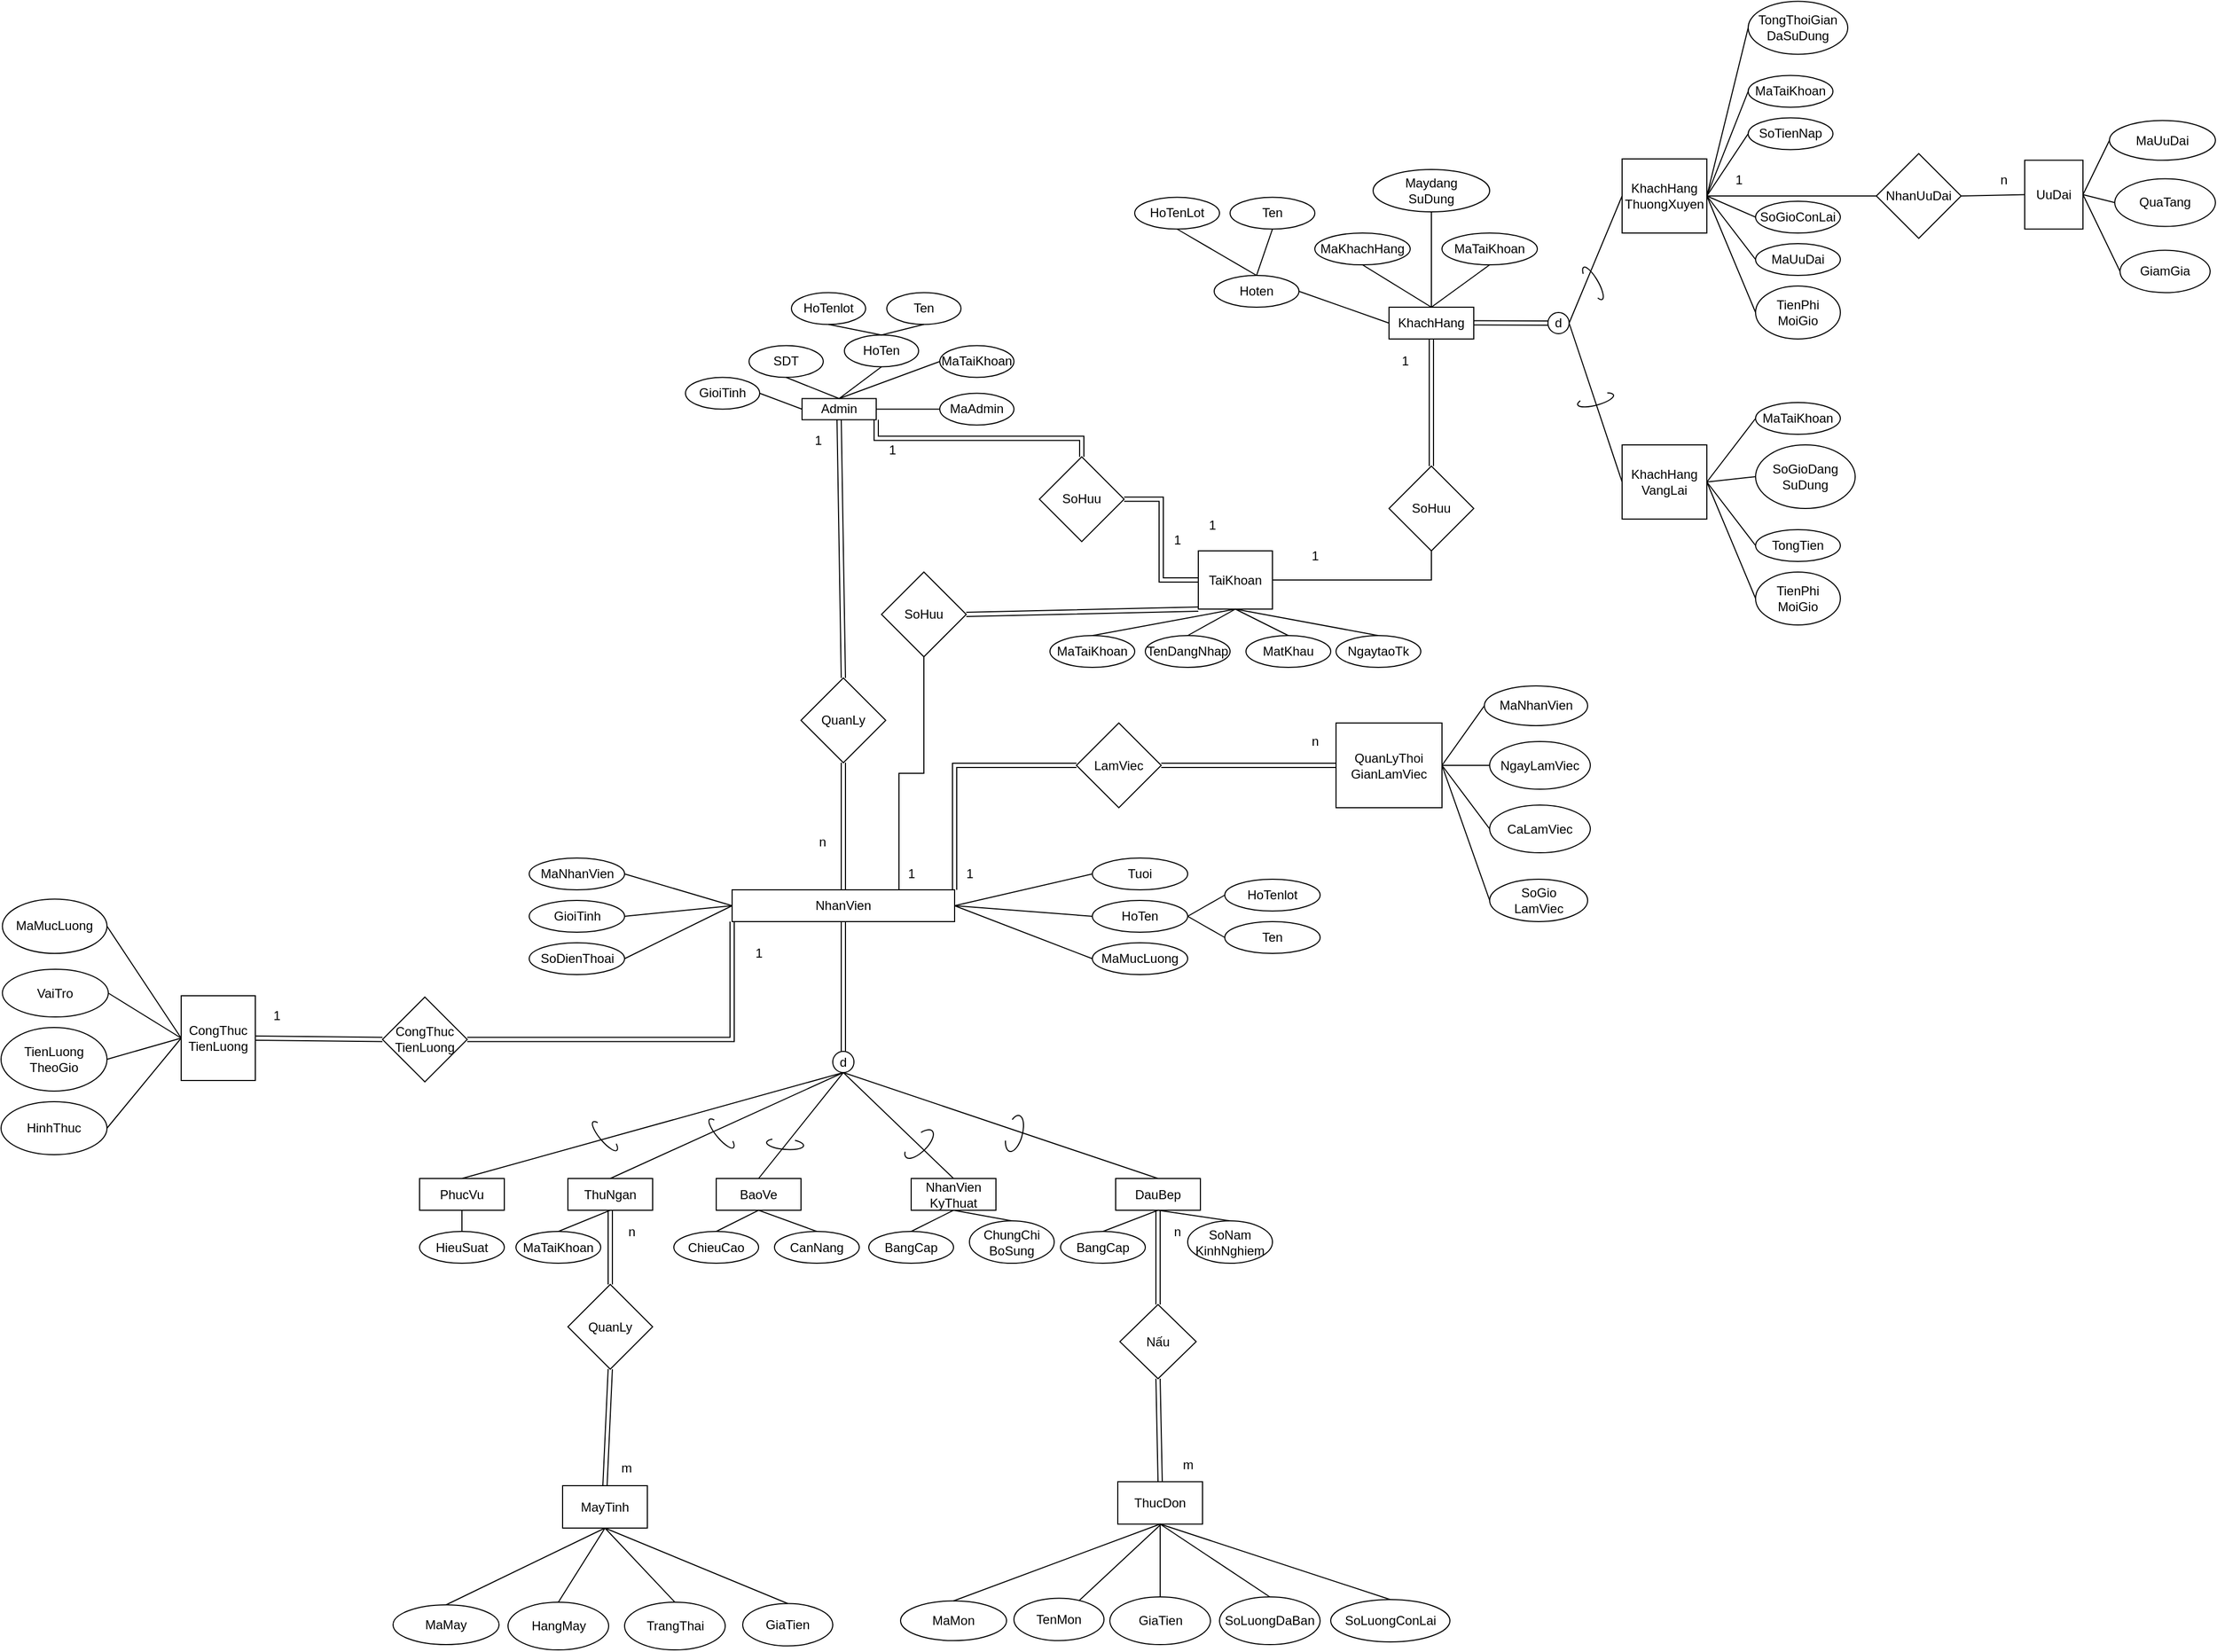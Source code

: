 <mxfile version="13.9.9" type="device" pages="18"><diagram id="RZCpIpMQb_0zxatFrjUo" name="ERD"><mxGraphModel dx="1874" dy="592" grid="1" gridSize="10" guides="1" tooltips="1" connect="1" arrows="1" fold="1" page="1" pageScale="1" pageWidth="850" pageHeight="1100" math="0" shadow="0"><root><mxCell id="0"/><mxCell id="1" parent="0"/><mxCell id="vUGPRkHFAGF54THWKR6_-205" value="Admin" style="rounded=0;whiteSpace=wrap;html=1;" parent="1" vertex="1"><mxGeometry x="216" y="376.25" width="70" height="20" as="geometry"/></mxCell><mxCell id="vUGPRkHFAGF54THWKR6_-206" value="HoTen" style="ellipse;whiteSpace=wrap;html=1;" parent="1" vertex="1"><mxGeometry x="256" y="316.25" width="70" height="30" as="geometry"/></mxCell><mxCell id="vUGPRkHFAGF54THWKR6_-207" value="MaTaiKhoan" style="ellipse;whiteSpace=wrap;html=1;" parent="1" vertex="1"><mxGeometry x="346" y="326.25" width="70" height="30" as="geometry"/></mxCell><mxCell id="vUGPRkHFAGF54THWKR6_-208" value="Ten" style="ellipse;whiteSpace=wrap;html=1;" parent="1" vertex="1"><mxGeometry x="296" y="276.25" width="70" height="30" as="geometry"/></mxCell><mxCell id="vUGPRkHFAGF54THWKR6_-209" value="HoTenlot" style="ellipse;whiteSpace=wrap;html=1;" parent="1" vertex="1"><mxGeometry x="206" y="276.25" width="70" height="30" as="geometry"/></mxCell><mxCell id="vUGPRkHFAGF54THWKR6_-210" value="MaAdmin" style="ellipse;whiteSpace=wrap;html=1;" parent="1" vertex="1"><mxGeometry x="346" y="371.25" width="70" height="30" as="geometry"/></mxCell><mxCell id="vUGPRkHFAGF54THWKR6_-211" value="SDT" style="ellipse;whiteSpace=wrap;html=1;" parent="1" vertex="1"><mxGeometry x="166" y="326.25" width="70" height="30" as="geometry"/></mxCell><mxCell id="vUGPRkHFAGF54THWKR6_-212" value="GioiTinh" style="ellipse;whiteSpace=wrap;html=1;" parent="1" vertex="1"><mxGeometry x="106" y="356.25" width="70" height="30" as="geometry"/></mxCell><mxCell id="vUGPRkHFAGF54THWKR6_-213" value="" style="endArrow=none;html=1;rounded=0;entryX=0.5;entryY=1;entryDx=0;entryDy=0;exitX=0.5;exitY=0;exitDx=0;exitDy=0;" parent="1" source="vUGPRkHFAGF54THWKR6_-206" target="vUGPRkHFAGF54THWKR6_-209" edge="1"><mxGeometry width="50" height="50" relative="1" as="geometry"><mxPoint x="246" y="376.25" as="sourcePoint"/><mxPoint x="306" y="436.25" as="targetPoint"/></mxGeometry></mxCell><mxCell id="vUGPRkHFAGF54THWKR6_-214" value="" style="endArrow=none;html=1;rounded=0;entryX=0.5;entryY=1;entryDx=0;entryDy=0;exitX=0.5;exitY=0;exitDx=0;exitDy=0;" parent="1" source="vUGPRkHFAGF54THWKR6_-206" target="vUGPRkHFAGF54THWKR6_-208" edge="1"><mxGeometry width="50" height="50" relative="1" as="geometry"><mxPoint x="256" y="486.25" as="sourcePoint"/><mxPoint x="306" y="436.25" as="targetPoint"/><Array as="points"/></mxGeometry></mxCell><mxCell id="vUGPRkHFAGF54THWKR6_-215" value="" style="endArrow=none;html=1;rounded=0;entryX=0.5;entryY=1;entryDx=0;entryDy=0;exitX=0.5;exitY=0;exitDx=0;exitDy=0;" parent="1" source="vUGPRkHFAGF54THWKR6_-205" target="vUGPRkHFAGF54THWKR6_-206" edge="1"><mxGeometry width="50" height="50" relative="1" as="geometry"><mxPoint x="256" y="486.25" as="sourcePoint"/><mxPoint x="306" y="436.25" as="targetPoint"/></mxGeometry></mxCell><mxCell id="vUGPRkHFAGF54THWKR6_-216" value="" style="endArrow=none;html=1;rounded=0;entryX=0;entryY=0.5;entryDx=0;entryDy=0;exitX=1;exitY=0.5;exitDx=0;exitDy=0;" parent="1" source="vUGPRkHFAGF54THWKR6_-205" target="vUGPRkHFAGF54THWKR6_-210" edge="1"><mxGeometry width="50" height="50" relative="1" as="geometry"><mxPoint x="266" y="496.25" as="sourcePoint"/><mxPoint x="316" y="446.25" as="targetPoint"/></mxGeometry></mxCell><mxCell id="vUGPRkHFAGF54THWKR6_-217" value="" style="endArrow=none;html=1;rounded=0;entryX=0.5;entryY=1;entryDx=0;entryDy=0;exitX=0.5;exitY=0;exitDx=0;exitDy=0;" parent="1" source="vUGPRkHFAGF54THWKR6_-205" target="vUGPRkHFAGF54THWKR6_-211" edge="1"><mxGeometry width="50" height="50" relative="1" as="geometry"><mxPoint x="276" y="506.25" as="sourcePoint"/><mxPoint x="326" y="456.25" as="targetPoint"/></mxGeometry></mxCell><mxCell id="vUGPRkHFAGF54THWKR6_-218" value="" style="endArrow=none;html=1;rounded=0;exitX=1;exitY=0.5;exitDx=0;exitDy=0;entryX=0;entryY=0.5;entryDx=0;entryDy=0;" parent="1" source="vUGPRkHFAGF54THWKR6_-212" target="vUGPRkHFAGF54THWKR6_-205" edge="1"><mxGeometry width="50" height="50" relative="1" as="geometry"><mxPoint x="286" y="516.25" as="sourcePoint"/><mxPoint x="336" y="466.25" as="targetPoint"/></mxGeometry></mxCell><mxCell id="vUGPRkHFAGF54THWKR6_-219" value="" style="endArrow=none;html=1;rounded=0;entryX=0;entryY=0.5;entryDx=0;entryDy=0;exitX=0.5;exitY=0;exitDx=0;exitDy=0;" parent="1" source="vUGPRkHFAGF54THWKR6_-205" target="vUGPRkHFAGF54THWKR6_-207" edge="1"><mxGeometry width="50" height="50" relative="1" as="geometry"><mxPoint x="296" y="526.25" as="sourcePoint"/><mxPoint x="346" y="476.25" as="targetPoint"/></mxGeometry></mxCell><mxCell id="vUGPRkHFAGF54THWKR6_-220" value="TaiKhoan" style="rounded=0;whiteSpace=wrap;html=1;direction=north;" parent="1" vertex="1"><mxGeometry x="590" y="520" width="70" height="55" as="geometry"/></mxCell><mxCell id="vUGPRkHFAGF54THWKR6_-221" value="NgaytaoTk" style="ellipse;whiteSpace=wrap;html=1;" parent="1" vertex="1"><mxGeometry x="720" y="600" width="80" height="30" as="geometry"/></mxCell><mxCell id="vUGPRkHFAGF54THWKR6_-222" value="MatKhau" style="ellipse;whiteSpace=wrap;html=1;" parent="1" vertex="1"><mxGeometry x="635" y="600" width="80" height="30" as="geometry"/></mxCell><mxCell id="vUGPRkHFAGF54THWKR6_-223" value="TenDangNhap" style="ellipse;whiteSpace=wrap;html=1;" parent="1" vertex="1"><mxGeometry x="540" y="600" width="80" height="30" as="geometry"/></mxCell><mxCell id="vUGPRkHFAGF54THWKR6_-224" value="MaTaiKhoan" style="ellipse;whiteSpace=wrap;html=1;" parent="1" vertex="1"><mxGeometry x="450" y="600" width="80" height="30" as="geometry"/></mxCell><mxCell id="vUGPRkHFAGF54THWKR6_-225" value="" style="endArrow=none;html=1;rounded=0;entryX=0;entryY=0.5;entryDx=0;entryDy=0;exitX=0.5;exitY=0;exitDx=0;exitDy=0;" parent="1" source="vUGPRkHFAGF54THWKR6_-221" target="vUGPRkHFAGF54THWKR6_-220" edge="1"><mxGeometry width="50" height="50" relative="1" as="geometry"><mxPoint x="770" y="580" as="sourcePoint"/><mxPoint x="766.5" y="460" as="targetPoint"/></mxGeometry></mxCell><mxCell id="vUGPRkHFAGF54THWKR6_-226" value="" style="endArrow=none;html=1;rounded=0;exitX=0.5;exitY=0;exitDx=0;exitDy=0;entryX=0;entryY=0.5;entryDx=0;entryDy=0;" parent="1" source="vUGPRkHFAGF54THWKR6_-222" target="vUGPRkHFAGF54THWKR6_-220" edge="1"><mxGeometry width="50" height="50" relative="1" as="geometry"><mxPoint x="726.5" y="520.0" as="sourcePoint"/><mxPoint x="776.5" y="470.0" as="targetPoint"/></mxGeometry></mxCell><mxCell id="vUGPRkHFAGF54THWKR6_-227" value="" style="endArrow=none;html=1;rounded=0;exitX=0.5;exitY=0;exitDx=0;exitDy=0;entryX=0;entryY=0.5;entryDx=0;entryDy=0;" parent="1" source="vUGPRkHFAGF54THWKR6_-223" target="vUGPRkHFAGF54THWKR6_-220" edge="1"><mxGeometry width="50" height="50" relative="1" as="geometry"><mxPoint x="736.5" y="530.0" as="sourcePoint"/><mxPoint x="786.5" y="480.0" as="targetPoint"/></mxGeometry></mxCell><mxCell id="vUGPRkHFAGF54THWKR6_-228" value="" style="endArrow=none;html=1;rounded=0;exitX=0.5;exitY=0;exitDx=0;exitDy=0;entryX=0;entryY=0.5;entryDx=0;entryDy=0;" parent="1" source="vUGPRkHFAGF54THWKR6_-224" target="vUGPRkHFAGF54THWKR6_-220" edge="1"><mxGeometry width="50" height="50" relative="1" as="geometry"><mxPoint x="746.5" y="540.0" as="sourcePoint"/><mxPoint x="796.5" y="490.0" as="targetPoint"/></mxGeometry></mxCell><mxCell id="vUGPRkHFAGF54THWKR6_-229" value="NhanVien" style="rounded=0;whiteSpace=wrap;html=1;" parent="1" vertex="1"><mxGeometry x="150" y="840" width="210" height="30" as="geometry"/></mxCell><mxCell id="vUGPRkHFAGF54THWKR6_-230" value="GioiTinh" style="ellipse;whiteSpace=wrap;html=1;" parent="1" vertex="1"><mxGeometry x="-41.5" y="850" width="90" height="30" as="geometry"/></mxCell><mxCell id="vUGPRkHFAGF54THWKR6_-231" value="Tuoi" style="ellipse;whiteSpace=wrap;html=1;" parent="1" vertex="1"><mxGeometry x="490" y="810" width="90" height="30" as="geometry"/></mxCell><mxCell id="vUGPRkHFAGF54THWKR6_-232" value="SoDienThoai" style="ellipse;whiteSpace=wrap;html=1;" parent="1" vertex="1"><mxGeometry x="-41.5" y="890" width="90" height="30" as="geometry"/></mxCell><mxCell id="vUGPRkHFAGF54THWKR6_-233" value="Ten" style="ellipse;whiteSpace=wrap;html=1;" parent="1" vertex="1"><mxGeometry x="615" y="870" width="90" height="30" as="geometry"/></mxCell><mxCell id="vUGPRkHFAGF54THWKR6_-234" value="HoTenlot" style="ellipse;whiteSpace=wrap;html=1;" parent="1" vertex="1"><mxGeometry x="615" y="830" width="90" height="30" as="geometry"/></mxCell><mxCell id="vUGPRkHFAGF54THWKR6_-235" value="HoTen" style="ellipse;whiteSpace=wrap;html=1;" parent="1" vertex="1"><mxGeometry x="490" y="850" width="90" height="30" as="geometry"/></mxCell><mxCell id="vUGPRkHFAGF54THWKR6_-236" value="MaNhanVien" style="ellipse;whiteSpace=wrap;html=1;" parent="1" vertex="1"><mxGeometry x="-41.5" y="810" width="90" height="30" as="geometry"/></mxCell><mxCell id="vUGPRkHFAGF54THWKR6_-237" value="" style="endArrow=none;html=1;rounded=0;exitX=1;exitY=0.5;exitDx=0;exitDy=0;entryX=0;entryY=0.5;entryDx=0;entryDy=0;" parent="1" source="vUGPRkHFAGF54THWKR6_-236" target="vUGPRkHFAGF54THWKR6_-229" edge="1"><mxGeometry width="50" height="50" relative="1" as="geometry"><mxPoint x="235" y="890" as="sourcePoint"/><mxPoint x="285" y="840" as="targetPoint"/></mxGeometry></mxCell><mxCell id="vUGPRkHFAGF54THWKR6_-238" value="" style="endArrow=none;html=1;rounded=0;exitX=1;exitY=0.5;exitDx=0;exitDy=0;entryX=0;entryY=0.5;entryDx=0;entryDy=0;" parent="1" source="vUGPRkHFAGF54THWKR6_-232" target="vUGPRkHFAGF54THWKR6_-229" edge="1"><mxGeometry width="50" height="50" relative="1" as="geometry"><mxPoint x="235" y="890" as="sourcePoint"/><mxPoint x="285" y="840" as="targetPoint"/></mxGeometry></mxCell><mxCell id="vUGPRkHFAGF54THWKR6_-239" value="" style="endArrow=none;html=1;rounded=0;exitX=1;exitY=0.5;exitDx=0;exitDy=0;entryX=0;entryY=0.5;entryDx=0;entryDy=0;" parent="1" source="vUGPRkHFAGF54THWKR6_-230" target="vUGPRkHFAGF54THWKR6_-229" edge="1"><mxGeometry width="50" height="50" relative="1" as="geometry"><mxPoint x="235" y="890" as="sourcePoint"/><mxPoint x="255" y="870" as="targetPoint"/></mxGeometry></mxCell><mxCell id="vUGPRkHFAGF54THWKR6_-240" value="" style="endArrow=none;html=1;rounded=0;exitX=0;exitY=0.5;exitDx=0;exitDy=0;entryX=1;entryY=0.5;entryDx=0;entryDy=0;" parent="1" source="vUGPRkHFAGF54THWKR6_-231" target="vUGPRkHFAGF54THWKR6_-229" edge="1"><mxGeometry width="50" height="50" relative="1" as="geometry"><mxPoint x="235" y="890" as="sourcePoint"/><mxPoint x="285" y="840" as="targetPoint"/></mxGeometry></mxCell><mxCell id="vUGPRkHFAGF54THWKR6_-241" value="" style="endArrow=none;html=1;rounded=0;exitX=0;exitY=0.5;exitDx=0;exitDy=0;entryX=1;entryY=0.5;entryDx=0;entryDy=0;" parent="1" source="vUGPRkHFAGF54THWKR6_-235" target="vUGPRkHFAGF54THWKR6_-229" edge="1"><mxGeometry width="50" height="50" relative="1" as="geometry"><mxPoint x="235" y="890" as="sourcePoint"/><mxPoint x="285" y="840" as="targetPoint"/></mxGeometry></mxCell><mxCell id="vUGPRkHFAGF54THWKR6_-242" value="" style="endArrow=none;html=1;rounded=0;exitX=0;exitY=0.5;exitDx=0;exitDy=0;entryX=1;entryY=0.5;entryDx=0;entryDy=0;" parent="1" source="vUGPRkHFAGF54THWKR6_-234" target="vUGPRkHFAGF54THWKR6_-235" edge="1"><mxGeometry width="50" height="50" relative="1" as="geometry"><mxPoint x="460" y="850" as="sourcePoint"/><mxPoint x="510" y="800" as="targetPoint"/></mxGeometry></mxCell><mxCell id="vUGPRkHFAGF54THWKR6_-243" value="" style="endArrow=none;html=1;rounded=0;exitX=0;exitY=0.5;exitDx=0;exitDy=0;entryX=1;entryY=0.5;entryDx=0;entryDy=0;" parent="1" source="vUGPRkHFAGF54THWKR6_-233" target="vUGPRkHFAGF54THWKR6_-235" edge="1"><mxGeometry width="50" height="50" relative="1" as="geometry"><mxPoint x="460" y="850" as="sourcePoint"/><mxPoint x="510" y="800" as="targetPoint"/></mxGeometry></mxCell><mxCell id="vUGPRkHFAGF54THWKR6_-244" value="KhachHang&lt;br&gt;ThuongXuyen" style="rounded=0;whiteSpace=wrap;html=1;direction=west;" parent="1" vertex="1"><mxGeometry x="990" y="150" width="80" height="70" as="geometry"/></mxCell><mxCell id="vUGPRkHFAGF54THWKR6_-245" value="MaUuDai" style="ellipse;whiteSpace=wrap;html=1;direction=west;" parent="1" vertex="1"><mxGeometry x="1116" y="230" width="80" height="30" as="geometry"/></mxCell><mxCell id="vUGPRkHFAGF54THWKR6_-246" value="SoGioConLai" style="ellipse;whiteSpace=wrap;html=1;direction=west;" parent="1" vertex="1"><mxGeometry x="1116" y="190" width="80" height="30" as="geometry"/></mxCell><mxCell id="vUGPRkHFAGF54THWKR6_-247" value="SoTienNap" style="ellipse;whiteSpace=wrap;html=1;direction=west;" parent="1" vertex="1"><mxGeometry x="1109" y="111.25" width="80" height="30" as="geometry"/></mxCell><mxCell id="vUGPRkHFAGF54THWKR6_-248" value="MaTaiKhoan" style="ellipse;whiteSpace=wrap;html=1;direction=west;" parent="1" vertex="1"><mxGeometry x="1109" y="71.25" width="80" height="30" as="geometry"/></mxCell><mxCell id="vUGPRkHFAGF54THWKR6_-249" value="" style="endArrow=none;html=1;rounded=0;exitX=1;exitY=0.5;exitDx=0;exitDy=0;entryX=0;entryY=0.5;entryDx=0;entryDy=0;" parent="1" source="vUGPRkHFAGF54THWKR6_-245" target="vUGPRkHFAGF54THWKR6_-244" edge="1"><mxGeometry width="50" height="50" relative="1" as="geometry"><mxPoint x="1090" y="110" as="sourcePoint"/><mxPoint x="1140" y="60" as="targetPoint"/></mxGeometry></mxCell><mxCell id="vUGPRkHFAGF54THWKR6_-250" value="" style="endArrow=none;html=1;rounded=0;exitX=1;exitY=0.5;exitDx=0;exitDy=0;entryX=0;entryY=0.5;entryDx=0;entryDy=0;" parent="1" source="vUGPRkHFAGF54THWKR6_-246" target="vUGPRkHFAGF54THWKR6_-244" edge="1"><mxGeometry width="50" height="50" relative="1" as="geometry"><mxPoint x="1100" y="120.0" as="sourcePoint"/><mxPoint x="1150" y="70.0" as="targetPoint"/></mxGeometry></mxCell><mxCell id="vUGPRkHFAGF54THWKR6_-251" value="" style="endArrow=none;html=1;rounded=0;exitX=1;exitY=0.5;exitDx=0;exitDy=0;entryX=0;entryY=0.5;entryDx=0;entryDy=0;" parent="1" source="vUGPRkHFAGF54THWKR6_-247" target="vUGPRkHFAGF54THWKR6_-244" edge="1"><mxGeometry width="50" height="50" relative="1" as="geometry"><mxPoint x="1110" y="130.0" as="sourcePoint"/><mxPoint x="1160" y="80.0" as="targetPoint"/></mxGeometry></mxCell><mxCell id="vUGPRkHFAGF54THWKR6_-252" value="" style="endArrow=none;html=1;rounded=0;exitX=1;exitY=0.5;exitDx=0;exitDy=0;entryX=0;entryY=0.5;entryDx=0;entryDy=0;" parent="1" source="vUGPRkHFAGF54THWKR6_-248" target="vUGPRkHFAGF54THWKR6_-244" edge="1"><mxGeometry width="50" height="50" relative="1" as="geometry"><mxPoint x="1120" y="140.0" as="sourcePoint"/><mxPoint x="1170" y="90.0" as="targetPoint"/></mxGeometry></mxCell><mxCell id="vUGPRkHFAGF54THWKR6_-253" value="KhachHang" style="rounded=0;whiteSpace=wrap;html=1;direction=west;" parent="1" vertex="1"><mxGeometry x="770" y="290" width="80" height="30" as="geometry"/></mxCell><mxCell id="vUGPRkHFAGF54THWKR6_-254" value="Ten" style="ellipse;whiteSpace=wrap;html=1;direction=west;" parent="1" vertex="1"><mxGeometry x="620" y="186.25" width="80" height="30" as="geometry"/></mxCell><mxCell id="vUGPRkHFAGF54THWKR6_-255" value="HoTenLot" style="ellipse;whiteSpace=wrap;html=1;direction=west;" parent="1" vertex="1"><mxGeometry x="530" y="186.25" width="80" height="30" as="geometry"/></mxCell><mxCell id="vUGPRkHFAGF54THWKR6_-256" value="Hoten" style="ellipse;whiteSpace=wrap;html=1;direction=west;" parent="1" vertex="1"><mxGeometry x="605" y="260" width="80" height="30" as="geometry"/></mxCell><mxCell id="vUGPRkHFAGF54THWKR6_-257" value="MaKhachHang" style="ellipse;whiteSpace=wrap;html=1;direction=west;" parent="1" vertex="1"><mxGeometry x="700" y="220" width="90" height="30" as="geometry"/></mxCell><mxCell id="vUGPRkHFAGF54THWKR6_-258" value="MaTaiKhoan" style="ellipse;whiteSpace=wrap;html=1;direction=west;" parent="1" vertex="1"><mxGeometry x="820" y="220" width="90" height="30" as="geometry"/></mxCell><mxCell id="vUGPRkHFAGF54THWKR6_-259" value="" style="endArrow=none;html=1;rounded=0;entryX=0.5;entryY=0;entryDx=0;entryDy=0;exitX=0.5;exitY=1;exitDx=0;exitDy=0;" parent="1" source="vUGPRkHFAGF54THWKR6_-253" target="vUGPRkHFAGF54THWKR6_-258" edge="1"><mxGeometry width="50" height="50" relative="1" as="geometry"><mxPoint x="580" y="460" as="sourcePoint"/><mxPoint x="630" y="410" as="targetPoint"/></mxGeometry></mxCell><mxCell id="vUGPRkHFAGF54THWKR6_-260" value="" style="endArrow=none;html=1;rounded=0;entryX=0.5;entryY=0;entryDx=0;entryDy=0;exitX=0.5;exitY=1;exitDx=0;exitDy=0;" parent="1" source="vUGPRkHFAGF54THWKR6_-253" target="vUGPRkHFAGF54THWKR6_-257" edge="1"><mxGeometry width="50" height="50" relative="1" as="geometry"><mxPoint x="810" y="280" as="sourcePoint"/><mxPoint x="640" y="420" as="targetPoint"/></mxGeometry></mxCell><mxCell id="vUGPRkHFAGF54THWKR6_-261" value="" style="endArrow=none;html=1;rounded=0;entryX=0.5;entryY=1;entryDx=0;entryDy=0;exitX=0.5;exitY=0;exitDx=0;exitDy=0;" parent="1" source="vUGPRkHFAGF54THWKR6_-255" target="vUGPRkHFAGF54THWKR6_-256" edge="1"><mxGeometry width="50" height="50" relative="1" as="geometry"><mxPoint x="585" y="320" as="sourcePoint"/><mxPoint x="485" y="350" as="targetPoint"/></mxGeometry></mxCell><mxCell id="vUGPRkHFAGF54THWKR6_-262" value="" style="endArrow=none;html=1;rounded=0;entryX=1;entryY=0.5;entryDx=0;entryDy=0;exitX=0;exitY=0.5;exitDx=0;exitDy=0;" parent="1" source="vUGPRkHFAGF54THWKR6_-256" target="vUGPRkHFAGF54THWKR6_-253" edge="1"><mxGeometry width="50" height="50" relative="1" as="geometry"><mxPoint x="610" y="490" as="sourcePoint"/><mxPoint x="660" y="440" as="targetPoint"/></mxGeometry></mxCell><mxCell id="vUGPRkHFAGF54THWKR6_-263" value="" style="endArrow=none;html=1;rounded=0;exitX=0.5;exitY=0;exitDx=0;exitDy=0;entryX=0.5;entryY=1;entryDx=0;entryDy=0;" parent="1" source="vUGPRkHFAGF54THWKR6_-254" target="vUGPRkHFAGF54THWKR6_-256" edge="1"><mxGeometry width="50" height="50" relative="1" as="geometry"><mxPoint x="455" y="420" as="sourcePoint"/><mxPoint x="645" y="290" as="targetPoint"/></mxGeometry></mxCell><mxCell id="vUGPRkHFAGF54THWKR6_-264" value="KhachHang&lt;br&gt;VangLai" style="rounded=0;whiteSpace=wrap;html=1;direction=west;" parent="1" vertex="1"><mxGeometry x="990" y="420" width="80" height="70" as="geometry"/></mxCell><mxCell id="vUGPRkHFAGF54THWKR6_-265" value="TienPhi&lt;br&gt;MoiGio" style="ellipse;whiteSpace=wrap;html=1;direction=west;" parent="1" vertex="1"><mxGeometry x="1116" y="540" width="80" height="50" as="geometry"/></mxCell><mxCell id="vUGPRkHFAGF54THWKR6_-266" value="TongTien" style="ellipse;whiteSpace=wrap;html=1;direction=west;" parent="1" vertex="1"><mxGeometry x="1116" y="500" width="80" height="30" as="geometry"/></mxCell><mxCell id="vUGPRkHFAGF54THWKR6_-267" value="SoGioDang&lt;br&gt;SuDung" style="ellipse;whiteSpace=wrap;html=1;direction=west;" parent="1" vertex="1"><mxGeometry x="1116" y="420" width="94" height="60" as="geometry"/></mxCell><mxCell id="vUGPRkHFAGF54THWKR6_-268" value="MaTaiKhoan" style="ellipse;whiteSpace=wrap;html=1;direction=west;" parent="1" vertex="1"><mxGeometry x="1116" y="380" width="80" height="30" as="geometry"/></mxCell><mxCell id="vUGPRkHFAGF54THWKR6_-269" value="" style="endArrow=none;html=1;rounded=0;exitX=1;exitY=0.5;exitDx=0;exitDy=0;entryX=0;entryY=0.5;entryDx=0;entryDy=0;" parent="1" source="vUGPRkHFAGF54THWKR6_-265" target="vUGPRkHFAGF54THWKR6_-264" edge="1"><mxGeometry width="50" height="50" relative="1" as="geometry"><mxPoint x="1090" y="390" as="sourcePoint"/><mxPoint x="1140" y="340" as="targetPoint"/></mxGeometry></mxCell><mxCell id="vUGPRkHFAGF54THWKR6_-270" value="" style="endArrow=none;html=1;rounded=0;exitX=1;exitY=0.5;exitDx=0;exitDy=0;entryX=0;entryY=0.5;entryDx=0;entryDy=0;" parent="1" source="vUGPRkHFAGF54THWKR6_-266" target="vUGPRkHFAGF54THWKR6_-264" edge="1"><mxGeometry width="50" height="50" relative="1" as="geometry"><mxPoint x="1100" y="400.0" as="sourcePoint"/><mxPoint x="1150" y="350.0" as="targetPoint"/></mxGeometry></mxCell><mxCell id="vUGPRkHFAGF54THWKR6_-271" value="" style="endArrow=none;html=1;rounded=0;exitX=1;exitY=0.5;exitDx=0;exitDy=0;entryX=0;entryY=0.5;entryDx=0;entryDy=0;" parent="1" source="vUGPRkHFAGF54THWKR6_-267" target="vUGPRkHFAGF54THWKR6_-264" edge="1"><mxGeometry width="50" height="50" relative="1" as="geometry"><mxPoint x="1110" y="410.0" as="sourcePoint"/><mxPoint x="1160" y="360.0" as="targetPoint"/></mxGeometry></mxCell><mxCell id="vUGPRkHFAGF54THWKR6_-272" value="" style="endArrow=none;html=1;rounded=0;exitX=1;exitY=0.5;exitDx=0;exitDy=0;entryX=0;entryY=0.5;entryDx=0;entryDy=0;" parent="1" source="vUGPRkHFAGF54THWKR6_-268" target="vUGPRkHFAGF54THWKR6_-264" edge="1"><mxGeometry width="50" height="50" relative="1" as="geometry"><mxPoint x="1120" y="420.0" as="sourcePoint"/><mxPoint x="1170" y="370.0" as="targetPoint"/></mxGeometry></mxCell><mxCell id="vUGPRkHFAGF54THWKR6_-273" value="TongThoiGian&lt;br&gt;DaSuDung" style="ellipse;whiteSpace=wrap;html=1;direction=west;" parent="1" vertex="1"><mxGeometry x="1109" y="1.25" width="94" height="50" as="geometry"/></mxCell><mxCell id="vUGPRkHFAGF54THWKR6_-274" value="" style="endArrow=none;html=1;rounded=0;entryX=1;entryY=0.5;entryDx=0;entryDy=0;exitX=0;exitY=0.5;exitDx=0;exitDy=0;" parent="1" source="vUGPRkHFAGF54THWKR6_-244" target="vUGPRkHFAGF54THWKR6_-273" edge="1"><mxGeometry width="50" height="50" relative="1" as="geometry"><mxPoint x="1070" y="190" as="sourcePoint"/><mxPoint x="1070" y="280" as="targetPoint"/></mxGeometry></mxCell><mxCell id="vUGPRkHFAGF54THWKR6_-275" value="Maydang&lt;br&gt;SuDung" style="ellipse;whiteSpace=wrap;html=1;direction=west;" parent="1" vertex="1"><mxGeometry x="755" y="160" width="110" height="40" as="geometry"/></mxCell><mxCell id="vUGPRkHFAGF54THWKR6_-276" value="" style="endArrow=none;html=1;rounded=0;entryX=0.5;entryY=0;entryDx=0;entryDy=0;exitX=0.5;exitY=1;exitDx=0;exitDy=0;" parent="1" source="vUGPRkHFAGF54THWKR6_-253" target="vUGPRkHFAGF54THWKR6_-275" edge="1"><mxGeometry width="50" height="50" relative="1" as="geometry"><mxPoint x="860" y="370" as="sourcePoint"/><mxPoint x="910" y="320" as="targetPoint"/></mxGeometry></mxCell><mxCell id="vUGPRkHFAGF54THWKR6_-277" value="TienPhi&lt;br&gt;MoiGio" style="ellipse;whiteSpace=wrap;html=1;direction=west;" parent="1" vertex="1"><mxGeometry x="1116" y="270" width="80" height="50" as="geometry"/></mxCell><mxCell id="vUGPRkHFAGF54THWKR6_-278" value="" style="endArrow=none;html=1;rounded=0;entryX=1;entryY=0.5;entryDx=0;entryDy=0;exitX=0;exitY=0.5;exitDx=0;exitDy=0;" parent="1" source="vUGPRkHFAGF54THWKR6_-244" target="vUGPRkHFAGF54THWKR6_-277" edge="1"><mxGeometry width="50" height="50" relative="1" as="geometry"><mxPoint x="860" y="320" as="sourcePoint"/><mxPoint x="910" y="270" as="targetPoint"/></mxGeometry></mxCell><mxCell id="vUGPRkHFAGF54THWKR6_-279" value="" style="shape=link;html=1;rounded=0;" parent="1" edge="1"><mxGeometry width="100" relative="1" as="geometry"><mxPoint x="850" y="304.74" as="sourcePoint"/><mxPoint x="920" y="305" as="targetPoint"/></mxGeometry></mxCell><mxCell id="vUGPRkHFAGF54THWKR6_-280" value="d" style="ellipse;whiteSpace=wrap;html=1;aspect=fixed;" parent="1" vertex="1"><mxGeometry x="920" y="295" width="20" height="20" as="geometry"/></mxCell><mxCell id="vUGPRkHFAGF54THWKR6_-281" value="" style="endArrow=none;html=1;rounded=0;entryX=1;entryY=0.5;entryDx=0;entryDy=0;exitX=1;exitY=0.5;exitDx=0;exitDy=0;" parent="1" source="vUGPRkHFAGF54THWKR6_-280" target="vUGPRkHFAGF54THWKR6_-244" edge="1"><mxGeometry width="50" height="50" relative="1" as="geometry"><mxPoint x="790" y="360" as="sourcePoint"/><mxPoint x="840" y="310" as="targetPoint"/></mxGeometry></mxCell><mxCell id="vUGPRkHFAGF54THWKR6_-282" value="" style="endArrow=none;html=1;rounded=0;entryX=1;entryY=0.5;entryDx=0;entryDy=0;exitX=1;exitY=0.5;exitDx=0;exitDy=0;" parent="1" source="vUGPRkHFAGF54THWKR6_-280" target="vUGPRkHFAGF54THWKR6_-264" edge="1"><mxGeometry width="50" height="50" relative="1" as="geometry"><mxPoint x="790" y="360" as="sourcePoint"/><mxPoint x="840" y="310" as="targetPoint"/></mxGeometry></mxCell><mxCell id="vUGPRkHFAGF54THWKR6_-283" value="" style="verticalLabelPosition=bottom;verticalAlign=top;html=1;shape=mxgraph.basic.arc;startAngle=0.375;endAngle=0.1;rotation=-105;" parent="1" vertex="1"><mxGeometry x="960" y="360" width="10" height="35" as="geometry"/></mxCell><mxCell id="vUGPRkHFAGF54THWKR6_-284" value="" style="verticalLabelPosition=bottom;verticalAlign=top;html=1;shape=mxgraph.basic.arc;startAngle=0.375;endAngle=0.1;rotation=-210;" parent="1" vertex="1"><mxGeometry x="957.5" y="250" width="10" height="35" as="geometry"/></mxCell><mxCell id="vUGPRkHFAGF54THWKR6_-285" value="ThuNgan" style="rounded=0;whiteSpace=wrap;html=1;direction=west;" parent="1" vertex="1"><mxGeometry x="-5" y="1112.5" width="80" height="30" as="geometry"/></mxCell><mxCell id="vUGPRkHFAGF54THWKR6_-286" value="MaTaiKhoan" style="ellipse;whiteSpace=wrap;html=1;direction=west;" parent="1" vertex="1"><mxGeometry x="-54" y="1162.5" width="80" height="30" as="geometry"/></mxCell><mxCell id="vUGPRkHFAGF54THWKR6_-287" value="" style="endArrow=none;html=1;rounded=0;entryX=0.5;entryY=0;entryDx=0;entryDy=0;exitX=0.5;exitY=1;exitDx=0;exitDy=0;" parent="1" source="vUGPRkHFAGF54THWKR6_-286" target="vUGPRkHFAGF54THWKR6_-285" edge="1"><mxGeometry width="50" height="50" relative="1" as="geometry"><mxPoint x="-165" y="1312.5" as="sourcePoint"/><mxPoint x="-115" y="1262.5" as="targetPoint"/></mxGeometry></mxCell><mxCell id="vUGPRkHFAGF54THWKR6_-288" value="BaoVe" style="rounded=0;whiteSpace=wrap;html=1;direction=west;" parent="1" vertex="1"><mxGeometry x="135" y="1112.5" width="80" height="30" as="geometry"/></mxCell><mxCell id="vUGPRkHFAGF54THWKR6_-289" value="ChieuCao" style="ellipse;whiteSpace=wrap;html=1;direction=west;" parent="1" vertex="1"><mxGeometry x="95" y="1162.5" width="80" height="30" as="geometry"/></mxCell><mxCell id="vUGPRkHFAGF54THWKR6_-290" value="" style="endArrow=none;html=1;rounded=0;entryX=0.5;entryY=0;entryDx=0;entryDy=0;exitX=0.5;exitY=1;exitDx=0;exitDy=0;" parent="1" source="vUGPRkHFAGF54THWKR6_-289" target="vUGPRkHFAGF54THWKR6_-288" edge="1"><mxGeometry width="50" height="50" relative="1" as="geometry"><mxPoint x="-65" y="1312.5" as="sourcePoint"/><mxPoint x="-15" y="1262.5" as="targetPoint"/></mxGeometry></mxCell><mxCell id="vUGPRkHFAGF54THWKR6_-291" value="CanNang" style="ellipse;whiteSpace=wrap;html=1;direction=west;" parent="1" vertex="1"><mxGeometry x="190" y="1162.5" width="80" height="30" as="geometry"/></mxCell><mxCell id="vUGPRkHFAGF54THWKR6_-292" value="" style="endArrow=none;html=1;rounded=0;exitX=0.5;exitY=1;exitDx=0;exitDy=0;entryX=0.5;entryY=0;entryDx=0;entryDy=0;" parent="1" source="vUGPRkHFAGF54THWKR6_-291" target="vUGPRkHFAGF54THWKR6_-288" edge="1"><mxGeometry width="50" height="50" relative="1" as="geometry"><mxPoint x="375" y="1152.5" as="sourcePoint"/><mxPoint x="425" y="1102.5" as="targetPoint"/></mxGeometry></mxCell><mxCell id="vUGPRkHFAGF54THWKR6_-293" value="NhanVien&lt;br&gt;KyThuat" style="rounded=0;whiteSpace=wrap;html=1;direction=west;" parent="1" vertex="1"><mxGeometry x="319" y="1112.5" width="80" height="30" as="geometry"/></mxCell><mxCell id="vUGPRkHFAGF54THWKR6_-294" value="BangCap" style="ellipse;whiteSpace=wrap;html=1;direction=west;" parent="1" vertex="1"><mxGeometry x="279" y="1162.5" width="80" height="30" as="geometry"/></mxCell><mxCell id="vUGPRkHFAGF54THWKR6_-295" value="" style="endArrow=none;html=1;rounded=0;entryX=0.5;entryY=0;entryDx=0;entryDy=0;exitX=0.5;exitY=1;exitDx=0;exitDy=0;" parent="1" source="vUGPRkHFAGF54THWKR6_-294" target="vUGPRkHFAGF54THWKR6_-293" edge="1"><mxGeometry width="50" height="50" relative="1" as="geometry"><mxPoint x="119" y="1312.5" as="sourcePoint"/><mxPoint x="169" y="1262.5" as="targetPoint"/></mxGeometry></mxCell><mxCell id="vUGPRkHFAGF54THWKR6_-296" value="ChungChi&lt;br&gt;BoSung" style="ellipse;whiteSpace=wrap;html=1;direction=west;" parent="1" vertex="1"><mxGeometry x="374" y="1152.5" width="80" height="40" as="geometry"/></mxCell><mxCell id="vUGPRkHFAGF54THWKR6_-297" value="" style="endArrow=none;html=1;rounded=0;exitX=0.5;exitY=1;exitDx=0;exitDy=0;entryX=0.5;entryY=0;entryDx=0;entryDy=0;" parent="1" source="vUGPRkHFAGF54THWKR6_-296" target="vUGPRkHFAGF54THWKR6_-293" edge="1"><mxGeometry width="50" height="50" relative="1" as="geometry"><mxPoint x="559" y="1152.5" as="sourcePoint"/><mxPoint x="609" y="1102.5" as="targetPoint"/></mxGeometry></mxCell><mxCell id="vUGPRkHFAGF54THWKR6_-298" value="DauBep" style="rounded=0;whiteSpace=wrap;html=1;direction=west;" parent="1" vertex="1"><mxGeometry x="512" y="1112.5" width="80" height="30" as="geometry"/></mxCell><mxCell id="vUGPRkHFAGF54THWKR6_-299" value="BangCap" style="ellipse;whiteSpace=wrap;html=1;direction=west;" parent="1" vertex="1"><mxGeometry x="460" y="1162.5" width="80" height="30" as="geometry"/></mxCell><mxCell id="vUGPRkHFAGF54THWKR6_-300" value="" style="endArrow=none;html=1;rounded=0;entryX=0.5;entryY=0;entryDx=0;entryDy=0;exitX=0.5;exitY=1;exitDx=0;exitDy=0;" parent="1" source="vUGPRkHFAGF54THWKR6_-299" target="vUGPRkHFAGF54THWKR6_-298" edge="1"><mxGeometry width="50" height="50" relative="1" as="geometry"><mxPoint x="300" y="1312.5" as="sourcePoint"/><mxPoint x="350" y="1262.5" as="targetPoint"/></mxGeometry></mxCell><mxCell id="vUGPRkHFAGF54THWKR6_-301" value="SoNam&lt;br&gt;KinhNghiem" style="ellipse;whiteSpace=wrap;html=1;direction=west;" parent="1" vertex="1"><mxGeometry x="580" y="1152.5" width="80" height="40" as="geometry"/></mxCell><mxCell id="vUGPRkHFAGF54THWKR6_-302" value="" style="endArrow=none;html=1;rounded=0;exitX=0.5;exitY=1;exitDx=0;exitDy=0;entryX=0.5;entryY=0;entryDx=0;entryDy=0;" parent="1" source="vUGPRkHFAGF54THWKR6_-301" target="vUGPRkHFAGF54THWKR6_-298" edge="1"><mxGeometry width="50" height="50" relative="1" as="geometry"><mxPoint x="740" y="1152.5" as="sourcePoint"/><mxPoint x="790" y="1102.5" as="targetPoint"/></mxGeometry></mxCell><mxCell id="vUGPRkHFAGF54THWKR6_-303" value="" style="shape=link;html=1;rounded=0;exitX=0.5;exitY=1;exitDx=0;exitDy=0;entryX=0.5;entryY=0;entryDx=0;entryDy=0;" parent="1" source="vUGPRkHFAGF54THWKR6_-229" target="vUGPRkHFAGF54THWKR6_-304" edge="1"><mxGeometry width="100" relative="1" as="geometry"><mxPoint x="205" y="899.74" as="sourcePoint"/><mxPoint x="255" y="920" as="targetPoint"/></mxGeometry></mxCell><mxCell id="vUGPRkHFAGF54THWKR6_-304" value="d" style="ellipse;whiteSpace=wrap;html=1;aspect=fixed;" parent="1" vertex="1"><mxGeometry x="245" y="992.5" width="20" height="20" as="geometry"/></mxCell><mxCell id="vUGPRkHFAGF54THWKR6_-305" value="" style="endArrow=none;html=1;rounded=0;entryX=0.5;entryY=1;entryDx=0;entryDy=0;exitX=0.5;exitY=1;exitDx=0;exitDy=0;" parent="1" source="vUGPRkHFAGF54THWKR6_-304" target="vUGPRkHFAGF54THWKR6_-285" edge="1"><mxGeometry width="50" height="50" relative="1" as="geometry"><mxPoint x="145" y="1017.5" as="sourcePoint"/><mxPoint x="345" y="882.5" as="targetPoint"/></mxGeometry></mxCell><mxCell id="vUGPRkHFAGF54THWKR6_-306" value="" style="endArrow=none;html=1;rounded=0;entryX=0.5;entryY=1;entryDx=0;entryDy=0;exitX=0.5;exitY=1;exitDx=0;exitDy=0;" parent="1" source="vUGPRkHFAGF54THWKR6_-304" target="vUGPRkHFAGF54THWKR6_-288" edge="1"><mxGeometry width="50" height="50" relative="1" as="geometry"><mxPoint x="145" y="1017.5" as="sourcePoint"/><mxPoint x="345" y="1112.5" as="targetPoint"/></mxGeometry></mxCell><mxCell id="vUGPRkHFAGF54THWKR6_-307" value="" style="verticalLabelPosition=bottom;verticalAlign=top;html=1;shape=mxgraph.basic.arc;startAngle=0.375;endAngle=0.1;rotation=-40;" parent="1" vertex="1"><mxGeometry x="135" y="1052.5" width="10" height="35" as="geometry"/></mxCell><mxCell id="vUGPRkHFAGF54THWKR6_-308" value="" style="verticalLabelPosition=bottom;verticalAlign=top;html=1;shape=mxgraph.basic.arc;startAngle=0.336;endAngle=0.125;rotation=-85;" parent="1" vertex="1"><mxGeometry x="195" y="1062.5" width="10" height="35" as="geometry"/></mxCell><mxCell id="vUGPRkHFAGF54THWKR6_-309" value="" style="endArrow=none;html=1;rounded=0;entryX=0.5;entryY=1;entryDx=0;entryDy=0;exitX=0.5;exitY=1;exitDx=0;exitDy=0;" parent="1" source="vUGPRkHFAGF54THWKR6_-304" target="vUGPRkHFAGF54THWKR6_-293" edge="1"><mxGeometry width="50" height="50" relative="1" as="geometry"><mxPoint x="265" y="1022.5" as="sourcePoint"/><mxPoint x="105" y="1122.5" as="targetPoint"/></mxGeometry></mxCell><mxCell id="vUGPRkHFAGF54THWKR6_-310" value="" style="endArrow=none;html=1;rounded=0;entryX=0.5;entryY=1;entryDx=0;entryDy=0;exitX=0.5;exitY=1;exitDx=0;exitDy=0;" parent="1" source="vUGPRkHFAGF54THWKR6_-304" target="vUGPRkHFAGF54THWKR6_-298" edge="1"><mxGeometry width="50" height="50" relative="1" as="geometry"><mxPoint x="275" y="1032.5" as="sourcePoint"/><mxPoint x="115" y="1132.5" as="targetPoint"/></mxGeometry></mxCell><mxCell id="vUGPRkHFAGF54THWKR6_-311" value="" style="verticalLabelPosition=bottom;verticalAlign=top;html=1;shape=mxgraph.basic.arc;startAngle=0.336;endAngle=0.095;rotation=-135;" parent="1" vertex="1"><mxGeometry x="319" y="1062.5" width="15" height="35" as="geometry"/></mxCell><mxCell id="vUGPRkHFAGF54THWKR6_-312" value="" style="verticalLabelPosition=bottom;verticalAlign=top;html=1;shape=mxgraph.basic.arc;startAngle=0.371;endAngle=0.167;rotation=-165;" parent="1" vertex="1"><mxGeometry x="409" y="1052.5" width="15" height="35" as="geometry"/></mxCell><mxCell id="vUGPRkHFAGF54THWKR6_-313" value="MaMucLuong" style="ellipse;whiteSpace=wrap;html=1;" parent="1" vertex="1"><mxGeometry x="490" y="890" width="90" height="30" as="geometry"/></mxCell><mxCell id="vUGPRkHFAGF54THWKR6_-314" value="" style="endArrow=none;html=1;rounded=0;exitX=1;exitY=0.5;exitDx=0;exitDy=0;entryX=0;entryY=0.5;entryDx=0;entryDy=0;" parent="1" source="vUGPRkHFAGF54THWKR6_-229" target="vUGPRkHFAGF54THWKR6_-313" edge="1"><mxGeometry width="50" height="50" relative="1" as="geometry"><mxPoint x="485" y="980" as="sourcePoint"/><mxPoint x="535" y="930" as="targetPoint"/></mxGeometry></mxCell><mxCell id="vUGPRkHFAGF54THWKR6_-315" value="CongThuc&lt;br&gt;TienLuong" style="rounded=0;whiteSpace=wrap;html=1;direction=east;" parent="1" vertex="1"><mxGeometry x="-370" y="940" width="70" height="80" as="geometry"/></mxCell><mxCell id="vUGPRkHFAGF54THWKR6_-316" value="TienLuong&lt;br&gt;TheoGio" style="ellipse;whiteSpace=wrap;html=1;direction=east;" parent="1" vertex="1"><mxGeometry x="-540" y="970" width="100" height="60" as="geometry"/></mxCell><mxCell id="vUGPRkHFAGF54THWKR6_-317" value="HinhThuc" style="ellipse;whiteSpace=wrap;html=1;direction=east;" parent="1" vertex="1"><mxGeometry x="-540" y="1040" width="100" height="50" as="geometry"/></mxCell><mxCell id="vUGPRkHFAGF54THWKR6_-318" value="MaMucLuong" style="ellipse;whiteSpace=wrap;html=1;direction=east;" parent="1" vertex="1"><mxGeometry x="-538.75" y="848.75" width="98.75" height="51.25" as="geometry"/></mxCell><mxCell id="vUGPRkHFAGF54THWKR6_-319" value="" style="endArrow=none;html=1;rounded=0;exitX=1;exitY=0.5;exitDx=0;exitDy=0;entryX=0;entryY=0.5;entryDx=0;entryDy=0;" parent="1" source="vUGPRkHFAGF54THWKR6_-316" target="vUGPRkHFAGF54THWKR6_-315" edge="1"><mxGeometry width="50" height="50" relative="1" as="geometry"><mxPoint x="-650" y="921.25" as="sourcePoint"/><mxPoint x="-600" y="871.25" as="targetPoint"/></mxGeometry></mxCell><mxCell id="vUGPRkHFAGF54THWKR6_-320" value="" style="endArrow=none;html=1;rounded=0;exitX=1;exitY=0.5;exitDx=0;exitDy=0;entryX=0;entryY=0.5;entryDx=0;entryDy=0;" parent="1" source="vUGPRkHFAGF54THWKR6_-317" target="vUGPRkHFAGF54THWKR6_-315" edge="1"><mxGeometry width="50" height="50" relative="1" as="geometry"><mxPoint x="-640" y="931.25" as="sourcePoint"/><mxPoint x="-590" y="881.25" as="targetPoint"/></mxGeometry></mxCell><mxCell id="vUGPRkHFAGF54THWKR6_-321" value="" style="endArrow=none;html=1;rounded=0;exitX=1;exitY=0.5;exitDx=0;exitDy=0;entryX=0;entryY=0.5;entryDx=0;entryDy=0;" parent="1" source="vUGPRkHFAGF54THWKR6_-318" target="vUGPRkHFAGF54THWKR6_-315" edge="1"><mxGeometry width="50" height="50" relative="1" as="geometry"><mxPoint x="-630" y="941.25" as="sourcePoint"/><mxPoint x="-580" y="891.25" as="targetPoint"/></mxGeometry></mxCell><mxCell id="vUGPRkHFAGF54THWKR6_-322" value="VaiTro" style="ellipse;whiteSpace=wrap;html=1;direction=east;" parent="1" vertex="1"><mxGeometry x="-538.75" y="915" width="100" height="45" as="geometry"/></mxCell><mxCell id="vUGPRkHFAGF54THWKR6_-323" value="" style="endArrow=none;html=1;rounded=0;entryX=1;entryY=0.5;entryDx=0;entryDy=0;exitX=0;exitY=0.5;exitDx=0;exitDy=0;" parent="1" source="vUGPRkHFAGF54THWKR6_-315" target="vUGPRkHFAGF54THWKR6_-322" edge="1"><mxGeometry width="50" height="50" relative="1" as="geometry"><mxPoint x="-860" y="961.25" as="sourcePoint"/><mxPoint x="-810" y="911.25" as="targetPoint"/></mxGeometry></mxCell><mxCell id="vUGPRkHFAGF54THWKR6_-324" value="QuanLyThoi&lt;br&gt;GianLamViec" style="rounded=0;whiteSpace=wrap;html=1;direction=west;" parent="1" vertex="1"><mxGeometry x="720" y="682.5" width="100" height="80" as="geometry"/></mxCell><mxCell id="vUGPRkHFAGF54THWKR6_-325" value="CaLamViec" style="ellipse;whiteSpace=wrap;html=1;direction=north;" parent="1" vertex="1"><mxGeometry x="865" y="760" width="95" height="45" as="geometry"/></mxCell><mxCell id="vUGPRkHFAGF54THWKR6_-326" value="SoGio&lt;br&gt;LamViec" style="ellipse;whiteSpace=wrap;html=1;direction=north;" parent="1" vertex="1"><mxGeometry x="865" y="830" width="92.5" height="40" as="geometry"/></mxCell><mxCell id="vUGPRkHFAGF54THWKR6_-327" value="MaNhanVien" style="ellipse;whiteSpace=wrap;html=1;direction=north;" parent="1" vertex="1"><mxGeometry x="860" y="647.5" width="97.5" height="37.5" as="geometry"/></mxCell><mxCell id="vUGPRkHFAGF54THWKR6_-328" value="" style="endArrow=none;html=1;rounded=0;entryX=0;entryY=0.5;entryDx=0;entryDy=0;exitX=0.5;exitY=0;exitDx=0;exitDy=0;" parent="1" source="vUGPRkHFAGF54THWKR6_-325" target="vUGPRkHFAGF54THWKR6_-324" edge="1"><mxGeometry width="50" height="50" relative="1" as="geometry"><mxPoint x="900" y="760" as="sourcePoint"/><mxPoint x="1120" y="700" as="targetPoint"/></mxGeometry></mxCell><mxCell id="vUGPRkHFAGF54THWKR6_-329" value="" style="endArrow=none;html=1;rounded=0;exitX=0.5;exitY=0;exitDx=0;exitDy=0;entryX=0;entryY=0.5;entryDx=0;entryDy=0;" parent="1" source="vUGPRkHFAGF54THWKR6_-326" target="vUGPRkHFAGF54THWKR6_-324" edge="1"><mxGeometry width="50" height="50" relative="1" as="geometry"><mxPoint x="1080" y="760.0" as="sourcePoint"/><mxPoint x="1130" y="710.0" as="targetPoint"/></mxGeometry></mxCell><mxCell id="vUGPRkHFAGF54THWKR6_-330" value="" style="endArrow=none;html=1;rounded=0;exitX=0.5;exitY=0;exitDx=0;exitDy=0;entryX=0;entryY=0.5;entryDx=0;entryDy=0;" parent="1" source="vUGPRkHFAGF54THWKR6_-327" target="vUGPRkHFAGF54THWKR6_-324" edge="1"><mxGeometry width="50" height="50" relative="1" as="geometry"><mxPoint x="1090" y="770.0" as="sourcePoint"/><mxPoint x="1140" y="720.0" as="targetPoint"/></mxGeometry></mxCell><mxCell id="vUGPRkHFAGF54THWKR6_-331" value="NgayLamViec" style="ellipse;whiteSpace=wrap;html=1;direction=north;" parent="1" vertex="1"><mxGeometry x="865" y="700" width="95" height="45" as="geometry"/></mxCell><mxCell id="vUGPRkHFAGF54THWKR6_-332" value="" style="endArrow=none;html=1;rounded=0;entryX=0.5;entryY=0;entryDx=0;entryDy=0;exitX=0;exitY=0.5;exitDx=0;exitDy=0;" parent="1" source="vUGPRkHFAGF54THWKR6_-324" target="vUGPRkHFAGF54THWKR6_-331" edge="1"><mxGeometry width="50" height="50" relative="1" as="geometry"><mxPoint x="860" y="790" as="sourcePoint"/><mxPoint x="910" y="740" as="targetPoint"/></mxGeometry></mxCell><mxCell id="vUGPRkHFAGF54THWKR6_-333" value="MayTinh" style="rounded=0;whiteSpace=wrap;html=1;direction=north;" parent="1" vertex="1"><mxGeometry x="-10" y="1402.5" width="80" height="40" as="geometry"/></mxCell><mxCell id="vUGPRkHFAGF54THWKR6_-334" value="HangMay" style="ellipse;whiteSpace=wrap;html=1;direction=north;" parent="1" vertex="1"><mxGeometry x="-61.5" y="1512.5" width="95" height="45" as="geometry"/></mxCell><mxCell id="vUGPRkHFAGF54THWKR6_-335" value="GiaTien" style="ellipse;whiteSpace=wrap;html=1;direction=north;" parent="1" vertex="1"><mxGeometry x="160" y="1513.75" width="85" height="40" as="geometry"/></mxCell><mxCell id="vUGPRkHFAGF54THWKR6_-336" value="MaMay" style="ellipse;whiteSpace=wrap;html=1;direction=north;" parent="1" vertex="1"><mxGeometry x="-170" y="1515" width="100" height="37.5" as="geometry"/></mxCell><mxCell id="vUGPRkHFAGF54THWKR6_-337" value="" style="endArrow=none;html=1;rounded=0;exitX=1;exitY=0.5;exitDx=0;exitDy=0;entryX=0;entryY=0.5;entryDx=0;entryDy=0;" parent="1" source="vUGPRkHFAGF54THWKR6_-334" target="vUGPRkHFAGF54THWKR6_-333" edge="1"><mxGeometry width="50" height="50" relative="1" as="geometry"><mxPoint x="20" y="1382.5" as="sourcePoint"/><mxPoint x="70" y="1332.5" as="targetPoint"/></mxGeometry></mxCell><mxCell id="vUGPRkHFAGF54THWKR6_-338" value="" style="endArrow=none;html=1;rounded=0;exitX=1;exitY=0.5;exitDx=0;exitDy=0;entryX=0;entryY=0.5;entryDx=0;entryDy=0;" parent="1" source="vUGPRkHFAGF54THWKR6_-335" target="vUGPRkHFAGF54THWKR6_-333" edge="1"><mxGeometry width="50" height="50" relative="1" as="geometry"><mxPoint x="30" y="1392.5" as="sourcePoint"/><mxPoint x="80" y="1342.5" as="targetPoint"/></mxGeometry></mxCell><mxCell id="vUGPRkHFAGF54THWKR6_-339" value="" style="endArrow=none;html=1;rounded=0;exitX=1;exitY=0.5;exitDx=0;exitDy=0;entryX=0;entryY=0.5;entryDx=0;entryDy=0;" parent="1" source="vUGPRkHFAGF54THWKR6_-336" target="vUGPRkHFAGF54THWKR6_-333" edge="1"><mxGeometry width="50" height="50" relative="1" as="geometry"><mxPoint x="40" y="1402.5" as="sourcePoint"/><mxPoint x="90" y="1352.5" as="targetPoint"/></mxGeometry></mxCell><mxCell id="vUGPRkHFAGF54THWKR6_-340" value="TrangThai" style="ellipse;whiteSpace=wrap;html=1;direction=north;" parent="1" vertex="1"><mxGeometry x="48.5" y="1512.5" width="95" height="45" as="geometry"/></mxCell><mxCell id="vUGPRkHFAGF54THWKR6_-341" value="" style="endArrow=none;html=1;rounded=0;entryX=1;entryY=0.5;entryDx=0;entryDy=0;exitX=0;exitY=0.5;exitDx=0;exitDy=0;" parent="1" source="vUGPRkHFAGF54THWKR6_-333" target="vUGPRkHFAGF54THWKR6_-340" edge="1"><mxGeometry width="50" height="50" relative="1" as="geometry"><mxPoint x="-190" y="1422.5" as="sourcePoint"/><mxPoint x="-140" y="1372.5" as="targetPoint"/></mxGeometry></mxCell><mxCell id="vUGPRkHFAGF54THWKR6_-342" value="UuDai" style="rounded=0;whiteSpace=wrap;html=1;direction=west;" parent="1" vertex="1"><mxGeometry x="1370" y="151.25" width="55" height="65" as="geometry"/></mxCell><mxCell id="vUGPRkHFAGF54THWKR6_-343" value="QuaTang" style="ellipse;whiteSpace=wrap;html=1;direction=north;" parent="1" vertex="1"><mxGeometry x="1455" y="168.75" width="95" height="45" as="geometry"/></mxCell><mxCell id="vUGPRkHFAGF54THWKR6_-344" value="GiamGia" style="ellipse;whiteSpace=wrap;html=1;direction=north;" parent="1" vertex="1"><mxGeometry x="1460" y="236.25" width="85" height="40" as="geometry"/></mxCell><mxCell id="vUGPRkHFAGF54THWKR6_-345" value="MaUuDai" style="ellipse;whiteSpace=wrap;html=1;direction=north;" parent="1" vertex="1"><mxGeometry x="1450" y="113.75" width="100" height="37.5" as="geometry"/></mxCell><mxCell id="vUGPRkHFAGF54THWKR6_-346" value="" style="endArrow=none;html=1;rounded=0;exitX=0.5;exitY=0;exitDx=0;exitDy=0;entryX=0;entryY=0.5;entryDx=0;entryDy=0;" parent="1" source="vUGPRkHFAGF54THWKR6_-343" target="vUGPRkHFAGF54THWKR6_-342" edge="1"><mxGeometry width="50" height="50" relative="1" as="geometry"><mxPoint x="1535" y="121.25" as="sourcePoint"/><mxPoint x="1585" y="71.25" as="targetPoint"/></mxGeometry></mxCell><mxCell id="vUGPRkHFAGF54THWKR6_-347" value="" style="endArrow=none;html=1;rounded=0;exitX=0.5;exitY=0;exitDx=0;exitDy=0;entryX=0;entryY=0.5;entryDx=0;entryDy=0;" parent="1" source="vUGPRkHFAGF54THWKR6_-344" target="vUGPRkHFAGF54THWKR6_-342" edge="1"><mxGeometry width="50" height="50" relative="1" as="geometry"><mxPoint x="1545" y="131.25" as="sourcePoint"/><mxPoint x="1595" y="81.25" as="targetPoint"/></mxGeometry></mxCell><mxCell id="vUGPRkHFAGF54THWKR6_-348" value="" style="endArrow=none;html=1;rounded=0;exitX=0.5;exitY=0;exitDx=0;exitDy=0;entryX=0;entryY=0.5;entryDx=0;entryDy=0;" parent="1" source="vUGPRkHFAGF54THWKR6_-345" target="vUGPRkHFAGF54THWKR6_-342" edge="1"><mxGeometry width="50" height="50" relative="1" as="geometry"><mxPoint x="1555" y="141.25" as="sourcePoint"/><mxPoint x="1605" y="91.25" as="targetPoint"/></mxGeometry></mxCell><mxCell id="vUGPRkHFAGF54THWKR6_-349" value="ThucDon" style="rounded=0;whiteSpace=wrap;html=1;direction=north;" parent="1" vertex="1"><mxGeometry x="514" y="1398.75" width="80" height="40" as="geometry"/></mxCell><mxCell id="vUGPRkHFAGF54THWKR6_-350" value="SoLuongDaBan" style="ellipse;whiteSpace=wrap;html=1;direction=north;" parent="1" vertex="1"><mxGeometry x="610" y="1507.5" width="95" height="45" as="geometry"/></mxCell><mxCell id="vUGPRkHFAGF54THWKR6_-351" value="SoLuongConLai" style="ellipse;whiteSpace=wrap;html=1;direction=north;" parent="1" vertex="1"><mxGeometry x="715" y="1510" width="112.5" height="40" as="geometry"/></mxCell><mxCell id="vUGPRkHFAGF54THWKR6_-352" value="MaMon" style="ellipse;whiteSpace=wrap;html=1;direction=north;" parent="1" vertex="1"><mxGeometry x="309" y="1511.25" width="100" height="37.5" as="geometry"/></mxCell><mxCell id="vUGPRkHFAGF54THWKR6_-353" value="" style="endArrow=none;html=1;rounded=0;exitX=1;exitY=0.5;exitDx=0;exitDy=0;entryX=0;entryY=0.5;entryDx=0;entryDy=0;" parent="1" source="vUGPRkHFAGF54THWKR6_-350" target="vUGPRkHFAGF54THWKR6_-349" edge="1"><mxGeometry width="50" height="50" relative="1" as="geometry"><mxPoint x="544" y="1378.75" as="sourcePoint"/><mxPoint x="594" y="1328.75" as="targetPoint"/></mxGeometry></mxCell><mxCell id="vUGPRkHFAGF54THWKR6_-354" value="" style="endArrow=none;html=1;rounded=0;exitX=1;exitY=0.5;exitDx=0;exitDy=0;entryX=0;entryY=0.5;entryDx=0;entryDy=0;" parent="1" source="vUGPRkHFAGF54THWKR6_-351" target="vUGPRkHFAGF54THWKR6_-349" edge="1"><mxGeometry width="50" height="50" relative="1" as="geometry"><mxPoint x="554" y="1388.75" as="sourcePoint"/><mxPoint x="604" y="1338.75" as="targetPoint"/></mxGeometry></mxCell><mxCell id="vUGPRkHFAGF54THWKR6_-355" value="" style="endArrow=none;html=1;rounded=0;exitX=1;exitY=0.5;exitDx=0;exitDy=0;entryX=0;entryY=0.5;entryDx=0;entryDy=0;" parent="1" source="vUGPRkHFAGF54THWKR6_-352" target="vUGPRkHFAGF54THWKR6_-349" edge="1"><mxGeometry width="50" height="50" relative="1" as="geometry"><mxPoint x="564" y="1398.75" as="sourcePoint"/><mxPoint x="614" y="1348.75" as="targetPoint"/></mxGeometry></mxCell><mxCell id="vUGPRkHFAGF54THWKR6_-356" value="GiaTien" style="ellipse;whiteSpace=wrap;html=1;direction=north;" parent="1" vertex="1"><mxGeometry x="506.5" y="1507.5" width="95" height="45" as="geometry"/></mxCell><mxCell id="vUGPRkHFAGF54THWKR6_-357" value="" style="endArrow=none;html=1;rounded=0;entryX=1;entryY=0.5;entryDx=0;entryDy=0;exitX=0;exitY=0.5;exitDx=0;exitDy=0;" parent="1" source="vUGPRkHFAGF54THWKR6_-349" target="vUGPRkHFAGF54THWKR6_-356" edge="1"><mxGeometry width="50" height="50" relative="1" as="geometry"><mxPoint x="334" y="1418.75" as="sourcePoint"/><mxPoint x="384" y="1368.75" as="targetPoint"/></mxGeometry></mxCell><mxCell id="vUGPRkHFAGF54THWKR6_-358" value="PhucVu" style="rounded=0;whiteSpace=wrap;html=1;direction=west;" parent="1" vertex="1"><mxGeometry x="-145" y="1112.5" width="80" height="30" as="geometry"/></mxCell><mxCell id="vUGPRkHFAGF54THWKR6_-359" value="HieuSuat" style="ellipse;whiteSpace=wrap;html=1;direction=west;" parent="1" vertex="1"><mxGeometry x="-145" y="1162.5" width="80" height="30" as="geometry"/></mxCell><mxCell id="vUGPRkHFAGF54THWKR6_-360" value="" style="endArrow=none;html=1;rounded=0;entryX=0.5;entryY=0;entryDx=0;entryDy=0;exitX=0.5;exitY=1;exitDx=0;exitDy=0;" parent="1" source="vUGPRkHFAGF54THWKR6_-359" target="vUGPRkHFAGF54THWKR6_-358" edge="1"><mxGeometry width="50" height="50" relative="1" as="geometry"><mxPoint x="-305" y="1312.5" as="sourcePoint"/><mxPoint x="-255" y="1262.5" as="targetPoint"/></mxGeometry></mxCell><mxCell id="vUGPRkHFAGF54THWKR6_-361" value="" style="endArrow=none;html=1;rounded=0;entryX=0.5;entryY=1;entryDx=0;entryDy=0;exitX=0.5;exitY=1;exitDx=0;exitDy=0;" parent="1" source="vUGPRkHFAGF54THWKR6_-304" target="vUGPRkHFAGF54THWKR6_-358" edge="1"><mxGeometry width="50" height="50" relative="1" as="geometry"><mxPoint x="265" y="1022.5" as="sourcePoint"/><mxPoint x="45" y="1122.5" as="targetPoint"/></mxGeometry></mxCell><mxCell id="vUGPRkHFAGF54THWKR6_-362" value="" style="verticalLabelPosition=bottom;verticalAlign=top;html=1;shape=mxgraph.basic.arc;startAngle=0.375;endAngle=0.1;rotation=-40;" parent="1" vertex="1"><mxGeometry x="25" y="1055" width="10" height="35" as="geometry"/></mxCell><mxCell id="vUGPRkHFAGF54THWKR6_-363" value="TenMon" style="ellipse;whiteSpace=wrap;html=1;" parent="1" vertex="1"><mxGeometry x="416" y="1508.75" width="85" height="40" as="geometry"/></mxCell><mxCell id="vUGPRkHFAGF54THWKR6_-364" value="" style="endArrow=none;html=1;rounded=0;" parent="1" source="vUGPRkHFAGF54THWKR6_-363" edge="1"><mxGeometry width="50" height="50" relative="1" as="geometry"><mxPoint x="305" y="1528.75" as="sourcePoint"/><mxPoint x="555" y="1438.75" as="targetPoint"/></mxGeometry></mxCell><mxCell id="vUGPRkHFAGF54THWKR6_-365" value="QuanLy" style="rhombus;whiteSpace=wrap;html=1;rotation=0;" parent="1" vertex="1"><mxGeometry x="215" y="640" width="80" height="80" as="geometry"/></mxCell><mxCell id="vUGPRkHFAGF54THWKR6_-366" value="" style="shape=link;html=1;rounded=0;exitX=0.5;exitY=1;exitDx=0;exitDy=0;entryX=0.5;entryY=0;entryDx=0;entryDy=0;" parent="1" source="vUGPRkHFAGF54THWKR6_-205" target="vUGPRkHFAGF54THWKR6_-365" edge="1"><mxGeometry width="100" relative="1" as="geometry"><mxPoint x="120" y="630" as="sourcePoint"/><mxPoint x="220" y="630" as="targetPoint"/></mxGeometry></mxCell><mxCell id="vUGPRkHFAGF54THWKR6_-367" value="" style="shape=link;html=1;rounded=0;exitX=0.5;exitY=1;exitDx=0;exitDy=0;entryX=0.5;entryY=0;entryDx=0;entryDy=0;" parent="1" source="vUGPRkHFAGF54THWKR6_-365" target="vUGPRkHFAGF54THWKR6_-229" edge="1"><mxGeometry width="100" relative="1" as="geometry"><mxPoint x="210" y="760" as="sourcePoint"/><mxPoint x="310" y="760" as="targetPoint"/></mxGeometry></mxCell><mxCell id="vUGPRkHFAGF54THWKR6_-368" value="1" style="text;html=1;align=center;verticalAlign=middle;resizable=0;points=[];autosize=1;strokeColor=none;fillColor=none;" parent="1" vertex="1"><mxGeometry x="216" y="401.25" width="30" height="30" as="geometry"/></mxCell><mxCell id="vUGPRkHFAGF54THWKR6_-369" value="n" style="text;html=1;align=center;verticalAlign=middle;resizable=0;points=[];autosize=1;strokeColor=none;fillColor=none;" parent="1" vertex="1"><mxGeometry x="220" y="780" width="30" height="30" as="geometry"/></mxCell><mxCell id="vUGPRkHFAGF54THWKR6_-370" value="QuanLy" style="rhombus;whiteSpace=wrap;html=1;rotation=0;" parent="1" vertex="1"><mxGeometry x="-5" y="1212.5" width="80" height="80" as="geometry"/></mxCell><mxCell id="vUGPRkHFAGF54THWKR6_-371" value="" style="shape=link;html=1;rounded=0;exitX=0.5;exitY=1;exitDx=0;exitDy=0;entryX=0.5;entryY=0;entryDx=0;entryDy=0;" parent="1" target="vUGPRkHFAGF54THWKR6_-370" edge="1"><mxGeometry width="100" relative="1" as="geometry"><mxPoint x="35" y="1142.5" as="sourcePoint"/><mxPoint x="35" y="1212.5" as="targetPoint"/></mxGeometry></mxCell><mxCell id="vUGPRkHFAGF54THWKR6_-372" value="" style="shape=link;html=1;rounded=0;exitX=0.5;exitY=1;exitDx=0;exitDy=0;entryX=1;entryY=0.5;entryDx=0;entryDy=0;" parent="1" source="vUGPRkHFAGF54THWKR6_-370" target="vUGPRkHFAGF54THWKR6_-333" edge="1"><mxGeometry width="100" relative="1" as="geometry"><mxPoint x="-10" y="1372.5" as="sourcePoint"/><mxPoint x="30" y="1322.5" as="targetPoint"/></mxGeometry></mxCell><mxCell id="vUGPRkHFAGF54THWKR6_-373" value="n" style="text;html=1;align=center;verticalAlign=middle;resizable=0;points=[];autosize=1;strokeColor=none;fillColor=none;" parent="1" vertex="1"><mxGeometry x="40" y="1147.5" width="30" height="30" as="geometry"/></mxCell><mxCell id="vUGPRkHFAGF54THWKR6_-374" value="m" style="text;html=1;align=center;verticalAlign=middle;resizable=0;points=[];autosize=1;strokeColor=none;fillColor=none;" parent="1" vertex="1"><mxGeometry x="35" y="1371.25" width="30" height="30" as="geometry"/></mxCell><mxCell id="vUGPRkHFAGF54THWKR6_-375" value="Nấu" style="rhombus;whiteSpace=wrap;html=1;" parent="1" vertex="1"><mxGeometry x="516" y="1231.5" width="72" height="70" as="geometry"/></mxCell><mxCell id="vUGPRkHFAGF54THWKR6_-376" value="" style="shape=link;html=1;rounded=0;exitX=0.5;exitY=0;exitDx=0;exitDy=0;entryX=0.5;entryY=0;entryDx=0;entryDy=0;" parent="1" source="vUGPRkHFAGF54THWKR6_-298" target="vUGPRkHFAGF54THWKR6_-375" edge="1"><mxGeometry width="100" relative="1" as="geometry"><mxPoint x="290" y="1252.5" as="sourcePoint"/><mxPoint x="390" y="1252.5" as="targetPoint"/></mxGeometry></mxCell><mxCell id="vUGPRkHFAGF54THWKR6_-377" value="" style="shape=link;html=1;rounded=0;entryX=0.5;entryY=1;entryDx=0;entryDy=0;exitX=1;exitY=0.5;exitDx=0;exitDy=0;" parent="1" source="vUGPRkHFAGF54THWKR6_-349" target="vUGPRkHFAGF54THWKR6_-375" edge="1"><mxGeometry width="100" relative="1" as="geometry"><mxPoint x="290" y="1252.5" as="sourcePoint"/><mxPoint x="390" y="1252.5" as="targetPoint"/></mxGeometry></mxCell><mxCell id="vUGPRkHFAGF54THWKR6_-378" value="n" style="text;html=1;align=center;verticalAlign=middle;resizable=0;points=[];autosize=1;strokeColor=none;fillColor=none;" parent="1" vertex="1"><mxGeometry x="555" y="1147.5" width="30" height="30" as="geometry"/></mxCell><mxCell id="vUGPRkHFAGF54THWKR6_-379" value="m" style="text;html=1;align=center;verticalAlign=middle;resizable=0;points=[];autosize=1;strokeColor=none;fillColor=none;" parent="1" vertex="1"><mxGeometry x="565" y="1367.5" width="30" height="30" as="geometry"/></mxCell><mxCell id="vUGPRkHFAGF54THWKR6_-380" value="" style="shape=link;html=1;rounded=0;entryX=1;entryY=0.5;entryDx=0;entryDy=0;exitX=1;exitY=0.5;exitDx=0;exitDy=0;" parent="1" source="vUGPRkHFAGF54THWKR6_-381" target="vUGPRkHFAGF54THWKR6_-324" edge="1"><mxGeometry width="100" relative="1" as="geometry"><mxPoint x="560" y="720" as="sourcePoint"/><mxPoint x="520" y="730" as="targetPoint"/></mxGeometry></mxCell><mxCell id="vUGPRkHFAGF54THWKR6_-381" value="LamViec" style="rhombus;whiteSpace=wrap;html=1;" parent="1" vertex="1"><mxGeometry x="475" y="682.5" width="80" height="80" as="geometry"/></mxCell><mxCell id="vUGPRkHFAGF54THWKR6_-382" value="" style="shape=link;html=1;rounded=0;exitX=1;exitY=0;exitDx=0;exitDy=0;edgeStyle=orthogonalEdgeStyle;entryX=0;entryY=0.5;entryDx=0;entryDy=0;" parent="1" source="vUGPRkHFAGF54THWKR6_-229" target="vUGPRkHFAGF54THWKR6_-381" edge="1"><mxGeometry width="100" relative="1" as="geometry"><mxPoint x="440" y="840" as="sourcePoint"/><mxPoint x="540" y="840" as="targetPoint"/></mxGeometry></mxCell><mxCell id="vUGPRkHFAGF54THWKR6_-383" value="1" style="text;html=1;align=center;verticalAlign=middle;resizable=0;points=[];autosize=1;strokeColor=none;fillColor=none;" parent="1" vertex="1"><mxGeometry x="359" y="810" width="30" height="30" as="geometry"/></mxCell><mxCell id="vUGPRkHFAGF54THWKR6_-384" value="n" style="text;html=1;align=center;verticalAlign=middle;resizable=0;points=[];autosize=1;strokeColor=none;fillColor=none;" parent="1" vertex="1"><mxGeometry x="685" y="685" width="30" height="30" as="geometry"/></mxCell><mxCell id="vUGPRkHFAGF54THWKR6_-385" value="CongThuc&lt;br&gt;TienLuong" style="rhombus;whiteSpace=wrap;html=1;direction=east;" parent="1" vertex="1"><mxGeometry x="-180" y="941.25" width="80" height="80" as="geometry"/></mxCell><mxCell id="vUGPRkHFAGF54THWKR6_-386" value="" style="shape=link;html=1;rounded=0;exitX=1;exitY=0.5;exitDx=0;exitDy=0;entryX=0;entryY=0.5;entryDx=0;entryDy=0;" parent="1" source="vUGPRkHFAGF54THWKR6_-315" target="vUGPRkHFAGF54THWKR6_-385" edge="1"><mxGeometry width="100" relative="1" as="geometry"><mxPoint x="100" y="1068.75" as="sourcePoint"/><mxPoint x="200" y="1068.75" as="targetPoint"/></mxGeometry></mxCell><mxCell id="vUGPRkHFAGF54THWKR6_-387" value="1" style="text;html=1;align=center;verticalAlign=middle;resizable=0;points=[];autosize=1;strokeColor=none;fillColor=none;" parent="1" vertex="1"><mxGeometry x="160" y="885" width="30" height="30" as="geometry"/></mxCell><mxCell id="vUGPRkHFAGF54THWKR6_-388" value="1" style="text;html=1;align=center;verticalAlign=middle;resizable=0;points=[];autosize=1;strokeColor=none;fillColor=none;" parent="1" vertex="1"><mxGeometry x="-295" y="943.75" width="30" height="30" as="geometry"/></mxCell><mxCell id="vUGPRkHFAGF54THWKR6_-389" value="NhanUuDai" style="rhombus;whiteSpace=wrap;html=1;" parent="1" vertex="1"><mxGeometry x="1230" y="145.0" width="80" height="80" as="geometry"/></mxCell><mxCell id="vUGPRkHFAGF54THWKR6_-390" value="" style="endArrow=none;html=1;rounded=0;entryX=0;entryY=0.5;entryDx=0;entryDy=0;exitX=0;exitY=0.5;exitDx=0;exitDy=0;" parent="1" source="vUGPRkHFAGF54THWKR6_-244" target="vUGPRkHFAGF54THWKR6_-389" edge="1"><mxGeometry width="50" height="50" relative="1" as="geometry"><mxPoint x="1030" y="350" as="sourcePoint"/><mxPoint x="1080" y="300" as="targetPoint"/></mxGeometry></mxCell><mxCell id="vUGPRkHFAGF54THWKR6_-391" value="" style="endArrow=none;html=1;rounded=0;entryX=1;entryY=0.5;entryDx=0;entryDy=0;exitX=1;exitY=0.5;exitDx=0;exitDy=0;" parent="1" source="vUGPRkHFAGF54THWKR6_-389" target="vUGPRkHFAGF54THWKR6_-342" edge="1"><mxGeometry width="50" height="50" relative="1" as="geometry"><mxPoint x="1030" y="350" as="sourcePoint"/><mxPoint x="1080" y="300" as="targetPoint"/></mxGeometry></mxCell><mxCell id="vUGPRkHFAGF54THWKR6_-392" value="1" style="text;html=1;align=center;verticalAlign=middle;resizable=0;points=[];autosize=1;strokeColor=none;fillColor=none;" parent="1" vertex="1"><mxGeometry x="1085" y="155" width="30" height="30" as="geometry"/></mxCell><mxCell id="vUGPRkHFAGF54THWKR6_-393" value="n" style="text;html=1;align=center;verticalAlign=middle;resizable=0;points=[];autosize=1;strokeColor=none;fillColor=none;" parent="1" vertex="1"><mxGeometry x="1335" y="155" width="30" height="30" as="geometry"/></mxCell><mxCell id="vUGPRkHFAGF54THWKR6_-394" value="" style="shape=link;html=1;rounded=0;edgeStyle=orthogonalEdgeStyle;exitX=1;exitY=0.5;exitDx=0;exitDy=0;entryX=0;entryY=1;entryDx=0;entryDy=0;" parent="1" source="vUGPRkHFAGF54THWKR6_-385" target="vUGPRkHFAGF54THWKR6_-229" edge="1"><mxGeometry width="100" relative="1" as="geometry"><mxPoint x="130" y="1000" as="sourcePoint"/><mxPoint x="230" y="1000" as="targetPoint"/></mxGeometry></mxCell><mxCell id="vUGPRkHFAGF54THWKR6_-395" value="" style="shape=link;html=1;rounded=0;edgeStyle=orthogonalEdgeStyle;exitX=1;exitY=1;exitDx=0;exitDy=0;" parent="1" source="vUGPRkHFAGF54THWKR6_-205" target="vUGPRkHFAGF54THWKR6_-396" edge="1"><mxGeometry width="100" relative="1" as="geometry"><mxPoint x="310" y="470" as="sourcePoint"/><mxPoint x="370" y="530" as="targetPoint"/></mxGeometry></mxCell><mxCell id="vUGPRkHFAGF54THWKR6_-396" value="SoHuu" style="rhombus;whiteSpace=wrap;html=1;" parent="1" vertex="1"><mxGeometry x="440" y="431.25" width="80" height="80" as="geometry"/></mxCell><mxCell id="vUGPRkHFAGF54THWKR6_-397" value="" style="shape=link;html=1;rounded=0;exitX=1;exitY=0.5;exitDx=0;exitDy=0;entryX=0.5;entryY=0;entryDx=0;entryDy=0;edgeStyle=orthogonalEdgeStyle;" parent="1" source="vUGPRkHFAGF54THWKR6_-396" target="vUGPRkHFAGF54THWKR6_-220" edge="1"><mxGeometry width="100" relative="1" as="geometry"><mxPoint x="580" y="570" as="sourcePoint"/><mxPoint x="680" y="570" as="targetPoint"/></mxGeometry></mxCell><mxCell id="vUGPRkHFAGF54THWKR6_-398" value="SoHuu" style="rhombus;whiteSpace=wrap;html=1;" parent="1" vertex="1"><mxGeometry x="770" y="440" width="80" height="80" as="geometry"/></mxCell><mxCell id="vUGPRkHFAGF54THWKR6_-399" value="" style="shape=link;html=1;rounded=0;entryX=0.5;entryY=0;entryDx=0;entryDy=0;exitX=0.5;exitY=0;exitDx=0;exitDy=0;" parent="1" source="vUGPRkHFAGF54THWKR6_-398" target="vUGPRkHFAGF54THWKR6_-253" edge="1"><mxGeometry width="100" relative="1" as="geometry"><mxPoint x="580" y="570" as="sourcePoint"/><mxPoint x="680" y="570" as="targetPoint"/></mxGeometry></mxCell><mxCell id="vUGPRkHFAGF54THWKR6_-400" value="SoHuu" style="rhombus;whiteSpace=wrap;html=1;" parent="1" vertex="1"><mxGeometry x="291" y="540" width="80" height="80" as="geometry"/></mxCell><mxCell id="vUGPRkHFAGF54THWKR6_-401" value="" style="shape=link;html=1;rounded=0;exitX=1;exitY=0.5;exitDx=0;exitDy=0;entryX=0;entryY=0;entryDx=0;entryDy=0;" parent="1" source="vUGPRkHFAGF54THWKR6_-400" target="vUGPRkHFAGF54THWKR6_-220" edge="1"><mxGeometry width="100" relative="1" as="geometry"><mxPoint x="580" y="540" as="sourcePoint"/><mxPoint x="680" y="540" as="targetPoint"/></mxGeometry></mxCell><mxCell id="vUGPRkHFAGF54THWKR6_-402" value="1" style="text;html=1;align=center;verticalAlign=middle;resizable=0;points=[];autosize=1;strokeColor=none;fillColor=none;" parent="1" vertex="1"><mxGeometry x="286" y="410" width="30" height="30" as="geometry"/></mxCell><mxCell id="vUGPRkHFAGF54THWKR6_-403" value="1" style="text;html=1;align=center;verticalAlign=middle;resizable=0;points=[];autosize=1;strokeColor=none;fillColor=none;" parent="1" vertex="1"><mxGeometry x="555" y="495" width="30" height="30" as="geometry"/></mxCell><mxCell id="vUGPRkHFAGF54THWKR6_-404" value="1" style="text;html=1;align=center;verticalAlign=middle;resizable=0;points=[];autosize=1;strokeColor=none;fillColor=none;" parent="1" vertex="1"><mxGeometry x="685" y="510" width="30" height="30" as="geometry"/></mxCell><mxCell id="vUGPRkHFAGF54THWKR6_-405" value="1" style="text;html=1;align=center;verticalAlign=middle;resizable=0;points=[];autosize=1;strokeColor=none;fillColor=none;" parent="1" vertex="1"><mxGeometry x="770" y="326.25" width="30" height="30" as="geometry"/></mxCell><mxCell id="vUGPRkHFAGF54THWKR6_-406" value="" style="endArrow=none;html=1;rounded=0;edgeStyle=orthogonalEdgeStyle;entryX=0.5;entryY=1;entryDx=0;entryDy=0;exitX=0.5;exitY=1;exitDx=0;exitDy=0;" parent="1" source="vUGPRkHFAGF54THWKR6_-220" target="vUGPRkHFAGF54THWKR6_-398" edge="1"><mxGeometry width="50" height="50" relative="1" as="geometry"><mxPoint x="660" y="420" as="sourcePoint"/><mxPoint x="710" y="370" as="targetPoint"/></mxGeometry></mxCell><mxCell id="vUGPRkHFAGF54THWKR6_-407" value="1" style="text;html=1;align=center;verticalAlign=middle;resizable=0;points=[];autosize=1;strokeColor=none;fillColor=none;" parent="1" vertex="1"><mxGeometry x="304" y="810" width="30" height="30" as="geometry"/></mxCell><mxCell id="vUGPRkHFAGF54THWKR6_-408" value="1" style="text;html=1;align=center;verticalAlign=middle;resizable=0;points=[];autosize=1;strokeColor=none;fillColor=none;" parent="1" vertex="1"><mxGeometry x="588" y="481.25" width="30" height="30" as="geometry"/></mxCell><mxCell id="vUGPRkHFAGF54THWKR6_-409" value="" style="endArrow=none;html=1;rounded=0;exitX=0.75;exitY=0;exitDx=0;exitDy=0;entryX=0.5;entryY=1;entryDx=0;entryDy=0;edgeStyle=orthogonalEdgeStyle;" parent="1" source="vUGPRkHFAGF54THWKR6_-229" target="vUGPRkHFAGF54THWKR6_-400" edge="1"><mxGeometry width="50" height="50" relative="1" as="geometry"><mxPoint x="610" y="620" as="sourcePoint"/><mxPoint x="660" y="570" as="targetPoint"/></mxGeometry></mxCell></root></mxGraphModel></diagram><diagram id="fQv6H-axfvfpaVBFs0gj" name="Use_cases_version1"><mxGraphModel dx="1874" dy="1692" grid="1" gridSize="10" guides="1" tooltips="1" connect="1" arrows="1" fold="1" page="1" pageScale="1" pageWidth="850" pageHeight="1100" math="0" shadow="0"><root><mxCell id="vKyWcIWBa9aQueOxDg6q-0"/><mxCell id="vKyWcIWBa9aQueOxDg6q-1" parent="vKyWcIWBa9aQueOxDg6q-0"/><mxCell id="vKyWcIWBa9aQueOxDg6q-2" value="Khách hàng &lt;br&gt;vãng lai" style="shape=umlActor;verticalLabelPosition=bottom;verticalAlign=top;html=1;outlineConnect=0;" parent="vKyWcIWBa9aQueOxDg6q-1" vertex="1"><mxGeometry x="60" y="280" width="30" height="60" as="geometry"/></mxCell><mxCell id="vKyWcIWBa9aQueOxDg6q-3" value="Tra cứu thông tin" style="ellipse;whiteSpace=wrap;html=1;" parent="vKyWcIWBa9aQueOxDg6q-1" vertex="1"><mxGeometry x="320" y="230" width="120" height="70" as="geometry"/></mxCell><mxCell id="vKyWcIWBa9aQueOxDg6q-4" value="Đăng ký" style="ellipse;whiteSpace=wrap;html=1;" parent="vKyWcIWBa9aQueOxDg6q-1" vertex="1"><mxGeometry x="30" y="90" width="120" height="70" as="geometry"/></mxCell><mxCell id="vKyWcIWBa9aQueOxDg6q-5" value="Đăng nhập" style="ellipse;whiteSpace=wrap;html=1;" parent="vKyWcIWBa9aQueOxDg6q-1" vertex="1"><mxGeometry x="320" y="530" width="120" height="70" as="geometry"/></mxCell><mxCell id="vKyWcIWBa9aQueOxDg6q-6" value="(Yêu cầu và )&lt;br&gt;phản hồi dịch vụ" style="ellipse;whiteSpace=wrap;html=1;" parent="vKyWcIWBa9aQueOxDg6q-1" vertex="1"><mxGeometry x="320" y="360" width="120" height="70" as="geometry"/></mxCell><mxCell id="vKyWcIWBa9aQueOxDg6q-10" value="Nhân viên" style="shape=umlActor;verticalLabelPosition=bottom;verticalAlign=top;html=1;outlineConnect=0;" parent="vKyWcIWBa9aQueOxDg6q-1" vertex="1"><mxGeometry x="680" y="240" width="30" height="60" as="geometry"/></mxCell><mxCell id="vKyWcIWBa9aQueOxDg6q-12" value="Thực hiện tác vụ với đơn hàng" style="ellipse;whiteSpace=wrap;html=1;" parent="vKyWcIWBa9aQueOxDg6q-1" vertex="1"><mxGeometry x="320" y="710" width="120" height="80" as="geometry"/></mxCell><mxCell id="vKyWcIWBa9aQueOxDg6q-14" value="Quản lý sản phẩm" style="ellipse;whiteSpace=wrap;html=1;" parent="vKyWcIWBa9aQueOxDg6q-1" vertex="1"><mxGeometry x="635" y="50" width="120" height="80" as="geometry"/></mxCell><mxCell id="vKyWcIWBa9aQueOxDg6q-15" value="Quản lý nhân viên" style="ellipse;whiteSpace=wrap;html=1;" parent="vKyWcIWBa9aQueOxDg6q-1" vertex="1"><mxGeometry x="770" y="140" width="120" height="80" as="geometry"/></mxCell><mxCell id="vKyWcIWBa9aQueOxDg6q-17" value="Chủ kinh doanh&lt;br&gt;" style="shape=umlActor;verticalLabelPosition=bottom;verticalAlign=top;html=1;outlineConnect=0;" parent="vKyWcIWBa9aQueOxDg6q-1" vertex="1"><mxGeometry x="910" y="290" width="30" height="60" as="geometry"/></mxCell><mxCell id="vKyWcIWBa9aQueOxDg6q-18" value="Chọn sản phẩm muốn mua" style="ellipse;whiteSpace=wrap;html=1;" parent="vKyWcIWBa9aQueOxDg6q-1" vertex="1"><mxGeometry x="332.5" y="880" width="120" height="80" as="geometry"/></mxCell><mxCell id="TQLl3sUeeSx6DcvtCyH2-0" value="Quản lý doanh thu" style="ellipse;whiteSpace=wrap;html=1;" parent="vKyWcIWBa9aQueOxDg6q-1" vertex="1"><mxGeometry x="770" y="450" width="120" height="80" as="geometry"/></mxCell><mxCell id="TQLl3sUeeSx6DcvtCyH2-1" value="Member" style="shape=umlActor;verticalLabelPosition=bottom;verticalAlign=top;html=1;outlineConnect=0;" parent="vKyWcIWBa9aQueOxDg6q-1" vertex="1"><mxGeometry x="75" y="650" width="30" height="60" as="geometry"/></mxCell><mxCell id="TQLl3sUeeSx6DcvtCyH2-3" value="" style="endArrow=classic;html=1;exitX=1;exitY=0.333;exitDx=0;exitDy=0;exitPerimeter=0;entryX=0.5;entryY=1;entryDx=0;entryDy=0;" parent="vKyWcIWBa9aQueOxDg6q-1" source="vKyWcIWBa9aQueOxDg6q-2" target="vKyWcIWBa9aQueOxDg6q-4" edge="1"><mxGeometry width="50" height="50" relative="1" as="geometry"><mxPoint x="520" y="300" as="sourcePoint"/><mxPoint x="570" y="250" as="targetPoint"/></mxGeometry></mxCell><mxCell id="TQLl3sUeeSx6DcvtCyH2-10" value="" style="endArrow=classic;html=1;exitX=1;exitY=0.333;exitDx=0;exitDy=0;exitPerimeter=0;entryX=0;entryY=0.5;entryDx=0;entryDy=0;" parent="vKyWcIWBa9aQueOxDg6q-1" source="vKyWcIWBa9aQueOxDg6q-2" target="vKyWcIWBa9aQueOxDg6q-3" edge="1"><mxGeometry width="50" height="50" relative="1" as="geometry"><mxPoint x="520" y="510" as="sourcePoint"/><mxPoint x="570" y="460" as="targetPoint"/></mxGeometry></mxCell><mxCell id="TQLl3sUeeSx6DcvtCyH2-16" value="" style="endArrow=classic;html=1;exitX=1;exitY=0.333;exitDx=0;exitDy=0;exitPerimeter=0;entryX=0;entryY=0.5;entryDx=0;entryDy=0;" parent="vKyWcIWBa9aQueOxDg6q-1" source="TQLl3sUeeSx6DcvtCyH2-1" target="vKyWcIWBa9aQueOxDg6q-5" edge="1"><mxGeometry width="50" height="50" relative="1" as="geometry"><mxPoint x="520" y="590" as="sourcePoint"/><mxPoint x="570" y="540" as="targetPoint"/></mxGeometry></mxCell><mxCell id="TQLl3sUeeSx6DcvtCyH2-17" value="" style="endArrow=classic;html=1;exitX=1;exitY=0.333;exitDx=0;exitDy=0;exitPerimeter=0;entryX=0;entryY=0.5;entryDx=0;entryDy=0;" parent="vKyWcIWBa9aQueOxDg6q-1" source="TQLl3sUeeSx6DcvtCyH2-1" target="vKyWcIWBa9aQueOxDg6q-12" edge="1"><mxGeometry width="50" height="50" relative="1" as="geometry"><mxPoint x="520" y="560" as="sourcePoint"/><mxPoint x="570" y="510" as="targetPoint"/></mxGeometry></mxCell><mxCell id="TQLl3sUeeSx6DcvtCyH2-18" value="" style="endArrow=classic;html=1;exitX=1;exitY=0.333;exitDx=0;exitDy=0;exitPerimeter=0;entryX=0;entryY=0.5;entryDx=0;entryDy=0;" parent="vKyWcIWBa9aQueOxDg6q-1" target="vKyWcIWBa9aQueOxDg6q-18" edge="1"><mxGeometry width="50" height="50" relative="1" as="geometry"><mxPoint x="117.5" y="730" as="sourcePoint"/><mxPoint x="582.5" y="570" as="targetPoint"/></mxGeometry></mxCell><mxCell id="TQLl3sUeeSx6DcvtCyH2-19" value="" style="endArrow=classic;html=1;exitX=1;exitY=0.333;exitDx=0;exitDy=0;exitPerimeter=0;entryX=0;entryY=0.5;entryDx=0;entryDy=0;" parent="vKyWcIWBa9aQueOxDg6q-1" source="TQLl3sUeeSx6DcvtCyH2-1" target="vKyWcIWBa9aQueOxDg6q-6" edge="1"><mxGeometry width="50" height="50" relative="1" as="geometry"><mxPoint x="520" y="560" as="sourcePoint"/><mxPoint x="570" y="510" as="targetPoint"/></mxGeometry></mxCell><mxCell id="TQLl3sUeeSx6DcvtCyH2-20" value="" style="endArrow=classic;html=1;exitX=1;exitY=0.333;exitDx=0;exitDy=0;exitPerimeter=0;entryX=0;entryY=0.5;entryDx=0;entryDy=0;" parent="vKyWcIWBa9aQueOxDg6q-1" source="TQLl3sUeeSx6DcvtCyH2-1" target="vKyWcIWBa9aQueOxDg6q-3" edge="1"><mxGeometry width="50" height="50" relative="1" as="geometry"><mxPoint x="520" y="560" as="sourcePoint"/><mxPoint x="570" y="510" as="targetPoint"/></mxGeometry></mxCell><mxCell id="TQLl3sUeeSx6DcvtCyH2-21" value="Quản lý tài khoản" style="ellipse;whiteSpace=wrap;html=1;" parent="vKyWcIWBa9aQueOxDg6q-1" vertex="1"><mxGeometry x="490" y="50" width="120" height="80" as="geometry"/></mxCell><mxCell id="TQLl3sUeeSx6DcvtCyH2-23" value="" style="endArrow=classic;html=1;exitX=0;exitY=0.333;exitDx=0;exitDy=0;exitPerimeter=0;entryX=0.5;entryY=1;entryDx=0;entryDy=0;" parent="vKyWcIWBa9aQueOxDg6q-1" source="vKyWcIWBa9aQueOxDg6q-17" target="vKyWcIWBa9aQueOxDg6q-15" edge="1"><mxGeometry width="50" height="50" relative="1" as="geometry"><mxPoint x="470" y="440" as="sourcePoint"/><mxPoint x="520" y="390" as="targetPoint"/></mxGeometry></mxCell><mxCell id="TQLl3sUeeSx6DcvtCyH2-24" value="" style="endArrow=classic;html=1;exitX=0;exitY=0.333;exitDx=0;exitDy=0;exitPerimeter=0;entryX=0.5;entryY=1;entryDx=0;entryDy=0;" parent="vKyWcIWBa9aQueOxDg6q-1" source="vKyWcIWBa9aQueOxDg6q-10" target="vKyWcIWBa9aQueOxDg6q-14" edge="1"><mxGeometry width="50" height="50" relative="1" as="geometry"><mxPoint x="470" y="440" as="sourcePoint"/><mxPoint x="520" y="390" as="targetPoint"/></mxGeometry></mxCell><mxCell id="TQLl3sUeeSx6DcvtCyH2-25" value="" style="endArrow=classic;startArrow=classic;html=1;exitX=0.5;exitY=0;exitDx=0;exitDy=0;entryX=0;entryY=0.333;entryDx=0;entryDy=0;entryPerimeter=0;" parent="vKyWcIWBa9aQueOxDg6q-1" source="TQLl3sUeeSx6DcvtCyH2-0" target="vKyWcIWBa9aQueOxDg6q-17" edge="1"><mxGeometry width="50" height="50" relative="1" as="geometry"><mxPoint x="470" y="440" as="sourcePoint"/><mxPoint x="520" y="390" as="targetPoint"/></mxGeometry></mxCell><mxCell id="TQLl3sUeeSx6DcvtCyH2-26" value="" style="endArrow=classic;html=1;exitX=0;exitY=0.333;exitDx=0;exitDy=0;exitPerimeter=0;entryX=1;entryY=0.5;entryDx=0;entryDy=0;" parent="vKyWcIWBa9aQueOxDg6q-1" source="vKyWcIWBa9aQueOxDg6q-10" target="vKyWcIWBa9aQueOxDg6q-12" edge="1"><mxGeometry width="50" height="50" relative="1" as="geometry"><mxPoint x="470" y="440" as="sourcePoint"/><mxPoint x="590" y="420" as="targetPoint"/></mxGeometry></mxCell><mxCell id="TQLl3sUeeSx6DcvtCyH2-27" value="" style="endArrow=classic;html=1;exitX=0;exitY=0.333;exitDx=0;exitDy=0;exitPerimeter=0;entryX=0.5;entryY=1;entryDx=0;entryDy=0;" parent="vKyWcIWBa9aQueOxDg6q-1" source="vKyWcIWBa9aQueOxDg6q-10" target="TQLl3sUeeSx6DcvtCyH2-21" edge="1"><mxGeometry width="50" height="50" relative="1" as="geometry"><mxPoint x="470" y="440" as="sourcePoint"/><mxPoint x="520" y="390" as="targetPoint"/></mxGeometry></mxCell><mxCell id="TQLl3sUeeSx6DcvtCyH2-28" value="" style="endArrow=classic;html=1;exitX=0;exitY=0.333;exitDx=0;exitDy=0;exitPerimeter=0;entryX=1;entryY=0.5;entryDx=0;entryDy=0;" parent="vKyWcIWBa9aQueOxDg6q-1" source="vKyWcIWBa9aQueOxDg6q-10" target="vKyWcIWBa9aQueOxDg6q-5" edge="1"><mxGeometry width="50" height="50" relative="1" as="geometry"><mxPoint x="450" y="490" as="sourcePoint"/><mxPoint x="500" y="440" as="targetPoint"/></mxGeometry></mxCell><mxCell id="TQLl3sUeeSx6DcvtCyH2-29" value="" style="endArrow=classic;html=1;exitX=0;exitY=0.333;exitDx=0;exitDy=0;exitPerimeter=0;entryX=1;entryY=0.5;entryDx=0;entryDy=0;" parent="vKyWcIWBa9aQueOxDg6q-1" source="vKyWcIWBa9aQueOxDg6q-17" target="vKyWcIWBa9aQueOxDg6q-5" edge="1"><mxGeometry width="50" height="50" relative="1" as="geometry"><mxPoint x="450" y="490" as="sourcePoint"/><mxPoint x="500" y="440" as="targetPoint"/></mxGeometry></mxCell><mxCell id="SWo05PSJP_BosqdBJnSk-0" value="UC 1.1" style="text;html=1;align=center;verticalAlign=middle;resizable=0;points=[];autosize=1;" parent="vKyWcIWBa9aQueOxDg6q-1" vertex="1"><mxGeometry x="90" y="200" width="50" height="20" as="geometry"/></mxCell><mxCell id="SWo05PSJP_BosqdBJnSk-1" value="UC 4.2" style="text;html=1;align=center;verticalAlign=middle;resizable=0;points=[];autosize=1;" parent="vKyWcIWBa9aQueOxDg6q-1" vertex="1"><mxGeometry x="850" y="420" width="50" height="20" as="geometry"/></mxCell><mxCell id="SWo05PSJP_BosqdBJnSk-2" value="UC 4.1" style="text;html=1;align=center;verticalAlign=middle;resizable=0;points=[];autosize=1;" parent="vKyWcIWBa9aQueOxDg6q-1" vertex="1"><mxGeometry x="870" y="240" width="50" height="20" as="geometry"/></mxCell><mxCell id="SWo05PSJP_BosqdBJnSk-3" value="UC 3,2" style="text;html=1;align=center;verticalAlign=middle;resizable=0;points=[];autosize=1;" parent="vKyWcIWBa9aQueOxDg6q-1" vertex="1"><mxGeometry x="690" y="160" width="50" height="20" as="geometry"/></mxCell><mxCell id="SWo05PSJP_BosqdBJnSk-4" value="UC 1.2" style="text;html=1;align=center;verticalAlign=middle;resizable=0;points=[];autosize=1;" parent="vKyWcIWBa9aQueOxDg6q-1" vertex="1"><mxGeometry x="260" y="240" width="50" height="20" as="geometry"/></mxCell><mxCell id="SWo05PSJP_BosqdBJnSk-5" value="UC 3.1" style="text;html=1;align=center;verticalAlign=middle;resizable=0;points=[];autosize=1;" parent="vKyWcIWBa9aQueOxDg6q-1" vertex="1"><mxGeometry x="540" y="170" width="50" height="20" as="geometry"/></mxCell><mxCell id="SWo05PSJP_BosqdBJnSk-6" value="UC 2.1" style="text;html=1;align=center;verticalAlign=middle;resizable=0;points=[];autosize=1;" parent="vKyWcIWBa9aQueOxDg6q-1" vertex="1"><mxGeometry x="260" y="470" width="50" height="20" as="geometry"/></mxCell><mxCell id="SWo05PSJP_BosqdBJnSk-7" value="UC 2.2" style="text;html=1;align=center;verticalAlign=middle;resizable=0;points=[];autosize=1;" parent="vKyWcIWBa9aQueOxDg6q-1" vertex="1"><mxGeometry x="260" y="555" width="50" height="20" as="geometry"/></mxCell><mxCell id="SWo05PSJP_BosqdBJnSk-8" value="UC 2.3" style="text;html=1;align=center;verticalAlign=middle;resizable=0;points=[];autosize=1;" parent="vKyWcIWBa9aQueOxDg6q-1" vertex="1"><mxGeometry x="260" y="710" width="50" height="20" as="geometry"/></mxCell><mxCell id="SWo05PSJP_BosqdBJnSk-9" value="UC 2.4" style="text;html=1;align=center;verticalAlign=middle;resizable=0;points=[];autosize=1;" parent="vKyWcIWBa9aQueOxDg6q-1" vertex="1"><mxGeometry x="310" y="910" width="50" height="20" as="geometry"/></mxCell><mxCell id="hzfxThzEw_QyfOCOKiT--0" value="Xử lý (yêu cầu) và phản hồi của &lt;br&gt;người dùng" style="ellipse;whiteSpace=wrap;html=1;" parent="vKyWcIWBa9aQueOxDg6q-1" vertex="1"><mxGeometry x="20" y="-145" width="120" height="80" as="geometry"/></mxCell><mxCell id="hzfxThzEw_QyfOCOKiT--1" value="" style="endArrow=classic;html=1;exitX=0;exitY=0.333;exitDx=0;exitDy=0;exitPerimeter=0;entryX=0.5;entryY=1;entryDx=0;entryDy=0;" parent="vKyWcIWBa9aQueOxDg6q-1" target="hzfxThzEw_QyfOCOKiT--0" edge="1"><mxGeometry width="50" height="50" relative="1" as="geometry"><mxPoint x="380" y="65" as="sourcePoint"/><mxPoint x="120" y="65" as="targetPoint"/></mxGeometry></mxCell><mxCell id="hzfxThzEw_QyfOCOKiT--2" value="UC 3.3" style="text;html=1;align=center;verticalAlign=middle;resizable=0;points=[];autosize=1;" parent="vKyWcIWBa9aQueOxDg6q-1" vertex="1"><mxGeometry x="125" y="-25" width="50" height="20" as="geometry"/></mxCell><mxCell id="hzfxThzEw_QyfOCOKiT--3" value="cái yêu cầu của khách hàng chủ yếu là về tài khoản,&lt;br&gt;đa số là gọi điện thoại nên không nhất thiết là một use case,&lt;br&gt;còn việc nhân viên giải quyết những yêu cầu đó&lt;br&gt;nó lại thuộc về use case quản lý tài khoản&lt;br&gt;=&amp;gt; không cần use case yêu cầu của khách hàng và giải quyết yêu cầu khách hàng của nhân viên" style="text;html=1;align=center;verticalAlign=middle;resizable=0;points=[];autosize=1;" parent="vKyWcIWBa9aQueOxDg6q-1" vertex="1"><mxGeometry x="-280" width="530" height="70" as="geometry"/></mxCell><mxCell id="hzfxThzEw_QyfOCOKiT--4" value="" style="ellipse;whiteSpace=wrap;html=1;" parent="vKyWcIWBa9aQueOxDg6q-1" vertex="1"><mxGeometry x="-120" y="240" width="120" height="80" as="geometry"/></mxCell><mxCell id="hzfxThzEw_QyfOCOKiT--7" value="Use case xử lý yêu cầu và phản hồi của người dùng không xứng đáng là một use case&lt;br&gt;Vì việc tổng hợp những phản hồi là do hệ thống tự động&lt;br&gt;còn việc xử lý thì chủ yếu là chỉnh sửa thông tin của sản phẩm&lt;br&gt;công việc này thuộc phạm vi của quản lý sản phẩm,&amp;nbsp;&lt;br&gt;chỉnh sửa theo phản hồi của khách hàng sẽ nằm trong alternate-flow của use case quản lý sản phẩm" style="text;html=1;align=center;verticalAlign=middle;resizable=0;points=[];autosize=1;" parent="vKyWcIWBa9aQueOxDg6q-1" vertex="1"><mxGeometry x="205" y="-145" width="550" height="70" as="geometry"/></mxCell><mxCell id="hzfxThzEw_QyfOCOKiT--8" value="" style="endArrow=classic;html=1;" parent="vKyWcIWBa9aQueOxDg6q-1" source="hzfxThzEw_QyfOCOKiT--7" edge="1"><mxGeometry width="50" height="50" relative="1" as="geometry"><mxPoint x="390" y="80" as="sourcePoint"/><mxPoint x="150" y="-130" as="targetPoint"/></mxGeometry></mxCell><mxCell id="hzfxThzEw_QyfOCOKiT--9" value="Phản hồi về sản&amp;nbsp;&lt;br&gt;phẩm và giao diện&amp;nbsp;&lt;br&gt;người dùng" style="ellipse;whiteSpace=wrap;html=1;" parent="vKyWcIWBa9aQueOxDg6q-1" vertex="1"><mxGeometry x="440" y="300" width="120" height="80" as="geometry"/></mxCell><mxCell id="hzfxThzEw_QyfOCOKiT--11" value="&quot;Chọn sản phẩm muốn mua&quot; không xứng đáng là một use case&lt;br&gt;Vì pre condition là đăng nhập và tra cúu thông tin&lt;br&gt;bước đơn giản sau đó chỉ là nhấn nút &quot;Thêm vào giỏ hàng&quot;" style="text;html=1;align=center;verticalAlign=middle;resizable=0;points=[];autosize=1;" parent="vKyWcIWBa9aQueOxDg6q-1" vertex="1"><mxGeometry x="575" y="805" width="350" height="50" as="geometry"/></mxCell><mxCell id="hzfxThzEw_QyfOCOKiT--12" value="" style="endArrow=classic;html=1;" parent="vKyWcIWBa9aQueOxDg6q-1" edge="1"><mxGeometry width="50" height="50" relative="1" as="geometry"><mxPoint x="560" y="850" as="sourcePoint"/><mxPoint x="460" y="930" as="targetPoint"/></mxGeometry></mxCell></root></mxGraphModel></diagram><diagram id="17GC7QUhTKobTxmHYLJL" name="Use_cases_version2"><mxGraphModel dx="1022" dy="591" grid="1" gridSize="10" guides="1" tooltips="1" connect="1" arrows="1" fold="1" page="1" pageScale="1" pageWidth="850" pageHeight="1100" math="0" shadow="0"><root><mxCell id="5BWeNjFiz2mEeDMR0cmL-0"/><mxCell id="5BWeNjFiz2mEeDMR0cmL-1" parent="5BWeNjFiz2mEeDMR0cmL-0"/><mxCell id="5BWeNjFiz2mEeDMR0cmL-2" value="Khách hàng &lt;br&gt;vãng lai" style="shape=umlActor;verticalLabelPosition=bottom;verticalAlign=top;html=1;outlineConnect=0;" parent="5BWeNjFiz2mEeDMR0cmL-1" vertex="1"><mxGeometry x="60" y="280" width="30" height="60" as="geometry"/></mxCell><mxCell id="5BWeNjFiz2mEeDMR0cmL-3" value="Tra cứu thông tin" style="ellipse;whiteSpace=wrap;html=1;" parent="5BWeNjFiz2mEeDMR0cmL-1" vertex="1"><mxGeometry x="320" y="230" width="120" height="70" as="geometry"/></mxCell><mxCell id="5BWeNjFiz2mEeDMR0cmL-4" value="Đăng ký" style="ellipse;whiteSpace=wrap;html=1;" parent="5BWeNjFiz2mEeDMR0cmL-1" vertex="1"><mxGeometry x="30" y="90" width="120" height="70" as="geometry"/></mxCell><mxCell id="5BWeNjFiz2mEeDMR0cmL-5" value="Đăng nhập" style="ellipse;whiteSpace=wrap;html=1;" parent="5BWeNjFiz2mEeDMR0cmL-1" vertex="1"><mxGeometry x="320" y="530" width="120" height="70" as="geometry"/></mxCell><mxCell id="5BWeNjFiz2mEeDMR0cmL-6" value="(Yêu cầu và )&lt;br&gt;phản hồi dịch vụ" style="ellipse;whiteSpace=wrap;html=1;" parent="5BWeNjFiz2mEeDMR0cmL-1" vertex="1"><mxGeometry x="1155" y="285" width="120" height="70" as="geometry"/></mxCell><mxCell id="5BWeNjFiz2mEeDMR0cmL-7" value="Nhân viên" style="shape=umlActor;verticalLabelPosition=bottom;verticalAlign=top;html=1;outlineConnect=0;" parent="5BWeNjFiz2mEeDMR0cmL-1" vertex="1"><mxGeometry x="680" y="240" width="30" height="60" as="geometry"/></mxCell><mxCell id="5BWeNjFiz2mEeDMR0cmL-8" value="Thực hiện tác vụ với đơn hàng" style="ellipse;whiteSpace=wrap;html=1;" parent="5BWeNjFiz2mEeDMR0cmL-1" vertex="1"><mxGeometry x="320" y="630" width="120" height="80" as="geometry"/></mxCell><mxCell id="5BWeNjFiz2mEeDMR0cmL-9" value="Quản lý sản phẩm" style="ellipse;whiteSpace=wrap;html=1;" parent="5BWeNjFiz2mEeDMR0cmL-1" vertex="1"><mxGeometry x="635" y="50" width="120" height="80" as="geometry"/></mxCell><mxCell id="5BWeNjFiz2mEeDMR0cmL-10" value="Quản lý nhân viên" style="ellipse;whiteSpace=wrap;html=1;" parent="5BWeNjFiz2mEeDMR0cmL-1" vertex="1"><mxGeometry x="770" y="140" width="120" height="80" as="geometry"/></mxCell><mxCell id="5BWeNjFiz2mEeDMR0cmL-11" value="Chủ kinh doanh&lt;br&gt;" style="shape=umlActor;verticalLabelPosition=bottom;verticalAlign=top;html=1;outlineConnect=0;" parent="5BWeNjFiz2mEeDMR0cmL-1" vertex="1"><mxGeometry x="910" y="290" width="30" height="60" as="geometry"/></mxCell><mxCell id="5BWeNjFiz2mEeDMR0cmL-12" value="Quản lý doanh thu" style="ellipse;whiteSpace=wrap;html=1;" parent="5BWeNjFiz2mEeDMR0cmL-1" vertex="1"><mxGeometry x="770" y="450" width="120" height="80" as="geometry"/></mxCell><mxCell id="5BWeNjFiz2mEeDMR0cmL-13" value="Member" style="shape=umlActor;verticalLabelPosition=bottom;verticalAlign=top;html=1;outlineConnect=0;" parent="5BWeNjFiz2mEeDMR0cmL-1" vertex="1"><mxGeometry x="75" y="650" width="30" height="60" as="geometry"/></mxCell><mxCell id="5BWeNjFiz2mEeDMR0cmL-14" value="" style="endArrow=classic;html=1;exitX=1;exitY=0.333;exitDx=0;exitDy=0;exitPerimeter=0;entryX=0.5;entryY=1;entryDx=0;entryDy=0;" parent="5BWeNjFiz2mEeDMR0cmL-1" source="5BWeNjFiz2mEeDMR0cmL-2" target="5BWeNjFiz2mEeDMR0cmL-4" edge="1"><mxGeometry width="50" height="50" relative="1" as="geometry"><mxPoint x="520" y="300" as="sourcePoint"/><mxPoint x="570" y="250" as="targetPoint"/></mxGeometry></mxCell><mxCell id="5BWeNjFiz2mEeDMR0cmL-15" value="" style="endArrow=classic;html=1;exitX=1;exitY=0.333;exitDx=0;exitDy=0;exitPerimeter=0;entryX=0;entryY=0.5;entryDx=0;entryDy=0;" parent="5BWeNjFiz2mEeDMR0cmL-1" source="5BWeNjFiz2mEeDMR0cmL-2" target="5BWeNjFiz2mEeDMR0cmL-3" edge="1"><mxGeometry width="50" height="50" relative="1" as="geometry"><mxPoint x="520" y="510" as="sourcePoint"/><mxPoint x="570" y="460" as="targetPoint"/></mxGeometry></mxCell><mxCell id="5BWeNjFiz2mEeDMR0cmL-16" value="" style="endArrow=classic;html=1;exitX=1;exitY=0.333;exitDx=0;exitDy=0;exitPerimeter=0;entryX=0;entryY=0.5;entryDx=0;entryDy=0;" parent="5BWeNjFiz2mEeDMR0cmL-1" source="5BWeNjFiz2mEeDMR0cmL-13" target="5BWeNjFiz2mEeDMR0cmL-5" edge="1"><mxGeometry width="50" height="50" relative="1" as="geometry"><mxPoint x="520" y="590" as="sourcePoint"/><mxPoint x="570" y="540" as="targetPoint"/></mxGeometry></mxCell><mxCell id="5BWeNjFiz2mEeDMR0cmL-17" value="" style="endArrow=classic;html=1;exitX=1;exitY=0.333;exitDx=0;exitDy=0;exitPerimeter=0;entryX=0;entryY=0.5;entryDx=0;entryDy=0;" parent="5BWeNjFiz2mEeDMR0cmL-1" source="5BWeNjFiz2mEeDMR0cmL-13" target="5BWeNjFiz2mEeDMR0cmL-8" edge="1"><mxGeometry width="50" height="50" relative="1" as="geometry"><mxPoint x="520" y="560" as="sourcePoint"/><mxPoint x="570" y="510" as="targetPoint"/></mxGeometry></mxCell><mxCell id="5BWeNjFiz2mEeDMR0cmL-18" value="" style="endArrow=classic;html=1;exitX=1;exitY=0.333;exitDx=0;exitDy=0;exitPerimeter=0;entryX=0;entryY=0.5;entryDx=0;entryDy=0;" parent="5BWeNjFiz2mEeDMR0cmL-1" source="5BWeNjFiz2mEeDMR0cmL-13" target="K3X8iR-4jOsKcawgdtRf-0" edge="1"><mxGeometry width="50" height="50" relative="1" as="geometry"><mxPoint x="520" y="560" as="sourcePoint"/><mxPoint x="310" y="400" as="targetPoint"/></mxGeometry></mxCell><mxCell id="5BWeNjFiz2mEeDMR0cmL-19" value="" style="endArrow=classic;html=1;exitX=1;exitY=0.333;exitDx=0;exitDy=0;exitPerimeter=0;entryX=0;entryY=0.5;entryDx=0;entryDy=0;" parent="5BWeNjFiz2mEeDMR0cmL-1" source="5BWeNjFiz2mEeDMR0cmL-13" target="5BWeNjFiz2mEeDMR0cmL-3" edge="1"><mxGeometry width="50" height="50" relative="1" as="geometry"><mxPoint x="520" y="560" as="sourcePoint"/><mxPoint x="570" y="510" as="targetPoint"/></mxGeometry></mxCell><mxCell id="5BWeNjFiz2mEeDMR0cmL-20" value="Quản lý tài khoản" style="ellipse;whiteSpace=wrap;html=1;" parent="5BWeNjFiz2mEeDMR0cmL-1" vertex="1"><mxGeometry x="490" y="50" width="120" height="80" as="geometry"/></mxCell><mxCell id="5BWeNjFiz2mEeDMR0cmL-21" value="" style="endArrow=classic;html=1;exitX=0;exitY=0.333;exitDx=0;exitDy=0;exitPerimeter=0;entryX=0.5;entryY=1;entryDx=0;entryDy=0;" parent="5BWeNjFiz2mEeDMR0cmL-1" source="5BWeNjFiz2mEeDMR0cmL-11" target="5BWeNjFiz2mEeDMR0cmL-10" edge="1"><mxGeometry width="50" height="50" relative="1" as="geometry"><mxPoint x="470" y="440" as="sourcePoint"/><mxPoint x="520" y="390" as="targetPoint"/></mxGeometry></mxCell><mxCell id="5BWeNjFiz2mEeDMR0cmL-22" value="" style="endArrow=classic;html=1;exitX=0;exitY=0.333;exitDx=0;exitDy=0;exitPerimeter=0;entryX=0.5;entryY=1;entryDx=0;entryDy=0;" parent="5BWeNjFiz2mEeDMR0cmL-1" source="5BWeNjFiz2mEeDMR0cmL-7" target="5BWeNjFiz2mEeDMR0cmL-9" edge="1"><mxGeometry width="50" height="50" relative="1" as="geometry"><mxPoint x="470" y="440" as="sourcePoint"/><mxPoint x="520" y="390" as="targetPoint"/></mxGeometry></mxCell><mxCell id="5BWeNjFiz2mEeDMR0cmL-23" value="" style="endArrow=classic;startArrow=classic;html=1;exitX=0.5;exitY=0;exitDx=0;exitDy=0;entryX=0;entryY=0.333;entryDx=0;entryDy=0;entryPerimeter=0;" parent="5BWeNjFiz2mEeDMR0cmL-1" source="5BWeNjFiz2mEeDMR0cmL-12" target="5BWeNjFiz2mEeDMR0cmL-11" edge="1"><mxGeometry width="50" height="50" relative="1" as="geometry"><mxPoint x="470" y="440" as="sourcePoint"/><mxPoint x="520" y="390" as="targetPoint"/></mxGeometry></mxCell><mxCell id="5BWeNjFiz2mEeDMR0cmL-24" value="" style="endArrow=classic;html=1;exitX=0;exitY=0.333;exitDx=0;exitDy=0;exitPerimeter=0;entryX=1;entryY=0.5;entryDx=0;entryDy=0;" parent="5BWeNjFiz2mEeDMR0cmL-1" source="5BWeNjFiz2mEeDMR0cmL-7" target="5BWeNjFiz2mEeDMR0cmL-8" edge="1"><mxGeometry width="50" height="50" relative="1" as="geometry"><mxPoint x="470" y="440" as="sourcePoint"/><mxPoint x="590" y="420" as="targetPoint"/></mxGeometry></mxCell><mxCell id="5BWeNjFiz2mEeDMR0cmL-25" value="" style="endArrow=classic;html=1;exitX=0;exitY=0.333;exitDx=0;exitDy=0;exitPerimeter=0;entryX=0.5;entryY=1;entryDx=0;entryDy=0;" parent="5BWeNjFiz2mEeDMR0cmL-1" source="5BWeNjFiz2mEeDMR0cmL-7" target="5BWeNjFiz2mEeDMR0cmL-20" edge="1"><mxGeometry width="50" height="50" relative="1" as="geometry"><mxPoint x="470" y="440" as="sourcePoint"/><mxPoint x="520" y="390" as="targetPoint"/></mxGeometry></mxCell><mxCell id="5BWeNjFiz2mEeDMR0cmL-26" value="" style="endArrow=classic;html=1;exitX=0;exitY=0.333;exitDx=0;exitDy=0;exitPerimeter=0;entryX=1;entryY=0.5;entryDx=0;entryDy=0;" parent="5BWeNjFiz2mEeDMR0cmL-1" source="5BWeNjFiz2mEeDMR0cmL-7" target="5BWeNjFiz2mEeDMR0cmL-5" edge="1"><mxGeometry width="50" height="50" relative="1" as="geometry"><mxPoint x="450" y="490" as="sourcePoint"/><mxPoint x="500" y="440" as="targetPoint"/></mxGeometry></mxCell><mxCell id="5BWeNjFiz2mEeDMR0cmL-27" value="" style="endArrow=classic;html=1;exitX=0;exitY=0.333;exitDx=0;exitDy=0;exitPerimeter=0;entryX=1;entryY=0.5;entryDx=0;entryDy=0;" parent="5BWeNjFiz2mEeDMR0cmL-1" source="5BWeNjFiz2mEeDMR0cmL-11" target="5BWeNjFiz2mEeDMR0cmL-5" edge="1"><mxGeometry width="50" height="50" relative="1" as="geometry"><mxPoint x="450" y="490" as="sourcePoint"/><mxPoint x="500" y="440" as="targetPoint"/></mxGeometry></mxCell><mxCell id="5BWeNjFiz2mEeDMR0cmL-28" value="UC 1.1" style="text;html=1;align=center;verticalAlign=middle;resizable=0;points=[];autosize=1;" parent="5BWeNjFiz2mEeDMR0cmL-1" vertex="1"><mxGeometry x="90" y="200" width="50" height="20" as="geometry"/></mxCell><mxCell id="5BWeNjFiz2mEeDMR0cmL-29" value="UC 4.2" style="text;html=1;align=center;verticalAlign=middle;resizable=0;points=[];autosize=1;" parent="5BWeNjFiz2mEeDMR0cmL-1" vertex="1"><mxGeometry x="850" y="420" width="50" height="20" as="geometry"/></mxCell><mxCell id="5BWeNjFiz2mEeDMR0cmL-30" value="UC 4.1" style="text;html=1;align=center;verticalAlign=middle;resizable=0;points=[];autosize=1;" parent="5BWeNjFiz2mEeDMR0cmL-1" vertex="1"><mxGeometry x="870" y="240" width="50" height="20" as="geometry"/></mxCell><mxCell id="5BWeNjFiz2mEeDMR0cmL-31" value="UC 3,2" style="text;html=1;align=center;verticalAlign=middle;resizable=0;points=[];autosize=1;" parent="5BWeNjFiz2mEeDMR0cmL-1" vertex="1"><mxGeometry x="690" y="160" width="50" height="20" as="geometry"/></mxCell><mxCell id="5BWeNjFiz2mEeDMR0cmL-32" value="UC 1.2" style="text;html=1;align=center;verticalAlign=middle;resizable=0;points=[];autosize=1;" parent="5BWeNjFiz2mEeDMR0cmL-1" vertex="1"><mxGeometry x="260" y="240" width="50" height="20" as="geometry"/></mxCell><mxCell id="5BWeNjFiz2mEeDMR0cmL-33" value="UC 3.1" style="text;html=1;align=center;verticalAlign=middle;resizable=0;points=[];autosize=1;" parent="5BWeNjFiz2mEeDMR0cmL-1" vertex="1"><mxGeometry x="540" y="170" width="50" height="20" as="geometry"/></mxCell><mxCell id="5BWeNjFiz2mEeDMR0cmL-34" value="UC 2.1" style="text;html=1;align=center;verticalAlign=middle;resizable=0;points=[];autosize=1;" parent="5BWeNjFiz2mEeDMR0cmL-1" vertex="1"><mxGeometry x="270" y="350" width="50" height="20" as="geometry"/></mxCell><mxCell id="5BWeNjFiz2mEeDMR0cmL-35" value="UC 2.2" style="text;html=1;align=center;verticalAlign=middle;resizable=0;points=[];autosize=1;" parent="5BWeNjFiz2mEeDMR0cmL-1" vertex="1"><mxGeometry x="260" y="555" width="50" height="20" as="geometry"/></mxCell><mxCell id="5BWeNjFiz2mEeDMR0cmL-36" value="UC 2.3" style="text;html=1;align=center;verticalAlign=middle;resizable=0;points=[];autosize=1;" parent="5BWeNjFiz2mEeDMR0cmL-1" vertex="1"><mxGeometry x="270" y="650" width="50" height="20" as="geometry"/></mxCell><mxCell id="5BWeNjFiz2mEeDMR0cmL-37" value="Phản hồi về sản&amp;nbsp;&lt;br&gt;phẩm và giao diện&amp;nbsp;&lt;br&gt;người dùng" style="ellipse;whiteSpace=wrap;html=1;" parent="5BWeNjFiz2mEeDMR0cmL-1" vertex="1"><mxGeometry x="1060" y="740" width="120" height="80" as="geometry"/></mxCell><mxCell id="SDcYcDj90eRjYGoxvXmT-0" value="Xử lý (yêu cầu) và phản hồi của &lt;br&gt;người dùng" style="ellipse;whiteSpace=wrap;html=1;" parent="5BWeNjFiz2mEeDMR0cmL-1" vertex="1"><mxGeometry x="1170" y="100" width="120" height="80" as="geometry"/></mxCell><mxCell id="SDcYcDj90eRjYGoxvXmT-1" value="" style="endArrow=classic;html=1;exitX=0;exitY=0.333;exitDx=0;exitDy=0;exitPerimeter=0;entryX=0.5;entryY=1;entryDx=0;entryDy=0;" parent="5BWeNjFiz2mEeDMR0cmL-1" target="SDcYcDj90eRjYGoxvXmT-0" edge="1"><mxGeometry width="50" height="50" relative="1" as="geometry"><mxPoint x="1530" y="310" as="sourcePoint"/><mxPoint x="1270" y="310" as="targetPoint"/></mxGeometry></mxCell><mxCell id="SDcYcDj90eRjYGoxvXmT-2" value="UC 3.3" style="text;html=1;align=center;verticalAlign=middle;resizable=0;points=[];autosize=1;" parent="5BWeNjFiz2mEeDMR0cmL-1" vertex="1"><mxGeometry x="1225" y="200" width="50" height="20" as="geometry"/></mxCell><mxCell id="tWKcUUJ1Nu1F8jYy9mPz-0" value="Chọn sản phẩm muốn mua" style="ellipse;whiteSpace=wrap;html=1;" parent="5BWeNjFiz2mEeDMR0cmL-1" vertex="1"><mxGeometry x="1365" y="560" width="120" height="80" as="geometry"/></mxCell><mxCell id="tWKcUUJ1Nu1F8jYy9mPz-1" value="" style="endArrow=classic;html=1;exitX=1;exitY=0.333;exitDx=0;exitDy=0;exitPerimeter=0;entryX=0;entryY=0.5;entryDx=0;entryDy=0;" parent="5BWeNjFiz2mEeDMR0cmL-1" target="tWKcUUJ1Nu1F8jYy9mPz-0" edge="1"><mxGeometry width="50" height="50" relative="1" as="geometry"><mxPoint x="1150" y="500" as="sourcePoint"/><mxPoint x="1615" y="340" as="targetPoint"/><Array as="points"/></mxGeometry></mxCell><mxCell id="tWKcUUJ1Nu1F8jYy9mPz-2" value="UC 2.4" style="text;html=1;align=center;verticalAlign=middle;resizable=0;points=[];autosize=1;" parent="5BWeNjFiz2mEeDMR0cmL-1" vertex="1"><mxGeometry x="1290" y="600" width="50" height="20" as="geometry"/></mxCell><mxCell id="K3X8iR-4jOsKcawgdtRf-0" value="Phản hồi về sản&amp;nbsp;&lt;br&gt;phẩm và giao diện&amp;nbsp;&lt;br&gt;người dùng" style="ellipse;whiteSpace=wrap;html=1;" parent="5BWeNjFiz2mEeDMR0cmL-1" vertex="1"><mxGeometry x="320" y="360" width="120" height="80" as="geometry"/></mxCell></root></mxGraphModel></diagram><diagram id="g7HrcLmCbi-D1fKi2KlN" name="Conceptual_model"><mxGraphModel dx="8727" dy="5654" grid="1" gridSize="10" guides="1" tooltips="1" connect="1" arrows="1" fold="1" page="1" pageScale="1" pageWidth="850" pageHeight="1100" math="0" shadow="0"><root><mxCell id="oELaxvTMhncFhawRaR-v-0"/><mxCell id="oELaxvTMhncFhawRaR-v-1" parent="oELaxvTMhncFhawRaR-v-0"/><mxCell id="oELaxvTMhncFhawRaR-v-2" value="KhachHangVangLai" style="swimlane;fontStyle=0;childLayout=stackLayout;horizontal=1;startSize=26;fillColor=none;horizontalStack=0;resizeParent=1;resizeParentMax=0;resizeLast=0;collapsible=1;marginBottom=0;" parent="oELaxvTMhncFhawRaR-v-1" vertex="1"><mxGeometry x="610" y="550" width="140" height="78" as="geometry"/></mxCell><mxCell id="oELaxvTMhncFhawRaR-v-5" value="Attributes&#10;" style="text;strokeColor=none;fillColor=none;align=left;verticalAlign=top;spacingLeft=4;spacingRight=4;overflow=hidden;rotatable=0;points=[[0,0.5],[1,0.5]];portConstraint=eastwest;" parent="oELaxvTMhncFhawRaR-v-2" vertex="1"><mxGeometry y="26" width="140" height="26" as="geometry"/></mxCell><mxCell id="KqlNVas_2ypfofkChMAB-15" value="Behaviours" style="text;align=left;verticalAlign=top;spacingLeft=4;spacingRight=4;overflow=hidden;rotatable=0;points=[[0,0.5],[1,0.5]];portConstraint=eastwest;strokeColor=#000000;" parent="oELaxvTMhncFhawRaR-v-2" vertex="1"><mxGeometry y="52" width="140" height="26" as="geometry"/></mxCell><mxCell id="oELaxvTMhncFhawRaR-v-6" value="NhanVien" style="swimlane;fontStyle=0;childLayout=stackLayout;horizontal=1;startSize=26;fillColor=none;horizontalStack=0;resizeParent=1;resizeParentMax=0;resizeLast=0;collapsible=1;marginBottom=0;" parent="oELaxvTMhncFhawRaR-v-1" vertex="1"><mxGeometry x="355" y="290" width="140" height="260" as="geometry"/></mxCell><mxCell id="oELaxvTMhncFhawRaR-v-7" value="MaNhanVien" style="text;strokeColor=none;fillColor=none;align=left;verticalAlign=top;spacingLeft=4;spacingRight=4;overflow=hidden;rotatable=0;points=[[0,0.5],[1,0.5]];portConstraint=eastwest;" parent="oELaxvTMhncFhawRaR-v-6" vertex="1"><mxGeometry y="26" width="140" height="26" as="geometry"/></mxCell><mxCell id="KqlNVas_2ypfofkChMAB-0" value="HoTen" style="text;strokeColor=none;fillColor=none;align=left;verticalAlign=top;spacingLeft=4;spacingRight=4;overflow=hidden;rotatable=0;points=[[0,0.5],[1,0.5]];portConstraint=eastwest;" parent="oELaxvTMhncFhawRaR-v-6" vertex="1"><mxGeometry y="52" width="140" height="26" as="geometry"/></mxCell><mxCell id="oELaxvTMhncFhawRaR-v-8" value="NgaySinh" style="text;strokeColor=none;fillColor=none;align=left;verticalAlign=top;spacingLeft=4;spacingRight=4;overflow=hidden;rotatable=0;points=[[0,0.5],[1,0.5]];portConstraint=eastwest;" parent="oELaxvTMhncFhawRaR-v-6" vertex="1"><mxGeometry y="78" width="140" height="26" as="geometry"/></mxCell><mxCell id="oELaxvTMhncFhawRaR-v-9" value="GioiTinh" style="text;strokeColor=none;fillColor=none;align=left;verticalAlign=top;spacingLeft=4;spacingRight=4;overflow=hidden;rotatable=0;points=[[0,0.5],[1,0.5]];portConstraint=eastwest;" parent="oELaxvTMhncFhawRaR-v-6" vertex="1"><mxGeometry y="104" width="140" height="26" as="geometry"/></mxCell><mxCell id="oi8BFRK-aa6dO-DrIztV-0" value="SoDienThoai" style="text;strokeColor=none;fillColor=none;align=left;verticalAlign=top;spacingLeft=4;spacingRight=4;overflow=hidden;rotatable=0;points=[[0,0.5],[1,0.5]];portConstraint=eastwest;" parent="oELaxvTMhncFhawRaR-v-6" vertex="1"><mxGeometry y="130" width="140" height="26" as="geometry"/></mxCell><mxCell id="oi8BFRK-aa6dO-DrIztV-6" value="VaiTro" style="text;strokeColor=none;fillColor=none;align=left;verticalAlign=top;spacingLeft=4;spacingRight=4;overflow=hidden;rotatable=0;points=[[0,0.5],[1,0.5]];portConstraint=eastwest;" parent="oELaxvTMhncFhawRaR-v-6" vertex="1"><mxGeometry y="156" width="140" height="26" as="geometry"/></mxCell><mxCell id="KqlNVas_2ypfofkChMAB-1" value="ChungChi" style="text;strokeColor=none;fillColor=none;align=left;verticalAlign=top;spacingLeft=4;spacingRight=4;overflow=hidden;rotatable=0;points=[[0,0.5],[1,0.5]];portConstraint=eastwest;" parent="oELaxvTMhncFhawRaR-v-6" vertex="1"><mxGeometry y="182" width="140" height="26" as="geometry"/></mxCell><mxCell id="KqlNVas_2ypfofkChMAB-2" value="MucLuong" style="text;strokeColor=none;fillColor=none;align=left;verticalAlign=top;spacingLeft=4;spacingRight=4;overflow=hidden;rotatable=0;points=[[0,0.5],[1,0.5]];portConstraint=eastwest;" parent="oELaxvTMhncFhawRaR-v-6" vertex="1"><mxGeometry y="208" width="140" height="26" as="geometry"/></mxCell><mxCell id="KqlNVas_2ypfofkChMAB-17" value="Behaviours" style="text;fillColor=none;align=left;verticalAlign=top;spacingLeft=4;spacingRight=4;overflow=hidden;rotatable=0;points=[[0,0.5],[1,0.5]];portConstraint=eastwest;strokeColor=#000000;" parent="oELaxvTMhncFhawRaR-v-6" vertex="1"><mxGeometry y="234" width="140" height="26" as="geometry"/></mxCell><mxCell id="oELaxvTMhncFhawRaR-v-10" value="Member" style="swimlane;fontStyle=0;childLayout=stackLayout;horizontal=1;startSize=26;fillColor=none;horizontalStack=0;resizeParent=1;resizeParentMax=0;resizeLast=0;collapsible=1;marginBottom=0;" parent="oELaxvTMhncFhawRaR-v-1" vertex="1"><mxGeometry x="60" y="440" width="140" height="208" as="geometry"/></mxCell><mxCell id="oELaxvTMhncFhawRaR-v-11" value="MaNhanVien" style="text;strokeColor=none;fillColor=none;align=left;verticalAlign=top;spacingLeft=4;spacingRight=4;overflow=hidden;rotatable=0;points=[[0,0.5],[1,0.5]];portConstraint=eastwest;" parent="oELaxvTMhncFhawRaR-v-10" vertex="1"><mxGeometry y="26" width="140" height="26" as="geometry"/></mxCell><mxCell id="KqlNVas_2ypfofkChMAB-3" value="HoTen" style="text;strokeColor=none;fillColor=none;align=left;verticalAlign=top;spacingLeft=4;spacingRight=4;overflow=hidden;rotatable=0;points=[[0,0.5],[1,0.5]];portConstraint=eastwest;" parent="oELaxvTMhncFhawRaR-v-10" vertex="1"><mxGeometry y="52" width="140" height="26" as="geometry"/></mxCell><mxCell id="oELaxvTMhncFhawRaR-v-12" value="NgaySinh" style="text;strokeColor=none;fillColor=none;align=left;verticalAlign=top;spacingLeft=4;spacingRight=4;overflow=hidden;rotatable=0;points=[[0,0.5],[1,0.5]];portConstraint=eastwest;" parent="oELaxvTMhncFhawRaR-v-10" vertex="1"><mxGeometry y="78" width="140" height="26" as="geometry"/></mxCell><mxCell id="oELaxvTMhncFhawRaR-v-13" value="GioiTinh" style="text;strokeColor=none;fillColor=none;align=left;verticalAlign=top;spacingLeft=4;spacingRight=4;overflow=hidden;rotatable=0;points=[[0,0.5],[1,0.5]];portConstraint=eastwest;" parent="oELaxvTMhncFhawRaR-v-10" vertex="1"><mxGeometry y="104" width="140" height="26" as="geometry"/></mxCell><mxCell id="KqlNVas_2ypfofkChMAB-4" value="SoDienThoai" style="text;strokeColor=none;fillColor=none;align=left;verticalAlign=top;spacingLeft=4;spacingRight=4;overflow=hidden;rotatable=0;points=[[0,0.5],[1,0.5]];portConstraint=eastwest;" parent="oELaxvTMhncFhawRaR-v-10" vertex="1"><mxGeometry y="130" width="140" height="26" as="geometry"/></mxCell><mxCell id="KqlNVas_2ypfofkChMAB-5" value="MaTaiKhoan" style="text;strokeColor=none;fillColor=none;align=left;verticalAlign=top;spacingLeft=4;spacingRight=4;overflow=hidden;rotatable=0;points=[[0,0.5],[1,0.5]];portConstraint=eastwest;" parent="oELaxvTMhncFhawRaR-v-10" vertex="1"><mxGeometry y="156" width="140" height="26" as="geometry"/></mxCell><mxCell id="KqlNVas_2ypfofkChMAB-16" value="Behaviours" style="text;fillColor=none;align=left;verticalAlign=top;spacingLeft=4;spacingRight=4;overflow=hidden;rotatable=0;points=[[0,0.5],[1,0.5]];portConstraint=eastwest;strokeColor=#000000;" parent="oELaxvTMhncFhawRaR-v-10" vertex="1"><mxGeometry y="182" width="140" height="26" as="geometry"/></mxCell><mxCell id="BDUehTc1GDgHrXoEVfxT-0" value="ChuKinhDoanh" style="swimlane;fontStyle=0;childLayout=stackLayout;horizontal=1;startSize=26;fillColor=none;horizontalStack=0;resizeParent=1;resizeParentMax=0;resizeLast=0;collapsible=1;marginBottom=0;" parent="oELaxvTMhncFhawRaR-v-1" vertex="1"><mxGeometry x="355" y="10" width="140" height="156" as="geometry"/></mxCell><mxCell id="BDUehTc1GDgHrXoEVfxT-1" value="HoTen" style="text;strokeColor=none;fillColor=none;align=left;verticalAlign=top;spacingLeft=4;spacingRight=4;overflow=hidden;rotatable=0;points=[[0,0.5],[1,0.5]];portConstraint=eastwest;" parent="BDUehTc1GDgHrXoEVfxT-0" vertex="1"><mxGeometry y="26" width="140" height="26" as="geometry"/></mxCell><mxCell id="BDUehTc1GDgHrXoEVfxT-2" value="NgaySinh" style="text;strokeColor=none;fillColor=none;align=left;verticalAlign=top;spacingLeft=4;spacingRight=4;overflow=hidden;rotatable=0;points=[[0,0.5],[1,0.5]];portConstraint=eastwest;" parent="BDUehTc1GDgHrXoEVfxT-0" vertex="1"><mxGeometry y="52" width="140" height="26" as="geometry"/></mxCell><mxCell id="BDUehTc1GDgHrXoEVfxT-3" value="SoDienThoai" style="text;strokeColor=none;fillColor=none;align=left;verticalAlign=top;spacingLeft=4;spacingRight=4;overflow=hidden;rotatable=0;points=[[0,0.5],[1,0.5]];portConstraint=eastwest;" parent="BDUehTc1GDgHrXoEVfxT-0" vertex="1"><mxGeometry y="78" width="140" height="26" as="geometry"/></mxCell><mxCell id="KqlNVas_2ypfofkChMAB-14" value="MaTaiKhoan" style="text;strokeColor=none;fillColor=none;align=left;verticalAlign=top;spacingLeft=4;spacingRight=4;overflow=hidden;rotatable=0;points=[[0,0.5],[1,0.5]];portConstraint=eastwest;" parent="BDUehTc1GDgHrXoEVfxT-0" vertex="1"><mxGeometry y="104" width="140" height="26" as="geometry"/></mxCell><mxCell id="KqlNVas_2ypfofkChMAB-18" value="Behaviours" style="text;fillColor=none;align=left;verticalAlign=top;spacingLeft=4;spacingRight=4;overflow=hidden;rotatable=0;points=[[0,0.5],[1,0.5]];portConstraint=eastwest;strokeColor=#000000;" parent="BDUehTc1GDgHrXoEVfxT-0" vertex="1"><mxGeometry y="130" width="140" height="26" as="geometry"/></mxCell><mxCell id="KqlNVas_2ypfofkChMAB-7" value="TaiKhoan" style="swimlane;fontStyle=0;childLayout=stackLayout;horizontal=1;startSize=26;fillColor=none;horizontalStack=0;resizeParent=1;resizeParentMax=0;resizeLast=0;collapsible=1;marginBottom=0;" parent="oELaxvTMhncFhawRaR-v-1" vertex="1"><mxGeometry x="60" y="148" width="140" height="182" as="geometry"/></mxCell><mxCell id="KqlNVas_2ypfofkChMAB-8" value="MaTaiKhoan" style="text;strokeColor=none;fillColor=none;align=left;verticalAlign=top;spacingLeft=4;spacingRight=4;overflow=hidden;rotatable=0;points=[[0,0.5],[1,0.5]];portConstraint=eastwest;" parent="KqlNVas_2ypfofkChMAB-7" vertex="1"><mxGeometry y="26" width="140" height="26" as="geometry"/></mxCell><mxCell id="KqlNVas_2ypfofkChMAB-9" value="TenTaiKhoan" style="text;strokeColor=none;fillColor=none;align=left;verticalAlign=top;spacingLeft=4;spacingRight=4;overflow=hidden;rotatable=0;points=[[0,0.5],[1,0.5]];portConstraint=eastwest;" parent="KqlNVas_2ypfofkChMAB-7" vertex="1"><mxGeometry y="52" width="140" height="26" as="geometry"/></mxCell><mxCell id="KqlNVas_2ypfofkChMAB-10" value="MatKhau" style="text;strokeColor=none;fillColor=none;align=left;verticalAlign=top;spacingLeft=4;spacingRight=4;overflow=hidden;rotatable=0;points=[[0,0.5],[1,0.5]];portConstraint=eastwest;" parent="KqlNVas_2ypfofkChMAB-7" vertex="1"><mxGeometry y="78" width="140" height="26" as="geometry"/></mxCell><mxCell id="KqlNVas_2ypfofkChMAB-11" value="NgayTao" style="text;strokeColor=none;fillColor=none;align=left;verticalAlign=top;spacingLeft=4;spacingRight=4;overflow=hidden;rotatable=0;points=[[0,0.5],[1,0.5]];portConstraint=eastwest;" parent="KqlNVas_2ypfofkChMAB-7" vertex="1"><mxGeometry y="104" width="140" height="26" as="geometry"/></mxCell><mxCell id="KqlNVas_2ypfofkChMAB-12" value="VaiTro" style="text;strokeColor=none;fillColor=none;align=left;verticalAlign=top;spacingLeft=4;spacingRight=4;overflow=hidden;rotatable=0;points=[[0,0.5],[1,0.5]];portConstraint=eastwest;" parent="KqlNVas_2ypfofkChMAB-7" vertex="1"><mxGeometry y="130" width="140" height="26" as="geometry"/></mxCell><mxCell id="KqlNVas_2ypfofkChMAB-19" value="Behaviours" style="text;fillColor=none;align=left;verticalAlign=top;spacingLeft=4;spacingRight=4;overflow=hidden;rotatable=0;points=[[0,0.5],[1,0.5]];portConstraint=eastwest;strokeColor=#000000;" parent="KqlNVas_2ypfofkChMAB-7" vertex="1"><mxGeometry y="156" width="140" height="26" as="geometry"/></mxCell><mxCell id="KqlNVas_2ypfofkChMAB-20" value="Luong" style="swimlane;fontStyle=0;childLayout=stackLayout;horizontal=1;startSize=26;fillColor=none;horizontalStack=0;resizeParent=1;resizeParentMax=0;resizeLast=0;collapsible=1;marginBottom=0;strokeColor=#000000;" parent="oELaxvTMhncFhawRaR-v-1" vertex="1"><mxGeometry x="630" y="290" width="140" height="156" as="geometry"/></mxCell><mxCell id="KqlNVas_2ypfofkChMAB-21" value="MaMucLuong" style="text;strokeColor=none;fillColor=none;align=left;verticalAlign=top;spacingLeft=4;spacingRight=4;overflow=hidden;rotatable=0;points=[[0,0.5],[1,0.5]];portConstraint=eastwest;" parent="KqlNVas_2ypfofkChMAB-20" vertex="1"><mxGeometry y="26" width="140" height="26" as="geometry"/></mxCell><mxCell id="KqlNVas_2ypfofkChMAB-22" value="VaiTro" style="text;strokeColor=none;fillColor=none;align=left;verticalAlign=top;spacingLeft=4;spacingRight=4;overflow=hidden;rotatable=0;points=[[0,0.5],[1,0.5]];portConstraint=eastwest;" parent="KqlNVas_2ypfofkChMAB-20" vertex="1"><mxGeometry y="52" width="140" height="26" as="geometry"/></mxCell><mxCell id="KqlNVas_2ypfofkChMAB-23" value="HinhThuc" style="text;strokeColor=none;fillColor=none;align=left;verticalAlign=top;spacingLeft=4;spacingRight=4;overflow=hidden;rotatable=0;points=[[0,0.5],[1,0.5]];portConstraint=eastwest;" parent="KqlNVas_2ypfofkChMAB-20" vertex="1"><mxGeometry y="78" width="140" height="26" as="geometry"/></mxCell><mxCell id="KqlNVas_2ypfofkChMAB-24" value="TienLuongTheoGio" style="text;strokeColor=none;fillColor=none;align=left;verticalAlign=top;spacingLeft=4;spacingRight=4;overflow=hidden;rotatable=0;points=[[0,0.5],[1,0.5]];portConstraint=eastwest;" parent="KqlNVas_2ypfofkChMAB-20" vertex="1"><mxGeometry y="104" width="140" height="26" as="geometry"/></mxCell><mxCell id="KqlNVas_2ypfofkChMAB-25" value="Behaviours" style="text;fillColor=none;align=left;verticalAlign=top;spacingLeft=4;spacingRight=4;overflow=hidden;rotatable=0;points=[[0,0.5],[1,0.5]];portConstraint=eastwest;strokeColor=#000000;" parent="KqlNVas_2ypfofkChMAB-20" vertex="1"><mxGeometry y="130" width="140" height="26" as="geometry"/></mxCell><mxCell id="FFLR3ugi5Bn4sQhcn_zM-0" value="SanPham" style="swimlane;fontStyle=0;childLayout=stackLayout;horizontal=1;startSize=26;fillColor=none;horizontalStack=0;resizeParent=1;resizeParentMax=0;resizeLast=0;collapsible=1;marginBottom=0;strokeColor=#000000;" parent="oELaxvTMhncFhawRaR-v-1" vertex="1"><mxGeometry x="355" y="782" width="140" height="156" as="geometry"/></mxCell><mxCell id="FFLR3ugi5Bn4sQhcn_zM-1" value="MaSanPham" style="text;strokeColor=none;fillColor=none;align=left;verticalAlign=top;spacingLeft=4;spacingRight=4;overflow=hidden;rotatable=0;points=[[0,0.5],[1,0.5]];portConstraint=eastwest;" parent="FFLR3ugi5Bn4sQhcn_zM-0" vertex="1"><mxGeometry y="26" width="140" height="26" as="geometry"/></mxCell><mxCell id="FFLR3ugi5Bn4sQhcn_zM-2" value="TenSanPham" style="text;strokeColor=none;fillColor=none;align=left;verticalAlign=top;spacingLeft=4;spacingRight=4;overflow=hidden;rotatable=0;points=[[0,0.5],[1,0.5]];portConstraint=eastwest;" parent="FFLR3ugi5Bn4sQhcn_zM-0" vertex="1"><mxGeometry y="52" width="140" height="26" as="geometry"/></mxCell><mxCell id="FFLR3ugi5Bn4sQhcn_zM-3" value="SoLuong" style="text;strokeColor=none;fillColor=none;align=left;verticalAlign=top;spacingLeft=4;spacingRight=4;overflow=hidden;rotatable=0;points=[[0,0.5],[1,0.5]];portConstraint=eastwest;" parent="FFLR3ugi5Bn4sQhcn_zM-0" vertex="1"><mxGeometry y="78" width="140" height="26" as="geometry"/></mxCell><mxCell id="FFLR3ugi5Bn4sQhcn_zM-4" value="PricePerUnit" style="text;strokeColor=none;fillColor=none;align=left;verticalAlign=top;spacingLeft=4;spacingRight=4;overflow=hidden;rotatable=0;points=[[0,0.5],[1,0.5]];portConstraint=eastwest;" parent="FFLR3ugi5Bn4sQhcn_zM-0" vertex="1"><mxGeometry y="104" width="140" height="26" as="geometry"/></mxCell><mxCell id="FFLR3ugi5Bn4sQhcn_zM-5" value="Behaviours" style="text;fillColor=none;align=left;verticalAlign=top;spacingLeft=4;spacingRight=4;overflow=hidden;rotatable=0;points=[[0,0.5],[1,0.5]];portConstraint=eastwest;strokeColor=#000000;" parent="FFLR3ugi5Bn4sQhcn_zM-0" vertex="1"><mxGeometry y="130" width="140" height="26" as="geometry"/></mxCell><mxCell id="FFLR3ugi5Bn4sQhcn_zM-6" value="PhieuNhapKho" style="swimlane;fontStyle=0;childLayout=stackLayout;horizontal=1;startSize=26;fillColor=none;horizontalStack=0;resizeParent=1;resizeParentMax=0;resizeLast=0;collapsible=1;marginBottom=0;strokeColor=#000000;" parent="oELaxvTMhncFhawRaR-v-1" vertex="1"><mxGeometry x="20" y="-140" width="140" height="208" as="geometry"/></mxCell><mxCell id="FFLR3ugi5Bn4sQhcn_zM-7" value="MaPhieuKho" style="text;strokeColor=none;fillColor=none;align=left;verticalAlign=top;spacingLeft=4;spacingRight=4;overflow=hidden;rotatable=0;points=[[0,0.5],[1,0.5]];portConstraint=eastwest;" parent="FFLR3ugi5Bn4sQhcn_zM-6" vertex="1"><mxGeometry y="26" width="140" height="26" as="geometry"/></mxCell><mxCell id="ycyFwdYMdBmD_nXlHBSo-22" value="MaSanPham" style="text;strokeColor=none;fillColor=none;align=left;verticalAlign=top;spacingLeft=4;spacingRight=4;overflow=hidden;rotatable=0;points=[[0,0.5],[1,0.5]];portConstraint=eastwest;" parent="FFLR3ugi5Bn4sQhcn_zM-6" vertex="1"><mxGeometry y="52" width="140" height="26" as="geometry"/></mxCell><mxCell id="FFLR3ugi5Bn4sQhcn_zM-9" value="SoLuongNhap" style="text;strokeColor=none;fillColor=none;align=left;verticalAlign=top;spacingLeft=4;spacingRight=4;overflow=hidden;rotatable=0;points=[[0,0.5],[1,0.5]];portConstraint=eastwest;" parent="FFLR3ugi5Bn4sQhcn_zM-6" vertex="1"><mxGeometry y="78" width="140" height="26" as="geometry"/></mxCell><mxCell id="FFLR3ugi5Bn4sQhcn_zM-8" value="NgayNhapHang" style="text;strokeColor=none;fillColor=none;align=left;verticalAlign=top;spacingLeft=4;spacingRight=4;overflow=hidden;rotatable=0;points=[[0,0.5],[1,0.5]];portConstraint=eastwest;" parent="FFLR3ugi5Bn4sQhcn_zM-6" vertex="1"><mxGeometry y="104" width="140" height="26" as="geometry"/></mxCell><mxCell id="FFLR3ugi5Bn4sQhcn_zM-28" value="NguonNhap" style="text;strokeColor=none;fillColor=none;align=left;verticalAlign=top;spacingLeft=4;spacingRight=4;overflow=hidden;rotatable=0;points=[[0,0.5],[1,0.5]];portConstraint=eastwest;" parent="FFLR3ugi5Bn4sQhcn_zM-6" vertex="1"><mxGeometry y="130" width="140" height="26" as="geometry"/></mxCell><mxCell id="FFLR3ugi5Bn4sQhcn_zM-10" value="PricePerUnit" style="text;strokeColor=none;fillColor=none;align=left;verticalAlign=top;spacingLeft=4;spacingRight=4;overflow=hidden;rotatable=0;points=[[0,0.5],[1,0.5]];portConstraint=eastwest;" parent="FFLR3ugi5Bn4sQhcn_zM-6" vertex="1"><mxGeometry y="156" width="140" height="26" as="geometry"/></mxCell><mxCell id="FFLR3ugi5Bn4sQhcn_zM-11" value="Behaviours" style="text;fillColor=none;align=left;verticalAlign=top;spacingLeft=4;spacingRight=4;overflow=hidden;rotatable=0;points=[[0,0.5],[1,0.5]];portConstraint=eastwest;strokeColor=#000000;" parent="FFLR3ugi5Bn4sQhcn_zM-6" vertex="1"><mxGeometry y="182" width="140" height="26" as="geometry"/></mxCell><mxCell id="FFLR3ugi5Bn4sQhcn_zM-12" value="HoaDon" style="swimlane;fontStyle=0;childLayout=stackLayout;horizontal=1;startSize=26;fillColor=none;horizontalStack=0;resizeParent=1;resizeParentMax=0;resizeLast=0;collapsible=1;marginBottom=0;strokeColor=#000000;" parent="oELaxvTMhncFhawRaR-v-1" vertex="1"><mxGeometry x="-217.5" y="782" width="140" height="234" as="geometry"/></mxCell><mxCell id="FFLR3ugi5Bn4sQhcn_zM-13" value="MaHoaDon" style="text;strokeColor=none;fillColor=none;align=left;verticalAlign=top;spacingLeft=4;spacingRight=4;overflow=hidden;rotatable=0;points=[[0,0.5],[1,0.5]];portConstraint=eastwest;" parent="FFLR3ugi5Bn4sQhcn_zM-12" vertex="1"><mxGeometry y="26" width="140" height="26" as="geometry"/></mxCell><mxCell id="FFLR3ugi5Bn4sQhcn_zM-14" value="MaKhachHang" style="text;strokeColor=none;fillColor=none;align=left;verticalAlign=top;spacingLeft=4;spacingRight=4;overflow=hidden;rotatable=0;points=[[0,0.5],[1,0.5]];portConstraint=eastwest;" parent="FFLR3ugi5Bn4sQhcn_zM-12" vertex="1"><mxGeometry y="52" width="140" height="26" as="geometry"/></mxCell><mxCell id="FFLR3ugi5Bn4sQhcn_zM-15" value="List &lt;ChiTietHoaDon&gt;" style="text;strokeColor=none;fillColor=none;align=left;verticalAlign=top;spacingLeft=4;spacingRight=4;overflow=hidden;rotatable=0;points=[[0,0.5],[1,0.5]];portConstraint=eastwest;" parent="FFLR3ugi5Bn4sQhcn_zM-12" vertex="1"><mxGeometry y="78" width="140" height="26" as="geometry"/></mxCell><mxCell id="FFLR3ugi5Bn4sQhcn_zM-17" value="NgayMua" style="text;strokeColor=none;fillColor=none;align=left;verticalAlign=top;spacingLeft=4;spacingRight=4;overflow=hidden;rotatable=0;points=[[0,0.5],[1,0.5]];portConstraint=eastwest;" parent="FFLR3ugi5Bn4sQhcn_zM-12" vertex="1"><mxGeometry y="104" width="140" height="26" as="geometry"/></mxCell><mxCell id="FFLR3ugi5Bn4sQhcn_zM-18" value="DiaChiVanChuyen&#10;" style="text;strokeColor=none;fillColor=none;align=left;verticalAlign=top;spacingLeft=4;spacingRight=4;overflow=hidden;rotatable=0;points=[[0,0.5],[1,0.5]];portConstraint=eastwest;" parent="FFLR3ugi5Bn4sQhcn_zM-12" vertex="1"><mxGeometry y="130" width="140" height="26" as="geometry"/></mxCell><mxCell id="FFLR3ugi5Bn4sQhcn_zM-29" value="TienVanChuyen" style="text;strokeColor=none;fillColor=none;align=left;verticalAlign=top;spacingLeft=4;spacingRight=4;overflow=hidden;rotatable=0;points=[[0,0.5],[1,0.5]];portConstraint=eastwest;" parent="FFLR3ugi5Bn4sQhcn_zM-12" vertex="1"><mxGeometry y="156" width="140" height="26" as="geometry"/></mxCell><mxCell id="FFLR3ugi5Bn4sQhcn_zM-19" value="ThanhTien" style="text;strokeColor=none;fillColor=none;align=left;verticalAlign=top;spacingLeft=4;spacingRight=4;overflow=hidden;rotatable=0;points=[[0,0.5],[1,0.5]];portConstraint=eastwest;" parent="FFLR3ugi5Bn4sQhcn_zM-12" vertex="1"><mxGeometry y="182" width="140" height="26" as="geometry"/></mxCell><mxCell id="FFLR3ugi5Bn4sQhcn_zM-20" value="Behaviours" style="text;fillColor=none;align=left;verticalAlign=top;spacingLeft=4;spacingRight=4;overflow=hidden;rotatable=0;points=[[0,0.5],[1,0.5]];portConstraint=eastwest;strokeColor=#000000;" parent="FFLR3ugi5Bn4sQhcn_zM-12" vertex="1"><mxGeometry y="208" width="140" height="26" as="geometry"/></mxCell><mxCell id="ikN2NUt_t6PjeY6nCQ6l-0" value="" style="endArrow=none;html=1;entryX=0.501;entryY=1.045;entryDx=0;entryDy=0;entryPerimeter=0;exitX=0.5;exitY=0;exitDx=0;exitDy=0;" parent="oELaxvTMhncFhawRaR-v-1" source="oELaxvTMhncFhawRaR-v-6" target="KqlNVas_2ypfofkChMAB-18" edge="1"><mxGeometry width="50" height="50" relative="1" as="geometry"><mxPoint x="400" y="380" as="sourcePoint"/><mxPoint x="450" y="330" as="targetPoint"/></mxGeometry></mxCell><mxCell id="ikN2NUt_t6PjeY6nCQ6l-1" value="QuanLy" style="text;html=1;align=center;verticalAlign=middle;resizable=0;points=[];autosize=1;" parent="oELaxvTMhncFhawRaR-v-1" vertex="1"><mxGeometry x="420" y="220" width="60" height="20" as="geometry"/></mxCell><mxCell id="ikN2NUt_t6PjeY6nCQ6l-2" value="1" style="text;html=1;align=center;verticalAlign=middle;resizable=0;points=[];autosize=1;" parent="oELaxvTMhncFhawRaR-v-1" vertex="1"><mxGeometry x="400" y="166" width="20" height="20" as="geometry"/></mxCell><mxCell id="ikN2NUt_t6PjeY6nCQ6l-3" value="1..*" style="text;html=1;align=center;verticalAlign=middle;resizable=0;points=[];autosize=1;" parent="oELaxvTMhncFhawRaR-v-1" vertex="1"><mxGeometry x="395" y="270" width="30" height="20" as="geometry"/></mxCell><mxCell id="ikN2NUt_t6PjeY6nCQ6l-4" value="" style="endArrow=none;html=1;entryX=0;entryY=0;entryDx=0;entryDy=0;exitX=1;exitY=0;exitDx=0;exitDy=0;" parent="oELaxvTMhncFhawRaR-v-1" source="oELaxvTMhncFhawRaR-v-6" target="KqlNVas_2ypfofkChMAB-20" edge="1"><mxGeometry width="50" height="50" relative="1" as="geometry"><mxPoint x="400" y="510" as="sourcePoint"/><mxPoint x="450" y="460" as="targetPoint"/></mxGeometry></mxCell><mxCell id="ikN2NUt_t6PjeY6nCQ6l-5" value="NhanLuong" style="text;html=1;align=center;verticalAlign=middle;resizable=0;points=[];autosize=1;" parent="oELaxvTMhncFhawRaR-v-1" vertex="1"><mxGeometry x="520" y="260" width="80" height="20" as="geometry"/></mxCell><mxCell id="ikN2NUt_t6PjeY6nCQ6l-6" value="0..*" style="text;html=1;align=center;verticalAlign=middle;resizable=0;points=[];autosize=1;" parent="oELaxvTMhncFhawRaR-v-1" vertex="1"><mxGeometry x="490" y="270" width="30" height="20" as="geometry"/></mxCell><mxCell id="ikN2NUt_t6PjeY6nCQ6l-7" value="1" style="text;html=1;align=center;verticalAlign=middle;resizable=0;points=[];autosize=1;" parent="oELaxvTMhncFhawRaR-v-1" vertex="1"><mxGeometry x="615" y="270" width="20" height="20" as="geometry"/></mxCell><mxCell id="ikN2NUt_t6PjeY6nCQ6l-12" value="" style="endArrow=none;html=1;exitX=1;exitY=0;exitDx=0;exitDy=0;edgeStyle=orthogonalEdgeStyle;entryX=0.009;entryY=0.149;entryDx=0;entryDy=0;entryPerimeter=0;" parent="oELaxvTMhncFhawRaR-v-1" source="KqlNVas_2ypfofkChMAB-7" target="BDUehTc1GDgHrXoEVfxT-2" edge="1"><mxGeometry width="50" height="50" relative="1" as="geometry"><mxPoint x="320" y="290" as="sourcePoint"/><mxPoint x="330" y="70" as="targetPoint"/></mxGeometry></mxCell><mxCell id="ikN2NUt_t6PjeY6nCQ6l-13" value="SoHuu" style="text;html=1;align=center;verticalAlign=middle;resizable=0;points=[];autosize=1;" parent="oELaxvTMhncFhawRaR-v-1" vertex="1"><mxGeometry x="240" y="70" width="50" height="20" as="geometry"/></mxCell><mxCell id="ikN2NUt_t6PjeY6nCQ6l-14" value="1" style="text;html=1;align=center;verticalAlign=middle;resizable=0;points=[];autosize=1;" parent="oELaxvTMhncFhawRaR-v-1" vertex="1"><mxGeometry x="330" y="70" width="20" height="20" as="geometry"/></mxCell><mxCell id="ikN2NUt_t6PjeY6nCQ6l-15" value="1" style="text;html=1;align=center;verticalAlign=middle;resizable=0;points=[];autosize=1;" parent="oELaxvTMhncFhawRaR-v-1" vertex="1"><mxGeometry x="200" y="140" width="20" height="20" as="geometry"/></mxCell><mxCell id="ikN2NUt_t6PjeY6nCQ6l-16" value="" style="endArrow=none;html=1;exitX=1;exitY=0.5;exitDx=0;exitDy=0;entryX=0;entryY=0;entryDx=0;entryDy=0;" parent="oELaxvTMhncFhawRaR-v-1" source="KqlNVas_2ypfofkChMAB-12" target="oELaxvTMhncFhawRaR-v-6" edge="1"><mxGeometry width="50" height="50" relative="1" as="geometry"><mxPoint x="320" y="390" as="sourcePoint"/><mxPoint x="370" y="340" as="targetPoint"/></mxGeometry></mxCell><mxCell id="ikN2NUt_t6PjeY6nCQ6l-17" value="SoHuu" style="text;html=1;align=center;verticalAlign=middle;resizable=0;points=[];autosize=1;" parent="oELaxvTMhncFhawRaR-v-1" vertex="1"><mxGeometry x="250" y="260" width="50" height="20" as="geometry"/></mxCell><mxCell id="ikN2NUt_t6PjeY6nCQ6l-18" value="1" style="text;html=1;align=center;verticalAlign=middle;resizable=0;points=[];autosize=1;" parent="oELaxvTMhncFhawRaR-v-1" vertex="1"><mxGeometry x="335" y="270" width="20" height="20" as="geometry"/></mxCell><mxCell id="ikN2NUt_t6PjeY6nCQ6l-19" value="1" style="text;html=1;align=center;verticalAlign=middle;resizable=0;points=[];autosize=1;" parent="oELaxvTMhncFhawRaR-v-1" vertex="1"><mxGeometry x="200" y="270" width="20" height="20" as="geometry"/></mxCell><mxCell id="ikN2NUt_t6PjeY6nCQ6l-20" value="" style="endArrow=none;html=1;exitX=0.5;exitY=0;exitDx=0;exitDy=0;entryX=0.503;entryY=0.993;entryDx=0;entryDy=0;entryPerimeter=0;" parent="oELaxvTMhncFhawRaR-v-1" source="oELaxvTMhncFhawRaR-v-10" target="KqlNVas_2ypfofkChMAB-19" edge="1"><mxGeometry width="50" height="50" relative="1" as="geometry"><mxPoint x="320" y="430" as="sourcePoint"/><mxPoint x="370" y="380" as="targetPoint"/></mxGeometry></mxCell><mxCell id="ikN2NUt_t6PjeY6nCQ6l-21" value="SoHuu" style="text;html=1;align=center;verticalAlign=middle;resizable=0;points=[];autosize=1;" parent="oELaxvTMhncFhawRaR-v-1" vertex="1"><mxGeometry x="125" y="358" width="50" height="20" as="geometry"/></mxCell><mxCell id="ikN2NUt_t6PjeY6nCQ6l-22" value="1" style="text;html=1;align=center;verticalAlign=middle;resizable=0;points=[];autosize=1;" parent="oELaxvTMhncFhawRaR-v-1" vertex="1"><mxGeometry x="130" y="410" width="20" height="20" as="geometry"/></mxCell><mxCell id="ikN2NUt_t6PjeY6nCQ6l-23" value="1" style="text;html=1;align=center;verticalAlign=middle;resizable=0;points=[];autosize=1;" parent="oELaxvTMhncFhawRaR-v-1" vertex="1"><mxGeometry x="130" y="338" width="20" height="20" as="geometry"/></mxCell><mxCell id="ikN2NUt_t6PjeY6nCQ6l-24" value="" style="endArrow=none;html=1;exitX=1;exitY=0;exitDx=0;exitDy=0;entryX=0;entryY=0.769;entryDx=0;entryDy=0;entryPerimeter=0;" parent="oELaxvTMhncFhawRaR-v-1" source="oELaxvTMhncFhawRaR-v-10" target="oi8BFRK-aa6dO-DrIztV-0" edge="1"><mxGeometry width="50" height="50" relative="1" as="geometry"><mxPoint x="320" y="610" as="sourcePoint"/><mxPoint x="370" y="560" as="targetPoint"/></mxGeometry></mxCell><mxCell id="ikN2NUt_t6PjeY6nCQ6l-25" value="1..*" style="text;html=1;align=center;verticalAlign=middle;resizable=0;points=[];autosize=1;" parent="oELaxvTMhncFhawRaR-v-1" vertex="1"><mxGeometry x="200" y="410" width="30" height="20" as="geometry"/></mxCell><mxCell id="ikN2NUt_t6PjeY6nCQ6l-26" value="1..*" style="text;html=1;align=center;verticalAlign=middle;resizable=0;points=[];autosize=1;" parent="oELaxvTMhncFhawRaR-v-1" vertex="1"><mxGeometry x="320" y="410" width="30" height="20" as="geometry"/></mxCell><mxCell id="ikN2NUt_t6PjeY6nCQ6l-27" value="ChamSoc" style="text;html=1;align=center;verticalAlign=middle;resizable=0;points=[];autosize=1;rotation=0;" parent="oELaxvTMhncFhawRaR-v-1" vertex="1"><mxGeometry x="235" y="410" width="70" height="20" as="geometry"/></mxCell><mxCell id="ikN2NUt_t6PjeY6nCQ6l-29" value="" style="endArrow=none;html=1;exitX=0;exitY=0;exitDx=0;exitDy=0;entryX=1;entryY=0.5;entryDx=0;entryDy=0;edgeStyle=orthogonalEdgeStyle;" parent="oELaxvTMhncFhawRaR-v-1" source="oELaxvTMhncFhawRaR-v-2" target="oi8BFRK-aa6dO-DrIztV-0" edge="1"><mxGeometry width="50" height="50" relative="1" as="geometry"><mxPoint x="320" y="570" as="sourcePoint"/><mxPoint x="370" y="520" as="targetPoint"/></mxGeometry></mxCell><mxCell id="ikN2NUt_t6PjeY6nCQ6l-30" value="ChamSoc" style="text;html=1;align=center;verticalAlign=middle;resizable=0;points=[];autosize=1;rotation=0;" parent="oELaxvTMhncFhawRaR-v-1" vertex="1"><mxGeometry x="545" y="440" width="70" height="20" as="geometry"/></mxCell><mxCell id="ikN2NUt_t6PjeY6nCQ6l-31" value="1..*" style="text;html=1;align=center;verticalAlign=middle;resizable=0;points=[];autosize=1;rotation=0;" parent="oELaxvTMhncFhawRaR-v-1" vertex="1"><mxGeometry x="495" y="440" width="30" height="20" as="geometry"/></mxCell><mxCell id="ikN2NUt_t6PjeY6nCQ6l-32" value="1..*" style="text;html=1;align=center;verticalAlign=middle;resizable=0;points=[];autosize=1;rotation=0;" parent="oELaxvTMhncFhawRaR-v-1" vertex="1"><mxGeometry x="580" y="530" width="30" height="20" as="geometry"/></mxCell><mxCell id="ikN2NUt_t6PjeY6nCQ6l-34" value="QuanLy" style="text;html=1;align=center;verticalAlign=middle;resizable=0;points=[];autosize=1;rotation=0;" parent="oELaxvTMhncFhawRaR-v-1" vertex="1"><mxGeometry x="245" y="-80" width="60" height="20" as="geometry"/></mxCell><mxCell id="ikN2NUt_t6PjeY6nCQ6l-35" value="1..*" style="text;html=1;align=center;verticalAlign=middle;resizable=0;points=[];autosize=1;" parent="oELaxvTMhncFhawRaR-v-1" vertex="1"><mxGeometry x="160" y="-80" width="30" height="20" as="geometry"/></mxCell><mxCell id="ikN2NUt_t6PjeY6nCQ6l-36" value="1" style="text;html=1;align=center;verticalAlign=middle;resizable=0;points=[];autosize=1;" parent="oELaxvTMhncFhawRaR-v-1" vertex="1"><mxGeometry x="355" y="-40" width="20" height="20" as="geometry"/></mxCell><mxCell id="ikN2NUt_t6PjeY6nCQ6l-38" value="" style="endArrow=none;html=1;exitX=0.5;exitY=0;exitDx=0;exitDy=0;entryX=0.5;entryY=1.127;entryDx=0;entryDy=0;entryPerimeter=0;" parent="oELaxvTMhncFhawRaR-v-1" source="FFLR3ugi5Bn4sQhcn_zM-0" target="KqlNVas_2ypfofkChMAB-17" edge="1"><mxGeometry width="50" height="50" relative="1" as="geometry"><mxPoint x="320" y="600" as="sourcePoint"/><mxPoint x="370" y="550" as="targetPoint"/></mxGeometry></mxCell><mxCell id="ikN2NUt_t6PjeY6nCQ6l-42" value="QuanLy" style="text;html=1;align=center;verticalAlign=middle;resizable=0;points=[];autosize=1;rotation=0;" parent="oELaxvTMhncFhawRaR-v-1" vertex="1"><mxGeometry x="435" y="648" width="60" height="20" as="geometry"/></mxCell><mxCell id="ikN2NUt_t6PjeY6nCQ6l-43" value="1" style="text;html=1;align=center;verticalAlign=middle;resizable=0;points=[];autosize=1;" parent="oELaxvTMhncFhawRaR-v-1" vertex="1"><mxGeometry x="425" y="550" width="20" height="20" as="geometry"/></mxCell><mxCell id="ikN2NUt_t6PjeY6nCQ6l-44" value="1..*" style="text;html=1;align=center;verticalAlign=middle;resizable=0;points=[];autosize=1;" parent="oELaxvTMhncFhawRaR-v-1" vertex="1"><mxGeometry x="437.5" y="752" width="30" height="20" as="geometry"/></mxCell><mxCell id="ikN2NUt_t6PjeY6nCQ6l-48" value="" style="endArrow=none;html=1;exitX=0.5;exitY=0;exitDx=0;exitDy=0;entryX=0;entryY=0.5;entryDx=0;entryDy=0;edgeStyle=orthogonalEdgeStyle;" parent="oELaxvTMhncFhawRaR-v-1" source="FFLR3ugi5Bn4sQhcn_zM-12" target="KqlNVas_2ypfofkChMAB-16" edge="1"><mxGeometry width="50" height="50" relative="1" as="geometry"><mxPoint x="362.5" y="692" as="sourcePoint"/><mxPoint x="132.08" y="722.834" as="targetPoint"/></mxGeometry></mxCell><mxCell id="ikN2NUt_t6PjeY6nCQ6l-49" value="SoHuu" style="text;html=1;align=center;verticalAlign=middle;resizable=0;points=[];autosize=1;" parent="oELaxvTMhncFhawRaR-v-1" vertex="1"><mxGeometry x="-150" y="690" width="50" height="20" as="geometry"/></mxCell><mxCell id="ikN2NUt_t6PjeY6nCQ6l-50" value="1" style="text;html=1;align=center;verticalAlign=middle;resizable=0;points=[];autosize=1;" parent="oELaxvTMhncFhawRaR-v-1" vertex="1"><mxGeometry x="32.5" y="638" width="20" height="20" as="geometry"/></mxCell><mxCell id="ikN2NUt_t6PjeY6nCQ6l-51" value="1..*" style="text;html=1;align=center;verticalAlign=middle;resizable=0;points=[];autosize=1;" parent="oELaxvTMhncFhawRaR-v-1" vertex="1"><mxGeometry x="-150" y="762" width="30" height="20" as="geometry"/></mxCell><mxCell id="ycyFwdYMdBmD_nXlHBSo-0" value="ChiTietHoaDon" style="swimlane;fontStyle=0;childLayout=stackLayout;horizontal=1;startSize=26;fillColor=none;horizontalStack=0;resizeParent=1;resizeParentMax=0;resizeLast=0;collapsible=1;marginBottom=0;" parent="oELaxvTMhncFhawRaR-v-1" vertex="1"><mxGeometry x="60" y="782" width="140" height="130" as="geometry"/></mxCell><mxCell id="ycyFwdYMdBmD_nXlHBSo-1" value="MaHoaDon" style="text;strokeColor=none;fillColor=none;align=left;verticalAlign=top;spacingLeft=4;spacingRight=4;overflow=hidden;rotatable=0;points=[[0,0.5],[1,0.5]];portConstraint=eastwest;" parent="ycyFwdYMdBmD_nXlHBSo-0" vertex="1"><mxGeometry y="26" width="140" height="26" as="geometry"/></mxCell><mxCell id="ycyFwdYMdBmD_nXlHBSo-2" value="SanPham" style="text;strokeColor=none;fillColor=none;align=left;verticalAlign=top;spacingLeft=4;spacingRight=4;overflow=hidden;rotatable=0;points=[[0,0.5],[1,0.5]];portConstraint=eastwest;" parent="ycyFwdYMdBmD_nXlHBSo-0" vertex="1"><mxGeometry y="52" width="140" height="26" as="geometry"/></mxCell><mxCell id="ycyFwdYMdBmD_nXlHBSo-3" value="SoLuong" style="text;strokeColor=none;fillColor=none;align=left;verticalAlign=top;spacingLeft=4;spacingRight=4;overflow=hidden;rotatable=0;points=[[0,0.5],[1,0.5]];portConstraint=eastwest;" parent="ycyFwdYMdBmD_nXlHBSo-0" vertex="1"><mxGeometry y="78" width="140" height="26" as="geometry"/></mxCell><mxCell id="ycyFwdYMdBmD_nXlHBSo-7" value="Bahavious" style="text;align=left;verticalAlign=top;spacingLeft=4;spacingRight=4;overflow=hidden;rotatable=0;points=[[0,0.5],[1,0.5]];portConstraint=eastwest;strokeWidth=1;labelBorderColor=none;rounded=0;shadow=0;strokeColor=#000000;" parent="ycyFwdYMdBmD_nXlHBSo-0" vertex="1"><mxGeometry y="104" width="140" height="26" as="geometry"/></mxCell><mxCell id="ycyFwdYMdBmD_nXlHBSo-9" value="" style="endArrow=none;html=1;exitX=1;exitY=0.5;exitDx=0;exitDy=0;entryX=0;entryY=0.5;entryDx=0;entryDy=0;" parent="oELaxvTMhncFhawRaR-v-1" source="FFLR3ugi5Bn4sQhcn_zM-14" target="ycyFwdYMdBmD_nXlHBSo-2" edge="1"><mxGeometry width="50" height="50" relative="1" as="geometry"><mxPoint x="-37.5" y="812" as="sourcePoint"/><mxPoint x="12.5" y="762" as="targetPoint"/></mxGeometry></mxCell><mxCell id="ycyFwdYMdBmD_nXlHBSo-10" value="ChiTiet" style="text;html=1;align=center;verticalAlign=middle;resizable=0;points=[];autosize=1;" parent="oELaxvTMhncFhawRaR-v-1" vertex="1"><mxGeometry x="-40" y="820" width="50" height="20" as="geometry"/></mxCell><mxCell id="ycyFwdYMdBmD_nXlHBSo-11" value="1" style="text;html=1;align=center;verticalAlign=middle;resizable=0;points=[];autosize=1;" parent="oELaxvTMhncFhawRaR-v-1" vertex="1"><mxGeometry x="-77.5" y="820" width="20" height="20" as="geometry"/></mxCell><mxCell id="ycyFwdYMdBmD_nXlHBSo-12" value="1" style="text;html=1;align=center;verticalAlign=middle;resizable=0;points=[];autosize=1;" parent="oELaxvTMhncFhawRaR-v-1" vertex="1"><mxGeometry x="32.5" y="820" width="20" height="20" as="geometry"/></mxCell><mxCell id="ycyFwdYMdBmD_nXlHBSo-13" value="" style="endArrow=none;html=1;entryX=0;entryY=0.5;entryDx=0;entryDy=0;exitX=1;exitY=0.5;exitDx=0;exitDy=0;" parent="oELaxvTMhncFhawRaR-v-1" source="ycyFwdYMdBmD_nXlHBSo-2" target="FFLR3ugi5Bn4sQhcn_zM-2" edge="1"><mxGeometry width="50" height="50" relative="1" as="geometry"><mxPoint x="32.5" y="812" as="sourcePoint"/><mxPoint x="12.5" y="722" as="targetPoint"/></mxGeometry></mxCell><mxCell id="ycyFwdYMdBmD_nXlHBSo-14" value="LietKe" style="text;html=1;align=center;verticalAlign=middle;resizable=0;points=[];autosize=1;" parent="oELaxvTMhncFhawRaR-v-1" vertex="1"><mxGeometry x="250" y="820" width="50" height="20" as="geometry"/></mxCell><mxCell id="ycyFwdYMdBmD_nXlHBSo-15" value="1..*" style="text;html=1;align=center;verticalAlign=middle;resizable=0;points=[];autosize=1;" parent="oELaxvTMhncFhawRaR-v-1" vertex="1"><mxGeometry x="325" y="820" width="30" height="20" as="geometry"/></mxCell><mxCell id="ycyFwdYMdBmD_nXlHBSo-16" value="0..*" style="text;html=1;align=center;verticalAlign=middle;resizable=0;points=[];autosize=1;" parent="oELaxvTMhncFhawRaR-v-1" vertex="1"><mxGeometry x="200" y="820" width="30" height="20" as="geometry"/></mxCell><mxCell id="ycyFwdYMdBmD_nXlHBSo-17" value="" style="endArrow=none;html=1;exitX=1;exitY=0.5;exitDx=0;exitDy=0;entryX=0;entryY=0;entryDx=0;entryDy=0;edgeStyle=orthogonalEdgeStyle;" parent="oELaxvTMhncFhawRaR-v-1" source="FFLR3ugi5Bn4sQhcn_zM-9" target="BDUehTc1GDgHrXoEVfxT-0" edge="1"><mxGeometry width="50" height="50" relative="1" as="geometry"><mxPoint x="260" y="110" as="sourcePoint"/><mxPoint x="310" y="60" as="targetPoint"/></mxGeometry></mxCell></root></mxGraphModel></diagram><diagram id="kE08DynXCNw_XEuM8mwQ" name="Conception-model_version2"><mxGraphModel dx="1874" dy="1692" grid="1" gridSize="10" guides="1" tooltips="1" connect="1" arrows="1" fold="1" page="1" pageScale="1" pageWidth="850" pageHeight="1100" math="0" shadow="0"><root><mxCell id="mcmFyMMki5G4WG1fmoDs-0"/><mxCell id="mcmFyMMki5G4WG1fmoDs-1" parent="mcmFyMMki5G4WG1fmoDs-0"/><mxCell id="SE87l-bEMG_iH3KNAbaw-0" value="KhachHangVangLai" style="swimlane;fontStyle=0;childLayout=stackLayout;horizontal=1;startSize=26;fillColor=none;horizontalStack=0;resizeParent=1;resizeParentMax=0;resizeLast=0;collapsible=1;marginBottom=0;" parent="mcmFyMMki5G4WG1fmoDs-1" vertex="1"><mxGeometry x="610" y="550" width="140" height="78" as="geometry"/></mxCell><mxCell id="SE87l-bEMG_iH3KNAbaw-1" value="Attributes&#10;" style="text;strokeColor=none;fillColor=none;align=left;verticalAlign=top;spacingLeft=4;spacingRight=4;overflow=hidden;rotatable=0;points=[[0,0.5],[1,0.5]];portConstraint=eastwest;" parent="SE87l-bEMG_iH3KNAbaw-0" vertex="1"><mxGeometry y="26" width="140" height="26" as="geometry"/></mxCell><mxCell id="SE87l-bEMG_iH3KNAbaw-2" value="Behaviours" style="text;align=left;verticalAlign=top;spacingLeft=4;spacingRight=4;overflow=hidden;rotatable=0;points=[[0,0.5],[1,0.5]];portConstraint=eastwest;strokeColor=#000000;" parent="SE87l-bEMG_iH3KNAbaw-0" vertex="1"><mxGeometry y="52" width="140" height="26" as="geometry"/></mxCell><mxCell id="SE87l-bEMG_iH3KNAbaw-3" value="Actor" style="swimlane;fontStyle=0;childLayout=stackLayout;horizontal=1;startSize=26;fillColor=none;horizontalStack=0;resizeParent=1;resizeParentMax=0;resizeLast=0;collapsible=1;marginBottom=0;" parent="mcmFyMMki5G4WG1fmoDs-1" vertex="1"><mxGeometry x="355" y="290" width="140" height="260" as="geometry"/></mxCell><mxCell id="SE87l-bEMG_iH3KNAbaw-4" value="MaActor" style="text;strokeColor=none;fillColor=none;align=left;verticalAlign=top;spacingLeft=4;spacingRight=4;overflow=hidden;rotatable=0;points=[[0,0.5],[1,0.5]];portConstraint=eastwest;" parent="SE87l-bEMG_iH3KNAbaw-3" vertex="1"><mxGeometry y="26" width="140" height="26" as="geometry"/></mxCell><mxCell id="SE87l-bEMG_iH3KNAbaw-5" value="HoTen" style="text;strokeColor=none;fillColor=none;align=left;verticalAlign=top;spacingLeft=4;spacingRight=4;overflow=hidden;rotatable=0;points=[[0,0.5],[1,0.5]];portConstraint=eastwest;" parent="SE87l-bEMG_iH3KNAbaw-3" vertex="1"><mxGeometry y="52" width="140" height="26" as="geometry"/></mxCell><mxCell id="SE87l-bEMG_iH3KNAbaw-6" value="NgaySinh" style="text;strokeColor=none;fillColor=none;align=left;verticalAlign=top;spacingLeft=4;spacingRight=4;overflow=hidden;rotatable=0;points=[[0,0.5],[1,0.5]];portConstraint=eastwest;" parent="SE87l-bEMG_iH3KNAbaw-3" vertex="1"><mxGeometry y="78" width="140" height="26" as="geometry"/></mxCell><mxCell id="SE87l-bEMG_iH3KNAbaw-7" value="GioiTinh" style="text;strokeColor=none;fillColor=none;align=left;verticalAlign=top;spacingLeft=4;spacingRight=4;overflow=hidden;rotatable=0;points=[[0,0.5],[1,0.5]];portConstraint=eastwest;" parent="SE87l-bEMG_iH3KNAbaw-3" vertex="1"><mxGeometry y="104" width="140" height="26" as="geometry"/></mxCell><mxCell id="SE87l-bEMG_iH3KNAbaw-8" value="SoDienThoai" style="text;strokeColor=none;fillColor=none;align=left;verticalAlign=top;spacingLeft=4;spacingRight=4;overflow=hidden;rotatable=0;points=[[0,0.5],[1,0.5]];portConstraint=eastwest;" parent="SE87l-bEMG_iH3KNAbaw-3" vertex="1"><mxGeometry y="130" width="140" height="26" as="geometry"/></mxCell><mxCell id="SE87l-bEMG_iH3KNAbaw-9" value="Role" style="text;strokeColor=none;fillColor=none;align=left;verticalAlign=top;spacingLeft=4;spacingRight=4;overflow=hidden;rotatable=0;points=[[0,0.5],[1,0.5]];portConstraint=eastwest;" parent="SE87l-bEMG_iH3KNAbaw-3" vertex="1"><mxGeometry y="156" width="140" height="26" as="geometry"/></mxCell><mxCell id="SE87l-bEMG_iH3KNAbaw-10" value="ChungChi" style="text;strokeColor=none;fillColor=none;align=left;verticalAlign=top;spacingLeft=4;spacingRight=4;overflow=hidden;rotatable=0;points=[[0,0.5],[1,0.5]];portConstraint=eastwest;" parent="SE87l-bEMG_iH3KNAbaw-3" vertex="1"><mxGeometry y="182" width="140" height="26" as="geometry"/></mxCell><mxCell id="SE87l-bEMG_iH3KNAbaw-11" value="MucLuong" style="text;strokeColor=none;fillColor=none;align=left;verticalAlign=top;spacingLeft=4;spacingRight=4;overflow=hidden;rotatable=0;points=[[0,0.5],[1,0.5]];portConstraint=eastwest;" parent="SE87l-bEMG_iH3KNAbaw-3" vertex="1"><mxGeometry y="208" width="140" height="26" as="geometry"/></mxCell><mxCell id="SE87l-bEMG_iH3KNAbaw-12" value="Behaviours" style="text;fillColor=none;align=left;verticalAlign=top;spacingLeft=4;spacingRight=4;overflow=hidden;rotatable=0;points=[[0,0.5],[1,0.5]];portConstraint=eastwest;strokeColor=#000000;" parent="SE87l-bEMG_iH3KNAbaw-3" vertex="1"><mxGeometry y="234" width="140" height="26" as="geometry"/></mxCell><mxCell id="SE87l-bEMG_iH3KNAbaw-27" value="TaiKhoan" style="swimlane;fontStyle=0;childLayout=stackLayout;horizontal=1;startSize=26;fillColor=none;horizontalStack=0;resizeParent=1;resizeParentMax=0;resizeLast=0;collapsible=1;marginBottom=0;" parent="mcmFyMMki5G4WG1fmoDs-1" vertex="1"><mxGeometry x="60" y="148" width="140" height="182" as="geometry"/></mxCell><mxCell id="SE87l-bEMG_iH3KNAbaw-28" value="MaTaiKhoan" style="text;strokeColor=none;fillColor=none;align=left;verticalAlign=top;spacingLeft=4;spacingRight=4;overflow=hidden;rotatable=0;points=[[0,0.5],[1,0.5]];portConstraint=eastwest;" parent="SE87l-bEMG_iH3KNAbaw-27" vertex="1"><mxGeometry y="26" width="140" height="26" as="geometry"/></mxCell><mxCell id="SE87l-bEMG_iH3KNAbaw-29" value="TenTaiKhoan" style="text;strokeColor=none;fillColor=none;align=left;verticalAlign=top;spacingLeft=4;spacingRight=4;overflow=hidden;rotatable=0;points=[[0,0.5],[1,0.5]];portConstraint=eastwest;" parent="SE87l-bEMG_iH3KNAbaw-27" vertex="1"><mxGeometry y="52" width="140" height="26" as="geometry"/></mxCell><mxCell id="SE87l-bEMG_iH3KNAbaw-30" value="MatKhau" style="text;strokeColor=none;fillColor=none;align=left;verticalAlign=top;spacingLeft=4;spacingRight=4;overflow=hidden;rotatable=0;points=[[0,0.5],[1,0.5]];portConstraint=eastwest;" parent="SE87l-bEMG_iH3KNAbaw-27" vertex="1"><mxGeometry y="78" width="140" height="26" as="geometry"/></mxCell><mxCell id="SE87l-bEMG_iH3KNAbaw-31" value="NgayTao" style="text;strokeColor=none;fillColor=none;align=left;verticalAlign=top;spacingLeft=4;spacingRight=4;overflow=hidden;rotatable=0;points=[[0,0.5],[1,0.5]];portConstraint=eastwest;" parent="SE87l-bEMG_iH3KNAbaw-27" vertex="1"><mxGeometry y="104" width="140" height="26" as="geometry"/></mxCell><mxCell id="SE87l-bEMG_iH3KNAbaw-32" value="VaiTro" style="text;strokeColor=none;fillColor=none;align=left;verticalAlign=top;spacingLeft=4;spacingRight=4;overflow=hidden;rotatable=0;points=[[0,0.5],[1,0.5]];portConstraint=eastwest;" parent="SE87l-bEMG_iH3KNAbaw-27" vertex="1"><mxGeometry y="130" width="140" height="26" as="geometry"/></mxCell><mxCell id="SE87l-bEMG_iH3KNAbaw-33" value="Behaviours" style="text;fillColor=none;align=left;verticalAlign=top;spacingLeft=4;spacingRight=4;overflow=hidden;rotatable=0;points=[[0,0.5],[1,0.5]];portConstraint=eastwest;strokeColor=#000000;" parent="SE87l-bEMG_iH3KNAbaw-27" vertex="1"><mxGeometry y="156" width="140" height="26" as="geometry"/></mxCell><mxCell id="SE87l-bEMG_iH3KNAbaw-34" value="Luong" style="swimlane;fontStyle=0;childLayout=stackLayout;horizontal=1;startSize=26;fillColor=none;horizontalStack=0;resizeParent=1;resizeParentMax=0;resizeLast=0;collapsible=1;marginBottom=0;strokeColor=#000000;" parent="mcmFyMMki5G4WG1fmoDs-1" vertex="1"><mxGeometry x="630" y="290" width="140" height="156" as="geometry"/></mxCell><mxCell id="SE87l-bEMG_iH3KNAbaw-35" value="MaMucLuong" style="text;strokeColor=none;fillColor=none;align=left;verticalAlign=top;spacingLeft=4;spacingRight=4;overflow=hidden;rotatable=0;points=[[0,0.5],[1,0.5]];portConstraint=eastwest;" parent="SE87l-bEMG_iH3KNAbaw-34" vertex="1"><mxGeometry y="26" width="140" height="26" as="geometry"/></mxCell><mxCell id="SE87l-bEMG_iH3KNAbaw-36" value="VaiTro" style="text;strokeColor=none;fillColor=none;align=left;verticalAlign=top;spacingLeft=4;spacingRight=4;overflow=hidden;rotatable=0;points=[[0,0.5],[1,0.5]];portConstraint=eastwest;" parent="SE87l-bEMG_iH3KNAbaw-34" vertex="1"><mxGeometry y="52" width="140" height="26" as="geometry"/></mxCell><mxCell id="SE87l-bEMG_iH3KNAbaw-37" value="HinhThuc" style="text;strokeColor=none;fillColor=none;align=left;verticalAlign=top;spacingLeft=4;spacingRight=4;overflow=hidden;rotatable=0;points=[[0,0.5],[1,0.5]];portConstraint=eastwest;" parent="SE87l-bEMG_iH3KNAbaw-34" vertex="1"><mxGeometry y="78" width="140" height="26" as="geometry"/></mxCell><mxCell id="SE87l-bEMG_iH3KNAbaw-38" value="TienLuongTheoGio" style="text;strokeColor=none;fillColor=none;align=left;verticalAlign=top;spacingLeft=4;spacingRight=4;overflow=hidden;rotatable=0;points=[[0,0.5],[1,0.5]];portConstraint=eastwest;" parent="SE87l-bEMG_iH3KNAbaw-34" vertex="1"><mxGeometry y="104" width="140" height="26" as="geometry"/></mxCell><mxCell id="SE87l-bEMG_iH3KNAbaw-39" value="Behaviours" style="text;fillColor=none;align=left;verticalAlign=top;spacingLeft=4;spacingRight=4;overflow=hidden;rotatable=0;points=[[0,0.5],[1,0.5]];portConstraint=eastwest;strokeColor=#000000;" parent="SE87l-bEMG_iH3KNAbaw-34" vertex="1"><mxGeometry y="130" width="140" height="26" as="geometry"/></mxCell><mxCell id="SE87l-bEMG_iH3KNAbaw-40" value="SanPham" style="swimlane;fontStyle=0;childLayout=stackLayout;horizontal=1;startSize=26;fillColor=none;horizontalStack=0;resizeParent=1;resizeParentMax=0;resizeLast=0;collapsible=1;marginBottom=0;strokeColor=#000000;" parent="mcmFyMMki5G4WG1fmoDs-1" vertex="1"><mxGeometry x="355" y="782" width="140" height="156" as="geometry"/></mxCell><mxCell id="SE87l-bEMG_iH3KNAbaw-41" value="MaSanPham" style="text;strokeColor=none;fillColor=none;align=left;verticalAlign=top;spacingLeft=4;spacingRight=4;overflow=hidden;rotatable=0;points=[[0,0.5],[1,0.5]];portConstraint=eastwest;" parent="SE87l-bEMG_iH3KNAbaw-40" vertex="1"><mxGeometry y="26" width="140" height="26" as="geometry"/></mxCell><mxCell id="SE87l-bEMG_iH3KNAbaw-42" value="TenSanPham" style="text;strokeColor=none;fillColor=none;align=left;verticalAlign=top;spacingLeft=4;spacingRight=4;overflow=hidden;rotatable=0;points=[[0,0.5],[1,0.5]];portConstraint=eastwest;" parent="SE87l-bEMG_iH3KNAbaw-40" vertex="1"><mxGeometry y="52" width="140" height="26" as="geometry"/></mxCell><mxCell id="SE87l-bEMG_iH3KNAbaw-43" value="SoLuong" style="text;strokeColor=none;fillColor=none;align=left;verticalAlign=top;spacingLeft=4;spacingRight=4;overflow=hidden;rotatable=0;points=[[0,0.5],[1,0.5]];portConstraint=eastwest;" parent="SE87l-bEMG_iH3KNAbaw-40" vertex="1"><mxGeometry y="78" width="140" height="26" as="geometry"/></mxCell><mxCell id="SE87l-bEMG_iH3KNAbaw-44" value="PricePerUnit" style="text;strokeColor=none;fillColor=none;align=left;verticalAlign=top;spacingLeft=4;spacingRight=4;overflow=hidden;rotatable=0;points=[[0,0.5],[1,0.5]];portConstraint=eastwest;" parent="SE87l-bEMG_iH3KNAbaw-40" vertex="1"><mxGeometry y="104" width="140" height="26" as="geometry"/></mxCell><mxCell id="SE87l-bEMG_iH3KNAbaw-45" value="Behaviours" style="text;fillColor=none;align=left;verticalAlign=top;spacingLeft=4;spacingRight=4;overflow=hidden;rotatable=0;points=[[0,0.5],[1,0.5]];portConstraint=eastwest;strokeColor=#000000;" parent="SE87l-bEMG_iH3KNAbaw-40" vertex="1"><mxGeometry y="130" width="140" height="26" as="geometry"/></mxCell><mxCell id="SE87l-bEMG_iH3KNAbaw-46" value="PhieuNhapKho" style="swimlane;fontStyle=0;childLayout=stackLayout;horizontal=1;startSize=26;fillColor=none;horizontalStack=0;resizeParent=1;resizeParentMax=0;resizeLast=0;collapsible=1;marginBottom=0;strokeColor=#000000;" parent="mcmFyMMki5G4WG1fmoDs-1" vertex="1"><mxGeometry x="175" y="-90" width="140" height="208" as="geometry"/></mxCell><mxCell id="SE87l-bEMG_iH3KNAbaw-47" value="MaPhieuKho" style="text;strokeColor=none;fillColor=none;align=left;verticalAlign=top;spacingLeft=4;spacingRight=4;overflow=hidden;rotatable=0;points=[[0,0.5],[1,0.5]];portConstraint=eastwest;" parent="SE87l-bEMG_iH3KNAbaw-46" vertex="1"><mxGeometry y="26" width="140" height="26" as="geometry"/></mxCell><mxCell id="SE87l-bEMG_iH3KNAbaw-48" value="MaSanPham" style="text;strokeColor=none;fillColor=none;align=left;verticalAlign=top;spacingLeft=4;spacingRight=4;overflow=hidden;rotatable=0;points=[[0,0.5],[1,0.5]];portConstraint=eastwest;" parent="SE87l-bEMG_iH3KNAbaw-46" vertex="1"><mxGeometry y="52" width="140" height="26" as="geometry"/></mxCell><mxCell id="SE87l-bEMG_iH3KNAbaw-49" value="SoLuongNhap" style="text;strokeColor=none;fillColor=none;align=left;verticalAlign=top;spacingLeft=4;spacingRight=4;overflow=hidden;rotatable=0;points=[[0,0.5],[1,0.5]];portConstraint=eastwest;" parent="SE87l-bEMG_iH3KNAbaw-46" vertex="1"><mxGeometry y="78" width="140" height="26" as="geometry"/></mxCell><mxCell id="SE87l-bEMG_iH3KNAbaw-50" value="NgayNhapHang" style="text;strokeColor=none;fillColor=none;align=left;verticalAlign=top;spacingLeft=4;spacingRight=4;overflow=hidden;rotatable=0;points=[[0,0.5],[1,0.5]];portConstraint=eastwest;" parent="SE87l-bEMG_iH3KNAbaw-46" vertex="1"><mxGeometry y="104" width="140" height="26" as="geometry"/></mxCell><mxCell id="SE87l-bEMG_iH3KNAbaw-51" value="NguonNhap" style="text;strokeColor=none;fillColor=none;align=left;verticalAlign=top;spacingLeft=4;spacingRight=4;overflow=hidden;rotatable=0;points=[[0,0.5],[1,0.5]];portConstraint=eastwest;" parent="SE87l-bEMG_iH3KNAbaw-46" vertex="1"><mxGeometry y="130" width="140" height="26" as="geometry"/></mxCell><mxCell id="SE87l-bEMG_iH3KNAbaw-52" value="PricePerUnit" style="text;strokeColor=none;fillColor=none;align=left;verticalAlign=top;spacingLeft=4;spacingRight=4;overflow=hidden;rotatable=0;points=[[0,0.5],[1,0.5]];portConstraint=eastwest;" parent="SE87l-bEMG_iH3KNAbaw-46" vertex="1"><mxGeometry y="156" width="140" height="26" as="geometry"/></mxCell><mxCell id="SE87l-bEMG_iH3KNAbaw-53" value="Behaviours" style="text;fillColor=none;align=left;verticalAlign=top;spacingLeft=4;spacingRight=4;overflow=hidden;rotatable=0;points=[[0,0.5],[1,0.5]];portConstraint=eastwest;strokeColor=#000000;" parent="SE87l-bEMG_iH3KNAbaw-46" vertex="1"><mxGeometry y="182" width="140" height="26" as="geometry"/></mxCell><mxCell id="SE87l-bEMG_iH3KNAbaw-54" value="HoaDon" style="swimlane;fontStyle=0;childLayout=stackLayout;horizontal=1;startSize=26;fillColor=none;horizontalStack=0;resizeParent=1;resizeParentMax=0;resizeLast=0;collapsible=1;marginBottom=0;strokeColor=#000000;" parent="mcmFyMMki5G4WG1fmoDs-1" vertex="1"><mxGeometry x="-137.5" y="610" width="140" height="234" as="geometry"/></mxCell><mxCell id="SE87l-bEMG_iH3KNAbaw-55" value="MaHoaDon" style="text;strokeColor=none;fillColor=none;align=left;verticalAlign=top;spacingLeft=4;spacingRight=4;overflow=hidden;rotatable=0;points=[[0,0.5],[1,0.5]];portConstraint=eastwest;" parent="SE87l-bEMG_iH3KNAbaw-54" vertex="1"><mxGeometry y="26" width="140" height="26" as="geometry"/></mxCell><mxCell id="SE87l-bEMG_iH3KNAbaw-56" value="MaKhachHang" style="text;strokeColor=none;fillColor=none;align=left;verticalAlign=top;spacingLeft=4;spacingRight=4;overflow=hidden;rotatable=0;points=[[0,0.5],[1,0.5]];portConstraint=eastwest;" parent="SE87l-bEMG_iH3KNAbaw-54" vertex="1"><mxGeometry y="52" width="140" height="26" as="geometry"/></mxCell><mxCell id="SE87l-bEMG_iH3KNAbaw-57" value="List &lt;ChiTietHoaDon&gt;" style="text;strokeColor=none;fillColor=none;align=left;verticalAlign=top;spacingLeft=4;spacingRight=4;overflow=hidden;rotatable=0;points=[[0,0.5],[1,0.5]];portConstraint=eastwest;" parent="SE87l-bEMG_iH3KNAbaw-54" vertex="1"><mxGeometry y="78" width="140" height="26" as="geometry"/></mxCell><mxCell id="SE87l-bEMG_iH3KNAbaw-58" value="NgayMua" style="text;strokeColor=none;fillColor=none;align=left;verticalAlign=top;spacingLeft=4;spacingRight=4;overflow=hidden;rotatable=0;points=[[0,0.5],[1,0.5]];portConstraint=eastwest;" parent="SE87l-bEMG_iH3KNAbaw-54" vertex="1"><mxGeometry y="104" width="140" height="26" as="geometry"/></mxCell><mxCell id="SE87l-bEMG_iH3KNAbaw-59" value="DiaChiVanChuyen&#10;" style="text;strokeColor=none;fillColor=none;align=left;verticalAlign=top;spacingLeft=4;spacingRight=4;overflow=hidden;rotatable=0;points=[[0,0.5],[1,0.5]];portConstraint=eastwest;" parent="SE87l-bEMG_iH3KNAbaw-54" vertex="1"><mxGeometry y="130" width="140" height="26" as="geometry"/></mxCell><mxCell id="SE87l-bEMG_iH3KNAbaw-60" value="TienVanChuyen" style="text;strokeColor=none;fillColor=none;align=left;verticalAlign=top;spacingLeft=4;spacingRight=4;overflow=hidden;rotatable=0;points=[[0,0.5],[1,0.5]];portConstraint=eastwest;" parent="SE87l-bEMG_iH3KNAbaw-54" vertex="1"><mxGeometry y="156" width="140" height="26" as="geometry"/></mxCell><mxCell id="SE87l-bEMG_iH3KNAbaw-61" value="ThanhTien" style="text;strokeColor=none;fillColor=none;align=left;verticalAlign=top;spacingLeft=4;spacingRight=4;overflow=hidden;rotatable=0;points=[[0,0.5],[1,0.5]];portConstraint=eastwest;" parent="SE87l-bEMG_iH3KNAbaw-54" vertex="1"><mxGeometry y="182" width="140" height="26" as="geometry"/></mxCell><mxCell id="SE87l-bEMG_iH3KNAbaw-62" value="Behaviours" style="text;fillColor=none;align=left;verticalAlign=top;spacingLeft=4;spacingRight=4;overflow=hidden;rotatable=0;points=[[0,0.5],[1,0.5]];portConstraint=eastwest;strokeColor=#000000;" parent="SE87l-bEMG_iH3KNAbaw-54" vertex="1"><mxGeometry y="208" width="140" height="26" as="geometry"/></mxCell><mxCell id="SE87l-bEMG_iH3KNAbaw-67" value="" style="endArrow=none;html=1;entryX=0;entryY=0;entryDx=0;entryDy=0;exitX=1;exitY=0;exitDx=0;exitDy=0;" parent="mcmFyMMki5G4WG1fmoDs-1" source="SE87l-bEMG_iH3KNAbaw-3" target="SE87l-bEMG_iH3KNAbaw-34" edge="1"><mxGeometry width="50" height="50" relative="1" as="geometry"><mxPoint x="400" y="510" as="sourcePoint"/><mxPoint x="450" y="460" as="targetPoint"/></mxGeometry></mxCell><mxCell id="SE87l-bEMG_iH3KNAbaw-68" value="NhanLuong" style="text;html=1;align=center;verticalAlign=middle;resizable=0;points=[];autosize=1;" parent="mcmFyMMki5G4WG1fmoDs-1" vertex="1"><mxGeometry x="520" y="260" width="80" height="20" as="geometry"/></mxCell><mxCell id="SE87l-bEMG_iH3KNAbaw-69" value="0..*" style="text;html=1;align=center;verticalAlign=middle;resizable=0;points=[];autosize=1;" parent="mcmFyMMki5G4WG1fmoDs-1" vertex="1"><mxGeometry x="490" y="270" width="30" height="20" as="geometry"/></mxCell><mxCell id="SE87l-bEMG_iH3KNAbaw-70" value="1" style="text;html=1;align=center;verticalAlign=middle;resizable=0;points=[];autosize=1;" parent="mcmFyMMki5G4WG1fmoDs-1" vertex="1"><mxGeometry x="615" y="270" width="20" height="20" as="geometry"/></mxCell><mxCell id="SE87l-bEMG_iH3KNAbaw-79" value="" style="endArrow=none;html=1;entryX=0.503;entryY=0.993;entryDx=0;entryDy=0;entryPerimeter=0;edgeStyle=orthogonalEdgeStyle;exitX=-0.001;exitY=0.294;exitDx=0;exitDy=0;exitPerimeter=0;" parent="mcmFyMMki5G4WG1fmoDs-1" source="SE87l-bEMG_iH3KNAbaw-6" target="SE87l-bEMG_iH3KNAbaw-33" edge="1"><mxGeometry width="50" height="50" relative="1" as="geometry"><mxPoint x="250" y="540" as="sourcePoint"/><mxPoint x="370" y="380" as="targetPoint"/></mxGeometry></mxCell><mxCell id="SE87l-bEMG_iH3KNAbaw-80" value="SoHuu" style="text;html=1;align=center;verticalAlign=middle;resizable=0;points=[];autosize=1;" parent="mcmFyMMki5G4WG1fmoDs-1" vertex="1"><mxGeometry x="210" y="358" width="50" height="20" as="geometry"/></mxCell><mxCell id="SE87l-bEMG_iH3KNAbaw-81" value="1" style="text;html=1;align=center;verticalAlign=middle;resizable=0;points=[];autosize=1;" parent="mcmFyMMki5G4WG1fmoDs-1" vertex="1"><mxGeometry x="330" y="350" width="20" height="20" as="geometry"/></mxCell><mxCell id="SE87l-bEMG_iH3KNAbaw-82" value="1" style="text;html=1;align=center;verticalAlign=middle;resizable=0;points=[];autosize=1;" parent="mcmFyMMki5G4WG1fmoDs-1" vertex="1"><mxGeometry x="130" y="338" width="20" height="20" as="geometry"/></mxCell><mxCell id="SE87l-bEMG_iH3KNAbaw-87" value="" style="endArrow=none;html=1;exitX=0;exitY=0;exitDx=0;exitDy=0;entryX=1;entryY=0.5;entryDx=0;entryDy=0;edgeStyle=orthogonalEdgeStyle;" parent="mcmFyMMki5G4WG1fmoDs-1" source="SE87l-bEMG_iH3KNAbaw-0" target="SE87l-bEMG_iH3KNAbaw-8" edge="1"><mxGeometry width="50" height="50" relative="1" as="geometry"><mxPoint x="320" y="570" as="sourcePoint"/><mxPoint x="370" y="520" as="targetPoint"/></mxGeometry></mxCell><mxCell id="SE87l-bEMG_iH3KNAbaw-88" value="ChamSoc" style="text;html=1;align=center;verticalAlign=middle;resizable=0;points=[];autosize=1;rotation=0;" parent="mcmFyMMki5G4WG1fmoDs-1" vertex="1"><mxGeometry x="545" y="440" width="70" height="20" as="geometry"/></mxCell><mxCell id="SE87l-bEMG_iH3KNAbaw-89" value="1..*" style="text;html=1;align=center;verticalAlign=middle;resizable=0;points=[];autosize=1;rotation=0;" parent="mcmFyMMki5G4WG1fmoDs-1" vertex="1"><mxGeometry x="495" y="440" width="30" height="20" as="geometry"/></mxCell><mxCell id="SE87l-bEMG_iH3KNAbaw-90" value="1..*" style="text;html=1;align=center;verticalAlign=middle;resizable=0;points=[];autosize=1;rotation=0;" parent="mcmFyMMki5G4WG1fmoDs-1" vertex="1"><mxGeometry x="580" y="530" width="30" height="20" as="geometry"/></mxCell><mxCell id="SE87l-bEMG_iH3KNAbaw-91" value="QuanLy" style="text;html=1;align=center;verticalAlign=middle;resizable=0;points=[];autosize=1;rotation=0;" parent="mcmFyMMki5G4WG1fmoDs-1" vertex="1"><mxGeometry x="425" y="70" width="60" height="20" as="geometry"/></mxCell><mxCell id="SE87l-bEMG_iH3KNAbaw-92" value="1..*" style="text;html=1;align=center;verticalAlign=middle;resizable=0;points=[];autosize=1;" parent="mcmFyMMki5G4WG1fmoDs-1" vertex="1"><mxGeometry x="325" y="-30" width="30" height="20" as="geometry"/></mxCell><mxCell id="SE87l-bEMG_iH3KNAbaw-93" value="1" style="text;html=1;align=center;verticalAlign=middle;resizable=0;points=[];autosize=1;" parent="mcmFyMMki5G4WG1fmoDs-1" vertex="1"><mxGeometry x="425" y="260" width="20" height="20" as="geometry"/></mxCell><mxCell id="SE87l-bEMG_iH3KNAbaw-94" value="" style="endArrow=none;html=1;exitX=0.5;exitY=0;exitDx=0;exitDy=0;entryX=0.5;entryY=1.127;entryDx=0;entryDy=0;entryPerimeter=0;" parent="mcmFyMMki5G4WG1fmoDs-1" source="SE87l-bEMG_iH3KNAbaw-40" target="SE87l-bEMG_iH3KNAbaw-12" edge="1"><mxGeometry width="50" height="50" relative="1" as="geometry"><mxPoint x="320" y="600" as="sourcePoint"/><mxPoint x="370" y="550" as="targetPoint"/></mxGeometry></mxCell><mxCell id="SE87l-bEMG_iH3KNAbaw-95" value="QuanLy" style="text;html=1;align=center;verticalAlign=middle;resizable=0;points=[];autosize=1;rotation=0;" parent="mcmFyMMki5G4WG1fmoDs-1" vertex="1"><mxGeometry x="435" y="648" width="60" height="20" as="geometry"/></mxCell><mxCell id="SE87l-bEMG_iH3KNAbaw-96" value="1" style="text;html=1;align=center;verticalAlign=middle;resizable=0;points=[];autosize=1;" parent="mcmFyMMki5G4WG1fmoDs-1" vertex="1"><mxGeometry x="425" y="550" width="20" height="20" as="geometry"/></mxCell><mxCell id="SE87l-bEMG_iH3KNAbaw-97" value="1..*" style="text;html=1;align=center;verticalAlign=middle;resizable=0;points=[];autosize=1;" parent="mcmFyMMki5G4WG1fmoDs-1" vertex="1"><mxGeometry x="437.5" y="752" width="30" height="20" as="geometry"/></mxCell><mxCell id="SE87l-bEMG_iH3KNAbaw-98" value="" style="endArrow=none;html=1;exitX=0.5;exitY=0;exitDx=0;exitDy=0;edgeStyle=orthogonalEdgeStyle;entryX=0;entryY=0.5;entryDx=0;entryDy=0;" parent="mcmFyMMki5G4WG1fmoDs-1" source="SE87l-bEMG_iH3KNAbaw-54" target="SE87l-bEMG_iH3KNAbaw-9" edge="1"><mxGeometry width="50" height="50" relative="1" as="geometry"><mxPoint x="362.5" y="692" as="sourcePoint"/><mxPoint x="340" y="560" as="targetPoint"/></mxGeometry></mxCell><mxCell id="SE87l-bEMG_iH3KNAbaw-99" value="ThanhToan" style="text;html=1;align=center;verticalAlign=middle;resizable=0;points=[];autosize=1;" parent="mcmFyMMki5G4WG1fmoDs-1" vertex="1"><mxGeometry x="45" y="430" width="80" height="20" as="geometry"/></mxCell><mxCell id="SE87l-bEMG_iH3KNAbaw-100" value="1" style="text;html=1;align=center;verticalAlign=middle;resizable=0;points=[];autosize=1;" parent="mcmFyMMki5G4WG1fmoDs-1" vertex="1"><mxGeometry x="325" y="440" width="20" height="20" as="geometry"/></mxCell><mxCell id="SE87l-bEMG_iH3KNAbaw-101" value="1..*" style="text;html=1;align=center;verticalAlign=middle;resizable=0;points=[];autosize=1;" parent="mcmFyMMki5G4WG1fmoDs-1" vertex="1"><mxGeometry x="-70" y="579" width="30" height="20" as="geometry"/></mxCell><mxCell id="SE87l-bEMG_iH3KNAbaw-102" value="ChiTietHoaDon" style="swimlane;fontStyle=0;childLayout=stackLayout;horizontal=1;startSize=26;fillColor=none;horizontalStack=0;resizeParent=1;resizeParentMax=0;resizeLast=0;collapsible=1;marginBottom=0;" parent="mcmFyMMki5G4WG1fmoDs-1" vertex="1"><mxGeometry x="125" y="610" width="140" height="130" as="geometry"/></mxCell><mxCell id="SE87l-bEMG_iH3KNAbaw-103" value="MaHoaDon" style="text;strokeColor=none;fillColor=none;align=left;verticalAlign=top;spacingLeft=4;spacingRight=4;overflow=hidden;rotatable=0;points=[[0,0.5],[1,0.5]];portConstraint=eastwest;" parent="SE87l-bEMG_iH3KNAbaw-102" vertex="1"><mxGeometry y="26" width="140" height="26" as="geometry"/></mxCell><mxCell id="SE87l-bEMG_iH3KNAbaw-104" value="SanPham" style="text;strokeColor=none;fillColor=none;align=left;verticalAlign=top;spacingLeft=4;spacingRight=4;overflow=hidden;rotatable=0;points=[[0,0.5],[1,0.5]];portConstraint=eastwest;" parent="SE87l-bEMG_iH3KNAbaw-102" vertex="1"><mxGeometry y="52" width="140" height="26" as="geometry"/></mxCell><mxCell id="SE87l-bEMG_iH3KNAbaw-105" value="SoLuong" style="text;strokeColor=none;fillColor=none;align=left;verticalAlign=top;spacingLeft=4;spacingRight=4;overflow=hidden;rotatable=0;points=[[0,0.5],[1,0.5]];portConstraint=eastwest;" parent="SE87l-bEMG_iH3KNAbaw-102" vertex="1"><mxGeometry y="78" width="140" height="26" as="geometry"/></mxCell><mxCell id="SE87l-bEMG_iH3KNAbaw-106" value="Bahavious" style="text;align=left;verticalAlign=top;spacingLeft=4;spacingRight=4;overflow=hidden;rotatable=0;points=[[0,0.5],[1,0.5]];portConstraint=eastwest;strokeWidth=1;labelBorderColor=none;rounded=0;shadow=0;strokeColor=#000000;" parent="SE87l-bEMG_iH3KNAbaw-102" vertex="1"><mxGeometry y="104" width="140" height="26" as="geometry"/></mxCell><mxCell id="SE87l-bEMG_iH3KNAbaw-107" value="" style="endArrow=none;html=1;exitX=1;exitY=0.5;exitDx=0;exitDy=0;entryX=0;entryY=0.5;entryDx=0;entryDy=0;" parent="mcmFyMMki5G4WG1fmoDs-1" source="SE87l-bEMG_iH3KNAbaw-56" target="SE87l-bEMG_iH3KNAbaw-104" edge="1"><mxGeometry width="50" height="50" relative="1" as="geometry"><mxPoint x="-37.5" y="812" as="sourcePoint"/><mxPoint x="12.5" y="762" as="targetPoint"/></mxGeometry></mxCell><mxCell id="SE87l-bEMG_iH3KNAbaw-108" value="ChiTiet" style="text;html=1;align=center;verticalAlign=middle;resizable=0;points=[];autosize=1;" parent="mcmFyMMki5G4WG1fmoDs-1" vertex="1"><mxGeometry x="32.5" y="648" width="50" height="20" as="geometry"/></mxCell><mxCell id="SE87l-bEMG_iH3KNAbaw-109" value="1" style="text;html=1;align=center;verticalAlign=middle;resizable=0;points=[];autosize=1;" parent="mcmFyMMki5G4WG1fmoDs-1" vertex="1"><mxGeometry x="2.5" y="680" width="20" height="20" as="geometry"/></mxCell><mxCell id="SE87l-bEMG_iH3KNAbaw-110" value="1..*" style="text;html=1;align=center;verticalAlign=middle;resizable=0;points=[];autosize=1;" parent="mcmFyMMki5G4WG1fmoDs-1" vertex="1"><mxGeometry x="100" y="680" width="30" height="20" as="geometry"/></mxCell><mxCell id="SE87l-bEMG_iH3KNAbaw-111" value="" style="endArrow=none;html=1;entryX=0;entryY=0.5;entryDx=0;entryDy=0;exitX=1;exitY=0.5;exitDx=0;exitDy=0;edgeStyle=orthogonalEdgeStyle;" parent="mcmFyMMki5G4WG1fmoDs-1" source="SE87l-bEMG_iH3KNAbaw-104" target="SE87l-bEMG_iH3KNAbaw-42" edge="1"><mxGeometry width="50" height="50" relative="1" as="geometry"><mxPoint x="32.5" y="812" as="sourcePoint"/><mxPoint x="12.5" y="722" as="targetPoint"/></mxGeometry></mxCell><mxCell id="SE87l-bEMG_iH3KNAbaw-112" value="LietKe" style="text;html=1;align=center;verticalAlign=middle;resizable=0;points=[];autosize=1;" parent="mcmFyMMki5G4WG1fmoDs-1" vertex="1"><mxGeometry x="305" y="732" width="50" height="20" as="geometry"/></mxCell><mxCell id="SE87l-bEMG_iH3KNAbaw-113" value="1..*" style="text;html=1;align=center;verticalAlign=middle;resizable=0;points=[];autosize=1;" parent="mcmFyMMki5G4WG1fmoDs-1" vertex="1"><mxGeometry x="325" y="820" width="30" height="20" as="geometry"/></mxCell><mxCell id="SE87l-bEMG_iH3KNAbaw-114" value="0..*" style="text;html=1;align=center;verticalAlign=middle;resizable=0;points=[];autosize=1;" parent="mcmFyMMki5G4WG1fmoDs-1" vertex="1"><mxGeometry x="265" y="648" width="30" height="20" as="geometry"/></mxCell><mxCell id="SE87l-bEMG_iH3KNAbaw-115" value="" style="endArrow=none;html=1;exitX=1;exitY=0.5;exitDx=0;exitDy=0;entryX=0.5;entryY=0;entryDx=0;entryDy=0;edgeStyle=orthogonalEdgeStyle;" parent="mcmFyMMki5G4WG1fmoDs-1" source="SE87l-bEMG_iH3KNAbaw-49" target="SE87l-bEMG_iH3KNAbaw-3" edge="1"><mxGeometry width="50" height="50" relative="1" as="geometry"><mxPoint x="330" y="150" as="sourcePoint"/><mxPoint x="425" y="50.0" as="targetPoint"/></mxGeometry></mxCell><mxCell id="6NH9Ruz87DR88EoWCCca-1" value="UuDai" style="swimlane;fontStyle=0;childLayout=stackLayout;horizontal=1;startSize=26;fillColor=none;horizontalStack=0;resizeParent=1;resizeParentMax=0;resizeLast=0;collapsible=1;marginBottom=0;" parent="mcmFyMMki5G4WG1fmoDs-1" vertex="1"><mxGeometry x="125" y="880" width="140" height="182" as="geometry"/></mxCell><mxCell id="6NH9Ruz87DR88EoWCCca-2" value="MaUuDai" style="text;strokeColor=none;fillColor=none;align=left;verticalAlign=top;spacingLeft=4;spacingRight=4;overflow=hidden;rotatable=0;points=[[0,0.5],[1,0.5]];portConstraint=eastwest;" parent="6NH9Ruz87DR88EoWCCca-1" vertex="1"><mxGeometry y="26" width="140" height="26" as="geometry"/></mxCell><mxCell id="6NH9Ruz87DR88EoWCCca-3" value="GiamGia" style="text;strokeColor=none;fillColor=none;align=left;verticalAlign=top;spacingLeft=4;spacingRight=4;overflow=hidden;rotatable=0;points=[[0,0.5],[1,0.5]];portConstraint=eastwest;" parent="6NH9Ruz87DR88EoWCCca-1" vertex="1"><mxGeometry y="52" width="140" height="26" as="geometry"/></mxCell><mxCell id="6NH9Ruz87DR88EoWCCca-4" value="NgayBatDau&#10;" style="text;strokeColor=none;fillColor=none;align=left;verticalAlign=top;spacingLeft=4;spacingRight=4;overflow=hidden;rotatable=0;points=[[0,0.5],[1,0.5]];portConstraint=eastwest;" parent="6NH9Ruz87DR88EoWCCca-1" vertex="1"><mxGeometry y="78" width="140" height="26" as="geometry"/></mxCell><mxCell id="6NH9Ruz87DR88EoWCCca-9" value="NgayKetThuc" style="text;strokeColor=none;fillColor=none;align=left;verticalAlign=top;spacingLeft=4;spacingRight=4;overflow=hidden;rotatable=0;points=[[0,0.5],[1,0.5]];portConstraint=eastwest;" parent="6NH9Ruz87DR88EoWCCca-1" vertex="1"><mxGeometry y="104" width="140" height="26" as="geometry"/></mxCell><mxCell id="6NH9Ruz87DR88EoWCCca-10" value="TrangThai" style="text;strokeColor=none;fillColor=none;align=left;verticalAlign=top;spacingLeft=4;spacingRight=4;overflow=hidden;rotatable=0;points=[[0,0.5],[1,0.5]];portConstraint=eastwest;" parent="6NH9Ruz87DR88EoWCCca-1" vertex="1"><mxGeometry y="130" width="140" height="26" as="geometry"/></mxCell><mxCell id="6NH9Ruz87DR88EoWCCca-11" value="Behavious" style="text;align=left;verticalAlign=top;spacingLeft=4;spacingRight=4;overflow=hidden;rotatable=0;points=[[0,0.5],[1,0.5]];portConstraint=eastwest;strokeColor=#000000;" parent="6NH9Ruz87DR88EoWCCca-1" vertex="1"><mxGeometry y="156" width="140" height="26" as="geometry"/></mxCell><mxCell id="6NH9Ruz87DR88EoWCCca-12" value="" style="endArrow=none;html=1;edgeStyle=orthogonalEdgeStyle;entryX=0.495;entryY=0.968;entryDx=0;entryDy=0;entryPerimeter=0;exitX=0.5;exitY=0;exitDx=0;exitDy=0;" parent="mcmFyMMki5G4WG1fmoDs-1" source="6NH9Ruz87DR88EoWCCca-1" target="SE87l-bEMG_iH3KNAbaw-106" edge="1"><mxGeometry width="50" height="50" relative="1" as="geometry"><mxPoint x="40" y="850" as="sourcePoint"/><mxPoint x="90" y="800" as="targetPoint"/></mxGeometry></mxCell><mxCell id="6NH9Ruz87DR88EoWCCca-13" value="0..*" style="text;html=1;align=center;verticalAlign=middle;resizable=0;points=[];autosize=1;" parent="mcmFyMMki5G4WG1fmoDs-1" vertex="1"><mxGeometry x="165" y="740" width="30" height="20" as="geometry"/></mxCell><mxCell id="6NH9Ruz87DR88EoWCCca-14" value="0..1" style="text;html=1;align=center;verticalAlign=middle;resizable=0;points=[];autosize=1;" parent="mcmFyMMki5G4WG1fmoDs-1" vertex="1"><mxGeometry x="160" y="860" width="40" height="20" as="geometry"/></mxCell><mxCell id="6NH9Ruz87DR88EoWCCca-15" value="ApDung" style="text;html=1;align=center;verticalAlign=middle;resizable=0;points=[];autosize=1;" parent="mcmFyMMki5G4WG1fmoDs-1" vertex="1"><mxGeometry x="195" y="790" width="60" height="20" as="geometry"/></mxCell></root></mxGraphModel></diagram><diagram id="pvok7d1TnXYEKbJdJ4Tp" name="DangKy_consequence_diagram"><mxGraphModel dx="1874" dy="592" grid="1" gridSize="10" guides="1" tooltips="1" connect="1" arrows="1" fold="1" page="1" pageScale="1" pageWidth="850" pageHeight="1100" math="0" shadow="0"><root><mxCell id="otEGZ-A-jHZFhfSemlKq-0"/><mxCell id="otEGZ-A-jHZFhfSemlKq-1" parent="otEGZ-A-jHZFhfSemlKq-0"/><mxCell id="st0fYFRrr0--Dm1PqxNk-4" value="&lt;u&gt;:FormDangKy&lt;/u&gt;" style="shape=umlLifeline;perimeter=lifelinePerimeter;whiteSpace=wrap;html=1;container=1;collapsible=0;recursiveResize=0;outlineConnect=0;" parent="otEGZ-A-jHZFhfSemlKq-1" vertex="1"><mxGeometry x="150" y="50" width="100" height="430" as="geometry"/></mxCell><mxCell id="st0fYFRrr0--Dm1PqxNk-7" value="" style="html=1;points=[];perimeter=orthogonalPerimeter;" parent="st0fYFRrr0--Dm1PqxNk-4" vertex="1"><mxGeometry x="45" y="130" width="10" height="300" as="geometry"/></mxCell><mxCell id="st0fYFRrr0--Dm1PqxNk-5" value="&lt;u&gt;:KhachHangVangLai&lt;/u&gt;" style="shape=umlLifeline;participant=umlActor;perimeter=lifelinePerimeter;whiteSpace=wrap;html=1;container=1;collapsible=0;recursiveResize=0;verticalAlign=top;spacingTop=36;outlineConnect=0;" parent="otEGZ-A-jHZFhfSemlKq-1" vertex="1"><mxGeometry x="-10" y="40" width="30" height="430" as="geometry"/></mxCell><mxCell id="st0fYFRrr0--Dm1PqxNk-6" value="&lt;u&gt;:DangKyTaiKhoan&lt;br&gt;Controller&lt;br&gt;&lt;/u&gt;" style="shape=umlLifeline;perimeter=lifelinePerimeter;whiteSpace=wrap;html=1;container=1;collapsible=0;recursiveResize=0;outlineConnect=0;size=30;" parent="otEGZ-A-jHZFhfSemlKq-1" vertex="1"><mxGeometry x="570" y="40" width="100" height="450" as="geometry"/></mxCell><mxCell id="st0fYFRrr0--Dm1PqxNk-34" value="" style="html=1;points=[];perimeter=orthogonalPerimeter;" parent="st0fYFRrr0--Dm1PqxNk-6" vertex="1"><mxGeometry x="50" y="170" width="10" height="280" as="geometry"/></mxCell><mxCell id="st0fYFRrr0--Dm1PqxNk-8" value="1. Nhập tên tài khoản, mật khẩu,&amp;nbsp;&lt;br&gt;nhấn nút Đăng ký" style="html=1;verticalAlign=bottom;endArrow=block;entryX=0;entryY=0;" parent="otEGZ-A-jHZFhfSemlKq-1" source="st0fYFRrr0--Dm1PqxNk-5" target="st0fYFRrr0--Dm1PqxNk-7" edge="1"><mxGeometry relative="1" as="geometry"><mxPoint x="104.324" y="170" as="sourcePoint"/></mxGeometry></mxCell><mxCell id="st0fYFRrr0--Dm1PqxNk-14" value="2. Kiểm tra sự tồn tại của tài khoản&amp;nbsp;&lt;br&gt;CheckLogin()" style="html=1;verticalAlign=bottom;endArrow=block;entryX=0;entryY=0;" parent="otEGZ-A-jHZFhfSemlKq-1" source="st0fYFRrr0--Dm1PqxNk-34" target="st0fYFRrr0--Dm1PqxNk-13" edge="1"><mxGeometry relative="1" as="geometry"><mxPoint x="630" y="225" as="sourcePoint"/></mxGeometry></mxCell><mxCell id="st0fYFRrr0--Dm1PqxNk-15" value="3. Hiển thị thông báo &lt;br&gt;đăng ký thành công&lt;br&gt;Alert()" style="html=1;verticalAlign=bottom;endArrow=open;dashed=1;endSize=8;entryX=1.26;entryY=0.649;entryDx=0;entryDy=0;entryPerimeter=0;" parent="otEGZ-A-jHZFhfSemlKq-1" source="st0fYFRrr0--Dm1PqxNk-26" target="st0fYFRrr0--Dm1PqxNk-7" edge="1"><mxGeometry relative="1" as="geometry"><mxPoint x="240" y="480" as="targetPoint"/><mxPoint x="340" y="470" as="sourcePoint"/></mxGeometry></mxCell><mxCell id="st0fYFRrr0--Dm1PqxNk-16" value="Database" style="shape=umlLifeline;perimeter=lifelinePerimeter;whiteSpace=wrap;html=1;container=1;collapsible=0;recursiveResize=0;outlineConnect=0;" parent="otEGZ-A-jHZFhfSemlKq-1" vertex="1"><mxGeometry x="980" y="40" width="100" height="490" as="geometry"/></mxCell><mxCell id="st0fYFRrr0--Dm1PqxNk-17" value="" style="html=1;points=[];perimeter=orthogonalPerimeter;" parent="st0fYFRrr0--Dm1PqxNk-16" vertex="1"><mxGeometry x="45" y="205" width="10" height="40" as="geometry"/></mxCell><mxCell id="st0fYFRrr0--Dm1PqxNk-18" value="2.1 Lấy thông tin tài khoản&lt;br&gt;ExecuteQuery()" style="html=1;verticalAlign=bottom;endArrow=block;entryX=0;entryY=0.259;entryDx=0;entryDy=0;entryPerimeter=0;" parent="otEGZ-A-jHZFhfSemlKq-1" source="st0fYFRrr0--Dm1PqxNk-28" target="st0fYFRrr0--Dm1PqxNk-17" edge="1"><mxGeometry x="-0.079" y="4" relative="1" as="geometry"><mxPoint x="620" y="220" as="sourcePoint"/><mxPoint as="offset"/></mxGeometry></mxCell><mxCell id="st0fYFRrr0--Dm1PqxNk-19" value="2.2 Trả về thông tin tài khoản&lt;br&gt;Return Result" style="html=1;verticalAlign=bottom;endArrow=open;dashed=1;endSize=8;exitX=-0.133;exitY=0.659;exitDx=0;exitDy=0;exitPerimeter=0;entryX=1.318;entryY=0.502;entryDx=0;entryDy=0;entryPerimeter=0;" parent="otEGZ-A-jHZFhfSemlKq-1" source="st0fYFRrr0--Dm1PqxNk-17" target="st0fYFRrr0--Dm1PqxNk-13" edge="1"><mxGeometry x="0.071" y="29" relative="1" as="geometry"><mxPoint x="287" y="297" as="targetPoint"/><mxPoint as="offset"/></mxGeometry></mxCell><mxCell id="st0fYFRrr0--Dm1PqxNk-20" value="3.a Hiển thị thông báo &lt;br&gt;đăng ký không thành công&lt;br&gt;Alert()" style="html=1;verticalAlign=bottom;endArrow=open;dashed=1;endSize=8;entryX=1;entryY=0.944;entryDx=0;entryDy=0;entryPerimeter=0;" parent="otEGZ-A-jHZFhfSemlKq-1" source="st0fYFRrr0--Dm1PqxNk-26" target="st0fYFRrr0--Dm1PqxNk-7" edge="1"><mxGeometry relative="1" as="geometry"><mxPoint x="196" y="520" as="targetPoint"/><mxPoint x="400" y="380" as="sourcePoint"/></mxGeometry></mxCell><mxCell id="st0fYFRrr0--Dm1PqxNk-21" value="alt" style="shape=umlFrame;whiteSpace=wrap;html=1;" parent="otEGZ-A-jHZFhfSemlKq-1" vertex="1"><mxGeometry x="-80" y="320" width="840" height="200" as="geometry"/></mxCell><mxCell id="st0fYFRrr0--Dm1PqxNk-22" value="" style="endArrow=none;dashed=1;html=1;exitX=-0.002;exitY=0.455;exitDx=0;exitDy=0;exitPerimeter=0;entryX=1.002;entryY=0.451;entryDx=0;entryDy=0;entryPerimeter=0;" parent="otEGZ-A-jHZFhfSemlKq-1" source="st0fYFRrr0--Dm1PqxNk-21" target="st0fYFRrr0--Dm1PqxNk-21" edge="1"><mxGeometry width="50" height="50" relative="1" as="geometry"><mxPoint x="310" y="300" as="sourcePoint"/><mxPoint x="360" y="250" as="targetPoint"/></mxGeometry></mxCell><mxCell id="st0fYFRrr0--Dm1PqxNk-23" value="[Thông tin đăng nhập hợp lệ (tên tài khoản chưa tồn tại)]" style="text;html=1;strokeColor=none;fillColor=none;align=center;verticalAlign=middle;whiteSpace=wrap;rounded=0;" parent="otEGZ-A-jHZFhfSemlKq-1" vertex="1"><mxGeometry x="-40" y="360" width="130" height="40" as="geometry"/></mxCell><mxCell id="st0fYFRrr0--Dm1PqxNk-24" value="&lt;span style=&quot;color: rgb(0 , 0 , 0) ; font-family: &amp;#34;helvetica&amp;#34; ; font-size: 12px ; font-style: normal ; font-weight: 400 ; letter-spacing: normal ; text-align: center ; text-indent: 0px ; text-transform: none ; word-spacing: 0px ; background-color: rgb(248 , 249 , 250) ; display: inline ; float: none&quot;&gt;[Thông tin đăng nhập không hợp lệ (tên tài khoản đã tồn tại)]&lt;/span&gt;" style="text;whiteSpace=wrap;html=1;" parent="otEGZ-A-jHZFhfSemlKq-1" vertex="1"><mxGeometry x="-30" y="430" width="130" height="30" as="geometry"/></mxCell><mxCell id="st0fYFRrr0--Dm1PqxNk-26" value=":View" style="shape=umlLifeline;perimeter=lifelinePerimeter;whiteSpace=wrap;html=1;container=1;collapsible=0;recursiveResize=0;outlineConnect=0;" parent="otEGZ-A-jHZFhfSemlKq-1" vertex="1"><mxGeometry x="320" y="40" width="100" height="460" as="geometry"/></mxCell><mxCell id="st0fYFRrr0--Dm1PqxNk-28" value="&lt;u&gt;:TaiKhoan&lt;br&gt;DAO&lt;/u&gt;" style="shape=umlLifeline;perimeter=lifelinePerimeter;whiteSpace=wrap;html=1;container=1;collapsible=0;recursiveResize=0;outlineConnect=0;" parent="otEGZ-A-jHZFhfSemlKq-1" vertex="1"><mxGeometry x="780" y="40" width="100" height="500" as="geometry"/></mxCell><mxCell id="st0fYFRrr0--Dm1PqxNk-13" value="" style="html=1;points=[];perimeter=orthogonalPerimeter;" parent="st0fYFRrr0--Dm1PqxNk-28" vertex="1"><mxGeometry x="45" y="185" width="10" height="95" as="geometry"/></mxCell><mxCell id="st0fYFRrr0--Dm1PqxNk-32" value="SendRequest" style="html=1;verticalAlign=bottom;endArrow=block;entryX=-0.221;entryY=0.061;exitX=1.341;exitY=0.159;exitDx=0;exitDy=0;exitPerimeter=0;entryDx=0;entryDy=0;entryPerimeter=0;" parent="otEGZ-A-jHZFhfSemlKq-1" source="st0fYFRrr0--Dm1PqxNk-7" target="st0fYFRrr0--Dm1PqxNk-34" edge="1"><mxGeometry relative="1" as="geometry"><mxPoint x="425" y="185" as="sourcePoint"/><mxPoint x="495" y="185.0" as="targetPoint"/></mxGeometry></mxCell><mxCell id="pROyVONhLpx7iCGLYQmK-0" value="Return Result" style="html=1;verticalAlign=bottom;endArrow=open;dashed=1;endSize=8;entryX=1;entryY=0.331;entryDx=0;entryDy=0;entryPerimeter=0;exitX=0.18;exitY=0.808;exitDx=0;exitDy=0;exitPerimeter=0;" parent="otEGZ-A-jHZFhfSemlKq-1" source="st0fYFRrr0--Dm1PqxNk-13" target="st0fYFRrr0--Dm1PqxNk-34" edge="1"><mxGeometry relative="1" as="geometry"><mxPoint x="560" y="296" as="targetPoint"/><mxPoint x="630" y="296" as="sourcePoint"/></mxGeometry></mxCell><mxCell id="st0fYFRrr0--Dm1PqxNk-36" value="return valid news" style="html=1;verticalAlign=bottom;endArrow=open;dashed=1;endSize=8;exitX=-0.12;exitY=0.511;exitDx=0;exitDy=0;exitPerimeter=0;" parent="otEGZ-A-jHZFhfSemlKq-1" source="st0fYFRrr0--Dm1PqxNk-34" target="st0fYFRrr0--Dm1PqxNk-26" edge="1"><mxGeometry relative="1" as="geometry"><mxPoint x="550" y="286" as="targetPoint"/></mxGeometry></mxCell><mxCell id="pROyVONhLpx7iCGLYQmK-1" value="return invalid news" style="html=1;verticalAlign=bottom;endArrow=open;dashed=1;endSize=8;exitX=-0.12;exitY=0.511;exitDx=0;exitDy=0;exitPerimeter=0;" parent="otEGZ-A-jHZFhfSemlKq-1" edge="1"><mxGeometry relative="1" as="geometry"><mxPoint x="369.997" y="434.58" as="targetPoint"/><mxPoint x="619.13" y="434.58" as="sourcePoint"/></mxGeometry></mxCell><mxCell id="pROyVONhLpx7iCGLYQmK-4" value="&lt;h4 style=&quot;box-sizing: inherit; font-family: muli, sans-serif; font-weight: 700; line-height: 1.1; color: rgb(51, 51, 51); margin-top: 10px; margin-bottom: 10px; font-size: 18px; font-style: normal; letter-spacing: normal; text-indent: 0px; text-transform: none; word-spacing: 0px; background-color: rgb(255, 255, 255); text-align: justify;&quot;&gt;&lt;strong style=&quot;box-sizing: inherit ; font-weight: 700&quot;&gt;&lt;span&gt;&amp;nbsp;&lt;/span&gt;Xác định các bước để thực hiện&lt;/strong&gt;&lt;/h4&gt;&lt;ul style=&quot;box-sizing: inherit; margin-top: 0px; margin-bottom: 10px; color: rgb(51, 51, 51); font-family: muli, sans-serif; font-size: 16px; font-style: normal; font-weight: 400; letter-spacing: normal; text-indent: 0px; text-transform: none; word-spacing: 0px; background-color: rgb(255, 255, 255); text-align: justify;&quot;&gt;&lt;li style=&quot;box-sizing: inherit&quot;&gt;Người dùng nhập tài khoản, mật khẩu vào form Login&lt;/li&gt;&lt;li style=&quot;box-sizing: inherit&quot;&gt;Người dùng ấn nút Login&lt;/li&gt;&lt;li style=&quot;box-sizing: inherit&quot;&gt;Form Login gửi request đến Controller chính&lt;/li&gt;&lt;li style=&quot;box-sizing: inherit&quot;&gt;Controller chính tiếp tục gửi request từ form đến User Controller để thực hiện các hàm&lt;/li&gt;&lt;li style=&quot;box-sizing: inherit&quot;&gt;User Controller sẽ gọi UserDAO để thực hiện hàm checkLogin()&lt;/li&gt;&lt;li style=&quot;box-sizing: inherit&quot;&gt;UserDAO sẽ vào database tìm result set có tài khoản và mật khẩu tương ứng để trả về&lt;ul style=&quot;box-sizing: inherit ; margin-top: 0px ; margin-bottom: 0px&quot;&gt;&lt;li style=&quot;box-sizing: inherit&quot;&gt;Nếu có tồn tại tài khoản và mật khẩu đó, sẽ trả về một trang html thông báo đăng nhập thành công cho người dùng&lt;/li&gt;&lt;li style=&quot;box-sizing: inherit&quot;&gt;Nếu không thì trả về một html thông báo tài khoản hay mật khẩu bị sai và yêu cầu đăng nhập lại&lt;/li&gt;&lt;/ul&gt;&lt;/li&gt;&lt;/ul&gt;&lt;h4 style=&quot;box-sizing: inherit; font-family: muli, sans-serif; font-weight: 700; line-height: 1.1; color: rgb(51, 51, 51); margin-top: 10px; margin-bottom: 10px; font-size: 18px; font-style: normal; letter-spacing: normal; text-indent: 0px; text-transform: none; word-spacing: 0px; background-color: rgb(255, 255, 255); text-align: justify;&quot;&gt;&lt;strong style=&quot;box-sizing: inherit ; font-weight: 700&quot;&gt;3. Xác định các đối tượng tham gia vào&lt;/strong&gt;&lt;/h4&gt;&lt;p style=&quot;box-sizing: inherit; margin: 0px 0px 10px; text-align: justify; justify-content: space-around; color: rgb(51, 51, 51); font-family: muli, sans-serif; font-size: 16px; font-style: normal; font-weight: 400; letter-spacing: normal; text-indent: 0px; text-transform: none; word-spacing: 0px; background-color: rgb(255, 255, 255);&quot;&gt;Dựa vào ý tưởng trên, mình có thể nhận thấy các đối tượng&lt;/p&gt;&lt;ul style=&quot;box-sizing: inherit; margin-top: 0px; margin-bottom: 10px; color: rgb(51, 51, 51); font-family: muli, sans-serif; font-size: 16px; font-style: normal; font-weight: 400; letter-spacing: normal; text-indent: 0px; text-transform: none; word-spacing: 0px; background-color: rgb(255, 255, 255); text-align: justify;&quot;&gt;&lt;li style=&quot;box-sizing: inherit&quot;&gt;Actor thể hiện người dùng (Actor được add rời từ model)&lt;/li&gt;&lt;li style=&quot;box-sizing: inherit&quot;&gt;Browser là nơi người dùng thao tác (Class)&lt;/li&gt;&lt;li style=&quot;box-sizing: inherit&quot;&gt;:DispatcherController để nhận button và thực hiện thao tác gửi về các controller khác (Object)&lt;/li&gt;&lt;li style=&quot;box-sizing: inherit&quot;&gt;:UserController là nơi nhận dữ liệu và xử lý (Object)&lt;/li&gt;&lt;li style=&quot;box-sizing: inherit&quot;&gt;:UserDAO để truy cập database (Object)&lt;/li&gt;&lt;li style=&quot;box-sizing: inherit&quot;&gt;DataBase là nơi lưu các tài khoản, mật khẩu (Class)&lt;/li&gt;&lt;li style=&quot;box-sizing: inherit&quot;&gt;View để trả về trang html show ra cho người dùng (Class)&lt;/li&gt;&lt;/ul&gt;" style="text;whiteSpace=wrap;html=1;" parent="otEGZ-A-jHZFhfSemlKq-1" vertex="1"><mxGeometry x="725" y="720" width="550" height="400" as="geometry"/></mxCell></root></mxGraphModel></diagram><diagram id="WeFfvsakcd9f_KvLop5g" name="TraCuuThongTin_ConsequenceDiagram"><mxGraphModel dx="1874" dy="592" grid="1" gridSize="10" guides="1" tooltips="1" connect="1" arrows="1" fold="1" page="1" pageScale="1" pageWidth="850" pageHeight="1100" math="0" shadow="0"><root><mxCell id="2huS61I6ggzXFHXE5xkC-0"/><mxCell id="2huS61I6ggzXFHXE5xkC-1" parent="2huS61I6ggzXFHXE5xkC-0"/><mxCell id="2huS61I6ggzXFHXE5xkC-29" value="&lt;u&gt;:TrangChuWeb&lt;/u&gt;" style="shape=umlLifeline;perimeter=lifelinePerimeter;whiteSpace=wrap;html=1;container=1;collapsible=0;recursiveResize=0;outlineConnect=0;" parent="2huS61I6ggzXFHXE5xkC-1" vertex="1"><mxGeometry x="41.68" y="310" width="100" height="490" as="geometry"/></mxCell><mxCell id="2huS61I6ggzXFHXE5xkC-30" value="" style="html=1;points=[];perimeter=orthogonalPerimeter;" parent="2huS61I6ggzXFHXE5xkC-29" vertex="1"><mxGeometry x="45" y="130" width="10" height="360" as="geometry"/></mxCell><mxCell id="2huS61I6ggzXFHXE5xkC-31" value="&lt;u&gt;:KhachHangVangLai&lt;br&gt;:Member&lt;br&gt;&lt;/u&gt;" style="shape=umlLifeline;participant=umlActor;perimeter=lifelinePerimeter;whiteSpace=wrap;html=1;container=1;collapsible=0;recursiveResize=0;verticalAlign=top;spacingTop=36;outlineConnect=0;" parent="2huS61I6ggzXFHXE5xkC-1" vertex="1"><mxGeometry x="-118.32" y="300" width="30" height="490" as="geometry"/></mxCell><mxCell id="2huS61I6ggzXFHXE5xkC-32" value="&lt;u&gt;:TimSanPham&lt;br&gt;Controller&lt;br&gt;&lt;/u&gt;" style="shape=umlLifeline;perimeter=lifelinePerimeter;whiteSpace=wrap;html=1;container=1;collapsible=0;recursiveResize=0;outlineConnect=0;size=30;" parent="2huS61I6ggzXFHXE5xkC-1" vertex="1"><mxGeometry x="461.68" y="300" width="100" height="450" as="geometry"/></mxCell><mxCell id="2huS61I6ggzXFHXE5xkC-33" value="" style="html=1;points=[];perimeter=orthogonalPerimeter;" parent="2huS61I6ggzXFHXE5xkC-32" vertex="1"><mxGeometry x="50" y="90" width="10" height="360" as="geometry"/></mxCell><mxCell id="2huS61I6ggzXFHXE5xkC-34" value="1. Gõ từ khoá sản phầm&amp;nbsp;&lt;br&gt;cần tìm và nhấn nút Search" style="html=1;verticalAlign=bottom;endArrow=block;entryX=0;entryY=0;" parent="2huS61I6ggzXFHXE5xkC-1" source="2huS61I6ggzXFHXE5xkC-31" target="2huS61I6ggzXFHXE5xkC-30" edge="1"><mxGeometry relative="1" as="geometry"><mxPoint x="-3.996" y="430" as="sourcePoint"/></mxGeometry></mxCell><mxCell id="2huS61I6ggzXFHXE5xkC-35" value="2. Tìm kiếm thông qua từ khoá&lt;br&gt;Seach()" style="html=1;verticalAlign=bottom;endArrow=block;entryX=0;entryY=0;" parent="2huS61I6ggzXFHXE5xkC-1" source="2huS61I6ggzXFHXE5xkC-33" target="2huS61I6ggzXFHXE5xkC-50" edge="1"><mxGeometry relative="1" as="geometry"><mxPoint x="521.68" y="485" as="sourcePoint"/></mxGeometry></mxCell><mxCell id="2huS61I6ggzXFHXE5xkC-36" value="2. Hiển thị thông tin các&amp;nbsp;&lt;br&gt;sản phẩm chứa từ khoá" style="html=1;verticalAlign=bottom;endArrow=open;dashed=1;endSize=8;entryX=1.173;entryY=0.547;entryDx=0;entryDy=0;entryPerimeter=0;" parent="2huS61I6ggzXFHXE5xkC-1" source="2huS61I6ggzXFHXE5xkC-46" target="2huS61I6ggzXFHXE5xkC-30" edge="1"><mxGeometry relative="1" as="geometry"><mxPoint x="131.68" y="740" as="targetPoint"/><mxPoint x="231.68" y="730" as="sourcePoint"/></mxGeometry></mxCell><mxCell id="2huS61I6ggzXFHXE5xkC-37" value="Database" style="shape=umlLifeline;perimeter=lifelinePerimeter;whiteSpace=wrap;html=1;container=1;collapsible=0;recursiveResize=0;outlineConnect=0;" parent="2huS61I6ggzXFHXE5xkC-1" vertex="1"><mxGeometry x="871.68" y="300" width="100" height="490" as="geometry"/></mxCell><mxCell id="2huS61I6ggzXFHXE5xkC-38" value="" style="html=1;points=[];perimeter=orthogonalPerimeter;" parent="2huS61I6ggzXFHXE5xkC-37" vertex="1"><mxGeometry x="45" y="205" width="10" height="40" as="geometry"/></mxCell><mxCell id="2huS61I6ggzXFHXE5xkC-39" value="2.1 Lấy thông tin sản phẩm&lt;br&gt;ExecuteQuery()" style="html=1;verticalAlign=bottom;endArrow=block;entryX=0;entryY=0.259;entryDx=0;entryDy=0;entryPerimeter=0;" parent="2huS61I6ggzXFHXE5xkC-1" source="2huS61I6ggzXFHXE5xkC-49" target="2huS61I6ggzXFHXE5xkC-38" edge="1"><mxGeometry x="-0.079" y="4" relative="1" as="geometry"><mxPoint x="511.68" y="480" as="sourcePoint"/><mxPoint as="offset"/></mxGeometry></mxCell><mxCell id="2huS61I6ggzXFHXE5xkC-40" value="2.2 Trả về thông tin tài khoản&lt;br&gt;Return Result" style="html=1;verticalAlign=bottom;endArrow=open;dashed=1;endSize=8;exitX=-0.133;exitY=0.659;exitDx=0;exitDy=0;exitPerimeter=0;entryX=1.318;entryY=0.502;entryDx=0;entryDy=0;entryPerimeter=0;" parent="2huS61I6ggzXFHXE5xkC-1" source="2huS61I6ggzXFHXE5xkC-38" target="2huS61I6ggzXFHXE5xkC-50" edge="1"><mxGeometry x="0.071" y="29" relative="1" as="geometry"><mxPoint x="178.68" y="557" as="targetPoint"/><mxPoint as="offset"/></mxGeometry></mxCell><mxCell id="2huS61I6ggzXFHXE5xkC-41" value="2.a Hiển thị thông báo &lt;br&gt;không có sản phẩm chứa&lt;br&gt;từ khoá" style="html=1;verticalAlign=bottom;endArrow=open;dashed=1;endSize=8;" parent="2huS61I6ggzXFHXE5xkC-1" edge="1"><mxGeometry relative="1" as="geometry"><mxPoint x="100" y="729.17" as="targetPoint"/><mxPoint x="261.18" y="729.17" as="sourcePoint"/></mxGeometry></mxCell><mxCell id="2huS61I6ggzXFHXE5xkC-42" value="alt" style="shape=umlFrame;whiteSpace=wrap;html=1;" parent="2huS61I6ggzXFHXE5xkC-1" vertex="1"><mxGeometry x="-300" y="590" width="840" height="200" as="geometry"/></mxCell><mxCell id="2huS61I6ggzXFHXE5xkC-43" value="" style="endArrow=none;dashed=1;html=1;exitX=-0.002;exitY=0.455;exitDx=0;exitDy=0;exitPerimeter=0;entryX=1.002;entryY=0.451;entryDx=0;entryDy=0;entryPerimeter=0;" parent="2huS61I6ggzXFHXE5xkC-1" source="2huS61I6ggzXFHXE5xkC-42" target="2huS61I6ggzXFHXE5xkC-42" edge="1"><mxGeometry width="50" height="50" relative="1" as="geometry"><mxPoint x="201.68" y="560" as="sourcePoint"/><mxPoint x="251.68" y="510" as="targetPoint"/></mxGeometry></mxCell><mxCell id="2huS61I6ggzXFHXE5xkC-44" value="Có sản phẩm có tên chứa từ khoá" style="text;html=1;strokeColor=none;fillColor=none;align=center;verticalAlign=middle;whiteSpace=wrap;rounded=0;" parent="2huS61I6ggzXFHXE5xkC-1" vertex="1"><mxGeometry x="-260" y="630" width="130" height="40" as="geometry"/></mxCell><mxCell id="2huS61I6ggzXFHXE5xkC-45" value="&lt;span style=&quot;text-align: center&quot;&gt;Không có sản phẩm có tên chứa từ khoá&lt;/span&gt;" style="text;whiteSpace=wrap;html=1;" parent="2huS61I6ggzXFHXE5xkC-1" vertex="1"><mxGeometry x="-260" y="690" width="130" height="30" as="geometry"/></mxCell><mxCell id="2huS61I6ggzXFHXE5xkC-46" value=":View" style="shape=umlLifeline;perimeter=lifelinePerimeter;whiteSpace=wrap;html=1;container=1;collapsible=0;recursiveResize=0;outlineConnect=0;" parent="2huS61I6ggzXFHXE5xkC-1" vertex="1"><mxGeometry x="211.68" y="300" width="100" height="460" as="geometry"/></mxCell><mxCell id="2huS61I6ggzXFHXE5xkC-49" value="&lt;u&gt;:SanPham&lt;br&gt;DAO&lt;/u&gt;" style="shape=umlLifeline;perimeter=lifelinePerimeter;whiteSpace=wrap;html=1;container=1;collapsible=0;recursiveResize=0;outlineConnect=0;" parent="2huS61I6ggzXFHXE5xkC-1" vertex="1"><mxGeometry x="671.68" y="300" width="100" height="500" as="geometry"/></mxCell><mxCell id="2huS61I6ggzXFHXE5xkC-50" value="" style="html=1;points=[];perimeter=orthogonalPerimeter;" parent="2huS61I6ggzXFHXE5xkC-49" vertex="1"><mxGeometry x="45" y="185" width="10" height="95" as="geometry"/></mxCell><mxCell id="2huS61I6ggzXFHXE5xkC-51" value="SendRequest" style="html=1;verticalAlign=bottom;endArrow=block;entryX=-0.197;entryY=0.15;exitX=0.976;exitY=0.017;exitDx=0;exitDy=0;exitPerimeter=0;entryDx=0;entryDy=0;entryPerimeter=0;" parent="2huS61I6ggzXFHXE5xkC-1" source="2huS61I6ggzXFHXE5xkC-30" target="2huS61I6ggzXFHXE5xkC-33" edge="1"><mxGeometry relative="1" as="geometry"><mxPoint x="316.68" y="445" as="sourcePoint"/><mxPoint x="386.68" y="445" as="targetPoint"/></mxGeometry></mxCell><mxCell id="2huS61I6ggzXFHXE5xkC-53" value="Return Result" style="html=1;verticalAlign=bottom;endArrow=open;dashed=1;endSize=8;entryX=1.403;entryY=0.477;entryDx=0;entryDy=0;entryPerimeter=0;exitX=0.18;exitY=0.808;exitDx=0;exitDy=0;exitPerimeter=0;" parent="2huS61I6ggzXFHXE5xkC-1" source="2huS61I6ggzXFHXE5xkC-50" target="2huS61I6ggzXFHXE5xkC-33" edge="1"><mxGeometry relative="1" as="geometry"><mxPoint x="451.68" y="556" as="targetPoint"/><mxPoint x="521.68" y="556" as="sourcePoint"/></mxGeometry></mxCell><mxCell id="2huS61I6ggzXFHXE5xkC-54" value="return valid news" style="html=1;verticalAlign=bottom;endArrow=open;dashed=1;endSize=8;exitX=-0.103;exitY=0.615;exitDx=0;exitDy=0;exitPerimeter=0;" parent="2huS61I6ggzXFHXE5xkC-1" source="2huS61I6ggzXFHXE5xkC-33" target="2huS61I6ggzXFHXE5xkC-46" edge="1"><mxGeometry relative="1" as="geometry"><mxPoint x="441.68" y="546" as="targetPoint"/></mxGeometry></mxCell><mxCell id="2huS61I6ggzXFHXE5xkC-55" value="return invalid news" style="html=1;verticalAlign=bottom;endArrow=open;dashed=1;endSize=8;exitX=-0.12;exitY=0.511;exitDx=0;exitDy=0;exitPerimeter=0;" parent="2huS61I6ggzXFHXE5xkC-1" edge="1"><mxGeometry relative="1" as="geometry"><mxPoint x="261.677" y="703.75" as="targetPoint"/><mxPoint x="510.81" y="703.75" as="sourcePoint"/></mxGeometry></mxCell><mxCell id="6As_JSXXslovs05lg0Rf-2" value="3. Điều hướng danh mục sản phẩm&lt;br&gt;để tìm sản phẩm đang cần" style="html=1;verticalAlign=bottom;endArrow=block;entryX=-0.144;entryY=0.618;entryDx=0;entryDy=0;entryPerimeter=0;" parent="2huS61I6ggzXFHXE5xkC-1" source="2huS61I6ggzXFHXE5xkC-31" target="2huS61I6ggzXFHXE5xkC-30" edge="1"><mxGeometry relative="1" as="geometry"><mxPoint x="-93.996" y="670.0" as="sourcePoint"/><mxPoint x="96.68" y="670.0" as="targetPoint"/></mxGeometry></mxCell><mxCell id="6As_JSXXslovs05lg0Rf-91" value="Viết hàm search có các tham số đầu vào mặc địch là &quot;&quot;, tìm kiếm kiểu gì thì add value tương ứng vào rồi tìm" style="text;html=1;align=center;verticalAlign=middle;resizable=0;points=[];autosize=1;" parent="2huS61I6ggzXFHXE5xkC-1" vertex="1"><mxGeometry x="205" y="180" width="590" height="20" as="geometry"/></mxCell><mxCell id="6As_JSXXslovs05lg0Rf-92" value="1.a.1. Nhấn chọn loại sản phẩm&amp;nbsp;&lt;br&gt;trong navigation bar" style="html=1;verticalAlign=bottom;endArrow=block;entryX=-0.182;entryY=0.137;entryDx=0;entryDy=0;entryPerimeter=0;" parent="2huS61I6ggzXFHXE5xkC-1" source="2huS61I6ggzXFHXE5xkC-31" target="2huS61I6ggzXFHXE5xkC-30" edge="1"><mxGeometry relative="1" as="geometry"><mxPoint x="-99.996" y="490.0" as="sourcePoint"/><mxPoint x="89.98" y="490.0" as="targetPoint"/></mxGeometry></mxCell><mxCell id="6As_JSXXslovs05lg0Rf-93" value="Return Result" style="html=1;verticalAlign=bottom;endArrow=open;dashed=1;endSize=8;exitX=-0.101;exitY=0.218;exitDx=0;exitDy=0;exitPerimeter=0;" parent="2huS61I6ggzXFHXE5xkC-1" source="2huS61I6ggzXFHXE5xkC-30" target="2huS61I6ggzXFHXE5xkC-31" edge="1"><mxGeometry relative="1" as="geometry"><mxPoint x="-100.0" y="530.42" as="targetPoint"/><mxPoint x="96.8" y="529.5" as="sourcePoint"/></mxGeometry></mxCell><mxCell id="6As_JSXXslovs05lg0Rf-97" value="1.a.2 Sử dụng công cụ lọc sản phẩm:&lt;br&gt;giá tiền, hãng,... thông qua checkbox&lt;br&gt;Nhấn Search" style="html=1;verticalAlign=bottom;endArrow=block;entryX=-0.172;entryY=0.366;entryDx=0;entryDy=0;entryPerimeter=0;" parent="2huS61I6ggzXFHXE5xkC-1" source="2huS61I6ggzXFHXE5xkC-31" target="2huS61I6ggzXFHXE5xkC-30" edge="1"><mxGeometry relative="1" as="geometry"><mxPoint x="-100.003" y="560.0" as="sourcePoint"/><mxPoint x="88.51" y="560.0" as="targetPoint"/></mxGeometry></mxCell><mxCell id="6As_JSXXslovs05lg0Rf-98" value="opt" style="shape=umlFrame;whiteSpace=wrap;html=1;" parent="2huS61I6ggzXFHXE5xkC-1" vertex="1"><mxGeometry x="-150" y="450" width="280" height="130" as="geometry"/></mxCell></root></mxGraphModel></diagram><diagram id="HvUTdCq5Xi54TdC26Q6Y" name="PhanHoi_DanhGia_ConsequenceDiagram"><mxGraphModel dx="1874" dy="592" grid="1" gridSize="10" guides="1" tooltips="1" connect="1" arrows="1" fold="1" page="1" pageScale="1" pageWidth="850" pageHeight="1100" math="0" shadow="0"><root><mxCell id="NwYP-_SnELx5AkXsB24V-0"/><mxCell id="NwYP-_SnELx5AkXsB24V-1" parent="NwYP-_SnELx5AkXsB24V-0"/><mxCell id="hciADY0onEGaZVw2NPTF-0" value="&lt;u&gt;:TrangChuWeb&lt;/u&gt;" style="shape=umlLifeline;perimeter=lifelinePerimeter;whiteSpace=wrap;html=1;container=1;collapsible=0;recursiveResize=0;outlineConnect=0;" parent="NwYP-_SnELx5AkXsB24V-1" vertex="1"><mxGeometry x="41.68" y="310" width="100" height="490" as="geometry"/></mxCell><mxCell id="hciADY0onEGaZVw2NPTF-1" value="" style="html=1;points=[];perimeter=orthogonalPerimeter;" parent="hciADY0onEGaZVw2NPTF-0" vertex="1"><mxGeometry x="45" y="90" width="10" height="400" as="geometry"/></mxCell><mxCell id="hciADY0onEGaZVw2NPTF-2" value="&lt;u&gt;:NhanVien&lt;br&gt;:Member&lt;br&gt;&lt;br&gt;&lt;/u&gt;" style="shape=umlLifeline;participant=umlActor;perimeter=lifelinePerimeter;whiteSpace=wrap;html=1;container=1;collapsible=0;recursiveResize=0;verticalAlign=top;spacingTop=36;outlineConnect=0;" parent="NwYP-_SnELx5AkXsB24V-1" vertex="1"><mxGeometry x="-118.32" y="300" width="30" height="490" as="geometry"/></mxCell><mxCell id="hciADY0onEGaZVw2NPTF-3" value="&lt;u&gt;:PhanHoi&lt;br&gt;Controller&lt;br&gt;&lt;/u&gt;" style="shape=umlLifeline;perimeter=lifelinePerimeter;whiteSpace=wrap;html=1;container=1;collapsible=0;recursiveResize=0;outlineConnect=0;size=30;" parent="NwYP-_SnELx5AkXsB24V-1" vertex="1"><mxGeometry x="461.68" y="300" width="108.32" height="450" as="geometry"/></mxCell><mxCell id="hciADY0onEGaZVw2NPTF-4" value="" style="html=1;points=[];perimeter=orthogonalPerimeter;" parent="hciADY0onEGaZVw2NPTF-3" vertex="1"><mxGeometry x="50" y="200" width="10" height="250" as="geometry"/></mxCell><mxCell id="hciADY0onEGaZVw2NPTF-5" value="A1. Truy cập và tìm đến sản phẩm&lt;br&gt;cần phản hồi" style="html=1;verticalAlign=bottom;endArrow=block;entryX=-0.185;entryY=0.037;entryDx=0;entryDy=0;entryPerimeter=0;" parent="NwYP-_SnELx5AkXsB24V-1" source="hciADY0onEGaZVw2NPTF-2" target="hciADY0onEGaZVw2NPTF-1" edge="1"><mxGeometry relative="1" as="geometry"><mxPoint x="-3.996" y="430" as="sourcePoint"/><mxPoint x="87" y="430" as="targetPoint"/></mxGeometry></mxCell><mxCell id="hciADY0onEGaZVw2NPTF-6" value="A.2.1, B.2.1 Kiểm tra nội dung phản hồi,&lt;br&gt;đánh giá&lt;br&gt;CheckContent()" style="html=1;verticalAlign=bottom;endArrow=block;entryX=-0.035;entryY=0.142;exitX=1.035;exitY=0.084;exitDx=0;exitDy=0;exitPerimeter=0;entryDx=0;entryDy=0;entryPerimeter=0;" parent="NwYP-_SnELx5AkXsB24V-1" source="hciADY0onEGaZVw2NPTF-4" target="hciADY0onEGaZVw2NPTF-21" edge="1"><mxGeometry x="0.008" y="11" relative="1" as="geometry"><mxPoint x="521.68" y="485" as="sourcePoint"/><mxPoint as="offset"/></mxGeometry></mxCell><mxCell id="hciADY0onEGaZVw2NPTF-7" value="A3, B3. Hiển thị thông báo &lt;br&gt;phản hồi thành công" style="html=1;verticalAlign=bottom;endArrow=open;dashed=1;endSize=8;entryX=1.173;entryY=0.547;entryDx=0;entryDy=0;entryPerimeter=0;" parent="NwYP-_SnELx5AkXsB24V-1" source="hciADY0onEGaZVw2NPTF-17" target="hciADY0onEGaZVw2NPTF-1" edge="1"><mxGeometry relative="1" as="geometry"><mxPoint x="131.68" y="740" as="targetPoint"/><mxPoint x="231.68" y="730" as="sourcePoint"/></mxGeometry></mxCell><mxCell id="hciADY0onEGaZVw2NPTF-8" value="Database" style="shape=umlLifeline;perimeter=lifelinePerimeter;whiteSpace=wrap;html=1;container=1;collapsible=0;recursiveResize=0;outlineConnect=0;" parent="NwYP-_SnELx5AkXsB24V-1" vertex="1"><mxGeometry x="871.68" y="300" width="100" height="490" as="geometry"/></mxCell><mxCell id="hciADY0onEGaZVw2NPTF-9" value="" style="html=1;points=[];perimeter=orthogonalPerimeter;" parent="hciADY0onEGaZVw2NPTF-8" vertex="1"><mxGeometry x="45" y="225" width="10" height="40" as="geometry"/></mxCell><mxCell id="hciADY0onEGaZVw2NPTF-10" value="A.2.2, B.2.2 Thêm thông tin phản hồi&lt;br&gt;ExecuteQuery()" style="html=1;verticalAlign=bottom;endArrow=block;entryX=0;entryY=0.259;entryDx=0;entryDy=0;entryPerimeter=0;" parent="NwYP-_SnELx5AkXsB24V-1" source="hciADY0onEGaZVw2NPTF-20" target="hciADY0onEGaZVw2NPTF-9" edge="1"><mxGeometry x="0.008" relative="1" as="geometry"><mxPoint x="511.68" y="480" as="sourcePoint"/><mxPoint as="offset"/></mxGeometry></mxCell><mxCell id="hciADY0onEGaZVw2NPTF-11" value="A.2.3, B.2.3 Return Result" style="html=1;verticalAlign=bottom;endArrow=open;dashed=1;endSize=8;exitX=-0.133;exitY=0.659;exitDx=0;exitDy=0;exitPerimeter=0;entryX=1.106;entryY=0.47;entryDx=0;entryDy=0;entryPerimeter=0;" parent="NwYP-_SnELx5AkXsB24V-1" source="hciADY0onEGaZVw2NPTF-9" target="hciADY0onEGaZVw2NPTF-21" edge="1"><mxGeometry x="0.017" y="18" relative="1" as="geometry"><mxPoint x="178.68" y="557" as="targetPoint"/><mxPoint as="offset"/></mxGeometry></mxCell><mxCell id="hciADY0onEGaZVw2NPTF-12" value="A3.a, B3.a Hiển thị thông báo &lt;br&gt;phản hồi không thành công" style="html=1;verticalAlign=bottom;endArrow=open;dashed=1;endSize=8;" parent="NwYP-_SnELx5AkXsB24V-1" edge="1"><mxGeometry x="0.007" y="-9" relative="1" as="geometry"><mxPoint x="100" y="729.17" as="targetPoint"/><mxPoint x="261.18" y="729.17" as="sourcePoint"/><mxPoint as="offset"/></mxGeometry></mxCell><mxCell id="hciADY0onEGaZVw2NPTF-13" value="alt" style="shape=umlFrame;whiteSpace=wrap;html=1;" parent="NwYP-_SnELx5AkXsB24V-1" vertex="1"><mxGeometry x="-290" y="580" width="840" height="200" as="geometry"/></mxCell><mxCell id="hciADY0onEGaZVw2NPTF-14" value="" style="endArrow=none;dashed=1;html=1;exitX=-0.002;exitY=0.455;exitDx=0;exitDy=0;exitPerimeter=0;entryX=1.002;entryY=0.451;entryDx=0;entryDy=0;entryPerimeter=0;" parent="NwYP-_SnELx5AkXsB24V-1" source="hciADY0onEGaZVw2NPTF-13" target="hciADY0onEGaZVw2NPTF-13" edge="1"><mxGeometry width="50" height="50" relative="1" as="geometry"><mxPoint x="201.68" y="560" as="sourcePoint"/><mxPoint x="251.68" y="510" as="targetPoint"/></mxGeometry></mxCell><mxCell id="hciADY0onEGaZVw2NPTF-15" value="Phản hồi phù hợp với&lt;br&gt;quy tắc cộng đồng" style="text;html=1;strokeColor=none;fillColor=none;align=center;verticalAlign=middle;whiteSpace=wrap;rounded=0;" parent="NwYP-_SnELx5AkXsB24V-1" vertex="1"><mxGeometry x="-260" y="630" width="130" height="40" as="geometry"/></mxCell><mxCell id="hciADY0onEGaZVw2NPTF-16" value="&lt;span style=&quot;text-align: center&quot;&gt;Phản hồi không phù hợp quy tắc cộng đồng&lt;/span&gt;" style="text;whiteSpace=wrap;html=1;" parent="NwYP-_SnELx5AkXsB24V-1" vertex="1"><mxGeometry x="-260" y="690" width="130" height="30" as="geometry"/></mxCell><mxCell id="hciADY0onEGaZVw2NPTF-17" value=":View" style="shape=umlLifeline;perimeter=lifelinePerimeter;whiteSpace=wrap;html=1;container=1;collapsible=0;recursiveResize=0;outlineConnect=0;" parent="NwYP-_SnELx5AkXsB24V-1" vertex="1"><mxGeometry x="211.68" y="300" width="100" height="460" as="geometry"/></mxCell><mxCell id="hciADY0onEGaZVw2NPTF-20" value="&lt;u&gt;:PhanHoi&lt;br&gt;DAO&lt;/u&gt;" style="shape=umlLifeline;perimeter=lifelinePerimeter;whiteSpace=wrap;html=1;container=1;collapsible=0;recursiveResize=0;outlineConnect=0;" parent="NwYP-_SnELx5AkXsB24V-1" vertex="1"><mxGeometry x="671.68" y="300" width="100" height="500" as="geometry"/></mxCell><mxCell id="hciADY0onEGaZVw2NPTF-21" value="" style="html=1;points=[];perimeter=orthogonalPerimeter;" parent="hciADY0onEGaZVw2NPTF-20" vertex="1"><mxGeometry x="45" y="207.5" width="10" height="95" as="geometry"/></mxCell><mxCell id="hciADY0onEGaZVw2NPTF-22" value="SendRequest" style="html=1;verticalAlign=bottom;endArrow=block;entryX=-0.001;entryY=0.047;exitX=1.021;exitY=0.281;exitDx=0;exitDy=0;exitPerimeter=0;entryDx=0;entryDy=0;entryPerimeter=0;" parent="NwYP-_SnELx5AkXsB24V-1" source="hciADY0onEGaZVw2NPTF-1" target="hciADY0onEGaZVw2NPTF-4" edge="1"><mxGeometry relative="1" as="geometry"><mxPoint x="316.68" y="445" as="sourcePoint"/><mxPoint x="386.68" y="445" as="targetPoint"/></mxGeometry></mxCell><mxCell id="hciADY0onEGaZVw2NPTF-24" value="Return Result" style="html=1;verticalAlign=bottom;endArrow=open;dashed=1;endSize=8;entryX=1;entryY=0.331;entryDx=0;entryDy=0;entryPerimeter=0;exitX=0.18;exitY=0.808;exitDx=0;exitDy=0;exitPerimeter=0;" parent="NwYP-_SnELx5AkXsB24V-1" source="hciADY0onEGaZVw2NPTF-21" target="hciADY0onEGaZVw2NPTF-4" edge="1"><mxGeometry relative="1" as="geometry"><mxPoint x="451.68" y="556" as="targetPoint"/><mxPoint x="521.68" y="556" as="sourcePoint"/></mxGeometry></mxCell><mxCell id="hciADY0onEGaZVw2NPTF-25" value="return valid news" style="html=1;verticalAlign=bottom;endArrow=open;dashed=1;endSize=8;exitX=-0.12;exitY=0.511;exitDx=0;exitDy=0;exitPerimeter=0;" parent="NwYP-_SnELx5AkXsB24V-1" source="hciADY0onEGaZVw2NPTF-4" target="hciADY0onEGaZVw2NPTF-17" edge="1"><mxGeometry relative="1" as="geometry"><mxPoint x="441.68" y="546" as="targetPoint"/></mxGeometry></mxCell><mxCell id="hciADY0onEGaZVw2NPTF-26" value="return invalid news" style="html=1;verticalAlign=bottom;endArrow=open;dashed=1;endSize=8;exitX=-0.12;exitY=0.511;exitDx=0;exitDy=0;exitPerimeter=0;" parent="NwYP-_SnELx5AkXsB24V-1" edge="1"><mxGeometry relative="1" as="geometry"><mxPoint x="261.677" y="703.75" as="targetPoint"/><mxPoint x="510.81" y="703.75" as="sourcePoint"/></mxGeometry></mxCell><mxCell id="hciADY0onEGaZVw2NPTF-28" value="Viết hàm search có các tham số đầu vào mặc địch là &quot;&quot;, tìm kiếm kiểu gì thì add value tương ứng vào rồi tìm" style="text;html=1;align=center;verticalAlign=middle;resizable=0;points=[];autosize=1;" parent="NwYP-_SnELx5AkXsB24V-1" vertex="1"><mxGeometry x="205" y="180" width="590" height="20" as="geometry"/></mxCell><mxCell id="7qzI3sx8NoCmln81jhbW-0" value="A: Đánh giá sản phẩm" style="text;html=1;align=center;verticalAlign=middle;resizable=0;points=[];autosize=1;" parent="NwYP-_SnELx5AkXsB24V-1" vertex="1"><mxGeometry x="-270" y="310" width="130" height="20" as="geometry"/></mxCell><mxCell id="CD-JAe8o2-m3HLwr_Lzt-25" value="B: Phản hồi giao diện" style="text;html=1;align=center;verticalAlign=middle;resizable=0;points=[];autosize=1;" parent="NwYP-_SnELx5AkXsB24V-1" vertex="1"><mxGeometry x="-270" y="340" width="130" height="20" as="geometry"/></mxCell><mxCell id="CD-JAe8o2-m3HLwr_Lzt-26" value="B1. Truy cập và tìm đến diễn đàn&lt;br&gt;để phản hồi giao diện" style="html=1;verticalAlign=bottom;endArrow=block;entryX=-0.075;entryY=0.154;entryDx=0;entryDy=0;entryPerimeter=0;" parent="NwYP-_SnELx5AkXsB24V-1" source="hciADY0onEGaZVw2NPTF-2" target="hciADY0onEGaZVw2NPTF-1" edge="1"><mxGeometry relative="1" as="geometry"><mxPoint x="-104" y="526" as="sourcePoint"/><mxPoint x="87" y="524" as="targetPoint"/></mxGeometry></mxCell><mxCell id="CD-JAe8o2-m3HLwr_Lzt-27" value="opt" style="shape=umlFrame;whiteSpace=wrap;html=1;" parent="NwYP-_SnELx5AkXsB24V-1" vertex="1"><mxGeometry x="-170" y="380" width="290" height="100" as="geometry"/></mxCell><mxCell id="PkukbBAuqUDhyUCdrtbg-0" value="A.2, B.2 Gõ nội dung vào khung&lt;br&gt;phản hồi, nhấn Save&lt;br&gt;AddComment()" style="html=1;verticalAlign=bottom;endArrow=block;entryX=-0.168;entryY=0.255;entryDx=0;entryDy=0;entryPerimeter=0;" parent="NwYP-_SnELx5AkXsB24V-1" source="hciADY0onEGaZVw2NPTF-2" target="hciADY0onEGaZVw2NPTF-1" edge="1"><mxGeometry x="-0.009" y="-43" relative="1" as="geometry"><mxPoint x="-100" y="544.92" as="sourcePoint"/><mxPoint x="93.33" y="544.29" as="targetPoint"/><mxPoint as="offset"/></mxGeometry></mxCell><mxCell id="Oz1gmpv5VcDxXiXzcHzm-0" value="" style="endArrow=none;html=1;exitX=-0.004;exitY=0.509;exitDx=0;exitDy=0;exitPerimeter=0;entryX=1.008;entryY=0.501;entryDx=0;entryDy=0;entryPerimeter=0;" parent="NwYP-_SnELx5AkXsB24V-1" source="CD-JAe8o2-m3HLwr_Lzt-27" target="CD-JAe8o2-m3HLwr_Lzt-27" edge="1"><mxGeometry width="50" height="50" relative="1" as="geometry"><mxPoint x="150" y="510" as="sourcePoint"/><mxPoint x="200" y="460" as="targetPoint"/></mxGeometry></mxCell><mxCell id="U1NKY5BDnepgzhfqgW6K-0" value="" style="endArrow=open;endFill=1;endSize=12;html=1;entryX=-0.144;entryY=0.879;entryDx=0;entryDy=0;entryPerimeter=0;" parent="NwYP-_SnELx5AkXsB24V-1" source="hciADY0onEGaZVw2NPTF-2" target="hciADY0onEGaZVw2NPTF-1" edge="1"><mxGeometry width="160" relative="1" as="geometry"><mxPoint x="-80" y="750" as="sourcePoint"/><mxPoint x="80" y="750" as="targetPoint"/></mxGeometry></mxCell><mxCell id="U1NKY5BDnepgzhfqgW6K-2" value="Thực hiện lại A.2, B.2" style="text;html=1;align=center;verticalAlign=middle;resizable=0;points=[];autosize=1;" parent="NwYP-_SnELx5AkXsB24V-1" vertex="1"><mxGeometry x="-70" y="730" width="130" height="20" as="geometry"/></mxCell></root></mxGraphModel></diagram><diagram id="JW-52mLY32cV3OsBQC0C" name="DangNhap_ConsequenceDiagram"><mxGraphModel dx="2553" dy="973" grid="1" gridSize="10" guides="1" tooltips="1" connect="1" arrows="1" fold="1" page="1" pageScale="1" pageWidth="850" pageHeight="1100" math="0" shadow="0"><root><mxCell id="AUp0u-ZzoFeEpiiJk2Qj-0"/><mxCell id="AUp0u-ZzoFeEpiiJk2Qj-1" parent="AUp0u-ZzoFeEpiiJk2Qj-0"/><mxCell id="AUp0u-ZzoFeEpiiJk2Qj-2" value="&lt;u&gt;:TrangChuWeb&lt;/u&gt;" style="shape=umlLifeline;perimeter=lifelinePerimeter;whiteSpace=wrap;html=1;container=1;collapsible=0;recursiveResize=0;outlineConnect=0;" parent="AUp0u-ZzoFeEpiiJk2Qj-1" vertex="1"><mxGeometry x="41.68" y="310" width="118.32" height="490" as="geometry"/></mxCell><mxCell id="AUp0u-ZzoFeEpiiJk2Qj-3" value="" style="html=1;points=[];perimeter=orthogonalPerimeter;" parent="AUp0u-ZzoFeEpiiJk2Qj-2" vertex="1"><mxGeometry x="45" y="130" width="10" height="360" as="geometry"/></mxCell><mxCell id="AUp0u-ZzoFeEpiiJk2Qj-15" value="alt" style="shape=umlFrame;whiteSpace=wrap;html=1;" parent="AUp0u-ZzoFeEpiiJk2Qj-2" vertex="1"><mxGeometry x="-321.68" y="280" width="840" height="200" as="geometry"/></mxCell><mxCell id="AUp0u-ZzoFeEpiiJk2Qj-16" value="" style="endArrow=none;dashed=1;html=1;exitX=-0.002;exitY=0.455;exitDx=0;exitDy=0;exitPerimeter=0;entryX=1.002;entryY=0.451;entryDx=0;entryDy=0;entryPerimeter=0;" parent="AUp0u-ZzoFeEpiiJk2Qj-2" source="AUp0u-ZzoFeEpiiJk2Qj-15" target="AUp0u-ZzoFeEpiiJk2Qj-15" edge="1"><mxGeometry width="50" height="50" relative="1" as="geometry"><mxPoint x="160" y="250" as="sourcePoint"/><mxPoint x="210" y="200" as="targetPoint"/></mxGeometry></mxCell><mxCell id="AUp0u-ZzoFeEpiiJk2Qj-4" value="&lt;u&gt;:NhanVien&lt;br&gt;:Member&lt;br&gt;&lt;br&gt;&lt;/u&gt;" style="shape=umlLifeline;participant=umlActor;perimeter=lifelinePerimeter;whiteSpace=wrap;html=1;container=1;collapsible=0;recursiveResize=0;verticalAlign=top;spacingTop=36;outlineConnect=0;" parent="AUp0u-ZzoFeEpiiJk2Qj-1" vertex="1"><mxGeometry x="-118.32" y="300" width="30" height="490" as="geometry"/></mxCell><mxCell id="AUp0u-ZzoFeEpiiJk2Qj-5" value="&lt;u&gt;:DangNhap&lt;br&gt;Controller&lt;br&gt;&lt;/u&gt;" style="shape=umlLifeline;perimeter=lifelinePerimeter;whiteSpace=wrap;html=1;container=1;collapsible=0;recursiveResize=0;outlineConnect=0;size=30;" parent="AUp0u-ZzoFeEpiiJk2Qj-1" vertex="1"><mxGeometry x="461.68" y="300" width="108.32" height="470" as="geometry"/></mxCell><mxCell id="AUp0u-ZzoFeEpiiJk2Qj-6" value="" style="html=1;points=[];perimeter=orthogonalPerimeter;" parent="AUp0u-ZzoFeEpiiJk2Qj-5" vertex="1"><mxGeometry x="49.16" y="170" width="10" height="300" as="geometry"/></mxCell><mxCell id="AUp0u-ZzoFeEpiiJk2Qj-7" value="1. Truy cập form đăng nhập bằng cách&lt;br&gt;nhấn &quot;Login&quot;" style="html=1;verticalAlign=bottom;endArrow=block;entryX=0;entryY=0;" parent="AUp0u-ZzoFeEpiiJk2Qj-1" source="AUp0u-ZzoFeEpiiJk2Qj-4" target="AUp0u-ZzoFeEpiiJk2Qj-3" edge="1"><mxGeometry relative="1" as="geometry"><mxPoint x="-3.996" y="430" as="sourcePoint"/></mxGeometry></mxCell><mxCell id="AUp0u-ZzoFeEpiiJk2Qj-8" value="2.1 Thực hiện hàm Login (tên tài khoản,&lt;br&gt;mật khẩu)" style="html=1;verticalAlign=bottom;endArrow=block;entryX=-0.035;entryY=0.142;exitX=1.132;exitY=0.104;exitDx=0;exitDy=0;exitPerimeter=0;entryDx=0;entryDy=0;entryPerimeter=0;" parent="AUp0u-ZzoFeEpiiJk2Qj-1" source="AUp0u-ZzoFeEpiiJk2Qj-6" target="AUp0u-ZzoFeEpiiJk2Qj-21" edge="1"><mxGeometry x="0.004" y="19" relative="1" as="geometry"><mxPoint x="521.68" y="485" as="sourcePoint"/><mxPoint as="offset"/></mxGeometry></mxCell><mxCell id="AUp0u-ZzoFeEpiiJk2Qj-9" value="3. Chuyển hướng đến trang web&lt;br&gt;sau khi đăng nhập thành công" style="html=1;verticalAlign=bottom;endArrow=open;dashed=1;endSize=8;entryX=1.173;entryY=0.547;entryDx=0;entryDy=0;entryPerimeter=0;" parent="AUp0u-ZzoFeEpiiJk2Qj-1" source="AUp0u-ZzoFeEpiiJk2Qj-19" target="AUp0u-ZzoFeEpiiJk2Qj-3" edge="1"><mxGeometry x="-0.003" y="-7" relative="1" as="geometry"><mxPoint x="131.68" y="740" as="targetPoint"/><mxPoint x="231.68" y="730" as="sourcePoint"/><mxPoint as="offset"/></mxGeometry></mxCell><mxCell id="AUp0u-ZzoFeEpiiJk2Qj-10" value="Database" style="shape=umlLifeline;perimeter=lifelinePerimeter;whiteSpace=wrap;html=1;container=1;collapsible=0;recursiveResize=0;outlineConnect=0;" parent="AUp0u-ZzoFeEpiiJk2Qj-1" vertex="1"><mxGeometry x="871.68" y="300" width="100" height="490" as="geometry"/></mxCell><mxCell id="AUp0u-ZzoFeEpiiJk2Qj-11" value="" style="html=1;points=[];perimeter=orthogonalPerimeter;" parent="AUp0u-ZzoFeEpiiJk2Qj-10" vertex="1"><mxGeometry x="45" y="205" width="10" height="40" as="geometry"/></mxCell><mxCell id="AUp0u-ZzoFeEpiiJk2Qj-12" value="2.2 Truy xuất thông tin tên tài khoản,&lt;br&gt;mật khẩu trong dbo.TaiKhoan" style="html=1;verticalAlign=bottom;endArrow=block;entryX=0;entryY=0.259;entryDx=0;entryDy=0;entryPerimeter=0;" parent="AUp0u-ZzoFeEpiiJk2Qj-1" source="AUp0u-ZzoFeEpiiJk2Qj-20" target="AUp0u-ZzoFeEpiiJk2Qj-11" edge="1"><mxGeometry x="0.008" relative="1" as="geometry"><mxPoint x="511.68" y="480" as="sourcePoint"/><mxPoint as="offset"/></mxGeometry></mxCell><mxCell id="AUp0u-ZzoFeEpiiJk2Qj-13" value="2.2&amp;nbsp;Return Result" style="html=1;verticalAlign=bottom;endArrow=open;dashed=1;endSize=8;exitX=-0.133;exitY=0.659;exitDx=0;exitDy=0;exitPerimeter=0;entryX=1.318;entryY=0.502;entryDx=0;entryDy=0;entryPerimeter=0;" parent="AUp0u-ZzoFeEpiiJk2Qj-1" source="AUp0u-ZzoFeEpiiJk2Qj-11" target="AUp0u-ZzoFeEpiiJk2Qj-21" edge="1"><mxGeometry x="0.071" y="29" relative="1" as="geometry"><mxPoint x="178.68" y="557" as="targetPoint"/><mxPoint as="offset"/></mxGeometry></mxCell><mxCell id="AUp0u-ZzoFeEpiiJk2Qj-14" value="3.a Hiển thị thông báo &quot;đăng &lt;br&gt;nhập không thành công&quot;" style="html=1;verticalAlign=bottom;endArrow=open;dashed=1;endSize=8;" parent="AUp0u-ZzoFeEpiiJk2Qj-1" edge="1"><mxGeometry x="0.007" y="-9" relative="1" as="geometry"><mxPoint x="100" y="729.17" as="targetPoint"/><mxPoint x="261.18" y="729.17" as="sourcePoint"/><mxPoint as="offset"/></mxGeometry></mxCell><mxCell id="AUp0u-ZzoFeEpiiJk2Qj-17" value="Tên tài khoản, mật khẩu tồn tại trong database" style="text;html=1;strokeColor=none;fillColor=none;align=center;verticalAlign=middle;whiteSpace=wrap;rounded=0;" parent="AUp0u-ZzoFeEpiiJk2Qj-1" vertex="1"><mxGeometry x="-260" y="630" width="130" height="40" as="geometry"/></mxCell><mxCell id="AUp0u-ZzoFeEpiiJk2Qj-18" value="&lt;span style=&quot;text-align: center&quot;&gt;Tên tài khoản, mật khẩu không tồn tại trong database&lt;/span&gt;" style="text;whiteSpace=wrap;html=1;" parent="AUp0u-ZzoFeEpiiJk2Qj-1" vertex="1"><mxGeometry x="-248.32" y="690" width="130" height="30" as="geometry"/></mxCell><mxCell id="AUp0u-ZzoFeEpiiJk2Qj-19" value=":View" style="shape=umlLifeline;perimeter=lifelinePerimeter;whiteSpace=wrap;html=1;container=1;collapsible=0;recursiveResize=0;outlineConnect=0;" parent="AUp0u-ZzoFeEpiiJk2Qj-1" vertex="1"><mxGeometry x="211.68" y="310" width="100" height="520" as="geometry"/></mxCell><mxCell id="AUp0u-ZzoFeEpiiJk2Qj-20" value="&lt;u&gt;:TaiKhoan&lt;br&gt;DAO&lt;/u&gt;" style="shape=umlLifeline;perimeter=lifelinePerimeter;whiteSpace=wrap;html=1;container=1;collapsible=0;recursiveResize=0;outlineConnect=0;" parent="AUp0u-ZzoFeEpiiJk2Qj-1" vertex="1"><mxGeometry x="671.68" y="300" width="100" height="500" as="geometry"/></mxCell><mxCell id="AUp0u-ZzoFeEpiiJk2Qj-21" value="" style="html=1;points=[];perimeter=orthogonalPerimeter;" parent="AUp0u-ZzoFeEpiiJk2Qj-20" vertex="1"><mxGeometry x="45" y="185" width="10" height="95" as="geometry"/></mxCell><mxCell id="AUp0u-ZzoFeEpiiJk2Qj-22" value="SendRequest" style="html=1;verticalAlign=bottom;endArrow=block;entryX=-0.001;entryY=0.047;exitX=1.165;exitY=0.118;exitDx=0;exitDy=0;exitPerimeter=0;entryDx=0;entryDy=0;entryPerimeter=0;" parent="AUp0u-ZzoFeEpiiJk2Qj-1" source="AUp0u-ZzoFeEpiiJk2Qj-3" target="AUp0u-ZzoFeEpiiJk2Qj-6" edge="1"><mxGeometry relative="1" as="geometry"><mxPoint x="316.68" y="445" as="sourcePoint"/><mxPoint x="386.68" y="445" as="targetPoint"/></mxGeometry></mxCell><mxCell id="AUp0u-ZzoFeEpiiJk2Qj-23" value="Return Result" style="html=1;verticalAlign=bottom;endArrow=open;dashed=1;endSize=8;entryX=1;entryY=0.331;entryDx=0;entryDy=0;entryPerimeter=0;exitX=0.18;exitY=0.808;exitDx=0;exitDy=0;exitPerimeter=0;" parent="AUp0u-ZzoFeEpiiJk2Qj-1" source="AUp0u-ZzoFeEpiiJk2Qj-21" target="AUp0u-ZzoFeEpiiJk2Qj-6" edge="1"><mxGeometry relative="1" as="geometry"><mxPoint x="451.68" y="556" as="targetPoint"/><mxPoint x="521.68" y="556" as="sourcePoint"/></mxGeometry></mxCell><mxCell id="AUp0u-ZzoFeEpiiJk2Qj-24" value="return valid news" style="html=1;verticalAlign=bottom;endArrow=open;dashed=1;endSize=8;exitX=-0.12;exitY=0.511;exitDx=0;exitDy=0;exitPerimeter=0;" parent="AUp0u-ZzoFeEpiiJk2Qj-1" source="AUp0u-ZzoFeEpiiJk2Qj-6" target="AUp0u-ZzoFeEpiiJk2Qj-19" edge="1"><mxGeometry relative="1" as="geometry"><mxPoint x="441.68" y="546" as="targetPoint"/></mxGeometry></mxCell><mxCell id="AUp0u-ZzoFeEpiiJk2Qj-25" value="return invalid news" style="html=1;verticalAlign=bottom;endArrow=open;dashed=1;endSize=8;exitX=-0.12;exitY=0.511;exitDx=0;exitDy=0;exitPerimeter=0;" parent="AUp0u-ZzoFeEpiiJk2Qj-1" edge="1"><mxGeometry relative="1" as="geometry"><mxPoint x="261.677" y="703.75" as="targetPoint"/><mxPoint x="510.81" y="703.75" as="sourcePoint"/></mxGeometry></mxCell><mxCell id="AUp0u-ZzoFeEpiiJk2Qj-26" value="Viết hàm search có các tham số đầu vào mặc địch là &quot;&quot;, tìm kiếm kiểu gì thì add value tương ứng vào rồi tìm" style="text;html=1;align=center;verticalAlign=middle;resizable=0;points=[];autosize=1;" parent="AUp0u-ZzoFeEpiiJk2Qj-1" vertex="1"><mxGeometry x="205" y="180" width="590" height="20" as="geometry"/></mxCell><mxCell id="AUp0u-ZzoFeEpiiJk2Qj-32" value="Return form Đăng Nhập" style="html=1;verticalAlign=bottom;endArrow=open;dashed=1;endSize=8;exitX=-0.24;exitY=0.097;exitDx=0;exitDy=0;exitPerimeter=0;" parent="AUp0u-ZzoFeEpiiJk2Qj-1" source="AUp0u-ZzoFeEpiiJk2Qj-3" target="AUp0u-ZzoFeEpiiJk2Qj-4" edge="1"><mxGeometry relative="1" as="geometry"><mxPoint x="-88.32" y="490.92" as="targetPoint"/><mxPoint x="80" y="490" as="sourcePoint"/></mxGeometry></mxCell><mxCell id="AUp0u-ZzoFeEpiiJk2Qj-33" value="2. Nhập tên tài khoản và mật khẩu &lt;br&gt;và nhấn &quot;Đăng Nhập&quot;" style="html=1;verticalAlign=bottom;endArrow=block;entryX=-0.168;entryY=0.237;entryDx=0;entryDy=0;entryPerimeter=0;" parent="AUp0u-ZzoFeEpiiJk2Qj-1" source="AUp0u-ZzoFeEpiiJk2Qj-4" target="AUp0u-ZzoFeEpiiJk2Qj-3" edge="1"><mxGeometry x="-0.009" y="5" relative="1" as="geometry"><mxPoint x="-110.001" y="524.71" as="sourcePoint"/><mxPoint x="80" y="525" as="targetPoint"/><mxPoint as="offset"/></mxGeometry></mxCell><mxCell id="e8bhQ7LJGzLrHZVAG19t-1" value="" style="endArrow=open;endFill=1;endSize=12;html=1;entryX=-0.139;entryY=0.865;entryDx=0;entryDy=0;entryPerimeter=0;" parent="AUp0u-ZzoFeEpiiJk2Qj-1" source="AUp0u-ZzoFeEpiiJk2Qj-4" target="AUp0u-ZzoFeEpiiJk2Qj-3" edge="1"><mxGeometry width="160" relative="1" as="geometry"><mxPoint x="-88.32" y="750" as="sourcePoint"/><mxPoint x="71.68" y="750" as="targetPoint"/></mxGeometry></mxCell><mxCell id="e8bhQ7LJGzLrHZVAG19t-2" value="Thực hiện lại bước 2" style="text;html=1;align=center;verticalAlign=middle;resizable=0;points=[];autosize=1;" parent="AUp0u-ZzoFeEpiiJk2Qj-1" vertex="1"><mxGeometry x="-88.32" y="730" width="130" height="20" as="geometry"/></mxCell></root></mxGraphModel></diagram><diagram id="FKdlS88zSxfVkCp6qvKE" name="ThucHienTacVuDonHang_ConsequenceDiagram"><mxGraphModel dx="1205" dy="696" grid="1" gridSize="10" guides="1" tooltips="1" connect="1" arrows="1" fold="1" page="1" pageScale="1" pageWidth="850" pageHeight="1100" math="0" shadow="0"><root><mxCell id="B4WPfOPbTg4BM9gYbeKr-0"/><mxCell id="B4WPfOPbTg4BM9gYbeKr-1" parent="B4WPfOPbTg4BM9gYbeKr-0"/><mxCell id="gHxNnOI46T1ljeFjMQfQ-0" value="&lt;u&gt;:TrangChuWeb&lt;/u&gt;" style="shape=umlLifeline;perimeter=lifelinePerimeter;whiteSpace=wrap;html=1;container=1;collapsible=0;recursiveResize=0;outlineConnect=0;" parent="B4WPfOPbTg4BM9gYbeKr-1" vertex="1"><mxGeometry x="891.68" y="460" width="118.32" height="1130" as="geometry"/></mxCell><mxCell id="gHxNnOI46T1ljeFjMQfQ-1" value="" style="html=1;points=[];perimeter=orthogonalPerimeter;" parent="gHxNnOI46T1ljeFjMQfQ-0" vertex="1"><mxGeometry x="54.16" y="130" width="10" height="360" as="geometry"/></mxCell><mxCell id="8Nvtwg819AkJHYQ89Ta4-11" value="" style="html=1;points=[];perimeter=orthogonalPerimeter;" parent="gHxNnOI46T1ljeFjMQfQ-0" vertex="1"><mxGeometry x="54.16" y="530" width="10" height="320" as="geometry"/></mxCell><mxCell id="gHxNnOI46T1ljeFjMQfQ-4" value="&lt;u&gt;:Member&lt;br&gt;&lt;br&gt;&lt;/u&gt;" style="shape=umlLifeline;participant=umlActor;perimeter=lifelinePerimeter;whiteSpace=wrap;html=1;container=1;collapsible=0;recursiveResize=0;verticalAlign=top;spacingTop=36;outlineConnect=0;" parent="B4WPfOPbTg4BM9gYbeKr-1" vertex="1"><mxGeometry x="731.68" y="450" width="30" height="850" as="geometry"/></mxCell><mxCell id="gHxNnOI46T1ljeFjMQfQ-5" value="&lt;u&gt;:ThucHienTacVu&lt;br&gt;DonHangController&lt;br&gt;&lt;/u&gt;" style="shape=umlLifeline;perimeter=lifelinePerimeter;whiteSpace=wrap;html=1;container=1;collapsible=0;recursiveResize=0;outlineConnect=0;size=30;" parent="B4WPfOPbTg4BM9gYbeKr-1" vertex="1"><mxGeometry x="1311.68" y="450" width="108.32" height="1110" as="geometry"/></mxCell><mxCell id="gHxNnOI46T1ljeFjMQfQ-6" value="" style="html=1;points=[];perimeter=orthogonalPerimeter;" parent="gHxNnOI46T1ljeFjMQfQ-5" vertex="1"><mxGeometry x="49.16" y="170" width="10" height="300" as="geometry"/></mxCell><mxCell id="gHxNnOI46T1ljeFjMQfQ-7" value="1. Truy cập tới sản phẩm cần mua&lt;br&gt;&amp;nbsp;và nhấn &quot;Mua hàng&quot;" style="html=1;verticalAlign=bottom;endArrow=block;entryX=-0.284;entryY=0.027;entryDx=0;entryDy=0;entryPerimeter=0;" parent="B4WPfOPbTg4BM9gYbeKr-1" source="gHxNnOI46T1ljeFjMQfQ-4" target="gHxNnOI46T1ljeFjMQfQ-1" edge="1"><mxGeometry relative="1" as="geometry"><mxPoint x="846.004" y="580" as="sourcePoint"/></mxGeometry></mxCell><mxCell id="gHxNnOI46T1ljeFjMQfQ-8" value="3.1 Kiểm tra thông tin biển lai,&lt;br&gt;Thêm hoá đơn AddHoaDon()" style="html=1;verticalAlign=bottom;endArrow=block;entryX=0.043;entryY=0.188;entryDx=0;entryDy=0;entryPerimeter=0;exitX=1.145;exitY=0.154;exitDx=0;exitDy=0;exitPerimeter=0;" parent="B4WPfOPbTg4BM9gYbeKr-1" source="gHxNnOI46T1ljeFjMQfQ-6" target="gHxNnOI46T1ljeFjMQfQ-19" edge="1"><mxGeometry x="0.003" y="12" relative="1" as="geometry"><mxPoint x="1372" y="653" as="sourcePoint"/><mxPoint as="offset"/></mxGeometry></mxCell><mxCell id="gHxNnOI46T1ljeFjMQfQ-9" value="3.b. Hiển thị đã mua hàng &lt;br&gt;thành công" style="html=1;verticalAlign=bottom;endArrow=open;dashed=1;endSize=8;entryX=1.056;entryY=0.824;entryDx=0;entryDy=0;entryPerimeter=0;" parent="B4WPfOPbTg4BM9gYbeKr-1" source="gHxNnOI46T1ljeFjMQfQ-17" target="gHxNnOI46T1ljeFjMQfQ-1" edge="1"><mxGeometry x="-0.003" relative="1" as="geometry"><mxPoint x="981.68" y="890" as="targetPoint"/><mxPoint x="1111" y="730" as="sourcePoint"/><mxPoint as="offset"/></mxGeometry></mxCell><mxCell id="gHxNnOI46T1ljeFjMQfQ-10" value="&lt;u&gt;:SanPham&lt;br&gt;DAO&lt;/u&gt;" style="shape=umlLifeline;perimeter=lifelinePerimeter;whiteSpace=wrap;html=1;container=1;collapsible=0;recursiveResize=0;outlineConnect=0;" parent="B4WPfOPbTg4BM9gYbeKr-1" vertex="1"><mxGeometry x="1700" y="450" width="100" height="970" as="geometry"/></mxCell><mxCell id="gHxNnOI46T1ljeFjMQfQ-11" value="" style="html=1;points=[];perimeter=orthogonalPerimeter;" parent="gHxNnOI46T1ljeFjMQfQ-10" vertex="1"><mxGeometry x="45" y="205" width="10" height="115" as="geometry"/></mxCell><mxCell id="gHxNnOI46T1ljeFjMQfQ-12" value="3.2 Lấy thông tin của sản phẩm&lt;br&gt;GetInfor()" style="html=1;verticalAlign=bottom;endArrow=block;entryX=0;entryY=0.259;entryDx=0;entryDy=0;entryPerimeter=0;" parent="B4WPfOPbTg4BM9gYbeKr-1" source="gHxNnOI46T1ljeFjMQfQ-18" target="gHxNnOI46T1ljeFjMQfQ-11" edge="1"><mxGeometry x="0.008" relative="1" as="geometry"><mxPoint x="1361.68" y="630" as="sourcePoint"/><mxPoint as="offset"/></mxGeometry></mxCell><mxCell id="gHxNnOI46T1ljeFjMQfQ-13" value="Return Result" style="html=1;verticalAlign=bottom;endArrow=open;dashed=1;endSize=8;exitX=-0.133;exitY=0.659;exitDx=0;exitDy=0;exitPerimeter=0;entryX=1.16;entryY=0.579;entryDx=0;entryDy=0;entryPerimeter=0;" parent="B4WPfOPbTg4BM9gYbeKr-1" source="gHxNnOI46T1ljeFjMQfQ-11" target="gHxNnOI46T1ljeFjMQfQ-19" edge="1"><mxGeometry x="0.065" y="19" relative="1" as="geometry"><mxPoint x="1028.68" y="707" as="targetPoint"/><mxPoint as="offset"/><Array as="points"><mxPoint x="1660" y="731"/></Array></mxGeometry></mxCell><mxCell id="gHxNnOI46T1ljeFjMQfQ-14" value="3.a Hiển thị thông báo &quot;đăng &lt;br&gt;nhập không thành công&quot;" style="html=1;verticalAlign=bottom;endArrow=open;dashed=1;endSize=8;entryX=1.216;entryY=0.587;entryDx=0;entryDy=0;entryPerimeter=0;" parent="B4WPfOPbTg4BM9gYbeKr-1" source="gHxNnOI46T1ljeFjMQfQ-17" target="gHxNnOI46T1ljeFjMQfQ-1" edge="1"><mxGeometry x="0.007" y="-9" relative="1" as="geometry"><mxPoint x="950" y="799.5" as="targetPoint"/><mxPoint x="1111.18" y="799.5" as="sourcePoint"/><mxPoint as="offset"/></mxGeometry></mxCell><mxCell id="gHxNnOI46T1ljeFjMQfQ-15" value="Thông tin không điền hợp lệ" style="text;html=1;strokeColor=none;fillColor=none;align=center;verticalAlign=middle;whiteSpace=wrap;rounded=0;" parent="B4WPfOPbTg4BM9gYbeKr-1" vertex="1"><mxGeometry x="590" y="780" width="130" height="40" as="geometry"/></mxCell><mxCell id="gHxNnOI46T1ljeFjMQfQ-16" value="&lt;span style=&quot;text-align: center&quot;&gt;Thông tin điền hợp lệ&lt;/span&gt;" style="text;whiteSpace=wrap;html=1;" parent="B4WPfOPbTg4BM9gYbeKr-1" vertex="1"><mxGeometry x="601.68" y="860" width="130" height="30" as="geometry"/></mxCell><mxCell id="gHxNnOI46T1ljeFjMQfQ-17" value=":View" style="shape=umlLifeline;perimeter=lifelinePerimeter;whiteSpace=wrap;html=1;container=1;collapsible=0;recursiveResize=0;outlineConnect=0;" parent="B4WPfOPbTg4BM9gYbeKr-1" vertex="1"><mxGeometry x="1061.68" y="460" width="100" height="1100" as="geometry"/></mxCell><mxCell id="gHxNnOI46T1ljeFjMQfQ-18" value="&lt;u&gt;:BienLai&lt;br&gt;DAO&lt;/u&gt;" style="shape=umlLifeline;perimeter=lifelinePerimeter;whiteSpace=wrap;html=1;container=1;collapsible=0;recursiveResize=0;outlineConnect=0;" parent="B4WPfOPbTg4BM9gYbeKr-1" vertex="1"><mxGeometry x="1530" y="450" width="100" height="980" as="geometry"/></mxCell><mxCell id="gHxNnOI46T1ljeFjMQfQ-19" value="" style="html=1;points=[];perimeter=orthogonalPerimeter;" parent="gHxNnOI46T1ljeFjMQfQ-18" vertex="1"><mxGeometry x="45" y="185" width="10" height="165" as="geometry"/></mxCell><mxCell id="8Nvtwg819AkJHYQ89Ta4-4" value="" style="html=1;points=[];perimeter=orthogonalPerimeter;" parent="gHxNnOI46T1ljeFjMQfQ-18" vertex="1"><mxGeometry x="45" y="570" width="10" height="80" as="geometry"/></mxCell><mxCell id="cQZCZj1ZXcKnabAlVWne-5" value="" style="html=1;points=[];perimeter=orthogonalPerimeter;" parent="gHxNnOI46T1ljeFjMQfQ-18" vertex="1"><mxGeometry x="45" y="740" width="10" height="80" as="geometry"/></mxCell><mxCell id="gHxNnOI46T1ljeFjMQfQ-20" value="SendRequest" style="html=1;verticalAlign=bottom;endArrow=block;entryX=-0.001;entryY=0.047;exitX=1.165;exitY=0.118;exitDx=0;exitDy=0;exitPerimeter=0;entryDx=0;entryDy=0;entryPerimeter=0;" parent="B4WPfOPbTg4BM9gYbeKr-1" source="gHxNnOI46T1ljeFjMQfQ-1" target="gHxNnOI46T1ljeFjMQfQ-6" edge="1"><mxGeometry relative="1" as="geometry"><mxPoint x="1166.68" y="595" as="sourcePoint"/><mxPoint x="1236.68" y="595" as="targetPoint"/></mxGeometry></mxCell><mxCell id="gHxNnOI46T1ljeFjMQfQ-21" value="Return Result" style="html=1;verticalAlign=bottom;endArrow=open;dashed=1;endSize=8;entryX=1.104;entryY=0.49;entryDx=0;entryDy=0;entryPerimeter=0;exitX=0.18;exitY=0.808;exitDx=0;exitDy=0;exitPerimeter=0;" parent="B4WPfOPbTg4BM9gYbeKr-1" source="gHxNnOI46T1ljeFjMQfQ-19" target="gHxNnOI46T1ljeFjMQfQ-6" edge="1"><mxGeometry relative="1" as="geometry"><mxPoint x="1301.68" y="706" as="targetPoint"/><mxPoint x="1371.68" y="706" as="sourcePoint"/></mxGeometry></mxCell><mxCell id="gHxNnOI46T1ljeFjMQfQ-22" value="return valid news" style="html=1;verticalAlign=bottom;endArrow=open;dashed=1;endSize=8;exitX=-0.124;exitY=0.82;exitDx=0;exitDy=0;exitPerimeter=0;" parent="B4WPfOPbTg4BM9gYbeKr-1" source="gHxNnOI46T1ljeFjMQfQ-6" target="gHxNnOI46T1ljeFjMQfQ-17" edge="1"><mxGeometry relative="1" as="geometry"><mxPoint x="1291.68" y="696" as="targetPoint"/></mxGeometry></mxCell><mxCell id="gHxNnOI46T1ljeFjMQfQ-23" value="return invalid news" style="html=1;verticalAlign=bottom;endArrow=open;dashed=1;endSize=8;exitX=0.016;exitY=0.552;exitDx=0;exitDy=0;exitPerimeter=0;" parent="B4WPfOPbTg4BM9gYbeKr-1" source="gHxNnOI46T1ljeFjMQfQ-6" target="gHxNnOI46T1ljeFjMQfQ-17" edge="1"><mxGeometry relative="1" as="geometry"><mxPoint x="1109.997" y="780.0" as="targetPoint"/><mxPoint x="1359.13" y="780.0" as="sourcePoint"/></mxGeometry></mxCell><mxCell id="gHxNnOI46T1ljeFjMQfQ-24" value="Viết hàm search có các tham số đầu vào mặc địch là &quot;&quot;, tìm kiếm kiểu gì thì add value tương ứng vào rồi tìm" style="text;html=1;align=center;verticalAlign=middle;resizable=0;points=[];autosize=1;" parent="B4WPfOPbTg4BM9gYbeKr-1" vertex="1"><mxGeometry x="1055" y="330" width="590" height="20" as="geometry"/></mxCell><mxCell id="gHxNnOI46T1ljeFjMQfQ-25" value="Return form điền thông tin" style="html=1;verticalAlign=bottom;endArrow=open;dashed=1;endSize=8;exitX=-0.24;exitY=0.097;exitDx=0;exitDy=0;exitPerimeter=0;" parent="B4WPfOPbTg4BM9gYbeKr-1" source="gHxNnOI46T1ljeFjMQfQ-1" target="gHxNnOI46T1ljeFjMQfQ-4" edge="1"><mxGeometry relative="1" as="geometry"><mxPoint x="761.68" y="640.92" as="targetPoint"/><mxPoint x="930" y="640" as="sourcePoint"/></mxGeometry></mxCell><mxCell id="gHxNnOI46T1ljeFjMQfQ-26" value="2. Điền và kiểm tra thông tin trong form&lt;br&gt;nhấn &quot;Xác nhận&quot;" style="html=1;verticalAlign=bottom;endArrow=block;entryX=-0.168;entryY=0.237;entryDx=0;entryDy=0;entryPerimeter=0;" parent="B4WPfOPbTg4BM9gYbeKr-1" source="gHxNnOI46T1ljeFjMQfQ-4" target="gHxNnOI46T1ljeFjMQfQ-1" edge="1"><mxGeometry x="-0.009" y="5" relative="1" as="geometry"><mxPoint x="739.999" y="674.71" as="sourcePoint"/><mxPoint x="930" y="675" as="targetPoint"/><mxPoint as="offset"/></mxGeometry></mxCell><mxCell id="gHxNnOI46T1ljeFjMQfQ-27" value="" style="endArrow=open;endFill=1;endSize=12;html=1;entryX=0.096;entryY=0.638;entryDx=0;entryDy=0;entryPerimeter=0;" parent="B4WPfOPbTg4BM9gYbeKr-1" source="gHxNnOI46T1ljeFjMQfQ-4" target="gHxNnOI46T1ljeFjMQfQ-1" edge="1"><mxGeometry width="160" relative="1" as="geometry"><mxPoint x="761.677" y="819.0" as="sourcePoint"/><mxPoint x="950.62" y="819.0" as="targetPoint"/></mxGeometry></mxCell><mxCell id="gHxNnOI46T1ljeFjMQfQ-28" value="Thực hiện lại bước 2" style="text;html=1;align=center;verticalAlign=middle;resizable=0;points=[];autosize=1;" parent="B4WPfOPbTg4BM9gYbeKr-1" vertex="1"><mxGeometry x="780.0" y="790" width="130" height="20" as="geometry"/></mxCell><mxCell id="v4qWr3aSpZT-LbzyQ-A1-0" value="Database" style="shape=umlLifeline;perimeter=lifelinePerimeter;whiteSpace=wrap;html=1;container=1;collapsible=0;recursiveResize=0;outlineConnect=0;" parent="B4WPfOPbTg4BM9gYbeKr-1" vertex="1"><mxGeometry x="1850" y="450" width="100" height="960" as="geometry"/></mxCell><mxCell id="maB9HgDK-DuWwNCkV3rr-4" value="" style="html=1;points=[];perimeter=orthogonalPerimeter;" parent="v4qWr3aSpZT-LbzyQ-A1-0" vertex="1"><mxGeometry x="45" y="237.5" width="10" height="50" as="geometry"/></mxCell><mxCell id="8Nvtwg819AkJHYQ89Ta4-6" value="" style="html=1;points=[];perimeter=orthogonalPerimeter;" parent="v4qWr3aSpZT-LbzyQ-A1-0" vertex="1"><mxGeometry x="45" y="580" width="10" height="50" as="geometry"/></mxCell><mxCell id="cQZCZj1ZXcKnabAlVWne-7" value="" style="html=1;points=[];perimeter=orthogonalPerimeter;" parent="v4qWr3aSpZT-LbzyQ-A1-0" vertex="1"><mxGeometry x="45" y="760" width="10" height="50" as="geometry"/></mxCell><mxCell id="maB9HgDK-DuWwNCkV3rr-6" value="3.3 Truy xuất và cập nhật&lt;br&gt;thông tin sản phẩm,&lt;br&gt;biển lai" style="html=1;verticalAlign=bottom;endArrow=block;entryX=-0.069;entryY=0.249;entryDx=0;entryDy=0;entryPerimeter=0;exitX=1.171;exitY=0.399;exitDx=0;exitDy=0;exitPerimeter=0;" parent="B4WPfOPbTg4BM9gYbeKr-1" source="gHxNnOI46T1ljeFjMQfQ-11" target="maB9HgDK-DuWwNCkV3rr-4" edge="1"><mxGeometry x="0.065" width="80" relative="1" as="geometry"><mxPoint x="1760" y="700" as="sourcePoint"/><mxPoint x="1840" y="700" as="targetPoint"/><mxPoint as="offset"/></mxGeometry></mxCell><mxCell id="8Nvtwg819AkJHYQ89Ta4-0" value="Return Result" style="html=1;verticalAlign=bottom;endArrow=open;dashed=1;endSize=8;exitX=-0.16;exitY=0.515;exitDx=0;exitDy=0;exitPerimeter=0;entryX=1.171;entryY=0.522;entryDx=0;entryDy=0;entryPerimeter=0;" parent="B4WPfOPbTg4BM9gYbeKr-1" source="maB9HgDK-DuWwNCkV3rr-4" target="gHxNnOI46T1ljeFjMQfQ-11" edge="1"><mxGeometry x="-0.216" y="16" relative="1" as="geometry"><mxPoint x="1750.0" y="713.52" as="targetPoint"/><mxPoint as="offset"/><mxPoint x="1905.49" y="726.475" as="sourcePoint"/></mxGeometry></mxCell><mxCell id="gHxNnOI46T1ljeFjMQfQ-2" value="alt" style="shape=umlFrame;whiteSpace=wrap;html=1;" parent="B4WPfOPbTg4BM9gYbeKr-1" vertex="1"><mxGeometry x="420" y="750" width="1610" height="740" as="geometry"/></mxCell><mxCell id="gHxNnOI46T1ljeFjMQfQ-3" value="" style="endArrow=none;dashed=1;html=1;exitX=0;exitY=0.116;exitDx=0;exitDy=0;exitPerimeter=0;entryX=1;entryY=0.116;entryDx=0;entryDy=0;entryPerimeter=0;" parent="B4WPfOPbTg4BM9gYbeKr-1" source="gHxNnOI46T1ljeFjMQfQ-2" target="gHxNnOI46T1ljeFjMQfQ-2" edge="1"><mxGeometry width="50" height="50" relative="1" as="geometry"><mxPoint x="1051.68" y="710" as="sourcePoint"/><mxPoint x="2000" y="1080" as="targetPoint"/></mxGeometry></mxCell><mxCell id="8Nvtwg819AkJHYQ89Ta4-1" value="4.a Tiến hành xác nhận &quot;Đã nhận hàng&quot;&lt;br&gt;sau khi nhận hàng" style="html=1;verticalAlign=bottom;endArrow=block;entryX=-0.255;entryY=0.046;entryDx=0;entryDy=0;entryPerimeter=0;" parent="B4WPfOPbTg4BM9gYbeKr-1" source="gHxNnOI46T1ljeFjMQfQ-4" target="8Nvtwg819AkJHYQ89Ta4-11" edge="1"><mxGeometry x="-0.047" y="1" width="80" relative="1" as="geometry"><mxPoint x="800" y="910" as="sourcePoint"/><mxPoint x="880" y="910" as="targetPoint"/><mxPoint as="offset"/></mxGeometry></mxCell><mxCell id="8Nvtwg819AkJHYQ89Ta4-2" value="SendRequest" style="html=1;verticalAlign=bottom;endArrow=block;exitX=1.23;exitY=0.087;exitDx=0;exitDy=0;exitPerimeter=0;entryX=-0.125;entryY=0.088;entryDx=0;entryDy=0;entryPerimeter=0;" parent="B4WPfOPbTg4BM9gYbeKr-1" source="8Nvtwg819AkJHYQ89Ta4-11" target="8Nvtwg819AkJHYQ89Ta4-3" edge="1"><mxGeometry x="-0.047" y="1" width="80" relative="1" as="geometry"><mxPoint x="959.997" y="940" as="sourcePoint"/><mxPoint x="1366" y="1031" as="targetPoint"/><mxPoint as="offset"/></mxGeometry></mxCell><mxCell id="8Nvtwg819AkJHYQ89Ta4-3" value="" style="html=1;points=[];perimeter=orthogonalPerimeter;" parent="B4WPfOPbTg4BM9gYbeKr-1" vertex="1"><mxGeometry x="1360.84" y="980" width="10" height="420" as="geometry"/></mxCell><mxCell id="8Nvtwg819AkJHYQ89Ta4-5" value="5.1 Cập nhật thông tin hoá đơn" style="html=1;verticalAlign=bottom;endArrow=block;exitX=1.236;exitY=0.129;exitDx=0;exitDy=0;exitPerimeter=0;entryX=0.14;entryY=0.195;entryDx=0;entryDy=0;entryPerimeter=0;" parent="B4WPfOPbTg4BM9gYbeKr-1" source="8Nvtwg819AkJHYQ89Ta4-3" target="8Nvtwg819AkJHYQ89Ta4-4" edge="1"><mxGeometry x="-0.031" y="1" width="80" relative="1" as="geometry"><mxPoint x="1540" y="810" as="sourcePoint"/><mxPoint x="1620" y="810" as="targetPoint"/><mxPoint as="offset"/></mxGeometry></mxCell><mxCell id="8Nvtwg819AkJHYQ89Ta4-7" value="5.2 Truy xuất và cập nhật&amp;nbsp;&lt;br&gt;thông tin hoá đơn" style="html=1;verticalAlign=bottom;endArrow=block;entryX=0.141;entryY=0.379;entryDx=0;entryDy=0;entryPerimeter=0;exitX=1.18;exitY=0.315;exitDx=0;exitDy=0;exitPerimeter=0;" parent="B4WPfOPbTg4BM9gYbeKr-1" source="8Nvtwg819AkJHYQ89Ta4-4" target="8Nvtwg819AkJHYQ89Ta4-6" edge="1"><mxGeometry x="0.057" y="9" width="80" relative="1" as="geometry"><mxPoint x="1586" y="960" as="sourcePoint"/><mxPoint x="1780" y="960" as="targetPoint"/><mxPoint as="offset"/></mxGeometry></mxCell><mxCell id="8Nvtwg819AkJHYQ89Ta4-8" value="Return Result" style="html=1;verticalAlign=bottom;endArrow=open;dashed=1;endSize=8;exitX=0.06;exitY=0.648;exitDx=0;exitDy=0;exitPerimeter=0;entryX=1.18;entryY=0.495;entryDx=0;entryDy=0;entryPerimeter=0;" parent="B4WPfOPbTg4BM9gYbeKr-1" source="8Nvtwg819AkJHYQ89Ta4-6" target="8Nvtwg819AkJHYQ89Ta4-4" edge="1"><mxGeometry x="0.065" y="19" relative="1" as="geometry"><mxPoint x="1642.93" y="984.505" as="targetPoint"/><mxPoint as="offset"/><mxPoint x="1800" y="984.755" as="sourcePoint"/><Array as="points"/></mxGeometry></mxCell><mxCell id="8Nvtwg819AkJHYQ89Ta4-9" value="Return Result" style="html=1;verticalAlign=bottom;endArrow=open;dashed=1;endSize=8;entryX=1.076;entryY=0.201;entryDx=0;entryDy=0;entryPerimeter=0;exitX=-0.26;exitY=0.555;exitDx=0;exitDy=0;exitPerimeter=0;" parent="B4WPfOPbTg4BM9gYbeKr-1" source="8Nvtwg819AkJHYQ89Ta4-4" target="8Nvtwg819AkJHYQ89Ta4-3" edge="1"><mxGeometry relative="1" as="geometry"><mxPoint x="1381.88" y="777" as="targetPoint"/><mxPoint x="1586.8" y="778.32" as="sourcePoint"/></mxGeometry></mxCell><mxCell id="SpegveILZYML8dTn66Xe-0" value="Hiển thị thông báo &quot;Xác nhận&lt;br&gt;thành công&quot;" style="html=1;verticalAlign=bottom;endArrow=open;dashed=1;endSize=8;entryX=1.002;entryY=0.378;entryDx=0;entryDy=0;entryPerimeter=0;" parent="B4WPfOPbTg4BM9gYbeKr-1" source="gHxNnOI46T1ljeFjMQfQ-17" target="8Nvtwg819AkJHYQ89Ta4-11" edge="1"><mxGeometry x="-0.079" relative="1" as="geometry"><mxPoint x="860.0" y="1009.63" as="targetPoint"/><mxPoint x="1110.02" y="1009.63" as="sourcePoint"/><mxPoint as="offset"/></mxGeometry></mxCell><mxCell id="cQZCZj1ZXcKnabAlVWne-0" value="4.b Nhấn &quot;Huỷ và đặt &lt;br&gt;đơn hàng khác&quot;" style="text;html=1;align=center;verticalAlign=middle;resizable=0;points=[];autosize=1;" parent="B4WPfOPbTg4BM9gYbeKr-1" vertex="1"><mxGeometry x="780" y="1130" width="130" height="30" as="geometry"/></mxCell><mxCell id="cQZCZj1ZXcKnabAlVWne-2" value="Return Result" style="html=1;verticalAlign=bottom;endArrow=open;dashed=1;endSize=8;exitX=-0.284;exitY=0.228;exitDx=0;exitDy=0;exitPerimeter=0;" parent="B4WPfOPbTg4BM9gYbeKr-1" source="8Nvtwg819AkJHYQ89Ta4-3" target="gHxNnOI46T1ljeFjMQfQ-17" edge="1"><mxGeometry relative="1" as="geometry"><mxPoint x="1384" y="1205.88" as="targetPoint"/><mxPoint x="1584" y="1087.6" as="sourcePoint"/></mxGeometry></mxCell><mxCell id="cQZCZj1ZXcKnabAlVWne-3" value="" style="html=1;verticalAlign=bottom;endArrow=block;entryX=0.176;entryY=0.557;entryDx=0;entryDy=0;entryPerimeter=0;" parent="B4WPfOPbTg4BM9gYbeKr-1" source="gHxNnOI46T1ljeFjMQfQ-4" target="8Nvtwg819AkJHYQ89Ta4-11" edge="1"><mxGeometry width="80" relative="1" as="geometry"><mxPoint x="790" y="1170" as="sourcePoint"/><mxPoint x="870" y="1170" as="targetPoint"/></mxGeometry></mxCell><mxCell id="cQZCZj1ZXcKnabAlVWne-4" value="SendRequest" style="html=1;verticalAlign=bottom;endArrow=block;exitX=1.179;exitY=0.656;exitDx=0;exitDy=0;exitPerimeter=0;entryX=-0.047;entryY=0.523;entryDx=0;entryDy=0;entryPerimeter=0;" parent="B4WPfOPbTg4BM9gYbeKr-1" source="8Nvtwg819AkJHYQ89Ta4-11" target="8Nvtwg819AkJHYQ89Ta4-3" edge="1"><mxGeometry x="-0.047" y="1" width="80" relative="1" as="geometry"><mxPoint x="959.39" y="1200.88" as="sourcePoint"/><mxPoint x="1360.84" y="1200" as="targetPoint"/><mxPoint as="offset"/></mxGeometry></mxCell><mxCell id="cQZCZj1ZXcKnabAlVWne-6" value="Sửa trạng thái của Hoá đơn&lt;br&gt;SuaThongTinHoaDon()" style="html=1;verticalAlign=bottom;endArrow=block;entryX=-0.133;entryY=0.252;entryDx=0;entryDy=0;entryPerimeter=0;exitX=1.283;exitY=0.548;exitDx=0;exitDy=0;exitPerimeter=0;" parent="B4WPfOPbTg4BM9gYbeKr-1" source="8Nvtwg819AkJHYQ89Ta4-3" target="cQZCZj1ZXcKnabAlVWne-5" edge="1"><mxGeometry width="80" relative="1" as="geometry"><mxPoint x="1410" y="1210" as="sourcePoint"/><mxPoint x="1490" y="1210" as="targetPoint"/></mxGeometry></mxCell><mxCell id="cQZCZj1ZXcKnabAlVWne-8" value="Truy xuất và cập nhật thông tin hoá đơn" style="html=1;verticalAlign=bottom;endArrow=block;exitX=1.2;exitY=0.36;exitDx=0;exitDy=0;exitPerimeter=0;entryX=-0.067;entryY=0.177;entryDx=0;entryDy=0;entryPerimeter=0;" parent="B4WPfOPbTg4BM9gYbeKr-1" source="cQZCZj1ZXcKnabAlVWne-5" target="cQZCZj1ZXcKnabAlVWne-7" edge="1"><mxGeometry width="80" relative="1" as="geometry"><mxPoint x="1730" y="1220" as="sourcePoint"/><mxPoint x="1810" y="1220" as="targetPoint"/></mxGeometry></mxCell><mxCell id="cQZCZj1ZXcKnabAlVWne-9" value="Return Result" style="html=1;verticalAlign=bottom;endArrow=open;dashed=1;endSize=8;exitX=-0.2;exitY=0.443;exitDx=0;exitDy=0;exitPerimeter=0;entryX=1.267;entryY=0.51;entryDx=0;entryDy=0;entryPerimeter=0;" parent="B4WPfOPbTg4BM9gYbeKr-1" source="cQZCZj1ZXcKnabAlVWne-7" target="cQZCZj1ZXcKnabAlVWne-5" edge="1"><mxGeometry x="0.065" y="19" relative="1" as="geometry"><mxPoint x="1590.0" y="1230" as="targetPoint"/><mxPoint as="offset"/><mxPoint x="1898.8" y="1232.8" as="sourcePoint"/><Array as="points"/></mxGeometry></mxCell><mxCell id="cQZCZj1ZXcKnabAlVWne-10" value="Return Result" style="html=1;verticalAlign=bottom;endArrow=open;dashed=1;endSize=8;entryX=0.949;entryY=0.618;entryDx=0;entryDy=0;entryPerimeter=0;exitX=0.133;exitY=0.61;exitDx=0;exitDy=0;exitPerimeter=0;" parent="B4WPfOPbTg4BM9gYbeKr-1" source="cQZCZj1ZXcKnabAlVWne-5" target="8Nvtwg819AkJHYQ89Ta4-3" edge="1"><mxGeometry relative="1" as="geometry"><mxPoint x="1381.6" y="1240.02" as="targetPoint"/><mxPoint x="1582.4" y="1240" as="sourcePoint"/></mxGeometry></mxCell><mxCell id="cQZCZj1ZXcKnabAlVWne-11" value="Return Result" style="html=1;verticalAlign=bottom;endArrow=open;dashed=1;endSize=8;exitX=-0.317;exitY=0.664;exitDx=0;exitDy=0;exitPerimeter=0;" parent="B4WPfOPbTg4BM9gYbeKr-1" source="8Nvtwg819AkJHYQ89Ta4-3" target="gHxNnOI46T1ljeFjMQfQ-17" edge="1"><mxGeometry relative="1" as="geometry"><mxPoint x="1114.187" y="1260.0" as="targetPoint"/><mxPoint x="1360.84" y="1260.0" as="sourcePoint"/></mxGeometry></mxCell><mxCell id="cQZCZj1ZXcKnabAlVWne-12" value="Hiển thị thông báo &quot;Huỷ đơn&lt;br&gt;hàng thành công&quot;" style="html=1;verticalAlign=bottom;endArrow=open;dashed=1;endSize=8;entryX=1.249;entryY=0.884;entryDx=0;entryDy=0;entryPerimeter=0;exitX=0.493;exitY=0.738;exitDx=0;exitDy=0;exitPerimeter=0;" parent="B4WPfOPbTg4BM9gYbeKr-1" source="gHxNnOI46T1ljeFjMQfQ-17" target="8Nvtwg819AkJHYQ89Ta4-11" edge="1"><mxGeometry x="0.06" y="-12" relative="1" as="geometry"><mxPoint x="950.0" y="1270" as="targetPoint"/><mxPoint x="1105.32" y="1270" as="sourcePoint"/><mxPoint as="offset"/></mxGeometry></mxCell><mxCell id="cQZCZj1ZXcKnabAlVWne-13" value="Nhận hàng thành công" style="text;html=1;align=center;verticalAlign=middle;resizable=0;points=[];autosize=1;" parent="B4WPfOPbTg4BM9gYbeKr-1" vertex="1"><mxGeometry x="551.68" y="995" width="140" height="20" as="geometry"/></mxCell><mxCell id="cQZCZj1ZXcKnabAlVWne-14" value="Nhận hàng không thành công&lt;br&gt;(Exception Flow)" style="text;html=1;align=center;verticalAlign=middle;resizable=0;points=[];autosize=1;" parent="B4WPfOPbTg4BM9gYbeKr-1" vertex="1"><mxGeometry x="536.68" y="1155" width="170" height="30" as="geometry"/></mxCell><mxCell id="cQZCZj1ZXcKnabAlVWne-15" value="alt" style="shape=umlFrame;whiteSpace=wrap;html=1;" parent="B4WPfOPbTg4BM9gYbeKr-1" vertex="1"><mxGeometry x="490" y="960" width="1440" height="450" as="geometry"/></mxCell><mxCell id="BgTXzSY2Uo_lGzFI8aMp-0" value="" style="endArrow=none;html=1;exitX=1.011;exitY=0.361;exitDx=0;exitDy=0;exitPerimeter=0;entryX=-0.002;entryY=0.363;entryDx=0;entryDy=0;entryPerimeter=0;" parent="B4WPfOPbTg4BM9gYbeKr-1" source="cQZCZj1ZXcKnabAlVWne-15" target="cQZCZj1ZXcKnabAlVWne-15" edge="1"><mxGeometry width="50" height="50" relative="1" as="geometry"><mxPoint x="1120" y="1120" as="sourcePoint"/><mxPoint x="1170" y="1070" as="targetPoint"/></mxGeometry></mxCell></root></mxGraphModel></diagram><diagram id="rrh2YZlHuMp-BWcEdt2H" name="QuanLyTaiKhoan_consequenceDiagram"><mxGraphModel dx="3405" dy="1478" grid="1" gridSize="10" guides="1" tooltips="1" connect="1" arrows="1" fold="1" page="1" pageScale="1" pageWidth="850" pageHeight="1100" math="0" shadow="0"><root><mxCell id="2gpNTk2S89BAkQ6-vvCW-0"/><mxCell id="2gpNTk2S89BAkQ6-vvCW-1" parent="2gpNTk2S89BAkQ6-vvCW-0"/><mxCell id="2gpNTk2S89BAkQ6-vvCW-2" value="&lt;u&gt;:TrangChuWeb&lt;/u&gt;" style="shape=umlLifeline;perimeter=lifelinePerimeter;whiteSpace=wrap;html=1;container=1;collapsible=0;recursiveResize=0;outlineConnect=0;" vertex="1" parent="2gpNTk2S89BAkQ6-vvCW-1"><mxGeometry x="100" y="330" width="120" height="810" as="geometry"/></mxCell><mxCell id="2gpNTk2S89BAkQ6-vvCW-3" value="" style="html=1;points=[];perimeter=orthogonalPerimeter;" vertex="1" parent="2gpNTk2S89BAkQ6-vvCW-2"><mxGeometry x="54.16" y="100" width="10" height="660" as="geometry"/></mxCell><mxCell id="xSqbJzrutU8DdBax7ZBc-17" value="Sửa đổi thành công" style="text;html=1;strokeColor=none;fillColor=none;align=center;verticalAlign=middle;whiteSpace=wrap;rounded=0;" vertex="1" parent="2gpNTk2S89BAkQ6-vvCW-2"><mxGeometry x="-330" y="660" width="70" height="20" as="geometry"/></mxCell><mxCell id="2gpNTk2S89BAkQ6-vvCW-6" value="&lt;u&gt;:NhanVien&lt;br&gt;&lt;/u&gt;" style="shape=umlLifeline;participant=umlActor;perimeter=lifelinePerimeter;whiteSpace=wrap;html=1;container=1;collapsible=0;recursiveResize=0;verticalAlign=top;spacingTop=36;outlineConnect=0;" vertex="1" parent="2gpNTk2S89BAkQ6-vvCW-1"><mxGeometry x="-118.32" y="300" width="30" height="830" as="geometry"/></mxCell><mxCell id="2gpNTk2S89BAkQ6-vvCW-7" value="&lt;u&gt;:TimKiemTaiKhoan&lt;br&gt;Controller&lt;br&gt;&lt;/u&gt;" style="shape=umlLifeline;perimeter=lifelinePerimeter;whiteSpace=wrap;html=1;container=1;collapsible=0;recursiveResize=0;outlineConnect=0;size=30;" vertex="1" parent="2gpNTk2S89BAkQ6-vvCW-1"><mxGeometry x="461.68" y="300" width="108.32" height="470" as="geometry"/></mxCell><mxCell id="2gpNTk2S89BAkQ6-vvCW-8" value="" style="html=1;points=[];perimeter=orthogonalPerimeter;" vertex="1" parent="2gpNTk2S89BAkQ6-vvCW-7"><mxGeometry x="49.16" y="170" width="10" height="300" as="geometry"/></mxCell><mxCell id="2gpNTk2S89BAkQ6-vvCW-12" value="Database" style="shape=umlLifeline;perimeter=lifelinePerimeter;whiteSpace=wrap;html=1;container=1;collapsible=0;recursiveResize=0;outlineConnect=0;" vertex="1" parent="2gpNTk2S89BAkQ6-vvCW-1"><mxGeometry x="1050" y="300" width="100" height="810" as="geometry"/></mxCell><mxCell id="2gpNTk2S89BAkQ6-vvCW-13" value="" style="html=1;points=[];perimeter=orthogonalPerimeter;" vertex="1" parent="2gpNTk2S89BAkQ6-vvCW-12"><mxGeometry x="45" y="300" width="10" height="40" as="geometry"/></mxCell><mxCell id="lmswa_482rqSi7bzoe0j-17" value="" style="html=1;points=[];perimeter=orthogonalPerimeter;" vertex="1" parent="2gpNTk2S89BAkQ6-vvCW-12"><mxGeometry x="45" y="610" width="10" height="40" as="geometry"/></mxCell><mxCell id="2gpNTk2S89BAkQ6-vvCW-19" value=":View" style="shape=umlLifeline;perimeter=lifelinePerimeter;whiteSpace=wrap;html=1;container=1;collapsible=0;recursiveResize=0;outlineConnect=0;" vertex="1" parent="2gpNTk2S89BAkQ6-vvCW-1"><mxGeometry x="300" y="310" width="100" height="820" as="geometry"/></mxCell><mxCell id="2gpNTk2S89BAkQ6-vvCW-20" value="&lt;u&gt;:TaiKhoan&lt;br&gt;DAO&lt;/u&gt;" style="shape=umlLifeline;perimeter=lifelinePerimeter;whiteSpace=wrap;html=1;container=1;collapsible=0;recursiveResize=0;outlineConnect=0;" vertex="1" parent="2gpNTk2S89BAkQ6-vvCW-1"><mxGeometry x="880" y="300" width="100" height="780" as="geometry"/></mxCell><mxCell id="2gpNTk2S89BAkQ6-vvCW-21" value="" style="html=1;points=[];perimeter=orthogonalPerimeter;" vertex="1" parent="2gpNTk2S89BAkQ6-vvCW-20"><mxGeometry x="45" y="280" width="10" height="75" as="geometry"/></mxCell><mxCell id="lmswa_482rqSi7bzoe0j-11" value="" style="html=1;points=[];perimeter=orthogonalPerimeter;" vertex="1" parent="2gpNTk2S89BAkQ6-vvCW-20"><mxGeometry x="45" y="600" width="10" height="80" as="geometry"/></mxCell><mxCell id="rNbGw4CWHIWVX9LxTl_i-1" value="1.1 Truy cập vào &quot;Tài Khoản&quot; &lt;br&gt;ở navigation" style="html=1;verticalAlign=bottom;endArrow=block;entryX=-0.344;entryY=0.086;entryDx=0;entryDy=0;entryPerimeter=0;" edge="1" parent="2gpNTk2S89BAkQ6-vvCW-1" source="2gpNTk2S89BAkQ6-vvCW-6" target="2gpNTk2S89BAkQ6-vvCW-3"><mxGeometry width="80" relative="1" as="geometry"><mxPoint x="130" y="440" as="sourcePoint"/><mxPoint x="210" y="440" as="targetPoint"/></mxGeometry></mxCell><mxCell id="rNbGw4CWHIWVX9LxTl_i-3" value="1.2 Nhập tên tài khoản vào ô tìm kiếm&lt;br&gt;và nhấn tìm kiếm" style="html=1;verticalAlign=bottom;endArrow=block;entryX=-0.024;entryY=0.228;entryDx=0;entryDy=0;entryPerimeter=0;" edge="1" parent="2gpNTk2S89BAkQ6-vvCW-1" source="2gpNTk2S89BAkQ6-vvCW-6" target="2gpNTk2S89BAkQ6-vvCW-3"><mxGeometry width="80" relative="1" as="geometry"><mxPoint x="-90" y="550" as="sourcePoint"/><mxPoint x="96" y="548" as="targetPoint"/></mxGeometry></mxCell><mxCell id="rNbGw4CWHIWVX9LxTl_i-4" value="SendRequest()" style="html=1;verticalAlign=bottom;endArrow=block;exitX=1.016;exitY=0.265;exitDx=0;exitDy=0;exitPerimeter=0;" edge="1" parent="2gpNTk2S89BAkQ6-vvCW-1" source="2gpNTk2S89BAkQ6-vvCW-3" target="2gpNTk2S89BAkQ6-vvCW-7"><mxGeometry width="80" relative="1" as="geometry"><mxPoint x="230" y="570" as="sourcePoint"/><mxPoint x="310" y="570" as="targetPoint"/></mxGeometry></mxCell><mxCell id="rNbGw4CWHIWVX9LxTl_i-5" value="TimKiem()&lt;br&gt;tìm kiếm những tài khoản dựa trên dữ liệu input" style="html=1;verticalAlign=bottom;endArrow=block;entryX=0.052;entryY=0.269;entryDx=0;entryDy=0;entryPerimeter=0;exitX=1.036;exitY=0.437;exitDx=0;exitDy=0;exitPerimeter=0;" edge="1" parent="2gpNTk2S89BAkQ6-vvCW-1" source="2gpNTk2S89BAkQ6-vvCW-8" target="2gpNTk2S89BAkQ6-vvCW-21"><mxGeometry width="80" relative="1" as="geometry"><mxPoint x="350" y="600" as="sourcePoint"/><mxPoint x="430" y="600" as="targetPoint"/></mxGeometry></mxCell><mxCell id="rNbGw4CWHIWVX9LxTl_i-6" value="Truy vấn dữ liệu" style="html=1;verticalAlign=bottom;endArrow=block;entryX=0.118;entryY=0.286;entryDx=0;entryDy=0;entryPerimeter=0;exitX=0.97;exitY=0.409;exitDx=0;exitDy=0;exitPerimeter=0;" edge="1" parent="2gpNTk2S89BAkQ6-vvCW-1" source="2gpNTk2S89BAkQ6-vvCW-21" target="2gpNTk2S89BAkQ6-vvCW-13"><mxGeometry width="80" relative="1" as="geometry"><mxPoint x="370" y="650" as="sourcePoint"/><mxPoint x="450" y="650" as="targetPoint"/></mxGeometry></mxCell><mxCell id="rNbGw4CWHIWVX9LxTl_i-7" value="return danh sách Tài Khoản" style="html=1;verticalAlign=bottom;endArrow=open;dashed=1;endSize=8;entryX=1.032;entryY=0.664;entryDx=0;entryDy=0;entryPerimeter=0;" edge="1" parent="2gpNTk2S89BAkQ6-vvCW-1" source="2gpNTk2S89BAkQ6-vvCW-12" target="2gpNTk2S89BAkQ6-vvCW-21"><mxGeometry relative="1" as="geometry"><mxPoint x="660" y="620" as="sourcePoint"/><mxPoint x="580" y="620" as="targetPoint"/></mxGeometry></mxCell><mxCell id="lmswa_482rqSi7bzoe0j-0" value="return danh sách tài khoản" style="html=1;verticalAlign=bottom;endArrow=open;dashed=1;endSize=8;exitX=0.032;exitY=0.807;exitDx=0;exitDy=0;exitPerimeter=0;entryX=1.216;entryY=0.573;entryDx=0;entryDy=0;entryPerimeter=0;" edge="1" parent="2gpNTk2S89BAkQ6-vvCW-1" source="2gpNTk2S89BAkQ6-vvCW-21" target="2gpNTk2S89BAkQ6-vvCW-8"><mxGeometry relative="1" as="geometry"><mxPoint x="440" y="580" as="sourcePoint"/><mxPoint x="360" y="580" as="targetPoint"/></mxGeometry></mxCell><mxCell id="lmswa_482rqSi7bzoe0j-1" value="return danh sách tài khoản" style="html=1;verticalAlign=bottom;endArrow=open;dashed=1;endSize=8;exitX=-0.131;exitY=0.586;exitDx=0;exitDy=0;exitPerimeter=0;" edge="1" parent="2gpNTk2S89BAkQ6-vvCW-1" source="2gpNTk2S89BAkQ6-vvCW-8" target="2gpNTk2S89BAkQ6-vvCW-19"><mxGeometry relative="1" as="geometry"><mxPoint x="400" y="600" as="sourcePoint"/><mxPoint x="320" y="600" as="targetPoint"/></mxGeometry></mxCell><mxCell id="lmswa_482rqSi7bzoe0j-2" value="return danh sách tài khoản" style="html=1;verticalAlign=bottom;endArrow=open;dashed=1;endSize=8;entryX=1.237;entryY=0.416;entryDx=0;entryDy=0;entryPerimeter=0;" edge="1" parent="2gpNTk2S89BAkQ6-vvCW-1" source="2gpNTk2S89BAkQ6-vvCW-19" target="2gpNTk2S89BAkQ6-vvCW-3"><mxGeometry relative="1" as="geometry"><mxPoint x="400" y="600" as="sourcePoint"/><mxPoint x="110" y="680" as="targetPoint"/></mxGeometry></mxCell><mxCell id="lmswa_482rqSi7bzoe0j-3" value="&lt;u&gt;:ChinhSuaThongTin&lt;br&gt;Controller&lt;/u&gt;" style="shape=umlLifeline;perimeter=lifelinePerimeter;whiteSpace=wrap;html=1;container=1;collapsible=0;recursiveResize=0;outlineConnect=0;" vertex="1" parent="2gpNTk2S89BAkQ6-vvCW-1"><mxGeometry x="640" y="300" width="120" height="770" as="geometry"/></mxCell><mxCell id="lmswa_482rqSi7bzoe0j-9" value="" style="html=1;points=[];perimeter=orthogonalPerimeter;" vertex="1" parent="lmswa_482rqSi7bzoe0j-3"><mxGeometry x="50" y="570" width="10" height="140" as="geometry"/></mxCell><mxCell id="lmswa_482rqSi7bzoe0j-5" value="return trang chỉnh sửa thông tin tài khoản" style="html=1;verticalAlign=bottom;endArrow=open;dashed=1;endSize=8;exitX=0.064;exitY=0.589;exitDx=0;exitDy=0;exitPerimeter=0;" edge="1" parent="2gpNTk2S89BAkQ6-vvCW-1" source="2gpNTk2S89BAkQ6-vvCW-3" target="2gpNTk2S89BAkQ6-vvCW-6"><mxGeometry relative="1" as="geometry"><mxPoint x="320" y="690" as="sourcePoint"/><mxPoint x="240" y="690" as="targetPoint"/></mxGeometry></mxCell><mxCell id="lmswa_482rqSi7bzoe0j-6" value="3. Tìm nơi cần sửa và sửa thông tin cần thiết" style="html=1;verticalAlign=bottom;endArrow=block;entryX=0.128;entryY=0.638;entryDx=0;entryDy=0;entryPerimeter=0;" edge="1" parent="2gpNTk2S89BAkQ6-vvCW-1" source="2gpNTk2S89BAkQ6-vvCW-6" target="2gpNTk2S89BAkQ6-vvCW-3"><mxGeometry width="80" relative="1" as="geometry"><mxPoint x="240" y="690" as="sourcePoint"/><mxPoint x="320" y="690" as="targetPoint"/></mxGeometry></mxCell><mxCell id="lmswa_482rqSi7bzoe0j-8" value="4 Nhấn &quot;Save&quot;" style="html=1;verticalAlign=bottom;endArrow=block;entryX=0.032;entryY=0.69;entryDx=0;entryDy=0;entryPerimeter=0;" edge="1" parent="2gpNTk2S89BAkQ6-vvCW-1" source="2gpNTk2S89BAkQ6-vvCW-6" target="2gpNTk2S89BAkQ6-vvCW-3"><mxGeometry width="80" relative="1" as="geometry"><mxPoint x="240" y="690" as="sourcePoint"/><mxPoint x="320" y="690" as="targetPoint"/></mxGeometry></mxCell><mxCell id="lmswa_482rqSi7bzoe0j-10" value="SendRequest" style="html=1;verticalAlign=bottom;startArrow=oval;endArrow=block;startSize=8;entryX=0.041;entryY=0.07;entryDx=0;entryDy=0;entryPerimeter=0;" edge="1" target="lmswa_482rqSi7bzoe0j-9" parent="2gpNTk2S89BAkQ6-vvCW-1" source="2gpNTk2S89BAkQ6-vvCW-3"><mxGeometry relative="1" as="geometry"><mxPoint x="630" y="870" as="sourcePoint"/></mxGeometry></mxCell><mxCell id="lmswa_482rqSi7bzoe0j-12" value="Gọi hàm CapNhatTaiKhoan(input)" style="html=1;verticalAlign=bottom;startArrow=oval;endArrow=block;startSize=8;" edge="1" target="lmswa_482rqSi7bzoe0j-11" parent="2gpNTk2S89BAkQ6-vvCW-1" source="lmswa_482rqSi7bzoe0j-3"><mxGeometry relative="1" as="geometry"><mxPoint x="865" y="900" as="sourcePoint"/></mxGeometry></mxCell><mxCell id="lmswa_482rqSi7bzoe0j-19" value="return có thành công&lt;br&gt;hay không" style="html=1;verticalAlign=bottom;endArrow=open;dashed=1;endSize=8;exitX=0;exitY=0.95;entryX=1.06;entryY=0.603;entryDx=0;entryDy=0;entryPerimeter=0;" edge="1" source="lmswa_482rqSi7bzoe0j-17" parent="2gpNTk2S89BAkQ6-vvCW-1" target="lmswa_482rqSi7bzoe0j-11"><mxGeometry relative="1" as="geometry"><mxPoint x="1025" y="986" as="targetPoint"/></mxGeometry></mxCell><mxCell id="lmswa_482rqSi7bzoe0j-18" value="Thay đổi database" style="html=1;verticalAlign=bottom;endArrow=block;entryX=0;entryY=0;exitX=1.3;exitY=0.122;exitDx=0;exitDy=0;exitPerimeter=0;" edge="1" target="lmswa_482rqSi7bzoe0j-17" parent="2gpNTk2S89BAkQ6-vvCW-1" source="lmswa_482rqSi7bzoe0j-11"><mxGeometry relative="1" as="geometry"><mxPoint x="1025" y="910" as="sourcePoint"/></mxGeometry></mxCell><mxCell id="lmswa_482rqSi7bzoe0j-20" value="return" style="html=1;verticalAlign=bottom;endArrow=open;dashed=1;endSize=8;exitX=0.18;exitY=0.773;exitDx=0;exitDy=0;exitPerimeter=0;" edge="1" parent="2gpNTk2S89BAkQ6-vvCW-1" source="lmswa_482rqSi7bzoe0j-11" target="lmswa_482rqSi7bzoe0j-3"><mxGeometry relative="1" as="geometry"><mxPoint x="770" y="780" as="sourcePoint"/><mxPoint x="690" y="780" as="targetPoint"/></mxGeometry></mxCell><mxCell id="lmswa_482rqSi7bzoe0j-21" value="return" style="html=1;verticalAlign=bottom;endArrow=open;dashed=1;endSize=8;" edge="1" parent="2gpNTk2S89BAkQ6-vvCW-1" source="lmswa_482rqSi7bzoe0j-9"><mxGeometry relative="1" as="geometry"><mxPoint x="400" y="860" as="sourcePoint"/><mxPoint x="350" y="994" as="targetPoint"/></mxGeometry></mxCell><mxCell id="jqAs6a9ArtreV_pX4IUq-0" value="alt" style="shape=umlFrame;whiteSpace=wrap;html=1;" vertex="1" parent="2gpNTk2S89BAkQ6-vvCW-1"><mxGeometry x="-171.68" y="520" width="400" height="120" as="geometry"/></mxCell><mxCell id="jqAs6a9ArtreV_pX4IUq-1" value="1.a Tìm tài khoản bằng số điện thoại" style="html=1;verticalAlign=bottom;endArrow=block;entryX=-0.124;entryY=0.318;entryDx=0;entryDy=0;entryPerimeter=0;" edge="1" parent="2gpNTk2S89BAkQ6-vvCW-1" source="2gpNTk2S89BAkQ6-vvCW-6" target="2gpNTk2S89BAkQ6-vvCW-3"><mxGeometry width="80" relative="1" as="geometry"><mxPoint x="270" y="640" as="sourcePoint"/><mxPoint x="350" y="640" as="targetPoint"/></mxGeometry></mxCell><mxCell id="9I3KIe3Aidda9rjZnTra-0" value="2. Nhấn chọn tài khoản và nhấn&quot;Chỉnh Sửa&quot;" style="html=1;verticalAlign=bottom;endArrow=block;entryX=0.177;entryY=0.517;entryDx=0;entryDy=0;entryPerimeter=0;" edge="1" parent="2gpNTk2S89BAkQ6-vvCW-1" source="2gpNTk2S89BAkQ6-vvCW-6" target="2gpNTk2S89BAkQ6-vvCW-3"><mxGeometry width="80" relative="1" as="geometry"><mxPoint x="210" y="770" as="sourcePoint"/><mxPoint x="290" y="770" as="targetPoint"/></mxGeometry></mxCell><mxCell id="9I3KIe3Aidda9rjZnTra-1" value="Trang quản lý tài khoản" style="html=1;verticalAlign=bottom;endArrow=open;dashed=1;endSize=8;exitX=-0.288;exitY=0.132;exitDx=0;exitDy=0;exitPerimeter=0;" edge="1" parent="2gpNTk2S89BAkQ6-vvCW-1" source="2gpNTk2S89BAkQ6-vvCW-3" target="2gpNTk2S89BAkQ6-vvCW-6"><mxGeometry relative="1" as="geometry"><mxPoint x="120" y="460" as="sourcePoint"/><mxPoint x="40" y="460" as="targetPoint"/></mxGeometry></mxCell><mxCell id="9I3KIe3Aidda9rjZnTra-2" value="" style="endArrow=none;html=1;exitX=0.003;exitY=0.584;exitDx=0;exitDy=0;exitPerimeter=0;entryX=1.005;entryY=0.584;entryDx=0;entryDy=0;entryPerimeter=0;" edge="1" parent="2gpNTk2S89BAkQ6-vvCW-1" source="jqAs6a9ArtreV_pX4IUq-0" target="jqAs6a9ArtreV_pX4IUq-0"><mxGeometry width="50" height="50" relative="1" as="geometry"><mxPoint x="200" y="670" as="sourcePoint"/><mxPoint x="250" y="620" as="targetPoint"/></mxGeometry></mxCell><mxCell id="c2vf8Kj4Pmf4Kgqv8MOY-1" value="Kết thúc usecase: chỉnh sửa tài khoản" style="html=1;verticalAlign=bottom;endArrow=block;entryX=0.013;entryY=0.42;entryDx=0;entryDy=0;entryPerimeter=0;" edge="1" parent="2gpNTk2S89BAkQ6-vvCW-1" source="2gpNTk2S89BAkQ6-vvCW-6" target="2gpNTk2S89BAkQ6-vvCW-3"><mxGeometry width="80" relative="1" as="geometry"><mxPoint x="-93.82" y="730.2" as="sourcePoint"/><mxPoint x="94" y="690" as="targetPoint"/></mxGeometry></mxCell><mxCell id="c2vf8Kj4Pmf4Kgqv8MOY-2" value="Quay lại bước 1" style="html=1;verticalAlign=bottom;endArrow=block;entryX=0.056;entryY=0.38;entryDx=0;entryDy=0;entryPerimeter=0;" edge="1" parent="2gpNTk2S89BAkQ6-vvCW-1" source="2gpNTk2S89BAkQ6-vvCW-6" target="2gpNTk2S89BAkQ6-vvCW-3"><mxGeometry width="80" relative="1" as="geometry"><mxPoint x="-83.82" y="740.2" as="sourcePoint"/><mxPoint x="116.4" y="740.2" as="targetPoint"/></mxGeometry></mxCell><mxCell id="xSqbJzrutU8DdBax7ZBc-0" value="alt" style="shape=umlFrame;whiteSpace=wrap;html=1;" vertex="1" parent="2gpNTk2S89BAkQ6-vvCW-1"><mxGeometry x="-420" y="640" width="1570" height="550" as="geometry"/></mxCell><mxCell id="xSqbJzrutU8DdBax7ZBc-1" value="alt" style="shape=umlFrame;whiteSpace=wrap;html=1;" vertex="1" parent="2gpNTk2S89BAkQ6-vvCW-1"><mxGeometry x="-280" y="650" width="490" height="60" as="geometry"/></mxCell><mxCell id="xSqbJzrutU8DdBax7ZBc-2" value="" style="endArrow=none;html=1;exitX=0;exitY=0.138;exitDx=0;exitDy=0;exitPerimeter=0;entryX=1.001;entryY=0.131;entryDx=0;entryDy=0;entryPerimeter=0;" edge="1" parent="2gpNTk2S89BAkQ6-vvCW-1" source="xSqbJzrutU8DdBax7ZBc-0" target="xSqbJzrutU8DdBax7ZBc-0"><mxGeometry width="50" height="50" relative="1" as="geometry"><mxPoint x="240" y="800" as="sourcePoint"/><mxPoint x="290" y="750" as="targetPoint"/></mxGeometry></mxCell><mxCell id="xSqbJzrutU8DdBax7ZBc-3" value="" style="endArrow=none;html=1;exitX=1;exitY=0;exitDx=0;exitDy=0;entryX=1.001;entryY=0.488;entryDx=0;entryDy=0;entryPerimeter=0;" edge="1" parent="2gpNTk2S89BAkQ6-vvCW-1" source="xSqbJzrutU8DdBax7ZBc-6" target="xSqbJzrutU8DdBax7ZBc-1"><mxGeometry width="50" height="50" relative="1" as="geometry"><mxPoint x="150" y="800" as="sourcePoint"/><mxPoint x="200" y="750" as="targetPoint"/></mxGeometry></mxCell><mxCell id="xSqbJzrutU8DdBax7ZBc-4" value="Tiep tục usecase" style="text;html=1;strokeColor=none;fillColor=none;align=center;verticalAlign=middle;whiteSpace=wrap;rounded=0;" vertex="1" parent="2gpNTk2S89BAkQ6-vvCW-1"><mxGeometry x="-172" y="655" width="62" height="20" as="geometry"/></mxCell><mxCell id="xSqbJzrutU8DdBax7ZBc-5" value="KhôngTiep tục usecase" style="text;html=1;strokeColor=none;fillColor=none;align=center;verticalAlign=middle;whiteSpace=wrap;rounded=0;" vertex="1" parent="2gpNTk2S89BAkQ6-vvCW-1"><mxGeometry x="-250" y="680" width="140" height="20" as="geometry"/></mxCell><mxCell id="xSqbJzrutU8DdBax7ZBc-6" value="Không có danh sáchtài khoản cần tìm" style="text;html=1;strokeColor=none;fillColor=none;align=center;verticalAlign=middle;whiteSpace=wrap;rounded=0;" vertex="1" parent="2gpNTk2S89BAkQ6-vvCW-1"><mxGeometry x="-400" y="680" width="120" height="20" as="geometry"/></mxCell><mxCell id="xSqbJzrutU8DdBax7ZBc-7" value="Có danh sách tài khoản cần tìm" style="text;html=1;strokeColor=none;fillColor=none;align=center;verticalAlign=middle;whiteSpace=wrap;rounded=0;" vertex="1" parent="2gpNTk2S89BAkQ6-vvCW-1"><mxGeometry x="-400" y="780" width="120" height="20" as="geometry"/></mxCell><mxCell id="xSqbJzrutU8DdBax7ZBc-8" value="Quay lại bước 3" style="html=1;verticalAlign=bottom;endArrow=block;entryX=-0.049;entryY=0.983;entryDx=0;entryDy=0;entryPerimeter=0;" edge="1" parent="2gpNTk2S89BAkQ6-vvCW-1" source="2gpNTk2S89BAkQ6-vvCW-6" target="2gpNTk2S89BAkQ6-vvCW-3"><mxGeometry width="80" relative="1" as="geometry"><mxPoint x="30" y="930" as="sourcePoint"/><mxPoint x="110" y="930" as="targetPoint"/></mxGeometry></mxCell><mxCell id="xSqbJzrutU8DdBax7ZBc-10" value="return form thông báo&lt;br&gt;sửa đổi thành công" style="html=1;verticalAlign=bottom;endArrow=open;dashed=1;endSize=8;entryX=1.151;entryY=0.897;entryDx=0;entryDy=0;entryPerimeter=0;" edge="1" parent="2gpNTk2S89BAkQ6-vvCW-1" source="2gpNTk2S89BAkQ6-vvCW-19" target="2gpNTk2S89BAkQ6-vvCW-3"><mxGeometry relative="1" as="geometry"><mxPoint x="260" y="1000" as="sourcePoint"/><mxPoint x="180" y="1000" as="targetPoint"/></mxGeometry></mxCell><mxCell id="xSqbJzrutU8DdBax7ZBc-11" value="return form thông báo sửa đổi &lt;br&gt;không thành công" style="html=1;verticalAlign=bottom;endArrow=open;dashed=1;endSize=8;entryX=1.151;entryY=0.964;entryDx=0;entryDy=0;entryPerimeter=0;" edge="1" parent="2gpNTk2S89BAkQ6-vvCW-1" source="2gpNTk2S89BAkQ6-vvCW-19" target="2gpNTk2S89BAkQ6-vvCW-3"><mxGeometry relative="1" as="geometry"><mxPoint x="260" y="1130" as="sourcePoint"/><mxPoint x="180" y="1130" as="targetPoint"/></mxGeometry></mxCell><mxCell id="xSqbJzrutU8DdBax7ZBc-12" value="" style="html=1;points=[];perimeter=orthogonalPerimeter;" vertex="1" parent="2gpNTk2S89BAkQ6-vvCW-1"><mxGeometry x="155" y="1080" width="10" height="110" as="geometry"/></mxCell><mxCell id="xSqbJzrutU8DdBax7ZBc-13" value="Kết thúc use case" style="html=1;verticalAlign=bottom;startArrow=oval;endArrow=block;startSize=8;entryX=0.017;entryY=0.205;entryDx=0;entryDy=0;entryPerimeter=0;" edge="1" target="xSqbJzrutU8DdBax7ZBc-12" parent="2gpNTk2S89BAkQ6-vvCW-1" source="2gpNTk2S89BAkQ6-vvCW-6"><mxGeometry relative="1" as="geometry"><mxPoint x="100" y="1110" as="sourcePoint"/></mxGeometry></mxCell><mxCell id="xSqbJzrutU8DdBax7ZBc-14" value="alt" style="shape=umlFrame;whiteSpace=wrap;html=1;" vertex="1" parent="2gpNTk2S89BAkQ6-vvCW-1"><mxGeometry x="-260" y="930" width="618.32" height="200" as="geometry"/></mxCell><mxCell id="xSqbJzrutU8DdBax7ZBc-16" value="" style="endArrow=none;html=1;entryX=1.007;entryY=0.463;entryDx=0;entryDy=0;entryPerimeter=0;exitX=0;exitY=0.463;exitDx=0;exitDy=0;exitPerimeter=0;" edge="1" parent="2gpNTk2S89BAkQ6-vvCW-1" source="xSqbJzrutU8DdBax7ZBc-14" target="xSqbJzrutU8DdBax7ZBc-14"><mxGeometry width="50" height="50" relative="1" as="geometry"><mxPoint x="40" y="1040" as="sourcePoint"/><mxPoint x="90" y="990" as="targetPoint"/></mxGeometry></mxCell><mxCell id="xSqbJzrutU8DdBax7ZBc-18" value="Sửa đổi không thành công" style="text;html=1;strokeColor=none;fillColor=none;align=center;verticalAlign=middle;whiteSpace=wrap;rounded=0;" vertex="1" parent="2gpNTk2S89BAkQ6-vvCW-1"><mxGeometry x="-250" y="1020" width="150" height="20" as="geometry"/></mxCell><mxCell id="xSqbJzrutU8DdBax7ZBc-19" value="alt" style="shape=umlFrame;whiteSpace=wrap;html=1;" vertex="1" parent="2gpNTk2S89BAkQ6-vvCW-1"><mxGeometry x="-240" y="1040" width="440" height="80" as="geometry"/></mxCell><mxCell id="xSqbJzrutU8DdBax7ZBc-20" value="" style="endArrow=none;html=1;entryX=0.998;entryY=0.565;entryDx=0;entryDy=0;entryPerimeter=0;exitX=0;exitY=0.582;exitDx=0;exitDy=0;exitPerimeter=0;" edge="1" parent="2gpNTk2S89BAkQ6-vvCW-1" source="xSqbJzrutU8DdBax7ZBc-19" target="xSqbJzrutU8DdBax7ZBc-19"><mxGeometry width="50" height="50" relative="1" as="geometry"><mxPoint x="-263" y="1083" as="sourcePoint"/><mxPoint x="-10" y="930" as="targetPoint"/></mxGeometry></mxCell></root></mxGraphModel></diagram><diagram id="nsazrxW4Nd9t9MB1io7W" name="QuanLySanPham_chinhSua_conception_diagram"><mxGraphModel dx="4257" dy="1970" grid="1" gridSize="10" guides="1" tooltips="1" connect="1" arrows="1" fold="1" page="1" pageScale="1" pageWidth="850" pageHeight="1100" math="0" shadow="0"><root><mxCell id="YBUkguyCdb3LRxk0bU6B-0"/><mxCell id="YBUkguyCdb3LRxk0bU6B-1" parent="YBUkguyCdb3LRxk0bU6B-0"/><mxCell id="xT2vEqwyYxGUiFafHHnh-0" value="&lt;u&gt;:TrangChuWeb&lt;/u&gt;" style="shape=umlLifeline;perimeter=lifelinePerimeter;whiteSpace=wrap;html=1;container=1;collapsible=0;recursiveResize=0;outlineConnect=0;" vertex="1" parent="YBUkguyCdb3LRxk0bU6B-1"><mxGeometry x="100" y="330" width="120" height="810" as="geometry"/></mxCell><mxCell id="xT2vEqwyYxGUiFafHHnh-1" value="" style="html=1;points=[];perimeter=orthogonalPerimeter;" vertex="1" parent="xT2vEqwyYxGUiFafHHnh-0"><mxGeometry x="54.16" y="100" width="10" height="660" as="geometry"/></mxCell><mxCell id="xT2vEqwyYxGUiFafHHnh-2" value="Sửa đổi thành công" style="text;html=1;strokeColor=none;fillColor=none;align=center;verticalAlign=middle;whiteSpace=wrap;rounded=0;" vertex="1" parent="xT2vEqwyYxGUiFafHHnh-0"><mxGeometry x="-330" y="660" width="70" height="20" as="geometry"/></mxCell><mxCell id="xT2vEqwyYxGUiFafHHnh-3" value="&lt;u&gt;:NhanVien&lt;br&gt;&lt;/u&gt;" style="shape=umlLifeline;participant=umlActor;perimeter=lifelinePerimeter;whiteSpace=wrap;html=1;container=1;collapsible=0;recursiveResize=0;verticalAlign=top;spacingTop=36;outlineConnect=0;" vertex="1" parent="YBUkguyCdb3LRxk0bU6B-1"><mxGeometry x="-118.32" y="300" width="30" height="830" as="geometry"/></mxCell><mxCell id="xT2vEqwyYxGUiFafHHnh-4" value="&lt;u&gt;:TimKiemSanPham&lt;br&gt;Controller&lt;br&gt;&lt;/u&gt;" style="shape=umlLifeline;perimeter=lifelinePerimeter;whiteSpace=wrap;html=1;container=1;collapsible=0;recursiveResize=0;outlineConnect=0;size=30;" vertex="1" parent="YBUkguyCdb3LRxk0bU6B-1"><mxGeometry x="461.68" y="300" width="108.32" height="470" as="geometry"/></mxCell><mxCell id="xT2vEqwyYxGUiFafHHnh-5" value="" style="html=1;points=[];perimeter=orthogonalPerimeter;" vertex="1" parent="xT2vEqwyYxGUiFafHHnh-4"><mxGeometry x="49.16" y="170" width="10" height="300" as="geometry"/></mxCell><mxCell id="xT2vEqwyYxGUiFafHHnh-6" value="Database" style="shape=umlLifeline;perimeter=lifelinePerimeter;whiteSpace=wrap;html=1;container=1;collapsible=0;recursiveResize=0;outlineConnect=0;" vertex="1" parent="YBUkguyCdb3LRxk0bU6B-1"><mxGeometry x="1050" y="300" width="100" height="810" as="geometry"/></mxCell><mxCell id="xT2vEqwyYxGUiFafHHnh-7" value="" style="html=1;points=[];perimeter=orthogonalPerimeter;" vertex="1" parent="xT2vEqwyYxGUiFafHHnh-6"><mxGeometry x="45" y="300" width="10" height="40" as="geometry"/></mxCell><mxCell id="xT2vEqwyYxGUiFafHHnh-8" value="" style="html=1;points=[];perimeter=orthogonalPerimeter;" vertex="1" parent="xT2vEqwyYxGUiFafHHnh-6"><mxGeometry x="45" y="610" width="10" height="40" as="geometry"/></mxCell><mxCell id="xT2vEqwyYxGUiFafHHnh-9" value=":View" style="shape=umlLifeline;perimeter=lifelinePerimeter;whiteSpace=wrap;html=1;container=1;collapsible=0;recursiveResize=0;outlineConnect=0;" vertex="1" parent="YBUkguyCdb3LRxk0bU6B-1"><mxGeometry x="300" y="310" width="100" height="820" as="geometry"/></mxCell><mxCell id="xT2vEqwyYxGUiFafHHnh-10" value="&lt;u&gt;:SanPham&lt;br&gt;DAO&lt;/u&gt;" style="shape=umlLifeline;perimeter=lifelinePerimeter;whiteSpace=wrap;html=1;container=1;collapsible=0;recursiveResize=0;outlineConnect=0;" vertex="1" parent="YBUkguyCdb3LRxk0bU6B-1"><mxGeometry x="880" y="300" width="100" height="780" as="geometry"/></mxCell><mxCell id="xT2vEqwyYxGUiFafHHnh-11" value="" style="html=1;points=[];perimeter=orthogonalPerimeter;" vertex="1" parent="xT2vEqwyYxGUiFafHHnh-10"><mxGeometry x="45" y="280" width="10" height="75" as="geometry"/></mxCell><mxCell id="xT2vEqwyYxGUiFafHHnh-12" value="" style="html=1;points=[];perimeter=orthogonalPerimeter;" vertex="1" parent="xT2vEqwyYxGUiFafHHnh-10"><mxGeometry x="45" y="600" width="10" height="80" as="geometry"/></mxCell><mxCell id="xT2vEqwyYxGUiFafHHnh-13" value="A1.1 Truy cập vào &quot;Sản phẩm&quot; &lt;br&gt;ở navigation" style="html=1;verticalAlign=bottom;endArrow=block;entryX=-0.344;entryY=0.086;entryDx=0;entryDy=0;entryPerimeter=0;" edge="1" parent="YBUkguyCdb3LRxk0bU6B-1" source="xT2vEqwyYxGUiFafHHnh-3" target="xT2vEqwyYxGUiFafHHnh-1"><mxGeometry width="80" relative="1" as="geometry"><mxPoint x="130" y="440" as="sourcePoint"/><mxPoint x="210" y="440" as="targetPoint"/></mxGeometry></mxCell><mxCell id="xT2vEqwyYxGUiFafHHnh-14" value="A1.2 Nhập mã sản phẩm vào ô tìm kiếm&lt;br&gt;và nhấn &quot;tìm kiếm&quot;" style="html=1;verticalAlign=bottom;endArrow=block;entryX=-0.024;entryY=0.228;entryDx=0;entryDy=0;entryPerimeter=0;" edge="1" parent="YBUkguyCdb3LRxk0bU6B-1" source="xT2vEqwyYxGUiFafHHnh-3" target="xT2vEqwyYxGUiFafHHnh-1"><mxGeometry width="80" relative="1" as="geometry"><mxPoint x="-90" y="550" as="sourcePoint"/><mxPoint x="96" y="548" as="targetPoint"/></mxGeometry></mxCell><mxCell id="xT2vEqwyYxGUiFafHHnh-15" value="SendRequest()" style="html=1;verticalAlign=bottom;endArrow=block;exitX=0.977;exitY=0.249;exitDx=0;exitDy=0;exitPerimeter=0;" edge="1" parent="YBUkguyCdb3LRxk0bU6B-1" source="xT2vEqwyYxGUiFafHHnh-1" target="xT2vEqwyYxGUiFafHHnh-4"><mxGeometry width="80" relative="1" as="geometry"><mxPoint x="230" y="570" as="sourcePoint"/><mxPoint x="310" y="570" as="targetPoint"/></mxGeometry></mxCell><mxCell id="xT2vEqwyYxGUiFafHHnh-16" value="TimKiem()&lt;br&gt;tìm kiếm những sản phẩm dựa trên dữ liệu input" style="html=1;verticalAlign=bottom;endArrow=block;entryX=0.052;entryY=0.269;entryDx=0;entryDy=0;entryPerimeter=0;exitX=1.036;exitY=0.437;exitDx=0;exitDy=0;exitPerimeter=0;" edge="1" parent="YBUkguyCdb3LRxk0bU6B-1" source="xT2vEqwyYxGUiFafHHnh-5" target="xT2vEqwyYxGUiFafHHnh-11"><mxGeometry width="80" relative="1" as="geometry"><mxPoint x="350" y="600" as="sourcePoint"/><mxPoint x="430" y="600" as="targetPoint"/></mxGeometry></mxCell><mxCell id="xT2vEqwyYxGUiFafHHnh-17" value="Truy vấn dữ liệu" style="html=1;verticalAlign=bottom;endArrow=block;entryX=0.118;entryY=0.286;entryDx=0;entryDy=0;entryPerimeter=0;exitX=0.97;exitY=0.409;exitDx=0;exitDy=0;exitPerimeter=0;" edge="1" parent="YBUkguyCdb3LRxk0bU6B-1" source="xT2vEqwyYxGUiFafHHnh-11" target="xT2vEqwyYxGUiFafHHnh-7"><mxGeometry width="80" relative="1" as="geometry"><mxPoint x="370" y="650" as="sourcePoint"/><mxPoint x="450" y="650" as="targetPoint"/></mxGeometry></mxCell><mxCell id="xT2vEqwyYxGUiFafHHnh-18" value="return danh sách Sản phẩm" style="html=1;verticalAlign=bottom;endArrow=open;dashed=1;endSize=8;entryX=1.032;entryY=0.664;entryDx=0;entryDy=0;entryPerimeter=0;" edge="1" parent="YBUkguyCdb3LRxk0bU6B-1" source="xT2vEqwyYxGUiFafHHnh-6" target="xT2vEqwyYxGUiFafHHnh-11"><mxGeometry relative="1" as="geometry"><mxPoint x="660" y="620" as="sourcePoint"/><mxPoint x="580" y="620" as="targetPoint"/></mxGeometry></mxCell><mxCell id="xT2vEqwyYxGUiFafHHnh-19" value="return danh sách sản phẩm" style="html=1;verticalAlign=bottom;endArrow=open;dashed=1;endSize=8;exitX=-0.155;exitY=0.739;exitDx=0;exitDy=0;exitPerimeter=0;entryX=1.04;entryY=0.542;entryDx=0;entryDy=0;entryPerimeter=0;" edge="1" parent="YBUkguyCdb3LRxk0bU6B-1" source="xT2vEqwyYxGUiFafHHnh-11" target="xT2vEqwyYxGUiFafHHnh-5"><mxGeometry relative="1" as="geometry"><mxPoint x="440" y="580" as="sourcePoint"/><mxPoint x="360" y="580" as="targetPoint"/></mxGeometry></mxCell><mxCell id="xT2vEqwyYxGUiFafHHnh-20" value="return danh sách sản phẩm" style="html=1;verticalAlign=bottom;endArrow=open;dashed=1;endSize=8;" edge="1" parent="YBUkguyCdb3LRxk0bU6B-1" target="xT2vEqwyYxGUiFafHHnh-9"><mxGeometry relative="1" as="geometry"><mxPoint x="511" y="660" as="sourcePoint"/><mxPoint x="320" y="600" as="targetPoint"/></mxGeometry></mxCell><mxCell id="xT2vEqwyYxGUiFafHHnh-21" value="return danh sách sản phẩm" style="html=1;verticalAlign=bottom;endArrow=open;dashed=1;endSize=8;entryX=1.237;entryY=0.416;entryDx=0;entryDy=0;entryPerimeter=0;" edge="1" parent="YBUkguyCdb3LRxk0bU6B-1" source="xT2vEqwyYxGUiFafHHnh-9" target="xT2vEqwyYxGUiFafHHnh-1"><mxGeometry relative="1" as="geometry"><mxPoint x="400" y="600" as="sourcePoint"/><mxPoint x="110" y="680" as="targetPoint"/></mxGeometry></mxCell><mxCell id="xT2vEqwyYxGUiFafHHnh-22" value="&lt;u&gt;:ChinhSuaSanPham&lt;br&gt;Controller&lt;/u&gt;" style="shape=umlLifeline;perimeter=lifelinePerimeter;whiteSpace=wrap;html=1;container=1;collapsible=0;recursiveResize=0;outlineConnect=0;" vertex="1" parent="YBUkguyCdb3LRxk0bU6B-1"><mxGeometry x="640" y="300" width="120" height="770" as="geometry"/></mxCell><mxCell id="xT2vEqwyYxGUiFafHHnh-23" value="" style="html=1;points=[];perimeter=orthogonalPerimeter;" vertex="1" parent="xT2vEqwyYxGUiFafHHnh-22"><mxGeometry x="50" y="570" width="10" height="140" as="geometry"/></mxCell><mxCell id="xT2vEqwyYxGUiFafHHnh-24" value="return trang chỉnh sửa thông tin sản phẩm" style="html=1;verticalAlign=bottom;endArrow=open;dashed=1;endSize=8;exitX=0.064;exitY=0.589;exitDx=0;exitDy=0;exitPerimeter=0;" edge="1" parent="YBUkguyCdb3LRxk0bU6B-1" source="xT2vEqwyYxGUiFafHHnh-1" target="xT2vEqwyYxGUiFafHHnh-3"><mxGeometry relative="1" as="geometry"><mxPoint x="320" y="690" as="sourcePoint"/><mxPoint x="240" y="690" as="targetPoint"/></mxGeometry></mxCell><mxCell id="xT2vEqwyYxGUiFafHHnh-25" value="A3. Tìm nơi cần sửa và sửa thông tin cần thiết" style="html=1;verticalAlign=bottom;endArrow=block;entryX=0.128;entryY=0.638;entryDx=0;entryDy=0;entryPerimeter=0;" edge="1" parent="YBUkguyCdb3LRxk0bU6B-1" source="xT2vEqwyYxGUiFafHHnh-3" target="xT2vEqwyYxGUiFafHHnh-1"><mxGeometry width="80" relative="1" as="geometry"><mxPoint x="240" y="690" as="sourcePoint"/><mxPoint x="320" y="690" as="targetPoint"/></mxGeometry></mxCell><mxCell id="xT2vEqwyYxGUiFafHHnh-26" value="A4 Nhấn &quot;Save&quot;" style="html=1;verticalAlign=bottom;endArrow=block;entryX=0.032;entryY=0.69;entryDx=0;entryDy=0;entryPerimeter=0;" edge="1" parent="YBUkguyCdb3LRxk0bU6B-1" source="xT2vEqwyYxGUiFafHHnh-3" target="xT2vEqwyYxGUiFafHHnh-1"><mxGeometry width="80" relative="1" as="geometry"><mxPoint x="240" y="690" as="sourcePoint"/><mxPoint x="320" y="690" as="targetPoint"/></mxGeometry></mxCell><mxCell id="xT2vEqwyYxGUiFafHHnh-27" value="SendRequest" style="html=1;verticalAlign=bottom;startArrow=oval;endArrow=block;startSize=8;entryX=0.04;entryY=0.101;entryDx=0;entryDy=0;entryPerimeter=0;" edge="1" parent="YBUkguyCdb3LRxk0bU6B-1" target="xT2vEqwyYxGUiFafHHnh-23"><mxGeometry relative="1" as="geometry"><mxPoint x="166" y="884" as="sourcePoint"/></mxGeometry></mxCell><mxCell id="xT2vEqwyYxGUiFafHHnh-28" value="Gọi hàm CapNhatSanPham(input)" style="html=1;verticalAlign=bottom;startArrow=oval;endArrow=block;startSize=8;" edge="1" parent="YBUkguyCdb3LRxk0bU6B-1" source="xT2vEqwyYxGUiFafHHnh-22" target="xT2vEqwyYxGUiFafHHnh-12"><mxGeometry relative="1" as="geometry"><mxPoint x="865" y="900" as="sourcePoint"/></mxGeometry></mxCell><mxCell id="xT2vEqwyYxGUiFafHHnh-29" value="return có thành công&lt;br&gt;hay không" style="html=1;verticalAlign=bottom;endArrow=open;dashed=1;endSize=8;exitX=0;exitY=0.95;entryX=1.06;entryY=0.603;entryDx=0;entryDy=0;entryPerimeter=0;" edge="1" parent="YBUkguyCdb3LRxk0bU6B-1" source="xT2vEqwyYxGUiFafHHnh-8" target="xT2vEqwyYxGUiFafHHnh-12"><mxGeometry relative="1" as="geometry"><mxPoint x="1025" y="986" as="targetPoint"/></mxGeometry></mxCell><mxCell id="xT2vEqwyYxGUiFafHHnh-30" value="Thay đổi database" style="html=1;verticalAlign=bottom;endArrow=block;entryX=0;entryY=0;exitX=1.3;exitY=0.122;exitDx=0;exitDy=0;exitPerimeter=0;" edge="1" parent="YBUkguyCdb3LRxk0bU6B-1" source="xT2vEqwyYxGUiFafHHnh-12" target="xT2vEqwyYxGUiFafHHnh-8"><mxGeometry relative="1" as="geometry"><mxPoint x="1025" y="910" as="sourcePoint"/></mxGeometry></mxCell><mxCell id="xT2vEqwyYxGUiFafHHnh-31" value="return" style="html=1;verticalAlign=bottom;endArrow=open;dashed=1;endSize=8;exitX=0.18;exitY=0.773;exitDx=0;exitDy=0;exitPerimeter=0;" edge="1" parent="YBUkguyCdb3LRxk0bU6B-1" source="xT2vEqwyYxGUiFafHHnh-12" target="xT2vEqwyYxGUiFafHHnh-22"><mxGeometry relative="1" as="geometry"><mxPoint x="770" y="780" as="sourcePoint"/><mxPoint x="690" y="780" as="targetPoint"/></mxGeometry></mxCell><mxCell id="xT2vEqwyYxGUiFafHHnh-32" value="return" style="html=1;verticalAlign=bottom;endArrow=open;dashed=1;endSize=8;" edge="1" parent="YBUkguyCdb3LRxk0bU6B-1" source="xT2vEqwyYxGUiFafHHnh-23"><mxGeometry relative="1" as="geometry"><mxPoint x="400" y="860" as="sourcePoint"/><mxPoint x="350" y="994" as="targetPoint"/></mxGeometry></mxCell><mxCell id="xT2vEqwyYxGUiFafHHnh-33" value="alt" style="shape=umlFrame;whiteSpace=wrap;html=1;" vertex="1" parent="YBUkguyCdb3LRxk0bU6B-1"><mxGeometry x="-172" y="520" width="400" height="120" as="geometry"/></mxCell><mxCell id="xT2vEqwyYxGUiFafHHnh-34" value="A1.a Tìm sản phẩm bằng tên sản phẩm" style="html=1;verticalAlign=bottom;endArrow=block;" edge="1" parent="YBUkguyCdb3LRxk0bU6B-1" source="xT2vEqwyYxGUiFafHHnh-3"><mxGeometry width="80" relative="1" as="geometry"><mxPoint x="-103.51" y="639" as="sourcePoint"/><mxPoint x="153" y="630" as="targetPoint"/></mxGeometry></mxCell><mxCell id="xT2vEqwyYxGUiFafHHnh-35" value="A2. Nhấn chọn sản phẩm và nhấn&quot;Chỉnh Sửa&quot;" style="html=1;verticalAlign=bottom;endArrow=block;entryX=0.177;entryY=0.517;entryDx=0;entryDy=0;entryPerimeter=0;" edge="1" parent="YBUkguyCdb3LRxk0bU6B-1" source="xT2vEqwyYxGUiFafHHnh-3" target="xT2vEqwyYxGUiFafHHnh-1"><mxGeometry width="80" relative="1" as="geometry"><mxPoint x="210" y="770" as="sourcePoint"/><mxPoint x="290" y="770" as="targetPoint"/></mxGeometry></mxCell><mxCell id="xT2vEqwyYxGUiFafHHnh-36" value="Trang quản lý sản phẩm" style="html=1;verticalAlign=bottom;endArrow=open;dashed=1;endSize=8;exitX=-0.288;exitY=0.132;exitDx=0;exitDy=0;exitPerimeter=0;" edge="1" parent="YBUkguyCdb3LRxk0bU6B-1" source="xT2vEqwyYxGUiFafHHnh-1" target="xT2vEqwyYxGUiFafHHnh-3"><mxGeometry relative="1" as="geometry"><mxPoint x="120" y="460" as="sourcePoint"/><mxPoint x="40" y="460" as="targetPoint"/></mxGeometry></mxCell><mxCell id="xT2vEqwyYxGUiFafHHnh-37" value="" style="endArrow=none;html=1;exitX=0.003;exitY=0.584;exitDx=0;exitDy=0;exitPerimeter=0;entryX=1.005;entryY=0.584;entryDx=0;entryDy=0;entryPerimeter=0;" edge="1" parent="YBUkguyCdb3LRxk0bU6B-1" source="xT2vEqwyYxGUiFafHHnh-33" target="xT2vEqwyYxGUiFafHHnh-33"><mxGeometry width="50" height="50" relative="1" as="geometry"><mxPoint x="200" y="670" as="sourcePoint"/><mxPoint x="250" y="620" as="targetPoint"/></mxGeometry></mxCell><mxCell id="xT2vEqwyYxGUiFafHHnh-38" value="A1.b Kết thúc usecase: chỉnh sửa sản phẩm" style="html=1;verticalAlign=bottom;endArrow=block;entryX=0.013;entryY=0.42;entryDx=0;entryDy=0;entryPerimeter=0;" edge="1" parent="YBUkguyCdb3LRxk0bU6B-1" source="xT2vEqwyYxGUiFafHHnh-3" target="xT2vEqwyYxGUiFafHHnh-1"><mxGeometry width="80" relative="1" as="geometry"><mxPoint x="-93.82" y="730.2" as="sourcePoint"/><mxPoint x="94" y="690" as="targetPoint"/></mxGeometry></mxCell><mxCell id="xT2vEqwyYxGUiFafHHnh-39" value="Quay lại bước A1" style="html=1;verticalAlign=bottom;endArrow=block;entryX=0.056;entryY=0.38;entryDx=0;entryDy=0;entryPerimeter=0;" edge="1" parent="YBUkguyCdb3LRxk0bU6B-1" source="xT2vEqwyYxGUiFafHHnh-3" target="xT2vEqwyYxGUiFafHHnh-1"><mxGeometry width="80" relative="1" as="geometry"><mxPoint x="-83.82" y="740.2" as="sourcePoint"/><mxPoint x="116.4" y="740.2" as="targetPoint"/></mxGeometry></mxCell><mxCell id="xT2vEqwyYxGUiFafHHnh-40" value="alt" style="shape=umlFrame;whiteSpace=wrap;html=1;" vertex="1" parent="YBUkguyCdb3LRxk0bU6B-1"><mxGeometry x="-410" y="640" width="1570" height="550" as="geometry"/></mxCell><mxCell id="xT2vEqwyYxGUiFafHHnh-41" value="alt" style="shape=umlFrame;whiteSpace=wrap;html=1;" vertex="1" parent="YBUkguyCdb3LRxk0bU6B-1"><mxGeometry x="-280" y="650" width="490" height="60" as="geometry"/></mxCell><mxCell id="xT2vEqwyYxGUiFafHHnh-42" value="" style="endArrow=none;html=1;exitX=0;exitY=0.138;exitDx=0;exitDy=0;exitPerimeter=0;entryX=1.001;entryY=0.131;entryDx=0;entryDy=0;entryPerimeter=0;" edge="1" parent="YBUkguyCdb3LRxk0bU6B-1" source="xT2vEqwyYxGUiFafHHnh-40" target="xT2vEqwyYxGUiFafHHnh-40"><mxGeometry width="50" height="50" relative="1" as="geometry"><mxPoint x="240" y="800" as="sourcePoint"/><mxPoint x="290" y="750" as="targetPoint"/></mxGeometry></mxCell><mxCell id="xT2vEqwyYxGUiFafHHnh-44" value="Tiep tục usecase" style="text;html=1;strokeColor=none;fillColor=none;align=center;verticalAlign=middle;whiteSpace=wrap;rounded=0;" vertex="1" parent="YBUkguyCdb3LRxk0bU6B-1"><mxGeometry x="-172" y="655" width="62" height="20" as="geometry"/></mxCell><mxCell id="xT2vEqwyYxGUiFafHHnh-45" value="KhôngTiep tục usecase" style="text;html=1;strokeColor=none;fillColor=none;align=center;verticalAlign=middle;whiteSpace=wrap;rounded=0;" vertex="1" parent="YBUkguyCdb3LRxk0bU6B-1"><mxGeometry x="-250" y="690" width="140" height="20" as="geometry"/></mxCell><mxCell id="xT2vEqwyYxGUiFafHHnh-46" value="Không có danh sách sản phẩm cần tìm" style="text;html=1;strokeColor=none;fillColor=none;align=center;verticalAlign=middle;whiteSpace=wrap;rounded=0;" vertex="1" parent="YBUkguyCdb3LRxk0bU6B-1"><mxGeometry x="-400" y="680" width="120" height="20" as="geometry"/></mxCell><mxCell id="xT2vEqwyYxGUiFafHHnh-47" value="Có danh sách sản phẩm cần tìm" style="text;html=1;strokeColor=none;fillColor=none;align=center;verticalAlign=middle;whiteSpace=wrap;rounded=0;" vertex="1" parent="YBUkguyCdb3LRxk0bU6B-1"><mxGeometry x="-400" y="780" width="120" height="20" as="geometry"/></mxCell><mxCell id="xT2vEqwyYxGUiFafHHnh-48" value="Quay lại bước A3" style="html=1;verticalAlign=bottom;endArrow=block;entryX=-0.049;entryY=0.983;entryDx=0;entryDy=0;entryPerimeter=0;" edge="1" parent="YBUkguyCdb3LRxk0bU6B-1" source="xT2vEqwyYxGUiFafHHnh-3" target="xT2vEqwyYxGUiFafHHnh-1"><mxGeometry width="80" relative="1" as="geometry"><mxPoint x="30" y="930" as="sourcePoint"/><mxPoint x="110" y="930" as="targetPoint"/></mxGeometry></mxCell><mxCell id="xT2vEqwyYxGUiFafHHnh-49" value="return form thông báo&lt;br&gt;sửa đổi thành công" style="html=1;verticalAlign=bottom;endArrow=open;dashed=1;endSize=8;entryX=0.956;entryY=0.903;entryDx=0;entryDy=0;entryPerimeter=0;" edge="1" parent="YBUkguyCdb3LRxk0bU6B-1" source="xT2vEqwyYxGUiFafHHnh-9" target="xT2vEqwyYxGUiFafHHnh-1"><mxGeometry relative="1" as="geometry"><mxPoint x="260" y="1000" as="sourcePoint"/><mxPoint x="180" y="1000" as="targetPoint"/></mxGeometry></mxCell><mxCell id="xT2vEqwyYxGUiFafHHnh-50" value="return form thông báo sửa đổi &lt;br&gt;không thành công" style="html=1;verticalAlign=bottom;endArrow=open;dashed=1;endSize=8;entryX=1.151;entryY=0.964;entryDx=0;entryDy=0;entryPerimeter=0;" edge="1" parent="YBUkguyCdb3LRxk0bU6B-1" source="xT2vEqwyYxGUiFafHHnh-9" target="xT2vEqwyYxGUiFafHHnh-1"><mxGeometry relative="1" as="geometry"><mxPoint x="260" y="1130" as="sourcePoint"/><mxPoint x="180" y="1130" as="targetPoint"/></mxGeometry></mxCell><mxCell id="xT2vEqwyYxGUiFafHHnh-51" value="" style="html=1;points=[];perimeter=orthogonalPerimeter;" vertex="1" parent="YBUkguyCdb3LRxk0bU6B-1"><mxGeometry x="155" y="1080" width="10" height="110" as="geometry"/></mxCell><mxCell id="xT2vEqwyYxGUiFafHHnh-52" value="Kết thúc use case" style="html=1;verticalAlign=bottom;startArrow=oval;endArrow=block;startSize=8;entryX=0.017;entryY=0.205;entryDx=0;entryDy=0;entryPerimeter=0;" edge="1" parent="YBUkguyCdb3LRxk0bU6B-1" source="xT2vEqwyYxGUiFafHHnh-3" target="xT2vEqwyYxGUiFafHHnh-51"><mxGeometry relative="1" as="geometry"><mxPoint x="100" y="1110" as="sourcePoint"/></mxGeometry></mxCell><mxCell id="xT2vEqwyYxGUiFafHHnh-53" value="alt" style="shape=umlFrame;whiteSpace=wrap;html=1;" vertex="1" parent="YBUkguyCdb3LRxk0bU6B-1"><mxGeometry x="-250.0" y="930" width="618.32" height="200" as="geometry"/></mxCell><mxCell id="xT2vEqwyYxGUiFafHHnh-54" value="" style="endArrow=none;html=1;entryX=1.007;entryY=0.463;entryDx=0;entryDy=0;entryPerimeter=0;exitX=0;exitY=0.463;exitDx=0;exitDy=0;exitPerimeter=0;" edge="1" parent="YBUkguyCdb3LRxk0bU6B-1" source="xT2vEqwyYxGUiFafHHnh-53" target="xT2vEqwyYxGUiFafHHnh-53"><mxGeometry width="50" height="50" relative="1" as="geometry"><mxPoint x="40" y="1040" as="sourcePoint"/><mxPoint x="90" y="990" as="targetPoint"/></mxGeometry></mxCell><mxCell id="xT2vEqwyYxGUiFafHHnh-55" value="Sửa đổi không thành công" style="text;html=1;strokeColor=none;fillColor=none;align=center;verticalAlign=middle;whiteSpace=wrap;rounded=0;" vertex="1" parent="YBUkguyCdb3LRxk0bU6B-1"><mxGeometry x="-250" y="1020" width="150" height="20" as="geometry"/></mxCell><mxCell id="xT2vEqwyYxGUiFafHHnh-56" value="alt" style="shape=umlFrame;whiteSpace=wrap;html=1;" vertex="1" parent="YBUkguyCdb3LRxk0bU6B-1"><mxGeometry x="-180" y="1040" width="400" height="90" as="geometry"/></mxCell><mxCell id="xT2vEqwyYxGUiFafHHnh-57" value="" style="endArrow=none;html=1;entryX=1.005;entryY=0.48;entryDx=0;entryDy=0;entryPerimeter=0;exitX=0.001;exitY=0.487;exitDx=0;exitDy=0;exitPerimeter=0;" edge="1" parent="YBUkguyCdb3LRxk0bU6B-1" source="xT2vEqwyYxGUiFafHHnh-56" target="xT2vEqwyYxGUiFafHHnh-56"><mxGeometry width="50" height="50" relative="1" as="geometry"><mxPoint x="-263" y="1083" as="sourcePoint"/><mxPoint x="-10" y="930" as="targetPoint"/></mxGeometry></mxCell><mxCell id="2OQjHk1l4baIiU3Mf-BA-0" value="A: ChinhSuaThongTinChoSanPham" style="text;html=1;strokeColor=none;fillColor=none;align=center;verticalAlign=middle;whiteSpace=wrap;rounded=0;" vertex="1" parent="YBUkguyCdb3LRxk0bU6B-1"><mxGeometry x="-110" y="260" width="260" height="20" as="geometry"/></mxCell><mxCell id="OUJtRhAuXcPKK8RYynKc-0" value="" style="endArrow=none;html=1;entryX=1.001;entryY=0.598;entryDx=0;entryDy=0;entryPerimeter=0;exitX=-0.001;exitY=0.564;exitDx=0;exitDy=0;exitPerimeter=0;" edge="1" parent="YBUkguyCdb3LRxk0bU6B-1" source="xT2vEqwyYxGUiFafHHnh-41" target="xT2vEqwyYxGUiFafHHnh-41"><mxGeometry width="50" height="50" relative="1" as="geometry"><mxPoint x="-270" y="686" as="sourcePoint"/><mxPoint x="40" y="760" as="targetPoint"/></mxGeometry></mxCell></root></mxGraphModel></diagram><diagram id="S5Ubqz75Ayx8Jy4jNE2O" name="QuanLySanPham_Them_consequence_diagrma"><mxGraphModel dx="2052" dy="695" grid="1" gridSize="10" guides="1" tooltips="1" connect="1" arrows="1" fold="1" page="1" pageScale="1" pageWidth="850" pageHeight="1100" math="0" shadow="0"><root><mxCell id="3KmeW_L4tLLNsI7T36hW-0"/><mxCell id="3KmeW_L4tLLNsI7T36hW-1" parent="3KmeW_L4tLLNsI7T36hW-0"/><mxCell id="3KmeW_L4tLLNsI7T36hW-2" value="&lt;u&gt;:TrangChuWeb&lt;/u&gt;" style="shape=umlLifeline;perimeter=lifelinePerimeter;whiteSpace=wrap;html=1;container=1;collapsible=0;recursiveResize=0;outlineConnect=0;" vertex="1" parent="3KmeW_L4tLLNsI7T36hW-1"><mxGeometry x="100" y="330" width="120" height="810" as="geometry"/></mxCell><mxCell id="3KmeW_L4tLLNsI7T36hW-3" value="" style="html=1;points=[];perimeter=orthogonalPerimeter;" vertex="1" parent="3KmeW_L4tLLNsI7T36hW-2"><mxGeometry x="54.16" y="100" width="10" height="660" as="geometry"/></mxCell><mxCell id="3KmeW_L4tLLNsI7T36hW-5" value="&lt;u&gt;:NhanVien&lt;br&gt;&lt;/u&gt;" style="shape=umlLifeline;participant=umlActor;perimeter=lifelinePerimeter;whiteSpace=wrap;html=1;container=1;collapsible=0;recursiveResize=0;verticalAlign=top;spacingTop=36;outlineConnect=0;" vertex="1" parent="3KmeW_L4tLLNsI7T36hW-1"><mxGeometry x="-118.32" y="300" width="30" height="830" as="geometry"/></mxCell><mxCell id="3KmeW_L4tLLNsI7T36hW-6" value="&lt;u&gt;:TimKiemSanPham&lt;br&gt;Controller&lt;br&gt;&lt;/u&gt;" style="shape=umlLifeline;perimeter=lifelinePerimeter;whiteSpace=wrap;html=1;container=1;collapsible=0;recursiveResize=0;outlineConnect=0;size=30;" vertex="1" parent="3KmeW_L4tLLNsI7T36hW-1"><mxGeometry x="461.68" y="300" width="108.32" height="470" as="geometry"/></mxCell><mxCell id="3KmeW_L4tLLNsI7T36hW-7" value="" style="html=1;points=[];perimeter=orthogonalPerimeter;" vertex="1" parent="3KmeW_L4tLLNsI7T36hW-6"><mxGeometry x="49.16" y="170" width="10" height="300" as="geometry"/></mxCell><mxCell id="3KmeW_L4tLLNsI7T36hW-8" value="Database" style="shape=umlLifeline;perimeter=lifelinePerimeter;whiteSpace=wrap;html=1;container=1;collapsible=0;recursiveResize=0;outlineConnect=0;" vertex="1" parent="3KmeW_L4tLLNsI7T36hW-1"><mxGeometry x="1050" y="300" width="100" height="810" as="geometry"/></mxCell><mxCell id="3KmeW_L4tLLNsI7T36hW-9" value="" style="html=1;points=[];perimeter=orthogonalPerimeter;" vertex="1" parent="3KmeW_L4tLLNsI7T36hW-8"><mxGeometry x="45" y="300" width="10" height="40" as="geometry"/></mxCell><mxCell id="3KmeW_L4tLLNsI7T36hW-10" value="" style="html=1;points=[];perimeter=orthogonalPerimeter;" vertex="1" parent="3KmeW_L4tLLNsI7T36hW-8"><mxGeometry x="45" y="610" width="10" height="40" as="geometry"/></mxCell><mxCell id="3KmeW_L4tLLNsI7T36hW-11" value=":View" style="shape=umlLifeline;perimeter=lifelinePerimeter;whiteSpace=wrap;html=1;container=1;collapsible=0;recursiveResize=0;outlineConnect=0;" vertex="1" parent="3KmeW_L4tLLNsI7T36hW-1"><mxGeometry x="300" y="310" width="100" height="820" as="geometry"/></mxCell><mxCell id="3KmeW_L4tLLNsI7T36hW-12" value="&lt;u&gt;:SanPham&lt;br&gt;DAO&lt;/u&gt;" style="shape=umlLifeline;perimeter=lifelinePerimeter;whiteSpace=wrap;html=1;container=1;collapsible=0;recursiveResize=0;outlineConnect=0;" vertex="1" parent="3KmeW_L4tLLNsI7T36hW-1"><mxGeometry x="880" y="300" width="100" height="780" as="geometry"/></mxCell><mxCell id="3KmeW_L4tLLNsI7T36hW-13" value="" style="html=1;points=[];perimeter=orthogonalPerimeter;" vertex="1" parent="3KmeW_L4tLLNsI7T36hW-12"><mxGeometry x="45" y="280" width="10" height="75" as="geometry"/></mxCell><mxCell id="3KmeW_L4tLLNsI7T36hW-14" value="" style="html=1;points=[];perimeter=orthogonalPerimeter;" vertex="1" parent="3KmeW_L4tLLNsI7T36hW-12"><mxGeometry x="45" y="600" width="10" height="80" as="geometry"/></mxCell><mxCell id="3KmeW_L4tLLNsI7T36hW-15" value="B1 Truy cập vào &quot;Sản phẩm&quot; &lt;br&gt;ở navigation và nhấn &quot;Thêm sản phẩm&quot;" style="html=1;verticalAlign=bottom;endArrow=block;entryX=-0.344;entryY=0.086;entryDx=0;entryDy=0;entryPerimeter=0;" edge="1" parent="3KmeW_L4tLLNsI7T36hW-1" source="3KmeW_L4tLLNsI7T36hW-5" target="3KmeW_L4tLLNsI7T36hW-3"><mxGeometry width="80" relative="1" as="geometry"><mxPoint x="130" y="440" as="sourcePoint"/><mxPoint x="210" y="440" as="targetPoint"/></mxGeometry></mxCell><mxCell id="3KmeW_L4tLLNsI7T36hW-16" value="B2 Nhập thông tin của sản phẩm mới" style="html=1;verticalAlign=bottom;endArrow=block;entryX=0.015;entryY=0.181;entryDx=0;entryDy=0;entryPerimeter=0;" edge="1" parent="3KmeW_L4tLLNsI7T36hW-1" source="3KmeW_L4tLLNsI7T36hW-5" target="3KmeW_L4tLLNsI7T36hW-3"><mxGeometry width="80" relative="1" as="geometry"><mxPoint x="-90" y="550" as="sourcePoint"/><mxPoint x="96" y="548" as="targetPoint"/></mxGeometry></mxCell><mxCell id="3KmeW_L4tLLNsI7T36hW-17" value="SendRequest()" style="html=1;verticalAlign=bottom;endArrow=block;exitX=0.977;exitY=0.249;exitDx=0;exitDy=0;exitPerimeter=0;" edge="1" parent="3KmeW_L4tLLNsI7T36hW-1" source="3KmeW_L4tLLNsI7T36hW-3" target="3KmeW_L4tLLNsI7T36hW-6"><mxGeometry width="80" relative="1" as="geometry"><mxPoint x="230" y="570" as="sourcePoint"/><mxPoint x="310" y="570" as="targetPoint"/></mxGeometry></mxCell><mxCell id="3KmeW_L4tLLNsI7T36hW-18" value="TimKiem()&lt;br&gt;tìm kiếm sản phẩm xem sản phẩm mới có tồn tại không" style="html=1;verticalAlign=bottom;endArrow=block;entryX=0.052;entryY=0.269;entryDx=0;entryDy=0;entryPerimeter=0;exitX=1.036;exitY=0.437;exitDx=0;exitDy=0;exitPerimeter=0;" edge="1" parent="3KmeW_L4tLLNsI7T36hW-1" source="3KmeW_L4tLLNsI7T36hW-7" target="3KmeW_L4tLLNsI7T36hW-13"><mxGeometry width="80" relative="1" as="geometry"><mxPoint x="350" y="600" as="sourcePoint"/><mxPoint x="430" y="600" as="targetPoint"/></mxGeometry></mxCell><mxCell id="3KmeW_L4tLLNsI7T36hW-19" value="Truy vấn dữ liệu" style="html=1;verticalAlign=bottom;endArrow=block;entryX=0.118;entryY=0.286;entryDx=0;entryDy=0;entryPerimeter=0;exitX=0.97;exitY=0.409;exitDx=0;exitDy=0;exitPerimeter=0;" edge="1" parent="3KmeW_L4tLLNsI7T36hW-1" source="3KmeW_L4tLLNsI7T36hW-13" target="3KmeW_L4tLLNsI7T36hW-9"><mxGeometry width="80" relative="1" as="geometry"><mxPoint x="370" y="650" as="sourcePoint"/><mxPoint x="450" y="650" as="targetPoint"/></mxGeometry></mxCell><mxCell id="3KmeW_L4tLLNsI7T36hW-20" value="return tồn tại hay không" style="html=1;verticalAlign=bottom;endArrow=open;dashed=1;endSize=8;entryX=1.032;entryY=0.664;entryDx=0;entryDy=0;entryPerimeter=0;" edge="1" parent="3KmeW_L4tLLNsI7T36hW-1" source="3KmeW_L4tLLNsI7T36hW-8" target="3KmeW_L4tLLNsI7T36hW-13"><mxGeometry relative="1" as="geometry"><mxPoint x="660" y="620" as="sourcePoint"/><mxPoint x="580" y="620" as="targetPoint"/></mxGeometry></mxCell><mxCell id="3KmeW_L4tLLNsI7T36hW-21" value="return tồn tại hay không" style="html=1;verticalAlign=bottom;endArrow=open;dashed=1;endSize=8;exitX=-0.155;exitY=0.739;exitDx=0;exitDy=0;exitPerimeter=0;entryX=1.04;entryY=0.542;entryDx=0;entryDy=0;entryPerimeter=0;" edge="1" parent="3KmeW_L4tLLNsI7T36hW-1" source="3KmeW_L4tLLNsI7T36hW-13" target="3KmeW_L4tLLNsI7T36hW-7"><mxGeometry relative="1" as="geometry"><mxPoint x="440" y="580" as="sourcePoint"/><mxPoint x="360" y="580" as="targetPoint"/></mxGeometry></mxCell><mxCell id="3KmeW_L4tLLNsI7T36hW-22" value="return tồn tại hay không" style="html=1;verticalAlign=bottom;endArrow=open;dashed=1;endSize=8;" edge="1" parent="3KmeW_L4tLLNsI7T36hW-1" target="3KmeW_L4tLLNsI7T36hW-11"><mxGeometry relative="1" as="geometry"><mxPoint x="511" y="660" as="sourcePoint"/><mxPoint x="320" y="600" as="targetPoint"/></mxGeometry></mxCell><mxCell id="3KmeW_L4tLLNsI7T36hW-23" value="return tồn tại hay không" style="html=1;verticalAlign=bottom;endArrow=open;dashed=1;endSize=8;entryX=1.237;entryY=0.416;entryDx=0;entryDy=0;entryPerimeter=0;" edge="1" parent="3KmeW_L4tLLNsI7T36hW-1" source="3KmeW_L4tLLNsI7T36hW-11" target="3KmeW_L4tLLNsI7T36hW-3"><mxGeometry relative="1" as="geometry"><mxPoint x="400" y="600" as="sourcePoint"/><mxPoint x="110" y="680" as="targetPoint"/></mxGeometry></mxCell><mxCell id="3KmeW_L4tLLNsI7T36hW-24" value="&lt;u&gt;:ThemSanPham&lt;br&gt;Controller&lt;/u&gt;" style="shape=umlLifeline;perimeter=lifelinePerimeter;whiteSpace=wrap;html=1;container=1;collapsible=0;recursiveResize=0;outlineConnect=0;" vertex="1" parent="3KmeW_L4tLLNsI7T36hW-1"><mxGeometry x="640" y="300" width="120" height="770" as="geometry"/></mxCell><mxCell id="3KmeW_L4tLLNsI7T36hW-25" value="" style="html=1;points=[];perimeter=orthogonalPerimeter;" vertex="1" parent="3KmeW_L4tLLNsI7T36hW-24"><mxGeometry x="50" y="570" width="10" height="140" as="geometry"/></mxCell><mxCell id="3KmeW_L4tLLNsI7T36hW-29" value="SendRequest" style="html=1;verticalAlign=bottom;startArrow=oval;endArrow=block;startSize=8;entryX=0.04;entryY=0.101;entryDx=0;entryDy=0;entryPerimeter=0;" edge="1" parent="3KmeW_L4tLLNsI7T36hW-1" target="3KmeW_L4tLLNsI7T36hW-25"><mxGeometry relative="1" as="geometry"><mxPoint x="166" y="884" as="sourcePoint"/></mxGeometry></mxCell><mxCell id="3KmeW_L4tLLNsI7T36hW-30" value="Gọi hàm ThemSanPham(input)" style="html=1;verticalAlign=bottom;startArrow=oval;endArrow=block;startSize=8;" edge="1" parent="3KmeW_L4tLLNsI7T36hW-1" source="3KmeW_L4tLLNsI7T36hW-24" target="3KmeW_L4tLLNsI7T36hW-14"><mxGeometry relative="1" as="geometry"><mxPoint x="865" y="900" as="sourcePoint"/></mxGeometry></mxCell><mxCell id="3KmeW_L4tLLNsI7T36hW-31" value="return có thành công&lt;br&gt;hay không" style="html=1;verticalAlign=bottom;endArrow=open;dashed=1;endSize=8;exitX=0;exitY=0.95;entryX=1.06;entryY=0.603;entryDx=0;entryDy=0;entryPerimeter=0;" edge="1" parent="3KmeW_L4tLLNsI7T36hW-1" source="3KmeW_L4tLLNsI7T36hW-10" target="3KmeW_L4tLLNsI7T36hW-14"><mxGeometry relative="1" as="geometry"><mxPoint x="1025" y="986" as="targetPoint"/></mxGeometry></mxCell><mxCell id="3KmeW_L4tLLNsI7T36hW-32" value="Thêm sản phẩm mới vào&lt;br&gt;database" style="html=1;verticalAlign=bottom;endArrow=block;entryX=0;entryY=0;exitX=1.3;exitY=0.122;exitDx=0;exitDy=0;exitPerimeter=0;" edge="1" parent="3KmeW_L4tLLNsI7T36hW-1" source="3KmeW_L4tLLNsI7T36hW-14" target="3KmeW_L4tLLNsI7T36hW-10"><mxGeometry relative="1" as="geometry"><mxPoint x="1025" y="910" as="sourcePoint"/></mxGeometry></mxCell><mxCell id="3KmeW_L4tLLNsI7T36hW-33" value="return" style="html=1;verticalAlign=bottom;endArrow=open;dashed=1;endSize=8;exitX=0.18;exitY=0.773;exitDx=0;exitDy=0;exitPerimeter=0;" edge="1" parent="3KmeW_L4tLLNsI7T36hW-1" source="3KmeW_L4tLLNsI7T36hW-14" target="3KmeW_L4tLLNsI7T36hW-24"><mxGeometry relative="1" as="geometry"><mxPoint x="770" y="780" as="sourcePoint"/><mxPoint x="690" y="780" as="targetPoint"/></mxGeometry></mxCell><mxCell id="3KmeW_L4tLLNsI7T36hW-34" value="return" style="html=1;verticalAlign=bottom;endArrow=open;dashed=1;endSize=8;" edge="1" parent="3KmeW_L4tLLNsI7T36hW-1" source="3KmeW_L4tLLNsI7T36hW-25"><mxGeometry relative="1" as="geometry"><mxPoint x="400" y="860" as="sourcePoint"/><mxPoint x="350" y="994" as="targetPoint"/></mxGeometry></mxCell><mxCell id="3KmeW_L4tLLNsI7T36hW-38" value="Trang thêm quản lý sản phẩm" style="html=1;verticalAlign=bottom;endArrow=open;dashed=1;endSize=8;exitX=-0.288;exitY=0.132;exitDx=0;exitDy=0;exitPerimeter=0;" edge="1" parent="3KmeW_L4tLLNsI7T36hW-1" source="3KmeW_L4tLLNsI7T36hW-3" target="3KmeW_L4tLLNsI7T36hW-5"><mxGeometry relative="1" as="geometry"><mxPoint x="120" y="460" as="sourcePoint"/><mxPoint x="40" y="460" as="targetPoint"/></mxGeometry></mxCell><mxCell id="3KmeW_L4tLLNsI7T36hW-40" value="B3.b Kết thúc usecase: thêm sản sản phẩm" style="html=1;verticalAlign=bottom;endArrow=block;entryX=0.013;entryY=0.42;entryDx=0;entryDy=0;entryPerimeter=0;" edge="1" parent="3KmeW_L4tLLNsI7T36hW-1" source="3KmeW_L4tLLNsI7T36hW-5" target="3KmeW_L4tLLNsI7T36hW-3"><mxGeometry width="80" relative="1" as="geometry"><mxPoint x="-93.82" y="730.2" as="sourcePoint"/><mxPoint x="94" y="690" as="targetPoint"/></mxGeometry></mxCell><mxCell id="3KmeW_L4tLLNsI7T36hW-41" value="B3.a Quay lại bước B2" style="html=1;verticalAlign=bottom;endArrow=block;entryX=0.056;entryY=0.38;entryDx=0;entryDy=0;entryPerimeter=0;" edge="1" parent="3KmeW_L4tLLNsI7T36hW-1" source="3KmeW_L4tLLNsI7T36hW-5" target="3KmeW_L4tLLNsI7T36hW-3"><mxGeometry width="80" relative="1" as="geometry"><mxPoint x="-83.82" y="740.2" as="sourcePoint"/><mxPoint x="116.4" y="740.2" as="targetPoint"/></mxGeometry></mxCell><mxCell id="3KmeW_L4tLLNsI7T36hW-43" value="alt" style="shape=umlFrame;whiteSpace=wrap;html=1;" vertex="1" parent="3KmeW_L4tLLNsI7T36hW-1"><mxGeometry x="-270" y="650" width="490" height="60" as="geometry"/></mxCell><mxCell id="3KmeW_L4tLLNsI7T36hW-44" value="" style="endArrow=none;html=1;exitX=0;exitY=0.138;exitDx=0;exitDy=0;exitPerimeter=0;entryX=1.001;entryY=0.131;entryDx=0;entryDy=0;entryPerimeter=0;" edge="1" parent="3KmeW_L4tLLNsI7T36hW-1" source="3KmeW_L4tLLNsI7T36hW-42" target="3KmeW_L4tLLNsI7T36hW-42"><mxGeometry width="50" height="50" relative="1" as="geometry"><mxPoint x="240" y="800" as="sourcePoint"/><mxPoint x="290" y="750" as="targetPoint"/></mxGeometry></mxCell><mxCell id="3KmeW_L4tLLNsI7T36hW-45" value="Tiếp tục usecase" style="text;html=1;strokeColor=none;fillColor=none;align=center;verticalAlign=middle;whiteSpace=wrap;rounded=0;" vertex="1" parent="3KmeW_L4tLLNsI7T36hW-1"><mxGeometry x="-172" y="655" width="62" height="20" as="geometry"/></mxCell><mxCell id="3KmeW_L4tLLNsI7T36hW-46" value="Không Tiếp tục usecase" style="text;html=1;strokeColor=none;fillColor=none;align=center;verticalAlign=middle;whiteSpace=wrap;rounded=0;" vertex="1" parent="3KmeW_L4tLLNsI7T36hW-1"><mxGeometry x="-250" y="690" width="140" height="20" as="geometry"/></mxCell><mxCell id="3KmeW_L4tLLNsI7T36hW-47" value="Sản phẩm mới đã tồn tại" style="text;html=1;strokeColor=none;fillColor=none;align=center;verticalAlign=middle;whiteSpace=wrap;rounded=0;" vertex="1" parent="3KmeW_L4tLLNsI7T36hW-1"><mxGeometry x="-400" y="680" width="120" height="20" as="geometry"/></mxCell><mxCell id="3KmeW_L4tLLNsI7T36hW-48" value="Sản phẩm mới chưa tồn tại" style="text;html=1;strokeColor=none;fillColor=none;align=center;verticalAlign=middle;whiteSpace=wrap;rounded=0;" vertex="1" parent="3KmeW_L4tLLNsI7T36hW-1"><mxGeometry x="-400" y="780" width="120" height="20" as="geometry"/></mxCell><mxCell id="3KmeW_L4tLLNsI7T36hW-49" value="Quay lại bước B2" style="html=1;verticalAlign=bottom;endArrow=block;entryX=-0.049;entryY=0.983;entryDx=0;entryDy=0;entryPerimeter=0;" edge="1" parent="3KmeW_L4tLLNsI7T36hW-1" source="3KmeW_L4tLLNsI7T36hW-5" target="3KmeW_L4tLLNsI7T36hW-3"><mxGeometry width="80" relative="1" as="geometry"><mxPoint x="30" y="930" as="sourcePoint"/><mxPoint x="110" y="930" as="targetPoint"/></mxGeometry></mxCell><mxCell id="3KmeW_L4tLLNsI7T36hW-50" value="return form thông báo có&amp;nbsp; chắc chắn&lt;br&gt;thêm sản phẩm không?" style="html=1;verticalAlign=bottom;endArrow=open;dashed=1;endSize=8;entryX=0.956;entryY=0.903;entryDx=0;entryDy=0;entryPerimeter=0;" edge="1" parent="3KmeW_L4tLLNsI7T36hW-1"><mxGeometry x="-0.036" y="-6" relative="1" as="geometry"><mxPoint x="348.5" y="1025.98" as="sourcePoint"/><mxPoint x="162.72" y="1025.98" as="targetPoint"/><mxPoint as="offset"/></mxGeometry></mxCell><mxCell id="3KmeW_L4tLLNsI7T36hW-51" value="return form thông báo thêm&amp;nbsp;&lt;br&gt;không thành công" style="html=1;verticalAlign=bottom;endArrow=open;dashed=1;endSize=8;entryX=1.151;entryY=0.964;entryDx=0;entryDy=0;entryPerimeter=0;" edge="1" parent="3KmeW_L4tLLNsI7T36hW-1" source="3KmeW_L4tLLNsI7T36hW-11" target="3KmeW_L4tLLNsI7T36hW-3"><mxGeometry relative="1" as="geometry"><mxPoint x="260" y="1130" as="sourcePoint"/><mxPoint x="180" y="1130" as="targetPoint"/></mxGeometry></mxCell><mxCell id="3KmeW_L4tLLNsI7T36hW-52" value="" style="html=1;points=[];perimeter=orthogonalPerimeter;" vertex="1" parent="3KmeW_L4tLLNsI7T36hW-1"><mxGeometry x="155" y="1080" width="10" height="110" as="geometry"/></mxCell><mxCell id="3KmeW_L4tLLNsI7T36hW-53" value="Kết thúc use case" style="html=1;verticalAlign=bottom;startArrow=oval;endArrow=block;startSize=8;entryX=0.017;entryY=0.205;entryDx=0;entryDy=0;entryPerimeter=0;" edge="1" parent="3KmeW_L4tLLNsI7T36hW-1" source="3KmeW_L4tLLNsI7T36hW-5" target="3KmeW_L4tLLNsI7T36hW-52"><mxGeometry relative="1" as="geometry"><mxPoint x="100" y="1110" as="sourcePoint"/></mxGeometry></mxCell><mxCell id="3KmeW_L4tLLNsI7T36hW-54" value="alt" style="shape=umlFrame;whiteSpace=wrap;html=1;" vertex="1" parent="3KmeW_L4tLLNsI7T36hW-1"><mxGeometry x="-281.16" y="940" width="661.16" height="200" as="geometry"/></mxCell><mxCell id="3KmeW_L4tLLNsI7T36hW-55" value="" style="endArrow=none;html=1;entryX=1.007;entryY=0.463;entryDx=0;entryDy=0;entryPerimeter=0;exitX=0;exitY=0.463;exitDx=0;exitDy=0;exitPerimeter=0;" edge="1" parent="3KmeW_L4tLLNsI7T36hW-1" source="3KmeW_L4tLLNsI7T36hW-54" target="3KmeW_L4tLLNsI7T36hW-54"><mxGeometry width="50" height="50" relative="1" as="geometry"><mxPoint x="40" y="1040" as="sourcePoint"/><mxPoint x="90" y="990" as="targetPoint"/></mxGeometry></mxCell><mxCell id="3KmeW_L4tLLNsI7T36hW-56" value="Thêm sản phẩm &lt;br&gt;không thành công" style="text;html=1;strokeColor=none;fillColor=none;align=center;verticalAlign=middle;whiteSpace=wrap;rounded=0;" vertex="1" parent="3KmeW_L4tLLNsI7T36hW-1"><mxGeometry x="-300" y="1040" width="150" height="20" as="geometry"/></mxCell><mxCell id="3KmeW_L4tLLNsI7T36hW-57" value="alt" style="shape=umlFrame;whiteSpace=wrap;html=1;" vertex="1" parent="3KmeW_L4tLLNsI7T36hW-1"><mxGeometry x="-172" y="1040" width="400" height="90" as="geometry"/></mxCell><mxCell id="3KmeW_L4tLLNsI7T36hW-58" value="" style="endArrow=none;html=1;entryX=1.005;entryY=0.48;entryDx=0;entryDy=0;entryPerimeter=0;exitX=0.001;exitY=0.487;exitDx=0;exitDy=0;exitPerimeter=0;" edge="1" parent="3KmeW_L4tLLNsI7T36hW-1" source="3KmeW_L4tLLNsI7T36hW-57" target="3KmeW_L4tLLNsI7T36hW-57"><mxGeometry width="50" height="50" relative="1" as="geometry"><mxPoint x="-263" y="1083" as="sourcePoint"/><mxPoint x="-10" y="930" as="targetPoint"/></mxGeometry></mxCell><mxCell id="3KmeW_L4tLLNsI7T36hW-59" value="B: ThemSanPham" style="text;html=1;strokeColor=none;fillColor=none;align=center;verticalAlign=middle;whiteSpace=wrap;rounded=0;" vertex="1" parent="3KmeW_L4tLLNsI7T36hW-1"><mxGeometry x="-110" y="260" width="260" height="20" as="geometry"/></mxCell><mxCell id="3KmeW_L4tLLNsI7T36hW-60" value="" style="endArrow=none;html=1;entryX=1.001;entryY=0.598;entryDx=0;entryDy=0;entryPerimeter=0;exitX=0.001;exitY=0.589;exitDx=0;exitDy=0;exitPerimeter=0;" edge="1" parent="3KmeW_L4tLLNsI7T36hW-1" target="3KmeW_L4tLLNsI7T36hW-43" source="3KmeW_L4tLLNsI7T36hW-43"><mxGeometry width="50" height="50" relative="1" as="geometry"><mxPoint x="-270" y="686" as="sourcePoint"/><mxPoint x="40" y="760" as="targetPoint"/></mxGeometry></mxCell><mxCell id="eAWvjqRcsa57iClUkrMM-0" value="B3 Nhấn &quot;Thêm&quot;" style="html=1;verticalAlign=bottom;endArrow=block;entryX=-0.213;entryY=0.213;entryDx=0;entryDy=0;entryPerimeter=0;" edge="1" parent="3KmeW_L4tLLNsI7T36hW-1" source="3KmeW_L4tLLNsI7T36hW-5" target="3KmeW_L4tLLNsI7T36hW-3"><mxGeometry width="80" relative="1" as="geometry"><mxPoint x="-93.391" y="559.46" as="sourcePoint"/><mxPoint x="164.31" y="559.46" as="targetPoint"/></mxGeometry></mxCell><mxCell id="3KmeW_L4tLLNsI7T36hW-42" value="alt" style="shape=umlFrame;whiteSpace=wrap;html=1;" vertex="1" parent="3KmeW_L4tLLNsI7T36hW-1"><mxGeometry x="-435" y="640" width="1570" height="550" as="geometry"/></mxCell><mxCell id="3KmeW_L4tLLNsI7T36hW-4" value="Thêm sản phẩm thành công" style="text;html=1;strokeColor=none;fillColor=none;align=center;verticalAlign=middle;whiteSpace=wrap;rounded=0;" vertex="1" parent="3KmeW_L4tLLNsI7T36hW-1"><mxGeometry x="-260" y="980" width="100" height="20" as="geometry"/></mxCell></root></mxGraphModel></diagram><diagram id="Lz9Cqe8XizEPGZAGuQ7m" name="QuanLyNhanVien_chinhSua_conceptual_diagram"><mxGraphModel dx="2052" dy="695" grid="1" gridSize="10" guides="1" tooltips="1" connect="1" arrows="1" fold="1" page="1" pageScale="1" pageWidth="850" pageHeight="1100" math="0" shadow="0"><root><mxCell id="6B1RZdDCr1wKET-Vr_j7-0"/><mxCell id="6B1RZdDCr1wKET-Vr_j7-1" parent="6B1RZdDCr1wKET-Vr_j7-0"/><mxCell id="jG6Qlaz38Ge6JXcHKzxi-0" value="&lt;u&gt;:TrangChuWeb&lt;/u&gt;" style="shape=umlLifeline;perimeter=lifelinePerimeter;whiteSpace=wrap;html=1;container=1;collapsible=0;recursiveResize=0;outlineConnect=0;" vertex="1" parent="6B1RZdDCr1wKET-Vr_j7-1"><mxGeometry x="100" y="330" width="120" height="810" as="geometry"/></mxCell><mxCell id="jG6Qlaz38Ge6JXcHKzxi-1" value="" style="html=1;points=[];perimeter=orthogonalPerimeter;" vertex="1" parent="jG6Qlaz38Ge6JXcHKzxi-0"><mxGeometry x="54.16" y="100" width="10" height="660" as="geometry"/></mxCell><mxCell id="jG6Qlaz38Ge6JXcHKzxi-2" value="Sửa đổi thành công" style="text;html=1;strokeColor=none;fillColor=none;align=center;verticalAlign=middle;whiteSpace=wrap;rounded=0;" vertex="1" parent="jG6Qlaz38Ge6JXcHKzxi-0"><mxGeometry x="-330" y="660" width="70" height="20" as="geometry"/></mxCell><mxCell id="jG6Qlaz38Ge6JXcHKzxi-3" value="&lt;u&gt;:ChuKinhDoanh&lt;br&gt;&lt;/u&gt;" style="shape=umlLifeline;participant=umlActor;perimeter=lifelinePerimeter;whiteSpace=wrap;html=1;container=1;collapsible=0;recursiveResize=0;verticalAlign=top;spacingTop=36;outlineConnect=0;" vertex="1" parent="6B1RZdDCr1wKET-Vr_j7-1"><mxGeometry x="-118.32" y="300" width="30" height="830" as="geometry"/></mxCell><mxCell id="jG6Qlaz38Ge6JXcHKzxi-4" value="&lt;u&gt;:TimKiemTaiKhoan&lt;br&gt;Controller&lt;br&gt;&lt;/u&gt;" style="shape=umlLifeline;perimeter=lifelinePerimeter;whiteSpace=wrap;html=1;container=1;collapsible=0;recursiveResize=0;outlineConnect=0;size=30;" vertex="1" parent="6B1RZdDCr1wKET-Vr_j7-1"><mxGeometry x="461.68" y="300" width="108.32" height="470" as="geometry"/></mxCell><mxCell id="jG6Qlaz38Ge6JXcHKzxi-5" value="" style="html=1;points=[];perimeter=orthogonalPerimeter;" vertex="1" parent="jG6Qlaz38Ge6JXcHKzxi-4"><mxGeometry x="49.16" y="170" width="10" height="300" as="geometry"/></mxCell><mxCell id="jG6Qlaz38Ge6JXcHKzxi-6" value="Database" style="shape=umlLifeline;perimeter=lifelinePerimeter;whiteSpace=wrap;html=1;container=1;collapsible=0;recursiveResize=0;outlineConnect=0;" vertex="1" parent="6B1RZdDCr1wKET-Vr_j7-1"><mxGeometry x="1050" y="300" width="100" height="810" as="geometry"/></mxCell><mxCell id="jG6Qlaz38Ge6JXcHKzxi-7" value="" style="html=1;points=[];perimeter=orthogonalPerimeter;" vertex="1" parent="jG6Qlaz38Ge6JXcHKzxi-6"><mxGeometry x="45" y="300" width="10" height="40" as="geometry"/></mxCell><mxCell id="jG6Qlaz38Ge6JXcHKzxi-8" value="" style="html=1;points=[];perimeter=orthogonalPerimeter;" vertex="1" parent="jG6Qlaz38Ge6JXcHKzxi-6"><mxGeometry x="45" y="610" width="10" height="40" as="geometry"/></mxCell><mxCell id="jG6Qlaz38Ge6JXcHKzxi-9" value=":View" style="shape=umlLifeline;perimeter=lifelinePerimeter;whiteSpace=wrap;html=1;container=1;collapsible=0;recursiveResize=0;outlineConnect=0;" vertex="1" parent="6B1RZdDCr1wKET-Vr_j7-1"><mxGeometry x="300" y="310" width="100" height="820" as="geometry"/></mxCell><mxCell id="jG6Qlaz38Ge6JXcHKzxi-10" value="&lt;u&gt;:TaiKhoan&lt;br&gt;DAO&lt;/u&gt;" style="shape=umlLifeline;perimeter=lifelinePerimeter;whiteSpace=wrap;html=1;container=1;collapsible=0;recursiveResize=0;outlineConnect=0;" vertex="1" parent="6B1RZdDCr1wKET-Vr_j7-1"><mxGeometry x="880" y="300" width="100" height="780" as="geometry"/></mxCell><mxCell id="jG6Qlaz38Ge6JXcHKzxi-11" value="" style="html=1;points=[];perimeter=orthogonalPerimeter;" vertex="1" parent="jG6Qlaz38Ge6JXcHKzxi-10"><mxGeometry x="45" y="280" width="10" height="75" as="geometry"/></mxCell><mxCell id="jG6Qlaz38Ge6JXcHKzxi-12" value="" style="html=1;points=[];perimeter=orthogonalPerimeter;" vertex="1" parent="jG6Qlaz38Ge6JXcHKzxi-10"><mxGeometry x="45" y="600" width="10" height="80" as="geometry"/></mxCell><mxCell id="jG6Qlaz38Ge6JXcHKzxi-13" value="A1.1 Truy cập vào &quot;Tài Khoản&quot; &lt;br&gt;ở navigation" style="html=1;verticalAlign=bottom;endArrow=block;entryX=-0.344;entryY=0.086;entryDx=0;entryDy=0;entryPerimeter=0;" edge="1" parent="6B1RZdDCr1wKET-Vr_j7-1" source="jG6Qlaz38Ge6JXcHKzxi-3" target="jG6Qlaz38Ge6JXcHKzxi-1"><mxGeometry width="80" relative="1" as="geometry"><mxPoint x="130" y="440" as="sourcePoint"/><mxPoint x="210" y="440" as="targetPoint"/></mxGeometry></mxCell><mxCell id="jG6Qlaz38Ge6JXcHKzxi-14" value="A1.2 Nhập tên tài khoản vào ô tìm kiếm&lt;br&gt;và nhấn tìm kiếm" style="html=1;verticalAlign=bottom;endArrow=block;entryX=-0.024;entryY=0.228;entryDx=0;entryDy=0;entryPerimeter=0;" edge="1" parent="6B1RZdDCr1wKET-Vr_j7-1" source="jG6Qlaz38Ge6JXcHKzxi-3" target="jG6Qlaz38Ge6JXcHKzxi-1"><mxGeometry width="80" relative="1" as="geometry"><mxPoint x="-90" y="550" as="sourcePoint"/><mxPoint x="96" y="548" as="targetPoint"/></mxGeometry></mxCell><mxCell id="jG6Qlaz38Ge6JXcHKzxi-15" value="SendRequest()" style="html=1;verticalAlign=bottom;endArrow=block;exitX=1.016;exitY=0.265;exitDx=0;exitDy=0;exitPerimeter=0;" edge="1" parent="6B1RZdDCr1wKET-Vr_j7-1" source="jG6Qlaz38Ge6JXcHKzxi-1" target="jG6Qlaz38Ge6JXcHKzxi-4"><mxGeometry width="80" relative="1" as="geometry"><mxPoint x="230" y="570" as="sourcePoint"/><mxPoint x="310" y="570" as="targetPoint"/></mxGeometry></mxCell><mxCell id="jG6Qlaz38Ge6JXcHKzxi-16" value="TimKiem()&lt;br&gt;tìm kiếm những tài khoản dựa trên dữ liệu input" style="html=1;verticalAlign=bottom;endArrow=block;entryX=0.052;entryY=0.269;entryDx=0;entryDy=0;entryPerimeter=0;exitX=1.036;exitY=0.437;exitDx=0;exitDy=0;exitPerimeter=0;" edge="1" parent="6B1RZdDCr1wKET-Vr_j7-1" source="jG6Qlaz38Ge6JXcHKzxi-5" target="jG6Qlaz38Ge6JXcHKzxi-11"><mxGeometry width="80" relative="1" as="geometry"><mxPoint x="350" y="600" as="sourcePoint"/><mxPoint x="430" y="600" as="targetPoint"/></mxGeometry></mxCell><mxCell id="jG6Qlaz38Ge6JXcHKzxi-17" value="Truy vấn dữ liệu" style="html=1;verticalAlign=bottom;endArrow=block;entryX=0.118;entryY=0.286;entryDx=0;entryDy=0;entryPerimeter=0;exitX=0.97;exitY=0.409;exitDx=0;exitDy=0;exitPerimeter=0;" edge="1" parent="6B1RZdDCr1wKET-Vr_j7-1" source="jG6Qlaz38Ge6JXcHKzxi-11" target="jG6Qlaz38Ge6JXcHKzxi-7"><mxGeometry width="80" relative="1" as="geometry"><mxPoint x="370" y="650" as="sourcePoint"/><mxPoint x="450" y="650" as="targetPoint"/></mxGeometry></mxCell><mxCell id="jG6Qlaz38Ge6JXcHKzxi-18" value="return danh sách Tài Khoản" style="html=1;verticalAlign=bottom;endArrow=open;dashed=1;endSize=8;entryX=1.032;entryY=0.664;entryDx=0;entryDy=0;entryPerimeter=0;" edge="1" parent="6B1RZdDCr1wKET-Vr_j7-1" source="jG6Qlaz38Ge6JXcHKzxi-6" target="jG6Qlaz38Ge6JXcHKzxi-11"><mxGeometry relative="1" as="geometry"><mxPoint x="660" y="620" as="sourcePoint"/><mxPoint x="580" y="620" as="targetPoint"/></mxGeometry></mxCell><mxCell id="jG6Qlaz38Ge6JXcHKzxi-19" value="return danh sách tài khoản" style="html=1;verticalAlign=bottom;endArrow=open;dashed=1;endSize=8;exitX=0.032;exitY=0.807;exitDx=0;exitDy=0;exitPerimeter=0;entryX=1.216;entryY=0.573;entryDx=0;entryDy=0;entryPerimeter=0;" edge="1" parent="6B1RZdDCr1wKET-Vr_j7-1" source="jG6Qlaz38Ge6JXcHKzxi-11" target="jG6Qlaz38Ge6JXcHKzxi-5"><mxGeometry relative="1" as="geometry"><mxPoint x="440" y="580" as="sourcePoint"/><mxPoint x="360" y="580" as="targetPoint"/></mxGeometry></mxCell><mxCell id="jG6Qlaz38Ge6JXcHKzxi-20" value="return danh sách tài khoản" style="html=1;verticalAlign=bottom;endArrow=open;dashed=1;endSize=8;exitX=-0.131;exitY=0.586;exitDx=0;exitDy=0;exitPerimeter=0;" edge="1" parent="6B1RZdDCr1wKET-Vr_j7-1" source="jG6Qlaz38Ge6JXcHKzxi-5" target="jG6Qlaz38Ge6JXcHKzxi-9"><mxGeometry relative="1" as="geometry"><mxPoint x="400" y="600" as="sourcePoint"/><mxPoint x="320" y="600" as="targetPoint"/></mxGeometry></mxCell><mxCell id="jG6Qlaz38Ge6JXcHKzxi-21" value="return danh sách tài khoản" style="html=1;verticalAlign=bottom;endArrow=open;dashed=1;endSize=8;entryX=1.237;entryY=0.416;entryDx=0;entryDy=0;entryPerimeter=0;" edge="1" parent="6B1RZdDCr1wKET-Vr_j7-1" source="jG6Qlaz38Ge6JXcHKzxi-9" target="jG6Qlaz38Ge6JXcHKzxi-1"><mxGeometry relative="1" as="geometry"><mxPoint x="400" y="600" as="sourcePoint"/><mxPoint x="110" y="680" as="targetPoint"/></mxGeometry></mxCell><mxCell id="jG6Qlaz38Ge6JXcHKzxi-22" value="&lt;u&gt;:ChinhSuaThongTin&lt;br&gt;Controller&lt;/u&gt;" style="shape=umlLifeline;perimeter=lifelinePerimeter;whiteSpace=wrap;html=1;container=1;collapsible=0;recursiveResize=0;outlineConnect=0;" vertex="1" parent="6B1RZdDCr1wKET-Vr_j7-1"><mxGeometry x="640" y="300" width="120" height="770" as="geometry"/></mxCell><mxCell id="jG6Qlaz38Ge6JXcHKzxi-23" value="" style="html=1;points=[];perimeter=orthogonalPerimeter;" vertex="1" parent="jG6Qlaz38Ge6JXcHKzxi-22"><mxGeometry x="50" y="570" width="10" height="140" as="geometry"/></mxCell><mxCell id="jG6Qlaz38Ge6JXcHKzxi-24" value="return trang chỉnh sửa thông tin tài khoản" style="html=1;verticalAlign=bottom;endArrow=open;dashed=1;endSize=8;exitX=0.064;exitY=0.589;exitDx=0;exitDy=0;exitPerimeter=0;" edge="1" parent="6B1RZdDCr1wKET-Vr_j7-1" source="jG6Qlaz38Ge6JXcHKzxi-1" target="jG6Qlaz38Ge6JXcHKzxi-3"><mxGeometry relative="1" as="geometry"><mxPoint x="320" y="690" as="sourcePoint"/><mxPoint x="240" y="690" as="targetPoint"/></mxGeometry></mxCell><mxCell id="jG6Qlaz38Ge6JXcHKzxi-25" value="A3. Tìm nơi cần sửa và sửa thông tin cần thiết" style="html=1;verticalAlign=bottom;endArrow=block;entryX=0.128;entryY=0.638;entryDx=0;entryDy=0;entryPerimeter=0;" edge="1" parent="6B1RZdDCr1wKET-Vr_j7-1" source="jG6Qlaz38Ge6JXcHKzxi-3" target="jG6Qlaz38Ge6JXcHKzxi-1"><mxGeometry width="80" relative="1" as="geometry"><mxPoint x="240" y="690" as="sourcePoint"/><mxPoint x="320" y="690" as="targetPoint"/></mxGeometry></mxCell><mxCell id="jG6Qlaz38Ge6JXcHKzxi-26" value="A4 Nhấn &quot;Save&quot;" style="html=1;verticalAlign=bottom;endArrow=block;entryX=0.032;entryY=0.69;entryDx=0;entryDy=0;entryPerimeter=0;" edge="1" parent="6B1RZdDCr1wKET-Vr_j7-1" source="jG6Qlaz38Ge6JXcHKzxi-3" target="jG6Qlaz38Ge6JXcHKzxi-1"><mxGeometry width="80" relative="1" as="geometry"><mxPoint x="240" y="690" as="sourcePoint"/><mxPoint x="320" y="690" as="targetPoint"/></mxGeometry></mxCell><mxCell id="jG6Qlaz38Ge6JXcHKzxi-27" value="SendRequest" style="html=1;verticalAlign=bottom;startArrow=oval;endArrow=block;startSize=8;entryX=0.041;entryY=0.07;entryDx=0;entryDy=0;entryPerimeter=0;" edge="1" parent="6B1RZdDCr1wKET-Vr_j7-1" source="jG6Qlaz38Ge6JXcHKzxi-1" target="jG6Qlaz38Ge6JXcHKzxi-23"><mxGeometry relative="1" as="geometry"><mxPoint x="630" y="870" as="sourcePoint"/></mxGeometry></mxCell><mxCell id="jG6Qlaz38Ge6JXcHKzxi-28" value="Gọi hàm CapNhatTaiKhoan(input)" style="html=1;verticalAlign=bottom;startArrow=oval;endArrow=block;startSize=8;" edge="1" parent="6B1RZdDCr1wKET-Vr_j7-1" source="jG6Qlaz38Ge6JXcHKzxi-22" target="jG6Qlaz38Ge6JXcHKzxi-12"><mxGeometry relative="1" as="geometry"><mxPoint x="865" y="900" as="sourcePoint"/></mxGeometry></mxCell><mxCell id="jG6Qlaz38Ge6JXcHKzxi-29" value="return có thành công&lt;br&gt;hay không" style="html=1;verticalAlign=bottom;endArrow=open;dashed=1;endSize=8;exitX=0;exitY=0.95;entryX=1.06;entryY=0.603;entryDx=0;entryDy=0;entryPerimeter=0;" edge="1" parent="6B1RZdDCr1wKET-Vr_j7-1" source="jG6Qlaz38Ge6JXcHKzxi-8" target="jG6Qlaz38Ge6JXcHKzxi-12"><mxGeometry relative="1" as="geometry"><mxPoint x="1025" y="986" as="targetPoint"/></mxGeometry></mxCell><mxCell id="jG6Qlaz38Ge6JXcHKzxi-30" value="Thay đổi database" style="html=1;verticalAlign=bottom;endArrow=block;entryX=0;entryY=0;exitX=1.3;exitY=0.122;exitDx=0;exitDy=0;exitPerimeter=0;" edge="1" parent="6B1RZdDCr1wKET-Vr_j7-1" source="jG6Qlaz38Ge6JXcHKzxi-12" target="jG6Qlaz38Ge6JXcHKzxi-8"><mxGeometry relative="1" as="geometry"><mxPoint x="1025" y="910" as="sourcePoint"/></mxGeometry></mxCell><mxCell id="jG6Qlaz38Ge6JXcHKzxi-31" value="return" style="html=1;verticalAlign=bottom;endArrow=open;dashed=1;endSize=8;exitX=0.18;exitY=0.773;exitDx=0;exitDy=0;exitPerimeter=0;" edge="1" parent="6B1RZdDCr1wKET-Vr_j7-1" source="jG6Qlaz38Ge6JXcHKzxi-12" target="jG6Qlaz38Ge6JXcHKzxi-22"><mxGeometry relative="1" as="geometry"><mxPoint x="770" y="780" as="sourcePoint"/><mxPoint x="690" y="780" as="targetPoint"/></mxGeometry></mxCell><mxCell id="jG6Qlaz38Ge6JXcHKzxi-32" value="return" style="html=1;verticalAlign=bottom;endArrow=open;dashed=1;endSize=8;" edge="1" parent="6B1RZdDCr1wKET-Vr_j7-1" source="jG6Qlaz38Ge6JXcHKzxi-23"><mxGeometry relative="1" as="geometry"><mxPoint x="400" y="860" as="sourcePoint"/><mxPoint x="350" y="994" as="targetPoint"/></mxGeometry></mxCell><mxCell id="jG6Qlaz38Ge6JXcHKzxi-33" value="alt" style="shape=umlFrame;whiteSpace=wrap;html=1;" vertex="1" parent="6B1RZdDCr1wKET-Vr_j7-1"><mxGeometry x="-190" y="520" width="400" height="120" as="geometry"/></mxCell><mxCell id="jG6Qlaz38Ge6JXcHKzxi-34" value="A1.a Tìm tài khoản bằng tên nhân viên" style="html=1;verticalAlign=bottom;endArrow=block;entryX=-0.124;entryY=0.318;entryDx=0;entryDy=0;entryPerimeter=0;" edge="1" parent="6B1RZdDCr1wKET-Vr_j7-1" source="jG6Qlaz38Ge6JXcHKzxi-3" target="jG6Qlaz38Ge6JXcHKzxi-1"><mxGeometry width="80" relative="1" as="geometry"><mxPoint x="270" y="640" as="sourcePoint"/><mxPoint x="350" y="640" as="targetPoint"/></mxGeometry></mxCell><mxCell id="jG6Qlaz38Ge6JXcHKzxi-35" value="A2. Nhấn chọn tài khoản và nhấn&quot;Chỉnh Sửa&quot;" style="html=1;verticalAlign=bottom;endArrow=block;entryX=0.177;entryY=0.517;entryDx=0;entryDy=0;entryPerimeter=0;" edge="1" parent="6B1RZdDCr1wKET-Vr_j7-1" source="jG6Qlaz38Ge6JXcHKzxi-3" target="jG6Qlaz38Ge6JXcHKzxi-1"><mxGeometry width="80" relative="1" as="geometry"><mxPoint x="210" y="770" as="sourcePoint"/><mxPoint x="290" y="770" as="targetPoint"/></mxGeometry></mxCell><mxCell id="jG6Qlaz38Ge6JXcHKzxi-36" value="Trang quản lý tài khoản" style="html=1;verticalAlign=bottom;endArrow=open;dashed=1;endSize=8;exitX=-0.288;exitY=0.132;exitDx=0;exitDy=0;exitPerimeter=0;" edge="1" parent="6B1RZdDCr1wKET-Vr_j7-1" source="jG6Qlaz38Ge6JXcHKzxi-1" target="jG6Qlaz38Ge6JXcHKzxi-3"><mxGeometry relative="1" as="geometry"><mxPoint x="120" y="460" as="sourcePoint"/><mxPoint x="40" y="460" as="targetPoint"/></mxGeometry></mxCell><mxCell id="jG6Qlaz38Ge6JXcHKzxi-37" value="" style="endArrow=none;html=1;exitX=0.003;exitY=0.584;exitDx=0;exitDy=0;exitPerimeter=0;entryX=1.005;entryY=0.584;entryDx=0;entryDy=0;entryPerimeter=0;" edge="1" parent="6B1RZdDCr1wKET-Vr_j7-1" source="jG6Qlaz38Ge6JXcHKzxi-33" target="jG6Qlaz38Ge6JXcHKzxi-33"><mxGeometry width="50" height="50" relative="1" as="geometry"><mxPoint x="200" y="670" as="sourcePoint"/><mxPoint x="250" y="620" as="targetPoint"/></mxGeometry></mxCell><mxCell id="jG6Qlaz38Ge6JXcHKzxi-38" value="A1.B Kết thúc usecase: chỉnh sửa tài khoản" style="html=1;verticalAlign=bottom;endArrow=block;entryX=0.013;entryY=0.42;entryDx=0;entryDy=0;entryPerimeter=0;" edge="1" parent="6B1RZdDCr1wKET-Vr_j7-1" source="jG6Qlaz38Ge6JXcHKzxi-3" target="jG6Qlaz38Ge6JXcHKzxi-1"><mxGeometry width="80" relative="1" as="geometry"><mxPoint x="-93.82" y="730.2" as="sourcePoint"/><mxPoint x="94" y="690" as="targetPoint"/></mxGeometry></mxCell><mxCell id="jG6Qlaz38Ge6JXcHKzxi-39" value="Quay lại bước 1" style="html=1;verticalAlign=bottom;endArrow=block;entryX=0.056;entryY=0.38;entryDx=0;entryDy=0;entryPerimeter=0;" edge="1" parent="6B1RZdDCr1wKET-Vr_j7-1" source="jG6Qlaz38Ge6JXcHKzxi-3" target="jG6Qlaz38Ge6JXcHKzxi-1"><mxGeometry width="80" relative="1" as="geometry"><mxPoint x="-83.82" y="740.2" as="sourcePoint"/><mxPoint x="116.4" y="740.2" as="targetPoint"/></mxGeometry></mxCell><mxCell id="jG6Qlaz38Ge6JXcHKzxi-40" value="alt" style="shape=umlFrame;whiteSpace=wrap;html=1;" vertex="1" parent="6B1RZdDCr1wKET-Vr_j7-1"><mxGeometry x="-410" y="640" width="1570" height="550" as="geometry"/></mxCell><mxCell id="jG6Qlaz38Ge6JXcHKzxi-41" value="alt" style="shape=umlFrame;whiteSpace=wrap;html=1;" vertex="1" parent="6B1RZdDCr1wKET-Vr_j7-1"><mxGeometry x="-270" y="650" width="490" height="60" as="geometry"/></mxCell><mxCell id="jG6Qlaz38Ge6JXcHKzxi-42" value="" style="endArrow=none;html=1;exitX=0;exitY=0.138;exitDx=0;exitDy=0;exitPerimeter=0;entryX=1.001;entryY=0.131;entryDx=0;entryDy=0;entryPerimeter=0;" edge="1" parent="6B1RZdDCr1wKET-Vr_j7-1" source="jG6Qlaz38Ge6JXcHKzxi-40" target="jG6Qlaz38Ge6JXcHKzxi-40"><mxGeometry width="50" height="50" relative="1" as="geometry"><mxPoint x="240" y="800" as="sourcePoint"/><mxPoint x="290" y="750" as="targetPoint"/></mxGeometry></mxCell><mxCell id="jG6Qlaz38Ge6JXcHKzxi-43" value="" style="endArrow=none;html=1;exitX=0;exitY=0.497;exitDx=0;exitDy=0;entryX=1.001;entryY=0.488;entryDx=0;entryDy=0;entryPerimeter=0;exitPerimeter=0;" edge="1" parent="6B1RZdDCr1wKET-Vr_j7-1" source="jG6Qlaz38Ge6JXcHKzxi-41" target="jG6Qlaz38Ge6JXcHKzxi-41"><mxGeometry width="50" height="50" relative="1" as="geometry"><mxPoint x="150" y="800" as="sourcePoint"/><mxPoint x="200" y="750" as="targetPoint"/></mxGeometry></mxCell><mxCell id="jG6Qlaz38Ge6JXcHKzxi-44" value="Tiep tục usecase" style="text;html=1;strokeColor=none;fillColor=none;align=center;verticalAlign=middle;whiteSpace=wrap;rounded=0;" vertex="1" parent="6B1RZdDCr1wKET-Vr_j7-1"><mxGeometry x="-172" y="655" width="62" height="20" as="geometry"/></mxCell><mxCell id="jG6Qlaz38Ge6JXcHKzxi-45" value="KhôngTiep tục usecase" style="text;html=1;strokeColor=none;fillColor=none;align=center;verticalAlign=middle;whiteSpace=wrap;rounded=0;" vertex="1" parent="6B1RZdDCr1wKET-Vr_j7-1"><mxGeometry x="-250" y="680" width="140" height="20" as="geometry"/></mxCell><mxCell id="jG6Qlaz38Ge6JXcHKzxi-46" value="Không có danh sáchtài khoản cần tìm" style="text;html=1;strokeColor=none;fillColor=none;align=center;verticalAlign=middle;whiteSpace=wrap;rounded=0;" vertex="1" parent="6B1RZdDCr1wKET-Vr_j7-1"><mxGeometry x="-400" y="680" width="120" height="20" as="geometry"/></mxCell><mxCell id="jG6Qlaz38Ge6JXcHKzxi-47" value="Có danh sách tài khoản cần tìm" style="text;html=1;strokeColor=none;fillColor=none;align=center;verticalAlign=middle;whiteSpace=wrap;rounded=0;" vertex="1" parent="6B1RZdDCr1wKET-Vr_j7-1"><mxGeometry x="-400" y="780" width="120" height="20" as="geometry"/></mxCell><mxCell id="jG6Qlaz38Ge6JXcHKzxi-48" value="Quay lại bước 3" style="html=1;verticalAlign=bottom;endArrow=block;entryX=-0.049;entryY=0.983;entryDx=0;entryDy=0;entryPerimeter=0;" edge="1" parent="6B1RZdDCr1wKET-Vr_j7-1" source="jG6Qlaz38Ge6JXcHKzxi-3" target="jG6Qlaz38Ge6JXcHKzxi-1"><mxGeometry width="80" relative="1" as="geometry"><mxPoint x="30" y="930" as="sourcePoint"/><mxPoint x="110" y="930" as="targetPoint"/></mxGeometry></mxCell><mxCell id="jG6Qlaz38Ge6JXcHKzxi-49" value="return form thông báo&lt;br&gt;sửa đổi thành công" style="html=1;verticalAlign=bottom;endArrow=open;dashed=1;endSize=8;entryX=1.151;entryY=0.897;entryDx=0;entryDy=0;entryPerimeter=0;" edge="1" parent="6B1RZdDCr1wKET-Vr_j7-1" source="jG6Qlaz38Ge6JXcHKzxi-9" target="jG6Qlaz38Ge6JXcHKzxi-1"><mxGeometry relative="1" as="geometry"><mxPoint x="260" y="1000" as="sourcePoint"/><mxPoint x="180" y="1000" as="targetPoint"/></mxGeometry></mxCell><mxCell id="jG6Qlaz38Ge6JXcHKzxi-50" value="return form thông báo sửa đổi &lt;br&gt;không thành công" style="html=1;verticalAlign=bottom;endArrow=open;dashed=1;endSize=8;entryX=1.151;entryY=0.964;entryDx=0;entryDy=0;entryPerimeter=0;" edge="1" parent="6B1RZdDCr1wKET-Vr_j7-1" source="jG6Qlaz38Ge6JXcHKzxi-9" target="jG6Qlaz38Ge6JXcHKzxi-1"><mxGeometry relative="1" as="geometry"><mxPoint x="260" y="1130" as="sourcePoint"/><mxPoint x="180" y="1130" as="targetPoint"/></mxGeometry></mxCell><mxCell id="jG6Qlaz38Ge6JXcHKzxi-51" value="" style="html=1;points=[];perimeter=orthogonalPerimeter;" vertex="1" parent="6B1RZdDCr1wKET-Vr_j7-1"><mxGeometry x="155" y="1080" width="10" height="110" as="geometry"/></mxCell><mxCell id="jG6Qlaz38Ge6JXcHKzxi-52" value="Kết thúc use case" style="html=1;verticalAlign=bottom;startArrow=oval;endArrow=block;startSize=8;entryX=0.017;entryY=0.205;entryDx=0;entryDy=0;entryPerimeter=0;" edge="1" parent="6B1RZdDCr1wKET-Vr_j7-1" source="jG6Qlaz38Ge6JXcHKzxi-3" target="jG6Qlaz38Ge6JXcHKzxi-51"><mxGeometry relative="1" as="geometry"><mxPoint x="100" y="1110" as="sourcePoint"/></mxGeometry></mxCell><mxCell id="jG6Qlaz38Ge6JXcHKzxi-53" value="alt" style="shape=umlFrame;whiteSpace=wrap;html=1;" vertex="1" parent="6B1RZdDCr1wKET-Vr_j7-1"><mxGeometry x="-260" y="930" width="618.32" height="200" as="geometry"/></mxCell><mxCell id="jG6Qlaz38Ge6JXcHKzxi-54" value="" style="endArrow=none;html=1;entryX=1.007;entryY=0.463;entryDx=0;entryDy=0;entryPerimeter=0;exitX=0;exitY=0.463;exitDx=0;exitDy=0;exitPerimeter=0;" edge="1" parent="6B1RZdDCr1wKET-Vr_j7-1" source="jG6Qlaz38Ge6JXcHKzxi-53" target="jG6Qlaz38Ge6JXcHKzxi-53"><mxGeometry width="50" height="50" relative="1" as="geometry"><mxPoint x="40" y="1040" as="sourcePoint"/><mxPoint x="90" y="990" as="targetPoint"/></mxGeometry></mxCell><mxCell id="jG6Qlaz38Ge6JXcHKzxi-55" value="Sửa đổi không thành công" style="text;html=1;strokeColor=none;fillColor=none;align=center;verticalAlign=middle;whiteSpace=wrap;rounded=0;" vertex="1" parent="6B1RZdDCr1wKET-Vr_j7-1"><mxGeometry x="-250" y="1020" width="150" height="20" as="geometry"/></mxCell><mxCell id="jG6Qlaz38Ge6JXcHKzxi-56" value="alt" style="shape=umlFrame;whiteSpace=wrap;html=1;" vertex="1" parent="6B1RZdDCr1wKET-Vr_j7-1"><mxGeometry x="-240" y="1040" width="440" height="80" as="geometry"/></mxCell><mxCell id="jG6Qlaz38Ge6JXcHKzxi-57" value="" style="endArrow=none;html=1;entryX=0.998;entryY=0.565;entryDx=0;entryDy=0;entryPerimeter=0;exitX=0;exitY=0.582;exitDx=0;exitDy=0;exitPerimeter=0;" edge="1" parent="6B1RZdDCr1wKET-Vr_j7-1" source="jG6Qlaz38Ge6JXcHKzxi-56" target="jG6Qlaz38Ge6JXcHKzxi-56"><mxGeometry width="50" height="50" relative="1" as="geometry"><mxPoint x="-263" y="1083" as="sourcePoint"/><mxPoint x="-10" y="930" as="targetPoint"/></mxGeometry></mxCell></root></mxGraphModel></diagram><diagram id="-v2Yrt2HU4QvZRWl_lra" name="QuanLyNhanVien_them_conception_diagram"><mxGraphModel dx="1202" dy="687" grid="1" gridSize="10" guides="1" tooltips="1" connect="1" arrows="1" fold="1" page="1" pageScale="1" pageWidth="850" pageHeight="1100" math="0" shadow="0"><root><mxCell id="opMP3YxHmmXBBuuYZ2l3-0"/><mxCell id="opMP3YxHmmXBBuuYZ2l3-1" parent="opMP3YxHmmXBBuuYZ2l3-0"/><mxCell id="jRxT5e-fp71DsEkY0lrK-0" value="&lt;u&gt;:TrangChuWeb&lt;/u&gt;" style="shape=umlLifeline;perimeter=lifelinePerimeter;whiteSpace=wrap;html=1;container=1;collapsible=0;recursiveResize=0;outlineConnect=0;" vertex="1" parent="opMP3YxHmmXBBuuYZ2l3-1"><mxGeometry x="1030" y="400" width="120" height="810" as="geometry"/></mxCell><mxCell id="jRxT5e-fp71DsEkY0lrK-1" value="" style="html=1;points=[];perimeter=orthogonalPerimeter;" vertex="1" parent="jRxT5e-fp71DsEkY0lrK-0"><mxGeometry x="54.16" y="100" width="10" height="660" as="geometry"/></mxCell><mxCell id="jRxT5e-fp71DsEkY0lrK-2" value="Thêm thành công" style="text;html=1;strokeColor=none;fillColor=none;align=center;verticalAlign=middle;whiteSpace=wrap;rounded=0;" vertex="1" parent="jRxT5e-fp71DsEkY0lrK-0"><mxGeometry x="-330" y="660" width="100" height="20" as="geometry"/></mxCell><mxCell id="jRxT5e-fp71DsEkY0lrK-3" value="&lt;u&gt;:ChuNhanVien&lt;br&gt;&lt;/u&gt;" style="shape=umlLifeline;participant=umlActor;perimeter=lifelinePerimeter;whiteSpace=wrap;html=1;container=1;collapsible=0;recursiveResize=0;verticalAlign=top;spacingTop=36;outlineConnect=0;" vertex="1" parent="opMP3YxHmmXBBuuYZ2l3-1"><mxGeometry x="811.68" y="370" width="30" height="830" as="geometry"/></mxCell><mxCell id="jRxT5e-fp71DsEkY0lrK-4" value="&lt;u&gt;:TimKiemTaiKhoan&lt;br&gt;Controller&lt;br&gt;&lt;/u&gt;" style="shape=umlLifeline;perimeter=lifelinePerimeter;whiteSpace=wrap;html=1;container=1;collapsible=0;recursiveResize=0;outlineConnect=0;size=30;" vertex="1" parent="opMP3YxHmmXBBuuYZ2l3-1"><mxGeometry x="1391.68" y="370" width="108.32" height="470" as="geometry"/></mxCell><mxCell id="jRxT5e-fp71DsEkY0lrK-5" value="" style="html=1;points=[];perimeter=orthogonalPerimeter;" vertex="1" parent="jRxT5e-fp71DsEkY0lrK-4"><mxGeometry x="49.16" y="170" width="10" height="300" as="geometry"/></mxCell><mxCell id="jRxT5e-fp71DsEkY0lrK-6" value="Database" style="shape=umlLifeline;perimeter=lifelinePerimeter;whiteSpace=wrap;html=1;container=1;collapsible=0;recursiveResize=0;outlineConnect=0;" vertex="1" parent="opMP3YxHmmXBBuuYZ2l3-1"><mxGeometry x="1980" y="370" width="100" height="810" as="geometry"/></mxCell><mxCell id="jRxT5e-fp71DsEkY0lrK-7" value="" style="html=1;points=[];perimeter=orthogonalPerimeter;" vertex="1" parent="jRxT5e-fp71DsEkY0lrK-6"><mxGeometry x="45" y="300" width="10" height="40" as="geometry"/></mxCell><mxCell id="jRxT5e-fp71DsEkY0lrK-8" value="" style="html=1;points=[];perimeter=orthogonalPerimeter;" vertex="1" parent="jRxT5e-fp71DsEkY0lrK-6"><mxGeometry x="45" y="610" width="10" height="40" as="geometry"/></mxCell><mxCell id="jRxT5e-fp71DsEkY0lrK-9" value=":View" style="shape=umlLifeline;perimeter=lifelinePerimeter;whiteSpace=wrap;html=1;container=1;collapsible=0;recursiveResize=0;outlineConnect=0;" vertex="1" parent="opMP3YxHmmXBBuuYZ2l3-1"><mxGeometry x="1230" y="380" width="100" height="820" as="geometry"/></mxCell><mxCell id="jRxT5e-fp71DsEkY0lrK-10" value="&lt;u&gt;:TaiKhoan&lt;br&gt;DAO&lt;/u&gt;" style="shape=umlLifeline;perimeter=lifelinePerimeter;whiteSpace=wrap;html=1;container=1;collapsible=0;recursiveResize=0;outlineConnect=0;" vertex="1" parent="opMP3YxHmmXBBuuYZ2l3-1"><mxGeometry x="1810" y="370" width="100" height="780" as="geometry"/></mxCell><mxCell id="jRxT5e-fp71DsEkY0lrK-11" value="" style="html=1;points=[];perimeter=orthogonalPerimeter;" vertex="1" parent="jRxT5e-fp71DsEkY0lrK-10"><mxGeometry x="45" y="280" width="10" height="75" as="geometry"/></mxCell><mxCell id="jRxT5e-fp71DsEkY0lrK-12" value="" style="html=1;points=[];perimeter=orthogonalPerimeter;" vertex="1" parent="jRxT5e-fp71DsEkY0lrK-10"><mxGeometry x="45" y="600" width="10" height="80" as="geometry"/></mxCell><mxCell id="jRxT5e-fp71DsEkY0lrK-13" value="B1 Truy cập vào &quot;Tài Khoản&quot; &lt;br&gt;ở navigation và nhấn &quot;Thêm tài khoản&quot;" style="html=1;verticalAlign=bottom;endArrow=block;entryX=-0.344;entryY=0.086;entryDx=0;entryDy=0;entryPerimeter=0;" edge="1" source="jRxT5e-fp71DsEkY0lrK-3" target="jRxT5e-fp71DsEkY0lrK-1" parent="opMP3YxHmmXBBuuYZ2l3-1"><mxGeometry width="80" relative="1" as="geometry"><mxPoint x="1060" y="510" as="sourcePoint"/><mxPoint x="1140" y="510" as="targetPoint"/></mxGeometry></mxCell><mxCell id="jRxT5e-fp71DsEkY0lrK-14" value="B2 Nhập thông tin của tài khoản nhân viên mới" style="html=1;verticalAlign=bottom;endArrow=block;entryX=0.015;entryY=0.181;entryDx=0;entryDy=0;entryPerimeter=0;" edge="1" source="jRxT5e-fp71DsEkY0lrK-3" target="jRxT5e-fp71DsEkY0lrK-1" parent="opMP3YxHmmXBBuuYZ2l3-1"><mxGeometry width="80" relative="1" as="geometry"><mxPoint x="840" y="620" as="sourcePoint"/><mxPoint x="1026" y="618" as="targetPoint"/></mxGeometry></mxCell><mxCell id="jRxT5e-fp71DsEkY0lrK-15" value="SendRequest()" style="html=1;verticalAlign=bottom;endArrow=block;exitX=0.977;exitY=0.249;exitDx=0;exitDy=0;exitPerimeter=0;" edge="1" source="jRxT5e-fp71DsEkY0lrK-1" target="jRxT5e-fp71DsEkY0lrK-4" parent="opMP3YxHmmXBBuuYZ2l3-1"><mxGeometry width="80" relative="1" as="geometry"><mxPoint x="1160" y="640" as="sourcePoint"/><mxPoint x="1240" y="640" as="targetPoint"/></mxGeometry></mxCell><mxCell id="jRxT5e-fp71DsEkY0lrK-16" value="TimKiem()&lt;br&gt;tìm kiếm mã tài khoản xem tài khoản mới có tồn tại không" style="html=1;verticalAlign=bottom;endArrow=block;entryX=0.052;entryY=0.269;entryDx=0;entryDy=0;entryPerimeter=0;exitX=1.036;exitY=0.437;exitDx=0;exitDy=0;exitPerimeter=0;" edge="1" source="jRxT5e-fp71DsEkY0lrK-5" target="jRxT5e-fp71DsEkY0lrK-11" parent="opMP3YxHmmXBBuuYZ2l3-1"><mxGeometry width="80" relative="1" as="geometry"><mxPoint x="1280" y="670" as="sourcePoint"/><mxPoint x="1360" y="670" as="targetPoint"/></mxGeometry></mxCell><mxCell id="jRxT5e-fp71DsEkY0lrK-17" value="Truy vấn dữ liệu" style="html=1;verticalAlign=bottom;endArrow=block;entryX=0.118;entryY=0.286;entryDx=0;entryDy=0;entryPerimeter=0;exitX=0.97;exitY=0.409;exitDx=0;exitDy=0;exitPerimeter=0;" edge="1" source="jRxT5e-fp71DsEkY0lrK-11" target="jRxT5e-fp71DsEkY0lrK-7" parent="opMP3YxHmmXBBuuYZ2l3-1"><mxGeometry width="80" relative="1" as="geometry"><mxPoint x="1300" y="720" as="sourcePoint"/><mxPoint x="1380" y="720" as="targetPoint"/></mxGeometry></mxCell><mxCell id="jRxT5e-fp71DsEkY0lrK-18" value="return tồn tại hay không" style="html=1;verticalAlign=bottom;endArrow=open;dashed=1;endSize=8;entryX=1.032;entryY=0.664;entryDx=0;entryDy=0;entryPerimeter=0;" edge="1" source="jRxT5e-fp71DsEkY0lrK-6" target="jRxT5e-fp71DsEkY0lrK-11" parent="opMP3YxHmmXBBuuYZ2l3-1"><mxGeometry relative="1" as="geometry"><mxPoint x="1590" y="690" as="sourcePoint"/><mxPoint x="1510" y="690" as="targetPoint"/></mxGeometry></mxCell><mxCell id="jRxT5e-fp71DsEkY0lrK-19" value="return tồn tại hay không" style="html=1;verticalAlign=bottom;endArrow=open;dashed=1;endSize=8;exitX=-0.155;exitY=0.739;exitDx=0;exitDy=0;exitPerimeter=0;entryX=1.04;entryY=0.542;entryDx=0;entryDy=0;entryPerimeter=0;" edge="1" source="jRxT5e-fp71DsEkY0lrK-11" target="jRxT5e-fp71DsEkY0lrK-5" parent="opMP3YxHmmXBBuuYZ2l3-1"><mxGeometry relative="1" as="geometry"><mxPoint x="1370" y="650" as="sourcePoint"/><mxPoint x="1290" y="650" as="targetPoint"/></mxGeometry></mxCell><mxCell id="jRxT5e-fp71DsEkY0lrK-20" value="return tồn tại hay không" style="html=1;verticalAlign=bottom;endArrow=open;dashed=1;endSize=8;" edge="1" target="jRxT5e-fp71DsEkY0lrK-9" parent="opMP3YxHmmXBBuuYZ2l3-1"><mxGeometry relative="1" as="geometry"><mxPoint x="1441" y="730" as="sourcePoint"/><mxPoint x="1250" y="670" as="targetPoint"/></mxGeometry></mxCell><mxCell id="jRxT5e-fp71DsEkY0lrK-21" value="return tồn tại hay không" style="html=1;verticalAlign=bottom;endArrow=open;dashed=1;endSize=8;entryX=1.237;entryY=0.416;entryDx=0;entryDy=0;entryPerimeter=0;" edge="1" source="jRxT5e-fp71DsEkY0lrK-9" target="jRxT5e-fp71DsEkY0lrK-1" parent="opMP3YxHmmXBBuuYZ2l3-1"><mxGeometry relative="1" as="geometry"><mxPoint x="1330" y="670" as="sourcePoint"/><mxPoint x="1040" y="750" as="targetPoint"/></mxGeometry></mxCell><mxCell id="jRxT5e-fp71DsEkY0lrK-22" value="&lt;u&gt;:ThemTaiKhoan&lt;br&gt;Controller&lt;/u&gt;" style="shape=umlLifeline;perimeter=lifelinePerimeter;whiteSpace=wrap;html=1;container=1;collapsible=0;recursiveResize=0;outlineConnect=0;" vertex="1" parent="opMP3YxHmmXBBuuYZ2l3-1"><mxGeometry x="1570" y="370" width="120" height="770" as="geometry"/></mxCell><mxCell id="jRxT5e-fp71DsEkY0lrK-23" value="" style="html=1;points=[];perimeter=orthogonalPerimeter;" vertex="1" parent="jRxT5e-fp71DsEkY0lrK-22"><mxGeometry x="50" y="570" width="10" height="140" as="geometry"/></mxCell><mxCell id="jRxT5e-fp71DsEkY0lrK-24" value="SendRequest" style="html=1;verticalAlign=bottom;startArrow=oval;endArrow=block;startSize=8;entryX=0.04;entryY=0.101;entryDx=0;entryDy=0;entryPerimeter=0;" edge="1" target="jRxT5e-fp71DsEkY0lrK-23" parent="opMP3YxHmmXBBuuYZ2l3-1"><mxGeometry relative="1" as="geometry"><mxPoint x="1096" y="954" as="sourcePoint"/></mxGeometry></mxCell><mxCell id="jRxT5e-fp71DsEkY0lrK-25" value="Gọi hàm ThemTaiKhoan(input)" style="html=1;verticalAlign=bottom;startArrow=oval;endArrow=block;startSize=8;" edge="1" source="jRxT5e-fp71DsEkY0lrK-22" target="jRxT5e-fp71DsEkY0lrK-12" parent="opMP3YxHmmXBBuuYZ2l3-1"><mxGeometry relative="1" as="geometry"><mxPoint x="1795" y="970" as="sourcePoint"/></mxGeometry></mxCell><mxCell id="jRxT5e-fp71DsEkY0lrK-26" value="return có thành công&lt;br&gt;hay không" style="html=1;verticalAlign=bottom;endArrow=open;dashed=1;endSize=8;exitX=0;exitY=0.95;entryX=1.06;entryY=0.603;entryDx=0;entryDy=0;entryPerimeter=0;" edge="1" source="jRxT5e-fp71DsEkY0lrK-8" target="jRxT5e-fp71DsEkY0lrK-12" parent="opMP3YxHmmXBBuuYZ2l3-1"><mxGeometry relative="1" as="geometry"><mxPoint x="1955" y="1056" as="targetPoint"/></mxGeometry></mxCell><mxCell id="jRxT5e-fp71DsEkY0lrK-27" value="Thêm tài khoản mới vào&lt;br&gt;database" style="html=1;verticalAlign=bottom;endArrow=block;entryX=0;entryY=0;exitX=1.3;exitY=0.122;exitDx=0;exitDy=0;exitPerimeter=0;" edge="1" source="jRxT5e-fp71DsEkY0lrK-12" target="jRxT5e-fp71DsEkY0lrK-8" parent="opMP3YxHmmXBBuuYZ2l3-1"><mxGeometry relative="1" as="geometry"><mxPoint x="1955" y="980" as="sourcePoint"/></mxGeometry></mxCell><mxCell id="jRxT5e-fp71DsEkY0lrK-28" value="return" style="html=1;verticalAlign=bottom;endArrow=open;dashed=1;endSize=8;exitX=0.18;exitY=0.773;exitDx=0;exitDy=0;exitPerimeter=0;" edge="1" source="jRxT5e-fp71DsEkY0lrK-12" target="jRxT5e-fp71DsEkY0lrK-22" parent="opMP3YxHmmXBBuuYZ2l3-1"><mxGeometry relative="1" as="geometry"><mxPoint x="1700" y="850" as="sourcePoint"/><mxPoint x="1620" y="850" as="targetPoint"/></mxGeometry></mxCell><mxCell id="jRxT5e-fp71DsEkY0lrK-29" value="return" style="html=1;verticalAlign=bottom;endArrow=open;dashed=1;endSize=8;" edge="1" source="jRxT5e-fp71DsEkY0lrK-23" parent="opMP3YxHmmXBBuuYZ2l3-1"><mxGeometry relative="1" as="geometry"><mxPoint x="1330" y="930" as="sourcePoint"/><mxPoint x="1280" y="1064" as="targetPoint"/></mxGeometry></mxCell><mxCell id="jRxT5e-fp71DsEkY0lrK-30" value="Trang thêm quản lý tài khoản" style="html=1;verticalAlign=bottom;endArrow=open;dashed=1;endSize=8;exitX=-0.288;exitY=0.132;exitDx=0;exitDy=0;exitPerimeter=0;" edge="1" source="jRxT5e-fp71DsEkY0lrK-1" target="jRxT5e-fp71DsEkY0lrK-3" parent="opMP3YxHmmXBBuuYZ2l3-1"><mxGeometry relative="1" as="geometry"><mxPoint x="1050" y="530" as="sourcePoint"/><mxPoint x="970" y="530" as="targetPoint"/></mxGeometry></mxCell><mxCell id="jRxT5e-fp71DsEkY0lrK-31" value="B3.b Kết thúc usecase: Thêm tài khoản nhân viên" style="html=1;verticalAlign=bottom;endArrow=block;entryX=0.013;entryY=0.42;entryDx=0;entryDy=0;entryPerimeter=0;" edge="1" source="jRxT5e-fp71DsEkY0lrK-3" target="jRxT5e-fp71DsEkY0lrK-1" parent="opMP3YxHmmXBBuuYZ2l3-1"><mxGeometry width="80" relative="1" as="geometry"><mxPoint x="836.18" y="800.2" as="sourcePoint"/><mxPoint x="1024" y="760" as="targetPoint"/></mxGeometry></mxCell><mxCell id="jRxT5e-fp71DsEkY0lrK-32" value="B3.a Quay lại bước B2" style="html=1;verticalAlign=bottom;endArrow=block;entryX=0.056;entryY=0.38;entryDx=0;entryDy=0;entryPerimeter=0;" edge="1" source="jRxT5e-fp71DsEkY0lrK-3" target="jRxT5e-fp71DsEkY0lrK-1" parent="opMP3YxHmmXBBuuYZ2l3-1"><mxGeometry width="80" relative="1" as="geometry"><mxPoint x="846.18" y="810.2" as="sourcePoint"/><mxPoint x="1046.4" y="810.2" as="targetPoint"/></mxGeometry></mxCell><mxCell id="jRxT5e-fp71DsEkY0lrK-33" value="alt" style="shape=umlFrame;whiteSpace=wrap;html=1;" vertex="1" parent="opMP3YxHmmXBBuuYZ2l3-1"><mxGeometry x="650" y="720" width="490" height="60" as="geometry"/></mxCell><mxCell id="jRxT5e-fp71DsEkY0lrK-34" value="" style="endArrow=none;html=1;exitX=0;exitY=0.138;exitDx=0;exitDy=0;exitPerimeter=0;entryX=1.001;entryY=0.131;entryDx=0;entryDy=0;entryPerimeter=0;" edge="1" source="jRxT5e-fp71DsEkY0lrK-52" target="jRxT5e-fp71DsEkY0lrK-52" parent="opMP3YxHmmXBBuuYZ2l3-1"><mxGeometry width="50" height="50" relative="1" as="geometry"><mxPoint x="1170" y="870" as="sourcePoint"/><mxPoint x="1220" y="820" as="targetPoint"/></mxGeometry></mxCell><mxCell id="jRxT5e-fp71DsEkY0lrK-35" value="Tiep tục usecase" style="text;html=1;strokeColor=none;fillColor=none;align=center;verticalAlign=middle;whiteSpace=wrap;rounded=0;" vertex="1" parent="opMP3YxHmmXBBuuYZ2l3-1"><mxGeometry x="758" y="725" width="62" height="20" as="geometry"/></mxCell><mxCell id="jRxT5e-fp71DsEkY0lrK-36" value="KhôngTiep tục usecase" style="text;html=1;strokeColor=none;fillColor=none;align=center;verticalAlign=middle;whiteSpace=wrap;rounded=0;" vertex="1" parent="opMP3YxHmmXBBuuYZ2l3-1"><mxGeometry x="680" y="760" width="140" height="20" as="geometry"/></mxCell><mxCell id="jRxT5e-fp71DsEkY0lrK-37" value="Sản phẩm mới đã tồn tại" style="text;html=1;strokeColor=none;fillColor=none;align=center;verticalAlign=middle;whiteSpace=wrap;rounded=0;" vertex="1" parent="opMP3YxHmmXBBuuYZ2l3-1"><mxGeometry x="530" y="750" width="120" height="20" as="geometry"/></mxCell><mxCell id="jRxT5e-fp71DsEkY0lrK-38" value="Sản phẩm mới chưa tồn tại" style="text;html=1;strokeColor=none;fillColor=none;align=center;verticalAlign=middle;whiteSpace=wrap;rounded=0;" vertex="1" parent="opMP3YxHmmXBBuuYZ2l3-1"><mxGeometry x="530" y="850" width="120" height="20" as="geometry"/></mxCell><mxCell id="jRxT5e-fp71DsEkY0lrK-39" value="B3.a Quay lại bước B2" style="html=1;verticalAlign=bottom;endArrow=block;entryX=-0.049;entryY=0.983;entryDx=0;entryDy=0;entryPerimeter=0;" edge="1" source="jRxT5e-fp71DsEkY0lrK-3" target="jRxT5e-fp71DsEkY0lrK-1" parent="opMP3YxHmmXBBuuYZ2l3-1"><mxGeometry width="80" relative="1" as="geometry"><mxPoint x="960" y="1000" as="sourcePoint"/><mxPoint x="1040" y="1000" as="targetPoint"/></mxGeometry></mxCell><mxCell id="jRxT5e-fp71DsEkY0lrK-40" value="return form thông báo có chắc chắn&lt;br&gt;thêm tài khoản không?" style="html=1;verticalAlign=bottom;endArrow=open;dashed=1;endSize=8;entryX=0.956;entryY=0.903;entryDx=0;entryDy=0;entryPerimeter=0;" edge="1" source="jRxT5e-fp71DsEkY0lrK-9" target="jRxT5e-fp71DsEkY0lrK-1" parent="opMP3YxHmmXBBuuYZ2l3-1"><mxGeometry x="-0.036" y="-6" relative="1" as="geometry"><mxPoint x="1190" y="1070" as="sourcePoint"/><mxPoint x="1110" y="1070" as="targetPoint"/><mxPoint as="offset"/></mxGeometry></mxCell><mxCell id="jRxT5e-fp71DsEkY0lrK-41" value="return form thông báo thêm &lt;br&gt;thành công không thành công" style="html=1;verticalAlign=bottom;endArrow=open;dashed=1;endSize=8;entryX=1.151;entryY=0.964;entryDx=0;entryDy=0;entryPerimeter=0;" edge="1" source="jRxT5e-fp71DsEkY0lrK-9" target="jRxT5e-fp71DsEkY0lrK-1" parent="opMP3YxHmmXBBuuYZ2l3-1"><mxGeometry relative="1" as="geometry"><mxPoint x="1190" y="1200" as="sourcePoint"/><mxPoint x="1110" y="1200" as="targetPoint"/></mxGeometry></mxCell><mxCell id="jRxT5e-fp71DsEkY0lrK-42" value="" style="html=1;points=[];perimeter=orthogonalPerimeter;" vertex="1" parent="opMP3YxHmmXBBuuYZ2l3-1"><mxGeometry x="1085" y="1150" width="10" height="110" as="geometry"/></mxCell><mxCell id="jRxT5e-fp71DsEkY0lrK-43" value="B3.b Kết thúc use case" style="html=1;verticalAlign=bottom;startArrow=oval;endArrow=block;startSize=8;entryX=0.017;entryY=0.205;entryDx=0;entryDy=0;entryPerimeter=0;" edge="1" source="jRxT5e-fp71DsEkY0lrK-3" target="jRxT5e-fp71DsEkY0lrK-42" parent="opMP3YxHmmXBBuuYZ2l3-1"><mxGeometry relative="1" as="geometry"><mxPoint x="1030" y="1180" as="sourcePoint"/></mxGeometry></mxCell><mxCell id="jRxT5e-fp71DsEkY0lrK-44" value="alt" style="shape=umlFrame;whiteSpace=wrap;html=1;" vertex="1" parent="opMP3YxHmmXBBuuYZ2l3-1"><mxGeometry x="670.0" y="1000" width="618.32" height="200" as="geometry"/></mxCell><mxCell id="jRxT5e-fp71DsEkY0lrK-45" value="" style="endArrow=none;html=1;entryX=1.007;entryY=0.463;entryDx=0;entryDy=0;entryPerimeter=0;exitX=0;exitY=0.463;exitDx=0;exitDy=0;exitPerimeter=0;" edge="1" source="jRxT5e-fp71DsEkY0lrK-44" target="jRxT5e-fp71DsEkY0lrK-44" parent="opMP3YxHmmXBBuuYZ2l3-1"><mxGeometry width="50" height="50" relative="1" as="geometry"><mxPoint x="970" y="1110" as="sourcePoint"/><mxPoint x="1020" y="1060" as="targetPoint"/></mxGeometry></mxCell><mxCell id="jRxT5e-fp71DsEkY0lrK-46" value="Thêm không thành công" style="text;html=1;strokeColor=none;fillColor=none;align=center;verticalAlign=middle;whiteSpace=wrap;rounded=0;" vertex="1" parent="opMP3YxHmmXBBuuYZ2l3-1"><mxGeometry x="680" y="1090" width="150" height="20" as="geometry"/></mxCell><mxCell id="jRxT5e-fp71DsEkY0lrK-47" value="alt" style="shape=umlFrame;whiteSpace=wrap;html=1;" vertex="1" parent="opMP3YxHmmXBBuuYZ2l3-1"><mxGeometry x="790" y="1110" width="400" height="90" as="geometry"/></mxCell><mxCell id="jRxT5e-fp71DsEkY0lrK-48" value="" style="endArrow=none;html=1;entryX=1.005;entryY=0.48;entryDx=0;entryDy=0;entryPerimeter=0;exitX=0.001;exitY=0.487;exitDx=0;exitDy=0;exitPerimeter=0;" edge="1" source="jRxT5e-fp71DsEkY0lrK-47" target="jRxT5e-fp71DsEkY0lrK-47" parent="opMP3YxHmmXBBuuYZ2l3-1"><mxGeometry width="50" height="50" relative="1" as="geometry"><mxPoint x="667" y="1153" as="sourcePoint"/><mxPoint x="920" y="1000" as="targetPoint"/></mxGeometry></mxCell><mxCell id="jRxT5e-fp71DsEkY0lrK-49" value="B: ThemTaiKhoanNhanVien" style="text;html=1;strokeColor=none;fillColor=none;align=center;verticalAlign=middle;whiteSpace=wrap;rounded=0;" vertex="1" parent="opMP3YxHmmXBBuuYZ2l3-1"><mxGeometry x="820" y="330" width="260" height="20" as="geometry"/></mxCell><mxCell id="jRxT5e-fp71DsEkY0lrK-50" value="" style="endArrow=none;html=1;entryX=1.001;entryY=0.598;entryDx=0;entryDy=0;entryPerimeter=0;exitX=0.001;exitY=0.589;exitDx=0;exitDy=0;exitPerimeter=0;" edge="1" source="jRxT5e-fp71DsEkY0lrK-33" target="jRxT5e-fp71DsEkY0lrK-33" parent="opMP3YxHmmXBBuuYZ2l3-1"><mxGeometry width="50" height="50" relative="1" as="geometry"><mxPoint x="660" y="756" as="sourcePoint"/><mxPoint x="970" y="830" as="targetPoint"/></mxGeometry></mxCell><mxCell id="jRxT5e-fp71DsEkY0lrK-51" value="B3 Nhấn &quot;Thêm&quot;" style="html=1;verticalAlign=bottom;endArrow=block;entryX=-0.213;entryY=0.213;entryDx=0;entryDy=0;entryPerimeter=0;" edge="1" source="jRxT5e-fp71DsEkY0lrK-3" target="jRxT5e-fp71DsEkY0lrK-1" parent="opMP3YxHmmXBBuuYZ2l3-1"><mxGeometry width="80" relative="1" as="geometry"><mxPoint x="836.609" y="629.46" as="sourcePoint"/><mxPoint x="1094.31" y="629.46" as="targetPoint"/></mxGeometry></mxCell><mxCell id="jRxT5e-fp71DsEkY0lrK-52" value="alt" style="shape=umlFrame;whiteSpace=wrap;html=1;" vertex="1" parent="opMP3YxHmmXBBuuYZ2l3-1"><mxGeometry x="520" y="710" width="1570" height="550" as="geometry"/></mxCell></root></mxGraphModel></diagram><diagram id="-SsoTQ8e-ttzX7EV7Sib" name="QuanLyNhanVien_PhanQuyen_consequence_diagram"><mxGraphModel dx="352" dy="687" grid="1" gridSize="10" guides="1" tooltips="1" connect="1" arrows="1" fold="1" page="1" pageScale="1" pageWidth="850" pageHeight="1100" math="0" shadow="0"><root><mxCell id="CJlQ9ZlFeb9iwOMvHSEs-0"/><mxCell id="CJlQ9ZlFeb9iwOMvHSEs-1" parent="CJlQ9ZlFeb9iwOMvHSEs-0"/><mxCell id="jE7uk-zuZX7vk-NZU1I3-0" value="&lt;u&gt;:TrangChuWeb&lt;/u&gt;" style="shape=umlLifeline;perimeter=lifelinePerimeter;whiteSpace=wrap;html=1;container=1;collapsible=0;recursiveResize=0;outlineConnect=0;" vertex="1" parent="CJlQ9ZlFeb9iwOMvHSEs-1"><mxGeometry x="1920" y="740" width="120" height="810" as="geometry"/></mxCell><mxCell id="jE7uk-zuZX7vk-NZU1I3-1" value="" style="html=1;points=[];perimeter=orthogonalPerimeter;" vertex="1" parent="jE7uk-zuZX7vk-NZU1I3-0"><mxGeometry x="54.16" y="100" width="10" height="660" as="geometry"/></mxCell><mxCell id="jE7uk-zuZX7vk-NZU1I3-2" value="Phân quyền thành công" style="text;html=1;strokeColor=none;fillColor=none;align=center;verticalAlign=middle;whiteSpace=wrap;rounded=0;" vertex="1" parent="jE7uk-zuZX7vk-NZU1I3-0"><mxGeometry x="-330" y="660" width="70" height="20" as="geometry"/></mxCell><mxCell id="jE7uk-zuZX7vk-NZU1I3-3" value="&lt;u&gt;:ChuKinhDoanh&lt;br&gt;&lt;/u&gt;" style="shape=umlLifeline;participant=umlActor;perimeter=lifelinePerimeter;whiteSpace=wrap;html=1;container=1;collapsible=0;recursiveResize=0;verticalAlign=top;spacingTop=36;outlineConnect=0;" vertex="1" parent="CJlQ9ZlFeb9iwOMvHSEs-1"><mxGeometry x="1701.68" y="710" width="30" height="830" as="geometry"/></mxCell><mxCell id="jE7uk-zuZX7vk-NZU1I3-4" value="&lt;u&gt;:TimKiemTaiKhoan&lt;br&gt;Controller&lt;br&gt;&lt;/u&gt;" style="shape=umlLifeline;perimeter=lifelinePerimeter;whiteSpace=wrap;html=1;container=1;collapsible=0;recursiveResize=0;outlineConnect=0;size=30;" vertex="1" parent="CJlQ9ZlFeb9iwOMvHSEs-1"><mxGeometry x="2281.68" y="710" width="108.32" height="470" as="geometry"/></mxCell><mxCell id="jE7uk-zuZX7vk-NZU1I3-5" value="" style="html=1;points=[];perimeter=orthogonalPerimeter;" vertex="1" parent="jE7uk-zuZX7vk-NZU1I3-4"><mxGeometry x="49.16" y="170" width="10" height="300" as="geometry"/></mxCell><mxCell id="jE7uk-zuZX7vk-NZU1I3-6" value="Database" style="shape=umlLifeline;perimeter=lifelinePerimeter;whiteSpace=wrap;html=1;container=1;collapsible=0;recursiveResize=0;outlineConnect=0;" vertex="1" parent="CJlQ9ZlFeb9iwOMvHSEs-1"><mxGeometry x="2870" y="710" width="100" height="810" as="geometry"/></mxCell><mxCell id="jE7uk-zuZX7vk-NZU1I3-7" value="" style="html=1;points=[];perimeter=orthogonalPerimeter;" vertex="1" parent="jE7uk-zuZX7vk-NZU1I3-6"><mxGeometry x="45" y="300" width="10" height="40" as="geometry"/></mxCell><mxCell id="jE7uk-zuZX7vk-NZU1I3-8" value="" style="html=1;points=[];perimeter=orthogonalPerimeter;" vertex="1" parent="jE7uk-zuZX7vk-NZU1I3-6"><mxGeometry x="45" y="610" width="10" height="40" as="geometry"/></mxCell><mxCell id="jE7uk-zuZX7vk-NZU1I3-9" value=":View" style="shape=umlLifeline;perimeter=lifelinePerimeter;whiteSpace=wrap;html=1;container=1;collapsible=0;recursiveResize=0;outlineConnect=0;" vertex="1" parent="CJlQ9ZlFeb9iwOMvHSEs-1"><mxGeometry x="2120" y="720" width="100" height="820" as="geometry"/></mxCell><mxCell id="jE7uk-zuZX7vk-NZU1I3-10" value="&lt;u&gt;:TaiKhoan&lt;br&gt;DAO&lt;/u&gt;" style="shape=umlLifeline;perimeter=lifelinePerimeter;whiteSpace=wrap;html=1;container=1;collapsible=0;recursiveResize=0;outlineConnect=0;" vertex="1" parent="CJlQ9ZlFeb9iwOMvHSEs-1"><mxGeometry x="2700" y="710" width="100" height="780" as="geometry"/></mxCell><mxCell id="jE7uk-zuZX7vk-NZU1I3-11" value="" style="html=1;points=[];perimeter=orthogonalPerimeter;" vertex="1" parent="jE7uk-zuZX7vk-NZU1I3-10"><mxGeometry x="45" y="280" width="10" height="75" as="geometry"/></mxCell><mxCell id="jE7uk-zuZX7vk-NZU1I3-12" value="" style="html=1;points=[];perimeter=orthogonalPerimeter;" vertex="1" parent="jE7uk-zuZX7vk-NZU1I3-10"><mxGeometry x="45" y="600" width="10" height="80" as="geometry"/></mxCell><mxCell id="jE7uk-zuZX7vk-NZU1I3-13" value="C1.1 Truy cập vào &quot;Tài Khoản&quot; &lt;br&gt;ở navigation" style="html=1;verticalAlign=bottom;endArrow=block;entryX=-0.344;entryY=0.086;entryDx=0;entryDy=0;entryPerimeter=0;" edge="1" source="jE7uk-zuZX7vk-NZU1I3-3" target="jE7uk-zuZX7vk-NZU1I3-1" parent="CJlQ9ZlFeb9iwOMvHSEs-1"><mxGeometry width="80" relative="1" as="geometry"><mxPoint x="1950" y="850" as="sourcePoint"/><mxPoint x="2030" y="850" as="targetPoint"/></mxGeometry></mxCell><mxCell id="jE7uk-zuZX7vk-NZU1I3-14" value="C1.2 Nhập tên tài khoản vào ô tìm kiếm&lt;br&gt;và nhấn tìm kiếm" style="html=1;verticalAlign=bottom;endArrow=block;entryX=-0.024;entryY=0.228;entryDx=0;entryDy=0;entryPerimeter=0;" edge="1" source="jE7uk-zuZX7vk-NZU1I3-3" target="jE7uk-zuZX7vk-NZU1I3-1" parent="CJlQ9ZlFeb9iwOMvHSEs-1"><mxGeometry width="80" relative="1" as="geometry"><mxPoint x="1730" y="960" as="sourcePoint"/><mxPoint x="1916" y="958" as="targetPoint"/></mxGeometry></mxCell><mxCell id="jE7uk-zuZX7vk-NZU1I3-15" value="SendRequest()" style="html=1;verticalAlign=bottom;endArrow=block;exitX=1.016;exitY=0.265;exitDx=0;exitDy=0;exitPerimeter=0;" edge="1" source="jE7uk-zuZX7vk-NZU1I3-1" target="jE7uk-zuZX7vk-NZU1I3-4" parent="CJlQ9ZlFeb9iwOMvHSEs-1"><mxGeometry width="80" relative="1" as="geometry"><mxPoint x="2050" y="980" as="sourcePoint"/><mxPoint x="2130" y="980" as="targetPoint"/></mxGeometry></mxCell><mxCell id="jE7uk-zuZX7vk-NZU1I3-16" value="TimKiem()&lt;br&gt;tìm kiếm những tài khoản dựa trên dữ liệu input" style="html=1;verticalAlign=bottom;endArrow=block;entryX=0.052;entryY=0.269;entryDx=0;entryDy=0;entryPerimeter=0;exitX=1.036;exitY=0.437;exitDx=0;exitDy=0;exitPerimeter=0;" edge="1" source="jE7uk-zuZX7vk-NZU1I3-5" target="jE7uk-zuZX7vk-NZU1I3-11" parent="CJlQ9ZlFeb9iwOMvHSEs-1"><mxGeometry width="80" relative="1" as="geometry"><mxPoint x="2170" y="1010" as="sourcePoint"/><mxPoint x="2250" y="1010" as="targetPoint"/></mxGeometry></mxCell><mxCell id="jE7uk-zuZX7vk-NZU1I3-17" value="Truy vấn dữ liệu" style="html=1;verticalAlign=bottom;endArrow=block;entryX=0.118;entryY=0.286;entryDx=0;entryDy=0;entryPerimeter=0;exitX=0.97;exitY=0.409;exitDx=0;exitDy=0;exitPerimeter=0;" edge="1" source="jE7uk-zuZX7vk-NZU1I3-11" target="jE7uk-zuZX7vk-NZU1I3-7" parent="CJlQ9ZlFeb9iwOMvHSEs-1"><mxGeometry width="80" relative="1" as="geometry"><mxPoint x="2190" y="1060" as="sourcePoint"/><mxPoint x="2270" y="1060" as="targetPoint"/></mxGeometry></mxCell><mxCell id="jE7uk-zuZX7vk-NZU1I3-18" value="return danh sách Tài Khoản" style="html=1;verticalAlign=bottom;endArrow=open;dashed=1;endSize=8;entryX=1.032;entryY=0.664;entryDx=0;entryDy=0;entryPerimeter=0;" edge="1" source="jE7uk-zuZX7vk-NZU1I3-6" target="jE7uk-zuZX7vk-NZU1I3-11" parent="CJlQ9ZlFeb9iwOMvHSEs-1"><mxGeometry relative="1" as="geometry"><mxPoint x="2480" y="1030" as="sourcePoint"/><mxPoint x="2400" y="1030" as="targetPoint"/></mxGeometry></mxCell><mxCell id="jE7uk-zuZX7vk-NZU1I3-19" value="return danh sách tài khoản" style="html=1;verticalAlign=bottom;endArrow=open;dashed=1;endSize=8;exitX=0.032;exitY=0.807;exitDx=0;exitDy=0;exitPerimeter=0;entryX=1.216;entryY=0.573;entryDx=0;entryDy=0;entryPerimeter=0;" edge="1" source="jE7uk-zuZX7vk-NZU1I3-11" target="jE7uk-zuZX7vk-NZU1I3-5" parent="CJlQ9ZlFeb9iwOMvHSEs-1"><mxGeometry relative="1" as="geometry"><mxPoint x="2260" y="990" as="sourcePoint"/><mxPoint x="2180" y="990" as="targetPoint"/></mxGeometry></mxCell><mxCell id="jE7uk-zuZX7vk-NZU1I3-20" value="return danh sách tài khoản" style="html=1;verticalAlign=bottom;endArrow=open;dashed=1;endSize=8;exitX=-0.131;exitY=0.586;exitDx=0;exitDy=0;exitPerimeter=0;" edge="1" source="jE7uk-zuZX7vk-NZU1I3-5" target="jE7uk-zuZX7vk-NZU1I3-9" parent="CJlQ9ZlFeb9iwOMvHSEs-1"><mxGeometry relative="1" as="geometry"><mxPoint x="2220" y="1010" as="sourcePoint"/><mxPoint x="2140" y="1010" as="targetPoint"/></mxGeometry></mxCell><mxCell id="jE7uk-zuZX7vk-NZU1I3-21" value="return danh sách tài khoản" style="html=1;verticalAlign=bottom;endArrow=open;dashed=1;endSize=8;entryX=1.237;entryY=0.416;entryDx=0;entryDy=0;entryPerimeter=0;" edge="1" source="jE7uk-zuZX7vk-NZU1I3-9" target="jE7uk-zuZX7vk-NZU1I3-1" parent="CJlQ9ZlFeb9iwOMvHSEs-1"><mxGeometry relative="1" as="geometry"><mxPoint x="2220" y="1010" as="sourcePoint"/><mxPoint x="1930" y="1090" as="targetPoint"/></mxGeometry></mxCell><mxCell id="jE7uk-zuZX7vk-NZU1I3-22" value="&lt;u&gt;:PhanQuyen&lt;br&gt;Controller&lt;/u&gt;" style="shape=umlLifeline;perimeter=lifelinePerimeter;whiteSpace=wrap;html=1;container=1;collapsible=0;recursiveResize=0;outlineConnect=0;" vertex="1" parent="CJlQ9ZlFeb9iwOMvHSEs-1"><mxGeometry x="2460" y="710" width="120" height="770" as="geometry"/></mxCell><mxCell id="jE7uk-zuZX7vk-NZU1I3-23" value="" style="html=1;points=[];perimeter=orthogonalPerimeter;" vertex="1" parent="jE7uk-zuZX7vk-NZU1I3-22"><mxGeometry x="50" y="570" width="10" height="140" as="geometry"/></mxCell><mxCell id="jE7uk-zuZX7vk-NZU1I3-25" value="C3. Chọn quyền mong muốn cho tài khoản" style="html=1;verticalAlign=bottom;endArrow=block;entryX=0.128;entryY=0.638;entryDx=0;entryDy=0;entryPerimeter=0;" edge="1" source="jE7uk-zuZX7vk-NZU1I3-3" target="jE7uk-zuZX7vk-NZU1I3-1" parent="CJlQ9ZlFeb9iwOMvHSEs-1"><mxGeometry width="80" relative="1" as="geometry"><mxPoint x="2060" y="1100" as="sourcePoint"/><mxPoint x="2140" y="1100" as="targetPoint"/></mxGeometry></mxCell><mxCell id="jE7uk-zuZX7vk-NZU1I3-26" value="C4 Nhấn &quot;Save&quot;" style="html=1;verticalAlign=bottom;endArrow=block;entryX=0.032;entryY=0.69;entryDx=0;entryDy=0;entryPerimeter=0;" edge="1" source="jE7uk-zuZX7vk-NZU1I3-3" target="jE7uk-zuZX7vk-NZU1I3-1" parent="CJlQ9ZlFeb9iwOMvHSEs-1"><mxGeometry width="80" relative="1" as="geometry"><mxPoint x="2060" y="1100" as="sourcePoint"/><mxPoint x="2140" y="1100" as="targetPoint"/></mxGeometry></mxCell><mxCell id="jE7uk-zuZX7vk-NZU1I3-27" value="SendRequest" style="html=1;verticalAlign=bottom;startArrow=oval;endArrow=block;startSize=8;exitX=1.055;exitY=0.698;exitDx=0;exitDy=0;exitPerimeter=0;entryX=-0.148;entryY=0.146;entryDx=0;entryDy=0;entryPerimeter=0;" edge="1" source="jE7uk-zuZX7vk-NZU1I3-1" target="jE7uk-zuZX7vk-NZU1I3-23" parent="CJlQ9ZlFeb9iwOMvHSEs-1"><mxGeometry relative="1" as="geometry"><mxPoint x="2450" y="1280" as="sourcePoint"/><mxPoint x="2509" y="1296" as="targetPoint"/></mxGeometry></mxCell><mxCell id="jE7uk-zuZX7vk-NZU1I3-28" value="Gọi hàm PhanQuyen(input)" style="html=1;verticalAlign=bottom;startArrow=oval;endArrow=block;startSize=8;" edge="1" source="jE7uk-zuZX7vk-NZU1I3-22" target="jE7uk-zuZX7vk-NZU1I3-12" parent="CJlQ9ZlFeb9iwOMvHSEs-1"><mxGeometry relative="1" as="geometry"><mxPoint x="2685" y="1310" as="sourcePoint"/></mxGeometry></mxCell><mxCell id="jE7uk-zuZX7vk-NZU1I3-29" value="return có thành công&lt;br&gt;hay không" style="html=1;verticalAlign=bottom;endArrow=open;dashed=1;endSize=8;exitX=0;exitY=0.95;entryX=1.06;entryY=0.603;entryDx=0;entryDy=0;entryPerimeter=0;" edge="1" source="jE7uk-zuZX7vk-NZU1I3-8" target="jE7uk-zuZX7vk-NZU1I3-12" parent="CJlQ9ZlFeb9iwOMvHSEs-1"><mxGeometry relative="1" as="geometry"><mxPoint x="2845" y="1396" as="targetPoint"/></mxGeometry></mxCell><mxCell id="jE7uk-zuZX7vk-NZU1I3-30" value="Thay đổi database" style="html=1;verticalAlign=bottom;endArrow=block;entryX=0;entryY=0;exitX=1.3;exitY=0.122;exitDx=0;exitDy=0;exitPerimeter=0;" edge="1" source="jE7uk-zuZX7vk-NZU1I3-12" target="jE7uk-zuZX7vk-NZU1I3-8" parent="CJlQ9ZlFeb9iwOMvHSEs-1"><mxGeometry relative="1" as="geometry"><mxPoint x="2845" y="1320" as="sourcePoint"/></mxGeometry></mxCell><mxCell id="jE7uk-zuZX7vk-NZU1I3-31" value="return" style="html=1;verticalAlign=bottom;endArrow=open;dashed=1;endSize=8;exitX=0.18;exitY=0.773;exitDx=0;exitDy=0;exitPerimeter=0;" edge="1" source="jE7uk-zuZX7vk-NZU1I3-12" target="jE7uk-zuZX7vk-NZU1I3-22" parent="CJlQ9ZlFeb9iwOMvHSEs-1"><mxGeometry relative="1" as="geometry"><mxPoint x="2590" y="1190" as="sourcePoint"/><mxPoint x="2510" y="1190" as="targetPoint"/></mxGeometry></mxCell><mxCell id="jE7uk-zuZX7vk-NZU1I3-32" value="return" style="html=1;verticalAlign=bottom;endArrow=open;dashed=1;endSize=8;" edge="1" source="jE7uk-zuZX7vk-NZU1I3-23" parent="CJlQ9ZlFeb9iwOMvHSEs-1"><mxGeometry relative="1" as="geometry"><mxPoint x="2220" y="1270" as="sourcePoint"/><mxPoint x="2170" y="1404.0" as="targetPoint"/></mxGeometry></mxCell><mxCell id="jE7uk-zuZX7vk-NZU1I3-33" value="alt" style="shape=umlFrame;whiteSpace=wrap;html=1;" vertex="1" parent="CJlQ9ZlFeb9iwOMvHSEs-1"><mxGeometry x="1648" y="930" width="400" height="120" as="geometry"/></mxCell><mxCell id="jE7uk-zuZX7vk-NZU1I3-34" value="C1.a Tìm tài khoản bằng tên nhân viên" style="html=1;verticalAlign=bottom;endArrow=block;entryX=-0.124;entryY=0.318;entryDx=0;entryDy=0;entryPerimeter=0;" edge="1" source="jE7uk-zuZX7vk-NZU1I3-3" target="jE7uk-zuZX7vk-NZU1I3-1" parent="CJlQ9ZlFeb9iwOMvHSEs-1"><mxGeometry width="80" relative="1" as="geometry"><mxPoint x="2090" y="1050" as="sourcePoint"/><mxPoint x="2170" y="1050" as="targetPoint"/></mxGeometry></mxCell><mxCell id="jE7uk-zuZX7vk-NZU1I3-35" value="C2. Nhấn chọn tài khoản và nhấn combobox&lt;br&gt;chứ các quyền hệ thống" style="html=1;verticalAlign=bottom;endArrow=block;entryX=0.177;entryY=0.517;entryDx=0;entryDy=0;entryPerimeter=0;" edge="1" source="jE7uk-zuZX7vk-NZU1I3-3" target="jE7uk-zuZX7vk-NZU1I3-1" parent="CJlQ9ZlFeb9iwOMvHSEs-1"><mxGeometry width="80" relative="1" as="geometry"><mxPoint x="2030" y="1180" as="sourcePoint"/><mxPoint x="2110" y="1180" as="targetPoint"/></mxGeometry></mxCell><mxCell id="jE7uk-zuZX7vk-NZU1I3-36" value="Trang phân quyền tài khoản" style="html=1;verticalAlign=bottom;endArrow=open;dashed=1;endSize=8;exitX=-0.288;exitY=0.132;exitDx=0;exitDy=0;exitPerimeter=0;" edge="1" source="jE7uk-zuZX7vk-NZU1I3-1" target="jE7uk-zuZX7vk-NZU1I3-3" parent="CJlQ9ZlFeb9iwOMvHSEs-1"><mxGeometry relative="1" as="geometry"><mxPoint x="1940" y="870" as="sourcePoint"/><mxPoint x="1860" y="870" as="targetPoint"/></mxGeometry></mxCell><mxCell id="jE7uk-zuZX7vk-NZU1I3-37" value="" style="endArrow=none;html=1;exitX=0.003;exitY=0.584;exitDx=0;exitDy=0;exitPerimeter=0;entryX=1.005;entryY=0.584;entryDx=0;entryDy=0;entryPerimeter=0;" edge="1" source="jE7uk-zuZX7vk-NZU1I3-33" target="jE7uk-zuZX7vk-NZU1I3-33" parent="CJlQ9ZlFeb9iwOMvHSEs-1"><mxGeometry width="50" height="50" relative="1" as="geometry"><mxPoint x="2020" y="1080" as="sourcePoint"/><mxPoint x="2070" y="1030" as="targetPoint"/></mxGeometry></mxCell><mxCell id="jE7uk-zuZX7vk-NZU1I3-38" value="C1.b Kết thúc usecase: chỉnh sửa tài khoản" style="html=1;verticalAlign=bottom;endArrow=block;entryX=0.013;entryY=0.42;entryDx=0;entryDy=0;entryPerimeter=0;" edge="1" source="jE7uk-zuZX7vk-NZU1I3-3" target="jE7uk-zuZX7vk-NZU1I3-1" parent="CJlQ9ZlFeb9iwOMvHSEs-1"><mxGeometry width="80" relative="1" as="geometry"><mxPoint x="1726.18" y="1140.2" as="sourcePoint"/><mxPoint x="1914" y="1100" as="targetPoint"/></mxGeometry></mxCell><mxCell id="jE7uk-zuZX7vk-NZU1I3-39" value="Quay lại bước C1" style="html=1;verticalAlign=bottom;endArrow=block;entryX=0.056;entryY=0.38;entryDx=0;entryDy=0;entryPerimeter=0;" edge="1" source="jE7uk-zuZX7vk-NZU1I3-3" target="jE7uk-zuZX7vk-NZU1I3-1" parent="CJlQ9ZlFeb9iwOMvHSEs-1"><mxGeometry width="80" relative="1" as="geometry"><mxPoint x="1736.18" y="1150.2" as="sourcePoint"/><mxPoint x="1936.4" y="1150.2" as="targetPoint"/></mxGeometry></mxCell><mxCell id="jE7uk-zuZX7vk-NZU1I3-40" value="alt" style="shape=umlFrame;whiteSpace=wrap;html=1;" vertex="1" parent="CJlQ9ZlFeb9iwOMvHSEs-1"><mxGeometry x="1420" y="1060" width="1570" height="550" as="geometry"/></mxCell><mxCell id="jE7uk-zuZX7vk-NZU1I3-41" value="alt" style="shape=umlFrame;whiteSpace=wrap;html=1;" vertex="1" parent="CJlQ9ZlFeb9iwOMvHSEs-1"><mxGeometry x="1558" y="1060" width="490" height="60" as="geometry"/></mxCell><mxCell id="jE7uk-zuZX7vk-NZU1I3-42" value="" style="endArrow=none;html=1;exitX=0;exitY=0.138;exitDx=0;exitDy=0;exitPerimeter=0;entryX=1.001;entryY=0.131;entryDx=0;entryDy=0;entryPerimeter=0;" edge="1" source="jE7uk-zuZX7vk-NZU1I3-40" target="jE7uk-zuZX7vk-NZU1I3-40" parent="CJlQ9ZlFeb9iwOMvHSEs-1"><mxGeometry width="50" height="50" relative="1" as="geometry"><mxPoint x="2060" y="1210" as="sourcePoint"/><mxPoint x="2110" y="1160" as="targetPoint"/></mxGeometry></mxCell><mxCell id="jE7uk-zuZX7vk-NZU1I3-43" value="" style="endArrow=none;html=1;exitX=0;exitY=0.497;exitDx=0;exitDy=0;entryX=1.001;entryY=0.488;entryDx=0;entryDy=0;entryPerimeter=0;exitPerimeter=0;" edge="1" source="jE7uk-zuZX7vk-NZU1I3-41" target="jE7uk-zuZX7vk-NZU1I3-41" parent="CJlQ9ZlFeb9iwOMvHSEs-1"><mxGeometry width="50" height="50" relative="1" as="geometry"><mxPoint x="1970" y="1210" as="sourcePoint"/><mxPoint x="2020" y="1160" as="targetPoint"/></mxGeometry></mxCell><mxCell id="jE7uk-zuZX7vk-NZU1I3-44" value="Tiep tục usecase" style="text;html=1;strokeColor=none;fillColor=none;align=center;verticalAlign=middle;whiteSpace=wrap;rounded=0;" vertex="1" parent="CJlQ9ZlFeb9iwOMvHSEs-1"><mxGeometry x="1648" y="1065" width="62" height="20" as="geometry"/></mxCell><mxCell id="jE7uk-zuZX7vk-NZU1I3-45" value="KhôngTiep tục usecase" style="text;html=1;strokeColor=none;fillColor=none;align=center;verticalAlign=middle;whiteSpace=wrap;rounded=0;" vertex="1" parent="CJlQ9ZlFeb9iwOMvHSEs-1"><mxGeometry x="1570" y="1090" width="140" height="20" as="geometry"/></mxCell><mxCell id="jE7uk-zuZX7vk-NZU1I3-46" value="Không có danh sáchtài khoản cần tìm" style="text;html=1;strokeColor=none;fillColor=none;align=center;verticalAlign=middle;whiteSpace=wrap;rounded=0;" vertex="1" parent="CJlQ9ZlFeb9iwOMvHSEs-1"><mxGeometry x="1420" y="1090" width="120" height="20" as="geometry"/></mxCell><mxCell id="jE7uk-zuZX7vk-NZU1I3-47" value="Có danh sách tài khoản cần tìm" style="text;html=1;strokeColor=none;fillColor=none;align=center;verticalAlign=middle;whiteSpace=wrap;rounded=0;" vertex="1" parent="CJlQ9ZlFeb9iwOMvHSEs-1"><mxGeometry x="1420" y="1190" width="120" height="20" as="geometry"/></mxCell><mxCell id="jE7uk-zuZX7vk-NZU1I3-48" value="Quay lại bước C3" style="html=1;verticalAlign=bottom;endArrow=block;entryX=-0.049;entryY=0.983;entryDx=0;entryDy=0;entryPerimeter=0;" edge="1" source="jE7uk-zuZX7vk-NZU1I3-3" target="jE7uk-zuZX7vk-NZU1I3-1" parent="CJlQ9ZlFeb9iwOMvHSEs-1"><mxGeometry width="80" relative="1" as="geometry"><mxPoint x="1850" y="1340" as="sourcePoint"/><mxPoint x="1930" y="1340" as="targetPoint"/></mxGeometry></mxCell><mxCell id="jE7uk-zuZX7vk-NZU1I3-49" value="return form thông báo&lt;br&gt;sửa đổi thành công" style="html=1;verticalAlign=bottom;endArrow=open;dashed=1;endSize=8;entryX=1.151;entryY=0.897;entryDx=0;entryDy=0;entryPerimeter=0;" edge="1" source="jE7uk-zuZX7vk-NZU1I3-9" target="jE7uk-zuZX7vk-NZU1I3-1" parent="CJlQ9ZlFeb9iwOMvHSEs-1"><mxGeometry relative="1" as="geometry"><mxPoint x="2080" y="1410" as="sourcePoint"/><mxPoint x="2000" y="1410" as="targetPoint"/></mxGeometry></mxCell><mxCell id="jE7uk-zuZX7vk-NZU1I3-50" value="return form thông báo sửa đổi &lt;br&gt;không thành công" style="html=1;verticalAlign=bottom;endArrow=open;dashed=1;endSize=8;entryX=1.151;entryY=0.964;entryDx=0;entryDy=0;entryPerimeter=0;" edge="1" source="jE7uk-zuZX7vk-NZU1I3-9" target="jE7uk-zuZX7vk-NZU1I3-1" parent="CJlQ9ZlFeb9iwOMvHSEs-1"><mxGeometry relative="1" as="geometry"><mxPoint x="2080" y="1540" as="sourcePoint"/><mxPoint x="2000" y="1540" as="targetPoint"/></mxGeometry></mxCell><mxCell id="jE7uk-zuZX7vk-NZU1I3-51" value="" style="html=1;points=[];perimeter=orthogonalPerimeter;" vertex="1" parent="CJlQ9ZlFeb9iwOMvHSEs-1"><mxGeometry x="1975" y="1490" width="10" height="110" as="geometry"/></mxCell><mxCell id="jE7uk-zuZX7vk-NZU1I3-52" value="Kết thúc use case" style="html=1;verticalAlign=bottom;startArrow=oval;endArrow=block;startSize=8;entryX=0.017;entryY=0.205;entryDx=0;entryDy=0;entryPerimeter=0;" edge="1" source="jE7uk-zuZX7vk-NZU1I3-3" target="jE7uk-zuZX7vk-NZU1I3-51" parent="CJlQ9ZlFeb9iwOMvHSEs-1"><mxGeometry relative="1" as="geometry"><mxPoint x="1920" y="1520" as="sourcePoint"/></mxGeometry></mxCell><mxCell id="jE7uk-zuZX7vk-NZU1I3-53" value="alt" style="shape=umlFrame;whiteSpace=wrap;html=1;" vertex="1" parent="CJlQ9ZlFeb9iwOMvHSEs-1"><mxGeometry x="1570" y="1350" width="618.32" height="200" as="geometry"/></mxCell><mxCell id="jE7uk-zuZX7vk-NZU1I3-54" value="" style="endArrow=none;html=1;entryX=1.007;entryY=0.463;entryDx=0;entryDy=0;entryPerimeter=0;exitX=0;exitY=0.463;exitDx=0;exitDy=0;exitPerimeter=0;" edge="1" source="jE7uk-zuZX7vk-NZU1I3-53" target="jE7uk-zuZX7vk-NZU1I3-53" parent="CJlQ9ZlFeb9iwOMvHSEs-1"><mxGeometry width="50" height="50" relative="1" as="geometry"><mxPoint x="1860" y="1450" as="sourcePoint"/><mxPoint x="1910" y="1400" as="targetPoint"/></mxGeometry></mxCell><mxCell id="jE7uk-zuZX7vk-NZU1I3-55" value="Phân quyền không &lt;br&gt;thành công" style="text;html=1;strokeColor=none;fillColor=none;align=center;verticalAlign=middle;whiteSpace=wrap;rounded=0;" vertex="1" parent="CJlQ9ZlFeb9iwOMvHSEs-1"><mxGeometry x="1570" y="1480" width="110" height="20" as="geometry"/></mxCell><mxCell id="jE7uk-zuZX7vk-NZU1I3-56" value="alt" style="shape=umlFrame;whiteSpace=wrap;html=1;" vertex="1" parent="CJlQ9ZlFeb9iwOMvHSEs-1"><mxGeometry x="1680" y="1450" width="440" height="80" as="geometry"/></mxCell><mxCell id="jE7uk-zuZX7vk-NZU1I3-57" value="" style="endArrow=none;html=1;entryX=0.998;entryY=0.565;entryDx=0;entryDy=0;entryPerimeter=0;exitX=0;exitY=0.582;exitDx=0;exitDy=0;exitPerimeter=0;" edge="1" source="jE7uk-zuZX7vk-NZU1I3-56" target="jE7uk-zuZX7vk-NZU1I3-56" parent="CJlQ9ZlFeb9iwOMvHSEs-1"><mxGeometry width="50" height="50" relative="1" as="geometry"><mxPoint x="1557" y="1493" as="sourcePoint"/><mxPoint x="1810" y="1340" as="targetPoint"/></mxGeometry></mxCell><mxCell id="jE7uk-zuZX7vk-NZU1I3-59" value="C: Phân quyền" style="text;html=1;align=center;verticalAlign=middle;resizable=0;points=[];autosize=1;" vertex="1" parent="CJlQ9ZlFeb9iwOMvHSEs-1"><mxGeometry x="1645" y="630" width="90" height="20" as="geometry"/></mxCell></root></mxGraphModel></diagram><diagram id="5Sow4FsLz9OauYhqRdLj" name="QuanLyDoanhThu_von_consequence_diagram"><mxGraphModel dx="2052" dy="687" grid="1" gridSize="10" guides="1" tooltips="1" connect="1" arrows="1" fold="1" page="1" pageScale="1" pageWidth="850" pageHeight="1100" math="0" shadow="0"><root><mxCell id="gf15iWHBWUwrNoZRlZV5-0"/><mxCell id="gf15iWHBWUwrNoZRlZV5-1" parent="gf15iWHBWUwrNoZRlZV5-0"/><mxCell id="gf15iWHBWUwrNoZRlZV5-2" value="A: Cập nhật vón" style="text;html=1;align=center;verticalAlign=middle;resizable=0;points=[];autosize=1;" vertex="1" parent="gf15iWHBWUwrNoZRlZV5-1"><mxGeometry x="40" y="90" width="100" height="20" as="geometry"/></mxCell><mxCell id="gf15iWHBWUwrNoZRlZV5-3" value="&lt;u&gt;:TrangChuWeb&lt;/u&gt;" style="shape=umlLifeline;perimeter=lifelinePerimeter;whiteSpace=wrap;html=1;container=1;collapsible=0;recursiveResize=0;outlineConnect=0;" vertex="1" parent="gf15iWHBWUwrNoZRlZV5-1"><mxGeometry x="110" y="160" width="100" height="720" as="geometry"/></mxCell><mxCell id="Z-U-Rwe6_6lZXVJQhAjw-1" value="" style="html=1;points=[];perimeter=orthogonalPerimeter;" vertex="1" parent="gf15iWHBWUwrNoZRlZV5-3"><mxGeometry x="40" y="80" width="10" height="590" as="geometry"/></mxCell><mxCell id="gf15iWHBWUwrNoZRlZV5-4" value=":&lt;u&gt;View&lt;/u&gt;" style="shape=umlLifeline;perimeter=lifelinePerimeter;whiteSpace=wrap;html=1;container=1;collapsible=0;recursiveResize=0;outlineConnect=0;" vertex="1" parent="gf15iWHBWUwrNoZRlZV5-1"><mxGeometry x="290" y="160" width="100" height="580" as="geometry"/></mxCell><mxCell id="yvhGvnZcEvedI05hD5Ke-0" value=":&lt;u&gt;CaoNhatVon&lt;br&gt;Controller&lt;/u&gt;" style="shape=umlLifeline;perimeter=lifelinePerimeter;whiteSpace=wrap;html=1;container=1;collapsible=0;recursiveResize=0;outlineConnect=0;" vertex="1" parent="gf15iWHBWUwrNoZRlZV5-1"><mxGeometry x="580" y="160" width="100" height="590" as="geometry"/></mxCell><mxCell id="yvhGvnZcEvedI05hD5Ke-1" value=":&lt;u&gt;Von&lt;br&gt;DAO&lt;/u&gt;" style="shape=umlLifeline;perimeter=lifelinePerimeter;whiteSpace=wrap;html=1;container=1;collapsible=0;recursiveResize=0;outlineConnect=0;" vertex="1" parent="gf15iWHBWUwrNoZRlZV5-1"><mxGeometry x="760" y="160" width="100" height="630" as="geometry"/></mxCell><mxCell id="yvhGvnZcEvedI05hD5Ke-2" value=":Database" style="shape=umlLifeline;perimeter=lifelinePerimeter;whiteSpace=wrap;html=1;container=1;collapsible=0;recursiveResize=0;outlineConnect=0;" vertex="1" parent="gf15iWHBWUwrNoZRlZV5-1"><mxGeometry x="950" y="160" width="100" height="600" as="geometry"/></mxCell><mxCell id="9qdJ7g1OsYy7wWYK8HvN-0" value=":ChuKinhDoanh" style="shape=umlLifeline;participant=umlActor;perimeter=lifelinePerimeter;whiteSpace=wrap;html=1;container=1;collapsible=0;recursiveResize=0;verticalAlign=top;spacingTop=36;outlineConnect=0;" vertex="1" parent="gf15iWHBWUwrNoZRlZV5-1"><mxGeometry x="-10" y="160" width="30" height="640" as="geometry"/></mxCell><mxCell id="Z-U-Rwe6_6lZXVJQhAjw-2" value="A1. Truy cập danh mục&lt;br&gt;&quot;Quản lý vốn&quot;" style="html=1;verticalAlign=bottom;startArrow=oval;endArrow=block;startSize=8;entryX=-0.067;entryY=0.02;entryDx=0;entryDy=0;entryPerimeter=0;" edge="1" target="Z-U-Rwe6_6lZXVJQhAjw-1" parent="gf15iWHBWUwrNoZRlZV5-1" source="9qdJ7g1OsYy7wWYK8HvN-0"><mxGeometry relative="1" as="geometry"><mxPoint x="90" y="240" as="sourcePoint"/></mxGeometry></mxCell><mxCell id="Z-U-Rwe6_6lZXVJQhAjw-4" value="A1.a Kết thúc use case" style="html=1;verticalAlign=bottom;endArrow=block;entryX=0.067;entryY=0.331;entryDx=0;entryDy=0;entryPerimeter=0;" edge="1" parent="gf15iWHBWUwrNoZRlZV5-1" source="9qdJ7g1OsYy7wWYK8HvN-0" target="Z-U-Rwe6_6lZXVJQhAjw-1"><mxGeometry width="80" relative="1" as="geometry"><mxPoint x="20" y="370" as="sourcePoint"/><mxPoint x="100" y="370" as="targetPoint"/></mxGeometry></mxCell><mxCell id="Z-U-Rwe6_6lZXVJQhAjw-5" value="A.2 Chọn nút &quot;Thêm vốn&quot;&lt;br&gt;và nhập thông tin" style="html=1;verticalAlign=bottom;endArrow=block;entryX=-0.133;entryY=0.442;entryDx=0;entryDy=0;entryPerimeter=0;" edge="1" parent="gf15iWHBWUwrNoZRlZV5-1" source="9qdJ7g1OsYy7wWYK8HvN-0" target="Z-U-Rwe6_6lZXVJQhAjw-1"><mxGeometry width="80" relative="1" as="geometry"><mxPoint x="30" y="430" as="sourcePoint"/><mxPoint x="110" y="430" as="targetPoint"/></mxGeometry></mxCell><mxCell id="Z-U-Rwe6_6lZXVJQhAjw-6" value="A3.1Nhấn &quot;Cập nhật&quot;" style="html=1;verticalAlign=bottom;endArrow=block;entryX=-0.2;entryY=0.503;entryDx=0;entryDy=0;entryPerimeter=0;" edge="1" parent="gf15iWHBWUwrNoZRlZV5-1" source="9qdJ7g1OsYy7wWYK8HvN-0" target="Z-U-Rwe6_6lZXVJQhAjw-1"><mxGeometry width="80" relative="1" as="geometry"><mxPoint x="30" y="480" as="sourcePoint"/><mxPoint x="110" y="480" as="targetPoint"/></mxGeometry></mxCell><mxCell id="Z-U-Rwe6_6lZXVJQhAjw-7" value="SendRequest()" style="html=1;verticalAlign=bottom;endArrow=block;exitX=0.967;exitY=0.034;exitDx=0;exitDy=0;exitPerimeter=0;" edge="1" parent="gf15iWHBWUwrNoZRlZV5-1" source="Z-U-Rwe6_6lZXVJQhAjw-1" target="57Lu0Qm6dBQtPnCiRS-Y-2"><mxGeometry width="80" relative="1" as="geometry"><mxPoint x="260" y="290" as="sourcePoint"/><mxPoint x="340" y="290" as="targetPoint"/></mxGeometry></mxCell><mxCell id="Z-U-Rwe6_6lZXVJQhAjw-8" value="LoadVon()&lt;br&gt;Tải thông tin vốn lên trang web" style="html=1;verticalAlign=bottom;endArrow=block;exitX=0.48;exitY=0.176;exitDx=0;exitDy=0;exitPerimeter=0;" edge="1" parent="gf15iWHBWUwrNoZRlZV5-1" source="57Lu0Qm6dBQtPnCiRS-Y-2" target="yvhGvnZcEvedI05hD5Ke-1"><mxGeometry width="80" relative="1" as="geometry"><mxPoint x="480" y="340" as="sourcePoint"/><mxPoint x="560" y="340" as="targetPoint"/></mxGeometry></mxCell><mxCell id="Z-U-Rwe6_6lZXVJQhAjw-9" value="Truy xuất dữ liệu" style="html=1;verticalAlign=bottom;endArrow=block;" edge="1" parent="gf15iWHBWUwrNoZRlZV5-1" source="yvhGvnZcEvedI05hD5Ke-1"><mxGeometry width="80" relative="1" as="geometry"><mxPoint x="920" y="320" as="sourcePoint"/><mxPoint x="1000" y="320" as="targetPoint"/></mxGeometry></mxCell><mxCell id="Z-U-Rwe6_6lZXVJQhAjw-10" value="return Danh Sách Vốn" style="html=1;verticalAlign=bottom;endArrow=open;dashed=1;endSize=8;entryX=0.533;entryY=0.31;entryDx=0;entryDy=0;entryPerimeter=0;" edge="1" parent="gf15iWHBWUwrNoZRlZV5-1" source="yvhGvnZcEvedI05hD5Ke-2" target="yvhGvnZcEvedI05hD5Ke-1"><mxGeometry relative="1" as="geometry"><mxPoint x="720" y="400" as="sourcePoint"/><mxPoint x="640" y="400" as="targetPoint"/></mxGeometry></mxCell><mxCell id="Z-U-Rwe6_6lZXVJQhAjw-11" value="return danh sách vốn" style="html=1;verticalAlign=bottom;endArrow=open;dashed=1;endSize=8;exitX=0.493;exitY=0.335;exitDx=0;exitDy=0;exitPerimeter=0;" edge="1" parent="gf15iWHBWUwrNoZRlZV5-1" source="yvhGvnZcEvedI05hD5Ke-1" target="57Lu0Qm6dBQtPnCiRS-Y-2"><mxGeometry relative="1" as="geometry"><mxPoint x="620" y="400" as="sourcePoint"/><mxPoint x="550" y="370" as="targetPoint"/></mxGeometry></mxCell><mxCell id="Z-U-Rwe6_6lZXVJQhAjw-12" value="return Danh Sách Vốn" style="html=1;verticalAlign=bottom;endArrow=open;dashed=1;endSize=8;entryX=0.48;entryY=0.397;entryDx=0;entryDy=0;entryPerimeter=0;" edge="1" parent="gf15iWHBWUwrNoZRlZV5-1" source="57Lu0Qm6dBQtPnCiRS-Y-2" target="gf15iWHBWUwrNoZRlZV5-4"><mxGeometry relative="1" as="geometry"><mxPoint x="640" y="455" as="sourcePoint"/><mxPoint x="390" y="400" as="targetPoint"/></mxGeometry></mxCell><mxCell id="Z-U-Rwe6_6lZXVJQhAjw-13" value="return thông báo không truy xuất&lt;br&gt;được danh sách vốn" style="html=1;verticalAlign=bottom;endArrow=open;dashed=1;endSize=8;entryX=1.067;entryY=0.286;entryDx=0;entryDy=0;entryPerimeter=0;" edge="1" parent="gf15iWHBWUwrNoZRlZV5-1" source="gf15iWHBWUwrNoZRlZV5-4" target="Z-U-Rwe6_6lZXVJQhAjw-1"><mxGeometry relative="1" as="geometry"><mxPoint x="320" y="390" as="sourcePoint"/><mxPoint x="160" y="450" as="targetPoint"/></mxGeometry></mxCell><mxCell id="Z-U-Rwe6_6lZXVJQhAjw-14" value="return danh sách vốn" style="html=1;verticalAlign=bottom;endArrow=open;dashed=1;endSize=8;entryX=0.933;entryY=0.387;entryDx=0;entryDy=0;entryPerimeter=0;" edge="1" parent="gf15iWHBWUwrNoZRlZV5-1" source="gf15iWHBWUwrNoZRlZV5-4" target="Z-U-Rwe6_6lZXVJQhAjw-1"><mxGeometry relative="1" as="geometry"><mxPoint x="270" y="540" as="sourcePoint"/><mxPoint x="190" y="540" as="targetPoint"/></mxGeometry></mxCell><mxCell id="57Lu0Qm6dBQtPnCiRS-Y-1" value="SendRequest()" style="html=1;verticalAlign=bottom;endArrow=block;exitX=1.2;exitY=0.525;exitDx=0;exitDy=0;exitPerimeter=0;" edge="1" parent="gf15iWHBWUwrNoZRlZV5-1" source="Z-U-Rwe6_6lZXVJQhAjw-1" target="yvhGvnZcEvedI05hD5Ke-0"><mxGeometry width="80" relative="1" as="geometry"><mxPoint x="260" y="440" as="sourcePoint"/><mxPoint x="340" y="440" as="targetPoint"/></mxGeometry></mxCell><mxCell id="57Lu0Qm6dBQtPnCiRS-Y-2" value=":&lt;u&gt;LoadVon&lt;br&gt;Controller&lt;/u&gt;" style="shape=umlLifeline;perimeter=lifelinePerimeter;whiteSpace=wrap;html=1;container=1;collapsible=0;recursiveResize=0;outlineConnect=0;" vertex="1" parent="gf15iWHBWUwrNoZRlZV5-1"><mxGeometry x="440" y="160" width="100" height="690" as="geometry"/></mxCell><mxCell id="57Lu0Qm6dBQtPnCiRS-Y-5" value="Thêm dữ liệu vào database" style="html=1;verticalAlign=bottom;endArrow=block;" edge="1" parent="gf15iWHBWUwrNoZRlZV5-1" target="yvhGvnZcEvedI05hD5Ke-2"><mxGeometry width="80" relative="1" as="geometry"><mxPoint x="810" y="580" as="sourcePoint"/><mxPoint x="890" y="580" as="targetPoint"/></mxGeometry></mxCell><mxCell id="57Lu0Qm6dBQtPnCiRS-Y-6" value="CapNhatVon()" style="html=1;verticalAlign=bottom;endArrow=block;" edge="1" parent="gf15iWHBWUwrNoZRlZV5-1" source="yvhGvnZcEvedI05hD5Ke-0" target="yvhGvnZcEvedI05hD5Ke-1"><mxGeometry x="0.005" y="10" width="80" relative="1" as="geometry"><mxPoint x="660" y="560" as="sourcePoint"/><mxPoint x="740" y="560" as="targetPoint"/><Array as="points"><mxPoint x="740" y="560"/></Array><mxPoint as="offset"/></mxGeometry></mxCell><mxCell id="huEXcYIpbbRo3zZp3JjG-0" value="return thêm thành công" style="html=1;verticalAlign=bottom;endArrow=open;dashed=1;endSize=8;" edge="1" parent="gf15iWHBWUwrNoZRlZV5-1" source="yvhGvnZcEvedI05hD5Ke-2" target="yvhGvnZcEvedI05hD5Ke-1"><mxGeometry relative="1" as="geometry"><mxPoint x="920" y="610" as="sourcePoint"/><mxPoint x="840" y="610" as="targetPoint"/><Array as="points"><mxPoint x="890" y="610"/></Array></mxGeometry></mxCell><mxCell id="huEXcYIpbbRo3zZp3JjG-2" value="return thêm thành công" style="html=1;verticalAlign=bottom;endArrow=open;dashed=1;endSize=8;" edge="1" parent="gf15iWHBWUwrNoZRlZV5-1" target="yvhGvnZcEvedI05hD5Ke-0"><mxGeometry relative="1" as="geometry"><mxPoint x="810" y="620" as="sourcePoint"/><mxPoint x="730" y="620" as="targetPoint"/></mxGeometry></mxCell><mxCell id="huEXcYIpbbRo3zZp3JjG-3" value="return thêm thành công" style="html=1;verticalAlign=bottom;endArrow=open;dashed=1;endSize=8;" edge="1" parent="gf15iWHBWUwrNoZRlZV5-1" target="gf15iWHBWUwrNoZRlZV5-4"><mxGeometry relative="1" as="geometry"><mxPoint x="630" y="640" as="sourcePoint"/><mxPoint x="550" y="640" as="targetPoint"/></mxGeometry></mxCell><mxCell id="huEXcYIpbbRo3zZp3JjG-4" value="return thông báo&amp;nbsp;&lt;br&gt;&quot;Bạn có chắc chắn cập nhật không&quot;" style="html=1;verticalAlign=bottom;endArrow=open;dashed=1;endSize=8;entryX=1;entryY=0.71;entryDx=0;entryDy=0;entryPerimeter=0;" edge="1" parent="gf15iWHBWUwrNoZRlZV5-1" source="gf15iWHBWUwrNoZRlZV5-4" target="Z-U-Rwe6_6lZXVJQhAjw-1"><mxGeometry relative="1" as="geometry"><mxPoint x="280" y="660" as="sourcePoint"/><mxPoint x="200" y="660" as="targetPoint"/></mxGeometry></mxCell><mxCell id="huEXcYIpbbRo3zZp3JjG-5" value="A3.2 Nhấn Ok" style="html=1;verticalAlign=bottom;endArrow=block;entryX=0;entryY=0.746;entryDx=0;entryDy=0;entryPerimeter=0;" edge="1" parent="gf15iWHBWUwrNoZRlZV5-1" source="9qdJ7g1OsYy7wWYK8HvN-0" target="Z-U-Rwe6_6lZXVJQhAjw-1"><mxGeometry width="80" relative="1" as="geometry"><mxPoint x="40" y="680" as="sourcePoint"/><mxPoint x="120" y="680" as="targetPoint"/></mxGeometry></mxCell></root></mxGraphModel></diagram><diagram id="YyVQ7svICVxdMB031bwD" name="QuanLyDoanhThu_kiemsoat_consequence_diagram"><mxGraphModel dx="1703" dy="973" grid="1" gridSize="10" guides="1" tooltips="1" connect="1" arrows="1" fold="1" page="1" pageScale="1" pageWidth="850" pageHeight="1100" math="0" shadow="0"><root><mxCell id="IuECw4QDnf-m6ofL84jd-0"/><mxCell id="IuECw4QDnf-m6ofL84jd-1" parent="IuECw4QDnf-m6ofL84jd-0"/><mxCell id="IuECw4QDnf-m6ofL84jd-2" value="B: Kiểm soát doanh thu" style="text;html=1;align=center;verticalAlign=middle;resizable=0;points=[];autosize=1;" vertex="1" parent="IuECw4QDnf-m6ofL84jd-1"><mxGeometry x="680" y="420" width="140" height="20" as="geometry"/></mxCell><mxCell id="IuECw4QDnf-m6ofL84jd-3" value="&lt;u&gt;:TrangChuWeb&lt;/u&gt;" style="shape=umlLifeline;perimeter=lifelinePerimeter;whiteSpace=wrap;html=1;container=1;collapsible=0;recursiveResize=0;outlineConnect=0;" vertex="1" parent="IuECw4QDnf-m6ofL84jd-1"><mxGeometry x="770" y="490" width="100" height="720" as="geometry"/></mxCell><mxCell id="IuECw4QDnf-m6ofL84jd-4" value="" style="html=1;points=[];perimeter=orthogonalPerimeter;" vertex="1" parent="IuECw4QDnf-m6ofL84jd-3"><mxGeometry x="40" y="80" width="10" height="590" as="geometry"/></mxCell><mxCell id="IuECw4QDnf-m6ofL84jd-5" value=":&lt;u&gt;View&lt;/u&gt;" style="shape=umlLifeline;perimeter=lifelinePerimeter;whiteSpace=wrap;html=1;container=1;collapsible=0;recursiveResize=0;outlineConnect=0;" vertex="1" parent="IuECw4QDnf-m6ofL84jd-1"><mxGeometry x="950" y="490" width="100" height="580" as="geometry"/></mxCell><mxCell id="IuECw4QDnf-m6ofL84jd-7" value=":&lt;u&gt;DoanhThu&lt;br&gt;DAO&lt;/u&gt;" style="shape=umlLifeline;perimeter=lifelinePerimeter;whiteSpace=wrap;html=1;container=1;collapsible=0;recursiveResize=0;outlineConnect=0;" vertex="1" parent="IuECw4QDnf-m6ofL84jd-1"><mxGeometry x="1420" y="490" width="100" height="630" as="geometry"/></mxCell><mxCell id="IuECw4QDnf-m6ofL84jd-8" value=":Database" style="shape=umlLifeline;perimeter=lifelinePerimeter;whiteSpace=wrap;html=1;container=1;collapsible=0;recursiveResize=0;outlineConnect=0;" vertex="1" parent="IuECw4QDnf-m6ofL84jd-1"><mxGeometry x="1610" y="490" width="100" height="600" as="geometry"/></mxCell><mxCell id="IuECw4QDnf-m6ofL84jd-9" value=":ChuKinhDoanh" style="shape=umlLifeline;participant=umlActor;perimeter=lifelinePerimeter;whiteSpace=wrap;html=1;container=1;collapsible=0;recursiveResize=0;verticalAlign=top;spacingTop=36;outlineConnect=0;" vertex="1" parent="IuECw4QDnf-m6ofL84jd-1"><mxGeometry x="650" y="490" width="30" height="640" as="geometry"/></mxCell><mxCell id="IuECw4QDnf-m6ofL84jd-10" value="B1. Truy cập danh mục&lt;br&gt;&quot;Quản lý doanh thu&quot;" style="html=1;verticalAlign=bottom;startArrow=oval;endArrow=block;startSize=8;entryX=-0.067;entryY=0.02;entryDx=0;entryDy=0;entryPerimeter=0;" edge="1" source="IuECw4QDnf-m6ofL84jd-9" target="IuECw4QDnf-m6ofL84jd-4" parent="IuECw4QDnf-m6ofL84jd-1"><mxGeometry relative="1" as="geometry"><mxPoint x="750" y="570" as="sourcePoint"/></mxGeometry></mxCell><mxCell id="IuECw4QDnf-m6ofL84jd-11" value="B1.a Kết thúc use case" style="html=1;verticalAlign=bottom;endArrow=block;entryX=0.067;entryY=0.331;entryDx=0;entryDy=0;entryPerimeter=0;" edge="1" source="IuECw4QDnf-m6ofL84jd-9" target="IuECw4QDnf-m6ofL84jd-4" parent="IuECw4QDnf-m6ofL84jd-1"><mxGeometry width="80" relative="1" as="geometry"><mxPoint x="680" y="700" as="sourcePoint"/><mxPoint x="760" y="700" as="targetPoint"/></mxGeometry></mxCell><mxCell id="IuECw4QDnf-m6ofL84jd-12" value="B.2.1 Chọn thời gian để&lt;br&gt;hiển thị bằng checkbox&lt;br&gt;và text box" style="html=1;verticalAlign=bottom;endArrow=block;entryX=-0.133;entryY=0.442;entryDx=0;entryDy=0;entryPerimeter=0;" edge="1" source="IuECw4QDnf-m6ofL84jd-9" target="IuECw4QDnf-m6ofL84jd-4" parent="IuECw4QDnf-m6ofL84jd-1"><mxGeometry width="80" relative="1" as="geometry"><mxPoint x="690" y="760" as="sourcePoint"/><mxPoint x="770" y="760" as="targetPoint"/></mxGeometry></mxCell><mxCell id="IuECw4QDnf-m6ofL84jd-13" value="B.2.2 Nhấn &quot;Sort&quot;" style="html=1;verticalAlign=bottom;endArrow=block;entryX=-0.2;entryY=0.503;entryDx=0;entryDy=0;entryPerimeter=0;" edge="1" source="IuECw4QDnf-m6ofL84jd-9" target="IuECw4QDnf-m6ofL84jd-4" parent="IuECw4QDnf-m6ofL84jd-1"><mxGeometry width="80" relative="1" as="geometry"><mxPoint x="690" y="810" as="sourcePoint"/><mxPoint x="770" y="810" as="targetPoint"/></mxGeometry></mxCell><mxCell id="IuECw4QDnf-m6ofL84jd-14" value="SendRequest()" style="html=1;verticalAlign=bottom;endArrow=block;exitX=0.967;exitY=0.034;exitDx=0;exitDy=0;exitPerimeter=0;" edge="1" source="IuECw4QDnf-m6ofL84jd-4" target="IuECw4QDnf-m6ofL84jd-23" parent="IuECw4QDnf-m6ofL84jd-1"><mxGeometry width="80" relative="1" as="geometry"><mxPoint x="920" y="620" as="sourcePoint"/><mxPoint x="1000" y="620" as="targetPoint"/></mxGeometry></mxCell><mxCell id="IuECw4QDnf-m6ofL84jd-15" value="LoadDoanhThu()&lt;br&gt;Tải thông tin doanh thu lên trang web" style="html=1;verticalAlign=bottom;endArrow=block;exitX=0.48;exitY=0.176;exitDx=0;exitDy=0;exitPerimeter=0;" edge="1" source="IuECw4QDnf-m6ofL84jd-23" target="IuECw4QDnf-m6ofL84jd-7" parent="IuECw4QDnf-m6ofL84jd-1"><mxGeometry width="80" relative="1" as="geometry"><mxPoint x="1140" y="670" as="sourcePoint"/><mxPoint x="1220" y="670" as="targetPoint"/></mxGeometry></mxCell><mxCell id="IuECw4QDnf-m6ofL84jd-16" value="Truy xuất dữ liệu" style="html=1;verticalAlign=bottom;endArrow=block;" edge="1" source="IuECw4QDnf-m6ofL84jd-7" parent="IuECw4QDnf-m6ofL84jd-1"><mxGeometry width="80" relative="1" as="geometry"><mxPoint x="1580" y="650" as="sourcePoint"/><mxPoint x="1660" y="650" as="targetPoint"/></mxGeometry></mxCell><mxCell id="IuECw4QDnf-m6ofL84jd-17" value="return Danh Sách Doanh thu" style="html=1;verticalAlign=bottom;endArrow=open;dashed=1;endSize=8;entryX=0.533;entryY=0.31;entryDx=0;entryDy=0;entryPerimeter=0;" edge="1" source="IuECw4QDnf-m6ofL84jd-8" target="IuECw4QDnf-m6ofL84jd-7" parent="IuECw4QDnf-m6ofL84jd-1"><mxGeometry relative="1" as="geometry"><mxPoint x="1380" y="730" as="sourcePoint"/><mxPoint x="1300" y="730" as="targetPoint"/></mxGeometry></mxCell><mxCell id="IuECw4QDnf-m6ofL84jd-18" value="return danh sách doanh thu" style="html=1;verticalAlign=bottom;endArrow=open;dashed=1;endSize=8;exitX=0.493;exitY=0.335;exitDx=0;exitDy=0;exitPerimeter=0;" edge="1" source="IuECw4QDnf-m6ofL84jd-7" target="IuECw4QDnf-m6ofL84jd-23" parent="IuECw4QDnf-m6ofL84jd-1"><mxGeometry relative="1" as="geometry"><mxPoint x="1280" y="730" as="sourcePoint"/><mxPoint x="1210" y="700" as="targetPoint"/></mxGeometry></mxCell><mxCell id="IuECw4QDnf-m6ofL84jd-19" value="return Danh Sách doanh thu" style="html=1;verticalAlign=bottom;endArrow=open;dashed=1;endSize=8;entryX=0.48;entryY=0.397;entryDx=0;entryDy=0;entryPerimeter=0;" edge="1" source="IuECw4QDnf-m6ofL84jd-23" target="IuECw4QDnf-m6ofL84jd-5" parent="IuECw4QDnf-m6ofL84jd-1"><mxGeometry relative="1" as="geometry"><mxPoint x="1300" y="785" as="sourcePoint"/><mxPoint x="1050" y="730" as="targetPoint"/></mxGeometry></mxCell><mxCell id="IuECw4QDnf-m6ofL84jd-20" value="return thông báo không truy xuất&lt;br&gt;được danh doanh thu" style="html=1;verticalAlign=bottom;endArrow=open;dashed=1;endSize=8;entryX=1.067;entryY=0.286;entryDx=0;entryDy=0;entryPerimeter=0;" edge="1" source="IuECw4QDnf-m6ofL84jd-5" target="IuECw4QDnf-m6ofL84jd-4" parent="IuECw4QDnf-m6ofL84jd-1"><mxGeometry relative="1" as="geometry"><mxPoint x="980" y="720" as="sourcePoint"/><mxPoint x="820" y="780" as="targetPoint"/></mxGeometry></mxCell><mxCell id="IuECw4QDnf-m6ofL84jd-21" value="return danh sách doanh thu" style="html=1;verticalAlign=bottom;endArrow=open;dashed=1;endSize=8;entryX=0.933;entryY=0.387;entryDx=0;entryDy=0;entryPerimeter=0;" edge="1" source="IuECw4QDnf-m6ofL84jd-5" target="IuECw4QDnf-m6ofL84jd-4" parent="IuECw4QDnf-m6ofL84jd-1"><mxGeometry relative="1" as="geometry"><mxPoint x="930" y="870" as="sourcePoint"/><mxPoint x="850" y="870" as="targetPoint"/></mxGeometry></mxCell><mxCell id="IuECw4QDnf-m6ofL84jd-22" value="SendRequest()" style="html=1;verticalAlign=bottom;endArrow=block;exitX=1.2;exitY=0.525;exitDx=0;exitDy=0;exitPerimeter=0;" edge="1" source="IuECw4QDnf-m6ofL84jd-4" target="IuECw4QDnf-m6ofL84jd-23" parent="IuECw4QDnf-m6ofL84jd-1"><mxGeometry width="80" relative="1" as="geometry"><mxPoint x="920" y="770" as="sourcePoint"/><mxPoint x="1289.5" y="879.75" as="targetPoint"/></mxGeometry></mxCell><mxCell id="IuECw4QDnf-m6ofL84jd-23" value=":&lt;u&gt;LoadDoanhThu&lt;br&gt;Controller&lt;/u&gt;" style="shape=umlLifeline;perimeter=lifelinePerimeter;whiteSpace=wrap;html=1;container=1;collapsible=0;recursiveResize=0;outlineConnect=0;" vertex="1" parent="IuECw4QDnf-m6ofL84jd-1"><mxGeometry x="1100" y="490" width="100" height="690" as="geometry"/></mxCell><mxCell id="IuECw4QDnf-m6ofL84jd-24" value="Truy xuất dữ liệu" style="html=1;verticalAlign=bottom;endArrow=block;" edge="1" target="IuECw4QDnf-m6ofL84jd-8" parent="IuECw4QDnf-m6ofL84jd-1"><mxGeometry width="80" relative="1" as="geometry"><mxPoint x="1470" y="910" as="sourcePoint"/><mxPoint x="1550" y="910" as="targetPoint"/></mxGeometry></mxCell><mxCell id="IuECw4QDnf-m6ofL84jd-25" value="LoadDoanhThu(input)" style="html=1;verticalAlign=bottom;endArrow=block;" edge="1" source="IuECw4QDnf-m6ofL84jd-23" target="IuECw4QDnf-m6ofL84jd-7" parent="IuECw4QDnf-m6ofL84jd-1"><mxGeometry x="0.005" y="10" width="80" relative="1" as="geometry"><mxPoint x="1289.5" y="890" as="sourcePoint"/><mxPoint x="1400" y="890" as="targetPoint"/><Array as="points"><mxPoint x="1400" y="890"/></Array><mxPoint as="offset"/></mxGeometry></mxCell><mxCell id="IuECw4QDnf-m6ofL84jd-26" value="return danh sách doanh thu theo&lt;br&gt;yêu cầu" style="html=1;verticalAlign=bottom;endArrow=open;dashed=1;endSize=8;" edge="1" source="IuECw4QDnf-m6ofL84jd-8" target="IuECw4QDnf-m6ofL84jd-7" parent="IuECw4QDnf-m6ofL84jd-1"><mxGeometry relative="1" as="geometry"><mxPoint x="1580" y="940" as="sourcePoint"/><mxPoint x="1500" y="940" as="targetPoint"/><Array as="points"><mxPoint x="1550" y="940"/></Array></mxGeometry></mxCell><mxCell id="IuECw4QDnf-m6ofL84jd-27" value="return danh sách doanh thu" style="html=1;verticalAlign=bottom;endArrow=open;dashed=1;endSize=8;" edge="1" target="IuECw4QDnf-m6ofL84jd-23" parent="IuECw4QDnf-m6ofL84jd-1"><mxGeometry relative="1" as="geometry"><mxPoint x="1470" y="950" as="sourcePoint"/><mxPoint x="1289.5" y="950" as="targetPoint"/></mxGeometry></mxCell><mxCell id="IuECw4QDnf-m6ofL84jd-29" value="return trang hiển thị danh sách&lt;br&gt;doanh thu" style="html=1;verticalAlign=bottom;endArrow=open;dashed=1;endSize=8;entryX=1;entryY=0.71;entryDx=0;entryDy=0;entryPerimeter=0;" edge="1" source="IuECw4QDnf-m6ofL84jd-5" target="IuECw4QDnf-m6ofL84jd-4" parent="IuECw4QDnf-m6ofL84jd-1"><mxGeometry relative="1" as="geometry"><mxPoint x="940" y="990" as="sourcePoint"/><mxPoint x="860" y="990" as="targetPoint"/></mxGeometry></mxCell><mxCell id="IuECw4QDnf-m6ofL84jd-31" value="return" style="html=1;verticalAlign=bottom;endArrow=open;dashed=1;endSize=8;" edge="1" parent="IuECw4QDnf-m6ofL84jd-1" target="IuECw4QDnf-m6ofL84jd-5"><mxGeometry relative="1" as="geometry"><mxPoint x="1150" y="970" as="sourcePoint"/><mxPoint x="1070" y="970" as="targetPoint"/></mxGeometry></mxCell></root></mxGraphModel></diagram></mxfile>